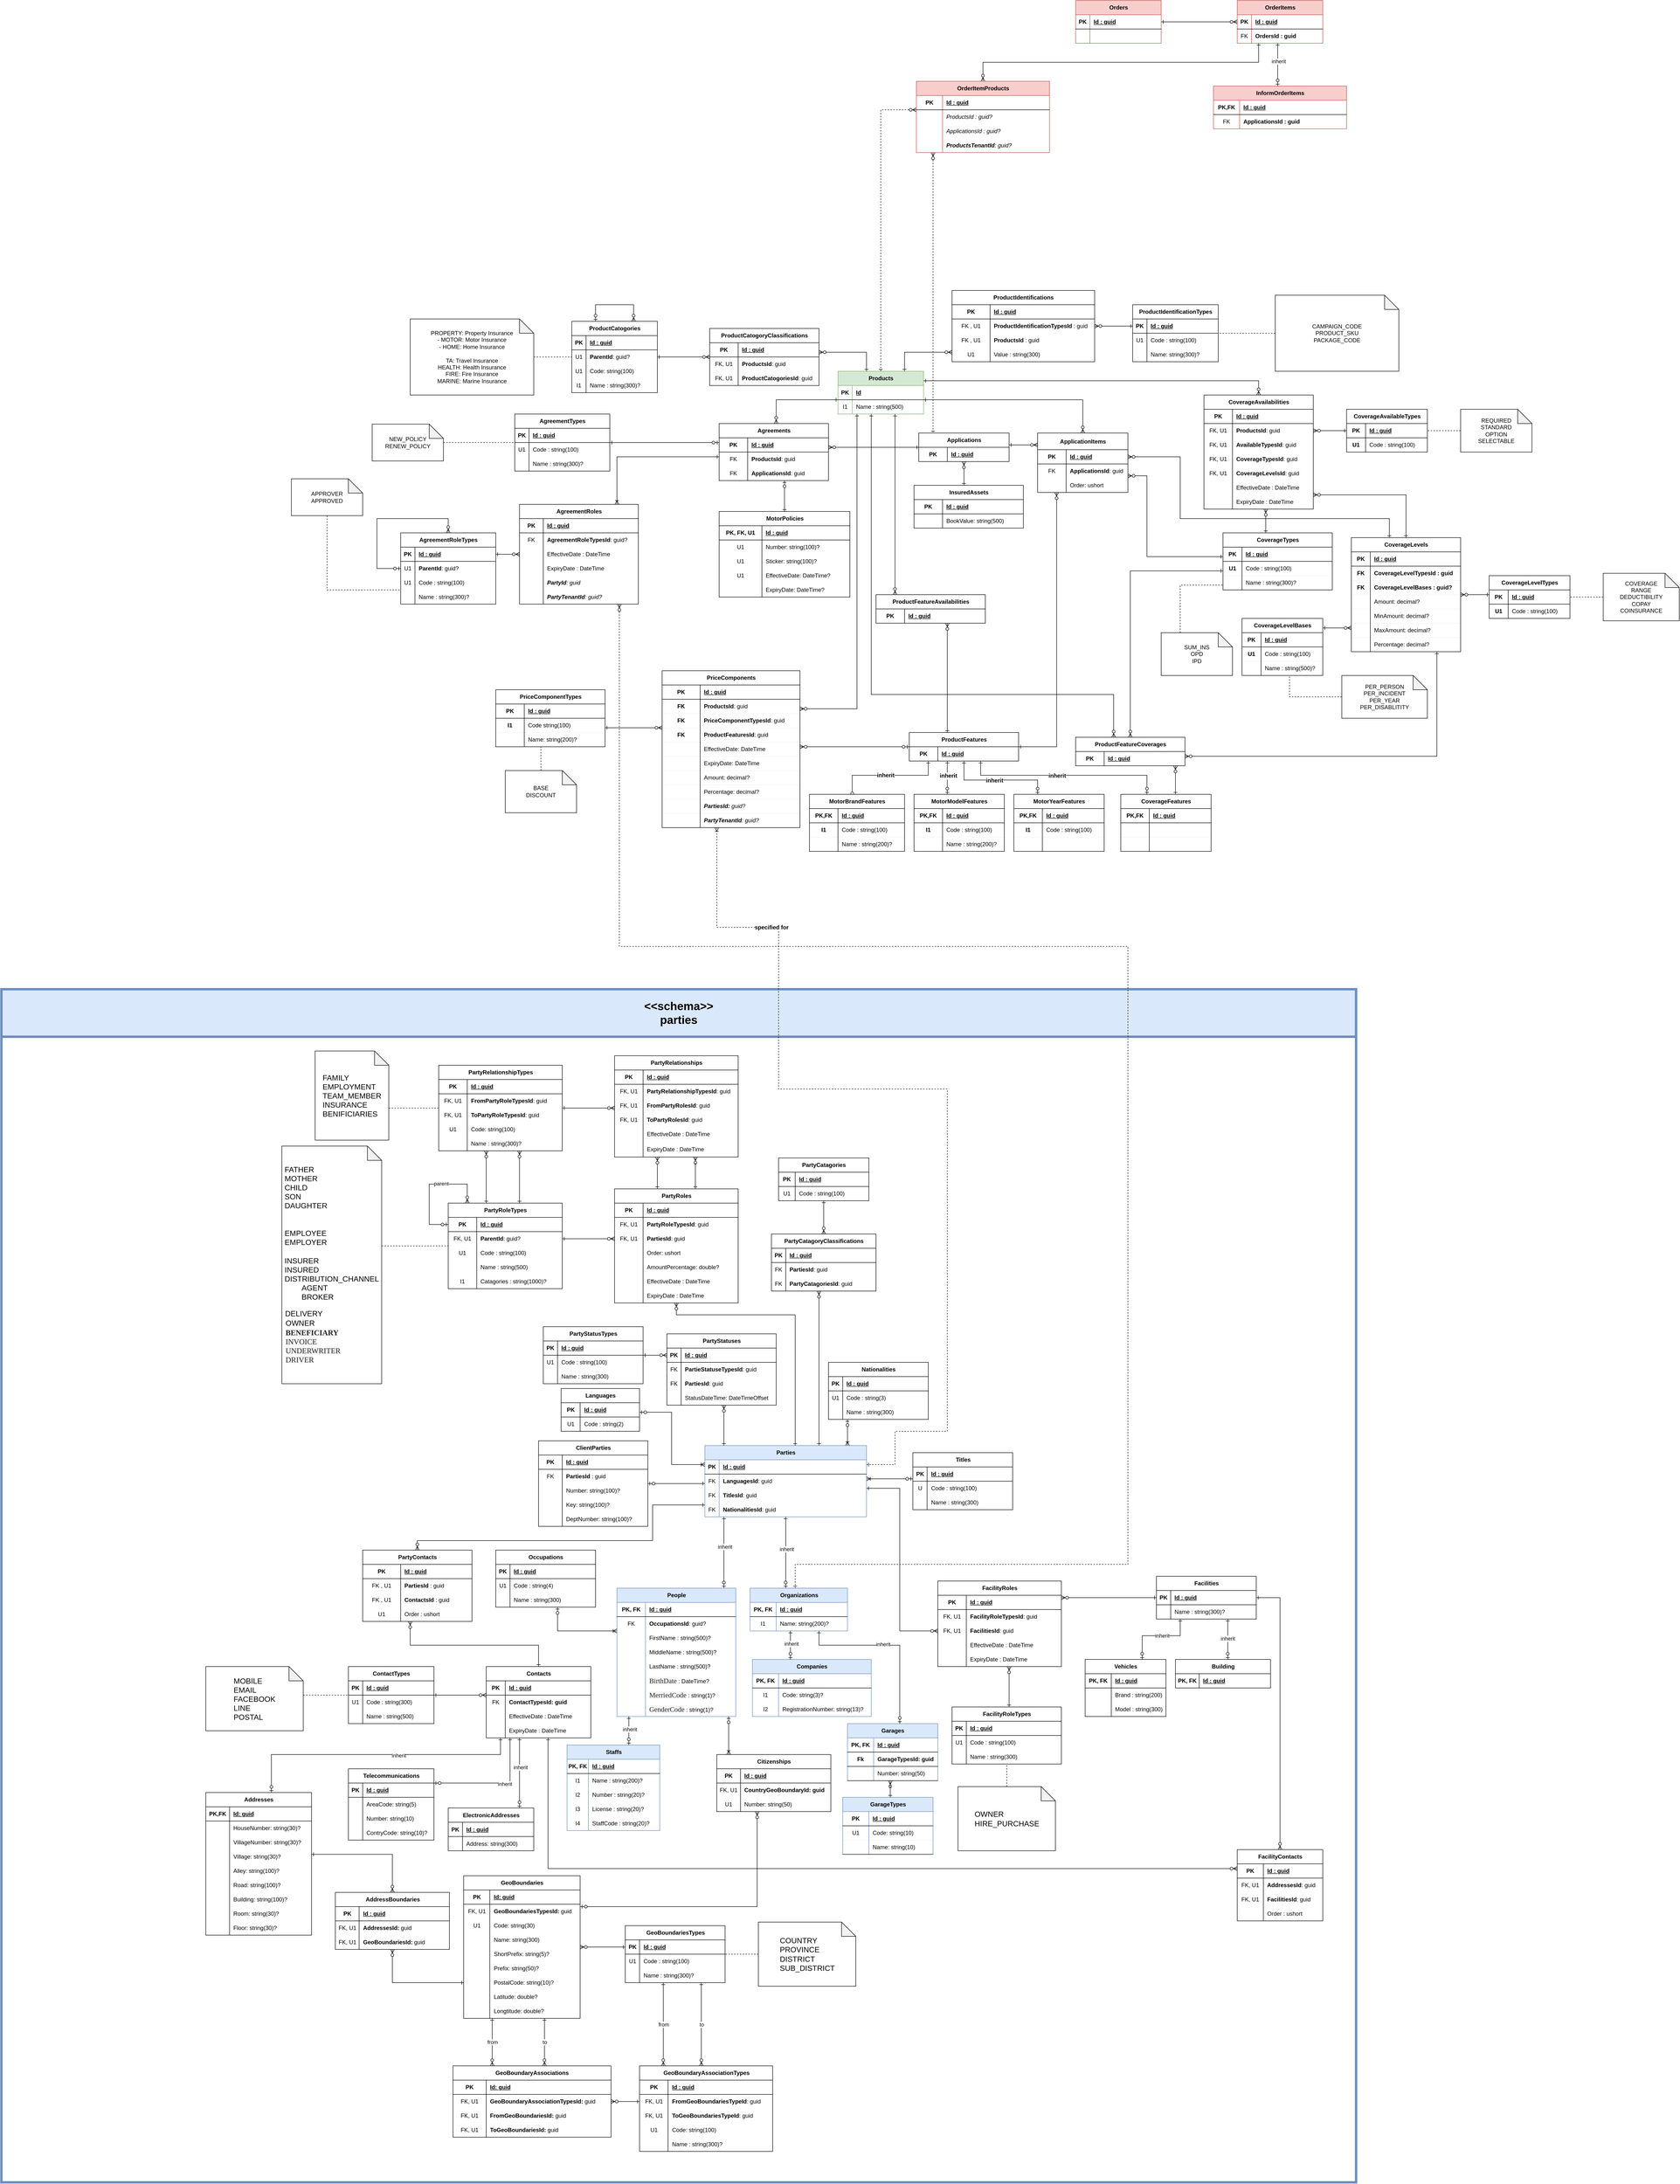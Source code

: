 <mxfile version="27.2.0">
  <diagram name="Page-1" id="dae26kvZWcS3fyKBgKjT">
    <mxGraphModel dx="6006" dy="3765" grid="1" gridSize="10" guides="1" tooltips="1" connect="1" arrows="1" fold="1" page="1" pageScale="1" pageWidth="850" pageHeight="1100" math="0" shadow="0">
      <root>
        <mxCell id="0" />
        <mxCell id="1" parent="0" />
        <mxCell id="cIeKqPvd8UctPz4Kh1tf-173" value="&lt;div&gt;&lt;span&gt;&amp;lt;&amp;lt;schema&amp;gt;&amp;gt;&lt;/span&gt;&lt;/div&gt;&lt;span&gt;parties&lt;/span&gt;" style="swimlane;whiteSpace=wrap;html=1;fillColor=#dae8fc;strokeColor=#6c8ebf;fontSize=24;gradientColor=none;strokeWidth=5;startSize=100;" parent="1" vertex="1">
          <mxGeometry x="-4480" y="-340" width="2850" height="2510" as="geometry" />
        </mxCell>
        <mxCell id="cIeKqPvd8UctPz4Kh1tf-174" value="Parties" style="shape=table;startSize=30;container=1;collapsible=1;childLayout=tableLayout;fixedRows=1;rowLines=0;fontStyle=1;align=center;resizeLast=1;html=1;fillColor=#dae8fc;strokeColor=#6c8ebf;" parent="cIeKqPvd8UctPz4Kh1tf-173" vertex="1">
          <mxGeometry x="1480" y="960" width="340" height="150" as="geometry" />
        </mxCell>
        <mxCell id="cIeKqPvd8UctPz4Kh1tf-175" value="" style="shape=tableRow;horizontal=0;startSize=0;swimlaneHead=0;swimlaneBody=0;fillColor=none;collapsible=0;dropTarget=0;points=[[0,0.5],[1,0.5]];portConstraint=eastwest;top=0;left=0;right=0;bottom=1;" parent="cIeKqPvd8UctPz4Kh1tf-174" vertex="1">
          <mxGeometry y="30" width="340" height="30" as="geometry" />
        </mxCell>
        <mxCell id="cIeKqPvd8UctPz4Kh1tf-176" value="PK" style="shape=partialRectangle;connectable=0;fillColor=none;top=0;left=0;bottom=0;right=0;fontStyle=1;overflow=hidden;whiteSpace=wrap;html=1;" parent="cIeKqPvd8UctPz4Kh1tf-175" vertex="1">
          <mxGeometry width="30" height="30" as="geometry">
            <mxRectangle width="30" height="30" as="alternateBounds" />
          </mxGeometry>
        </mxCell>
        <mxCell id="cIeKqPvd8UctPz4Kh1tf-177" value="Id : guid" style="shape=partialRectangle;connectable=0;fillColor=none;top=0;left=0;bottom=0;right=0;align=left;spacingLeft=6;fontStyle=5;overflow=hidden;whiteSpace=wrap;html=1;" parent="cIeKqPvd8UctPz4Kh1tf-175" vertex="1">
          <mxGeometry x="30" width="310" height="30" as="geometry">
            <mxRectangle width="310" height="30" as="alternateBounds" />
          </mxGeometry>
        </mxCell>
        <mxCell id="cIeKqPvd8UctPz4Kh1tf-178" value="" style="shape=tableRow;horizontal=0;startSize=0;swimlaneHead=0;swimlaneBody=0;fillColor=none;collapsible=0;dropTarget=0;points=[[0,0.5],[1,0.5]];portConstraint=eastwest;top=0;left=0;right=0;bottom=0;" parent="cIeKqPvd8UctPz4Kh1tf-174" vertex="1">
          <mxGeometry y="60" width="340" height="30" as="geometry" />
        </mxCell>
        <mxCell id="cIeKqPvd8UctPz4Kh1tf-179" value="FK" style="shape=partialRectangle;connectable=0;fillColor=none;top=0;left=0;bottom=0;right=0;editable=1;overflow=hidden;whiteSpace=wrap;html=1;" parent="cIeKqPvd8UctPz4Kh1tf-178" vertex="1">
          <mxGeometry width="30" height="30" as="geometry">
            <mxRectangle width="30" height="30" as="alternateBounds" />
          </mxGeometry>
        </mxCell>
        <mxCell id="cIeKqPvd8UctPz4Kh1tf-180" value="&lt;span style=&quot;font-weight: 700; text-align: center; text-wrap-mode: nowrap;&quot;&gt;LanguagesId&lt;/span&gt;: guid" style="shape=partialRectangle;connectable=0;fillColor=none;top=0;left=0;bottom=0;right=0;align=left;spacingLeft=6;overflow=hidden;whiteSpace=wrap;html=1;" parent="cIeKqPvd8UctPz4Kh1tf-178" vertex="1">
          <mxGeometry x="30" width="310" height="30" as="geometry">
            <mxRectangle width="310" height="30" as="alternateBounds" />
          </mxGeometry>
        </mxCell>
        <mxCell id="cIeKqPvd8UctPz4Kh1tf-181" value="" style="shape=tableRow;horizontal=0;startSize=0;swimlaneHead=0;swimlaneBody=0;fillColor=none;collapsible=0;dropTarget=0;points=[[0,0.5],[1,0.5]];portConstraint=eastwest;top=0;left=0;right=0;bottom=0;" parent="cIeKqPvd8UctPz4Kh1tf-174" vertex="1">
          <mxGeometry y="90" width="340" height="30" as="geometry" />
        </mxCell>
        <mxCell id="cIeKqPvd8UctPz4Kh1tf-182" value="FK" style="shape=partialRectangle;connectable=0;fillColor=none;top=0;left=0;bottom=0;right=0;editable=1;overflow=hidden;whiteSpace=wrap;html=1;" parent="cIeKqPvd8UctPz4Kh1tf-181" vertex="1">
          <mxGeometry width="30" height="30" as="geometry">
            <mxRectangle width="30" height="30" as="alternateBounds" />
          </mxGeometry>
        </mxCell>
        <mxCell id="cIeKqPvd8UctPz4Kh1tf-183" value="&lt;span style=&quot;font-weight: 700; text-align: center; text-wrap-mode: nowrap;&quot;&gt;Titles&lt;/span&gt;&lt;span style=&quot;font-weight: 700; text-align: center; text-wrap-mode: nowrap;&quot;&gt;Id&lt;/span&gt;: guid" style="shape=partialRectangle;connectable=0;fillColor=none;top=0;left=0;bottom=0;right=0;align=left;spacingLeft=6;overflow=hidden;whiteSpace=wrap;html=1;" parent="cIeKqPvd8UctPz4Kh1tf-181" vertex="1">
          <mxGeometry x="30" width="310" height="30" as="geometry">
            <mxRectangle width="310" height="30" as="alternateBounds" />
          </mxGeometry>
        </mxCell>
        <mxCell id="cIeKqPvd8UctPz4Kh1tf-184" value="" style="shape=tableRow;horizontal=0;startSize=0;swimlaneHead=0;swimlaneBody=0;fillColor=none;collapsible=0;dropTarget=0;points=[[0,0.5],[1,0.5]];portConstraint=eastwest;top=0;left=0;right=0;bottom=0;" parent="cIeKqPvd8UctPz4Kh1tf-174" vertex="1">
          <mxGeometry y="120" width="340" height="30" as="geometry" />
        </mxCell>
        <mxCell id="cIeKqPvd8UctPz4Kh1tf-185" value="FK" style="shape=partialRectangle;connectable=0;fillColor=none;top=0;left=0;bottom=0;right=0;editable=1;overflow=hidden;whiteSpace=wrap;html=1;" parent="cIeKqPvd8UctPz4Kh1tf-184" vertex="1">
          <mxGeometry width="30" height="30" as="geometry">
            <mxRectangle width="30" height="30" as="alternateBounds" />
          </mxGeometry>
        </mxCell>
        <mxCell id="cIeKqPvd8UctPz4Kh1tf-186" value="&lt;span style=&quot;font-weight: 700; text-align: center; text-wrap-mode: nowrap;&quot;&gt;Nationalities&lt;/span&gt;&lt;span style=&quot;font-weight: 700; text-align: center; text-wrap-mode: nowrap;&quot;&gt;Id&lt;/span&gt;: guid" style="shape=partialRectangle;connectable=0;fillColor=none;top=0;left=0;bottom=0;right=0;align=left;spacingLeft=6;overflow=hidden;whiteSpace=wrap;html=1;" parent="cIeKqPvd8UctPz4Kh1tf-184" vertex="1">
          <mxGeometry x="30" width="310" height="30" as="geometry">
            <mxRectangle width="310" height="30" as="alternateBounds" />
          </mxGeometry>
        </mxCell>
        <mxCell id="cIeKqPvd8UctPz4Kh1tf-211" style="edgeStyle=orthogonalEdgeStyle;rounded=0;orthogonalLoop=1;jettySize=auto;html=1;endArrow=ERone;endFill=0;startArrow=ERzeroToOne;startFill=0;" parent="cIeKqPvd8UctPz4Kh1tf-173" source="dSspju1KlAN8yzlLeEt2-695" target="cIeKqPvd8UctPz4Kh1tf-174" edge="1">
          <mxGeometry relative="1" as="geometry">
            <mxPoint x="1300" y="1060" as="sourcePoint" />
            <mxPoint x="1480" y="1060" as="targetPoint" />
            <Array as="points">
              <mxPoint x="1450" y="1040" />
              <mxPoint x="1450" y="1040" />
            </Array>
          </mxGeometry>
        </mxCell>
        <mxCell id="cIeKqPvd8UctPz4Kh1tf-212" style="edgeStyle=orthogonalEdgeStyle;rounded=0;orthogonalLoop=1;jettySize=auto;html=1;startArrow=ERzeroToOne;startFill=0;endArrow=ERone;endFill=0;" parent="cIeKqPvd8UctPz4Kh1tf-173" source="cIeKqPvd8UctPz4Kh1tf-213" target="cIeKqPvd8UctPz4Kh1tf-174" edge="1">
          <mxGeometry relative="1" as="geometry">
            <Array as="points">
              <mxPoint x="1520" y="1190" />
              <mxPoint x="1520" y="1190" />
            </Array>
          </mxGeometry>
        </mxCell>
        <mxCell id="dSspju1KlAN8yzlLeEt2-91" value="inherit" style="edgeLabel;html=1;align=center;verticalAlign=middle;resizable=0;points=[];" parent="cIeKqPvd8UctPz4Kh1tf-212" vertex="1" connectable="0">
          <mxGeometry x="0.165" y="-2" relative="1" as="geometry">
            <mxPoint as="offset" />
          </mxGeometry>
        </mxCell>
        <mxCell id="cIeKqPvd8UctPz4Kh1tf-213" value="People" style="shape=table;startSize=30;container=1;collapsible=1;childLayout=tableLayout;fixedRows=1;rowLines=0;fontStyle=1;align=center;resizeLast=1;html=1;fillColor=#dae8fc;strokeColor=#6c8ebf;" parent="cIeKqPvd8UctPz4Kh1tf-173" vertex="1">
          <mxGeometry x="1295" y="1260" width="250" height="270" as="geometry" />
        </mxCell>
        <mxCell id="cIeKqPvd8UctPz4Kh1tf-214" value="" style="shape=tableRow;horizontal=0;startSize=0;swimlaneHead=0;swimlaneBody=0;fillColor=none;collapsible=0;dropTarget=0;points=[[0,0.5],[1,0.5]];portConstraint=eastwest;top=0;left=0;right=0;bottom=1;" parent="cIeKqPvd8UctPz4Kh1tf-213" vertex="1">
          <mxGeometry y="30" width="250" height="30" as="geometry" />
        </mxCell>
        <mxCell id="cIeKqPvd8UctPz4Kh1tf-215" value="PK, FK" style="shape=partialRectangle;connectable=0;fillColor=none;top=0;left=0;bottom=0;right=0;fontStyle=1;overflow=hidden;whiteSpace=wrap;html=1;" parent="cIeKqPvd8UctPz4Kh1tf-214" vertex="1">
          <mxGeometry width="60" height="30" as="geometry">
            <mxRectangle width="60" height="30" as="alternateBounds" />
          </mxGeometry>
        </mxCell>
        <mxCell id="cIeKqPvd8UctPz4Kh1tf-216" value="Id : guid" style="shape=partialRectangle;connectable=0;fillColor=none;top=0;left=0;bottom=0;right=0;align=left;spacingLeft=6;fontStyle=5;overflow=hidden;whiteSpace=wrap;html=1;" parent="cIeKqPvd8UctPz4Kh1tf-214" vertex="1">
          <mxGeometry x="60" width="190" height="30" as="geometry">
            <mxRectangle width="190" height="30" as="alternateBounds" />
          </mxGeometry>
        </mxCell>
        <mxCell id="cIeKqPvd8UctPz4Kh1tf-217" value="" style="shape=tableRow;horizontal=0;startSize=0;swimlaneHead=0;swimlaneBody=0;fillColor=none;collapsible=0;dropTarget=0;points=[[0,0.5],[1,0.5]];portConstraint=eastwest;top=0;left=0;right=0;bottom=0;" parent="cIeKqPvd8UctPz4Kh1tf-213" vertex="1">
          <mxGeometry y="60" width="250" height="30" as="geometry" />
        </mxCell>
        <mxCell id="cIeKqPvd8UctPz4Kh1tf-218" value="FK" style="shape=partialRectangle;connectable=0;fillColor=none;top=0;left=0;bottom=0;right=0;editable=1;overflow=hidden;whiteSpace=wrap;html=1;" parent="cIeKqPvd8UctPz4Kh1tf-217" vertex="1">
          <mxGeometry width="60" height="30" as="geometry">
            <mxRectangle width="60" height="30" as="alternateBounds" />
          </mxGeometry>
        </mxCell>
        <mxCell id="cIeKqPvd8UctPz4Kh1tf-219" value="&lt;span style=&quot;font-weight: 700; text-align: center; text-wrap-mode: nowrap;&quot;&gt;Occupations&lt;/span&gt;&lt;span style=&quot;text-wrap-mode: nowrap; font-weight: 700; text-align: center;&quot;&gt;Id&lt;/span&gt;: guid?" style="shape=partialRectangle;connectable=0;fillColor=none;top=0;left=0;bottom=0;right=0;align=left;spacingLeft=6;overflow=hidden;whiteSpace=wrap;html=1;" parent="cIeKqPvd8UctPz4Kh1tf-217" vertex="1">
          <mxGeometry x="60" width="190" height="30" as="geometry">
            <mxRectangle width="190" height="30" as="alternateBounds" />
          </mxGeometry>
        </mxCell>
        <mxCell id="cIeKqPvd8UctPz4Kh1tf-220" value="" style="shape=tableRow;horizontal=0;startSize=0;swimlaneHead=0;swimlaneBody=0;fillColor=none;collapsible=0;dropTarget=0;points=[[0,0.5],[1,0.5]];portConstraint=eastwest;top=0;left=0;right=0;bottom=0;" parent="cIeKqPvd8UctPz4Kh1tf-213" vertex="1">
          <mxGeometry y="90" width="250" height="30" as="geometry" />
        </mxCell>
        <mxCell id="cIeKqPvd8UctPz4Kh1tf-221" value="" style="shape=partialRectangle;connectable=0;fillColor=none;top=0;left=0;bottom=0;right=0;editable=1;overflow=hidden;whiteSpace=wrap;html=1;" parent="cIeKqPvd8UctPz4Kh1tf-220" vertex="1">
          <mxGeometry width="60" height="30" as="geometry">
            <mxRectangle width="60" height="30" as="alternateBounds" />
          </mxGeometry>
        </mxCell>
        <mxCell id="cIeKqPvd8UctPz4Kh1tf-222" value="FirstName : string(500)?" style="shape=partialRectangle;connectable=0;fillColor=none;top=0;left=0;bottom=0;right=0;align=left;spacingLeft=6;overflow=hidden;whiteSpace=wrap;html=1;" parent="cIeKqPvd8UctPz4Kh1tf-220" vertex="1">
          <mxGeometry x="60" width="190" height="30" as="geometry">
            <mxRectangle width="190" height="30" as="alternateBounds" />
          </mxGeometry>
        </mxCell>
        <mxCell id="cIeKqPvd8UctPz4Kh1tf-223" value="" style="shape=tableRow;horizontal=0;startSize=0;swimlaneHead=0;swimlaneBody=0;fillColor=none;collapsible=0;dropTarget=0;points=[[0,0.5],[1,0.5]];portConstraint=eastwest;top=0;left=0;right=0;bottom=0;" parent="cIeKqPvd8UctPz4Kh1tf-213" vertex="1">
          <mxGeometry y="120" width="250" height="30" as="geometry" />
        </mxCell>
        <mxCell id="cIeKqPvd8UctPz4Kh1tf-224" value="" style="shape=partialRectangle;connectable=0;fillColor=none;top=0;left=0;bottom=0;right=0;editable=1;overflow=hidden;whiteSpace=wrap;html=1;" parent="cIeKqPvd8UctPz4Kh1tf-223" vertex="1">
          <mxGeometry width="60" height="30" as="geometry">
            <mxRectangle width="60" height="30" as="alternateBounds" />
          </mxGeometry>
        </mxCell>
        <mxCell id="cIeKqPvd8UctPz4Kh1tf-225" value="MiddleName : string(500)?" style="shape=partialRectangle;connectable=0;fillColor=none;top=0;left=0;bottom=0;right=0;align=left;spacingLeft=6;overflow=hidden;whiteSpace=wrap;html=1;" parent="cIeKqPvd8UctPz4Kh1tf-223" vertex="1">
          <mxGeometry x="60" width="190" height="30" as="geometry">
            <mxRectangle width="190" height="30" as="alternateBounds" />
          </mxGeometry>
        </mxCell>
        <mxCell id="cIeKqPvd8UctPz4Kh1tf-226" value="" style="shape=tableRow;horizontal=0;startSize=0;swimlaneHead=0;swimlaneBody=0;fillColor=none;collapsible=0;dropTarget=0;points=[[0,0.5],[1,0.5]];portConstraint=eastwest;top=0;left=0;right=0;bottom=0;" parent="cIeKqPvd8UctPz4Kh1tf-213" vertex="1">
          <mxGeometry y="150" width="250" height="30" as="geometry" />
        </mxCell>
        <mxCell id="cIeKqPvd8UctPz4Kh1tf-227" value="" style="shape=partialRectangle;connectable=0;fillColor=none;top=0;left=0;bottom=0;right=0;editable=1;overflow=hidden;whiteSpace=wrap;html=1;" parent="cIeKqPvd8UctPz4Kh1tf-226" vertex="1">
          <mxGeometry width="60" height="30" as="geometry">
            <mxRectangle width="60" height="30" as="alternateBounds" />
          </mxGeometry>
        </mxCell>
        <mxCell id="cIeKqPvd8UctPz4Kh1tf-228" value="LastName : string(500)?" style="shape=partialRectangle;connectable=0;fillColor=none;top=0;left=0;bottom=0;right=0;align=left;spacingLeft=6;overflow=hidden;whiteSpace=wrap;html=1;" parent="cIeKqPvd8UctPz4Kh1tf-226" vertex="1">
          <mxGeometry x="60" width="190" height="30" as="geometry">
            <mxRectangle width="190" height="30" as="alternateBounds" />
          </mxGeometry>
        </mxCell>
        <mxCell id="cIeKqPvd8UctPz4Kh1tf-229" value="" style="shape=tableRow;horizontal=0;startSize=0;swimlaneHead=0;swimlaneBody=0;fillColor=none;collapsible=0;dropTarget=0;points=[[0,0.5],[1,0.5]];portConstraint=eastwest;top=0;left=0;right=0;bottom=0;" parent="cIeKqPvd8UctPz4Kh1tf-213" vertex="1">
          <mxGeometry y="180" width="250" height="30" as="geometry" />
        </mxCell>
        <mxCell id="cIeKqPvd8UctPz4Kh1tf-230" value="" style="shape=partialRectangle;connectable=0;fillColor=none;top=0;left=0;bottom=0;right=0;editable=1;overflow=hidden;whiteSpace=wrap;html=1;" parent="cIeKqPvd8UctPz4Kh1tf-229" vertex="1">
          <mxGeometry width="60" height="30" as="geometry">
            <mxRectangle width="60" height="30" as="alternateBounds" />
          </mxGeometry>
        </mxCell>
        <mxCell id="cIeKqPvd8UctPz4Kh1tf-231" value="&lt;span style=&quot;color: rgb(36, 36, 36); font-family: &amp;quot;Aptos Narrow&amp;quot;, Calibri, &amp;quot;sans-serif&amp;quot;, &amp;quot;Mongolian Baiti&amp;quot;, &amp;quot;Microsoft Yi Baiti&amp;quot;, &amp;quot;Javanese Text&amp;quot;, &amp;quot;Yu Gothic&amp;quot;; font-size: 14.667px; white-space-collapse: preserve; background-color: rgb(245, 245, 245);&quot;&gt;BirthDate&lt;/span&gt;&amp;nbsp;: DateTime?" style="shape=partialRectangle;connectable=0;fillColor=none;top=0;left=0;bottom=0;right=0;align=left;spacingLeft=6;overflow=hidden;whiteSpace=wrap;html=1;" parent="cIeKqPvd8UctPz4Kh1tf-229" vertex="1">
          <mxGeometry x="60" width="190" height="30" as="geometry">
            <mxRectangle width="190" height="30" as="alternateBounds" />
          </mxGeometry>
        </mxCell>
        <mxCell id="cIeKqPvd8UctPz4Kh1tf-232" value="" style="shape=tableRow;horizontal=0;startSize=0;swimlaneHead=0;swimlaneBody=0;fillColor=none;collapsible=0;dropTarget=0;points=[[0,0.5],[1,0.5]];portConstraint=eastwest;top=0;left=0;right=0;bottom=0;" parent="cIeKqPvd8UctPz4Kh1tf-213" vertex="1">
          <mxGeometry y="210" width="250" height="30" as="geometry" />
        </mxCell>
        <mxCell id="cIeKqPvd8UctPz4Kh1tf-233" value="" style="shape=partialRectangle;connectable=0;fillColor=none;top=0;left=0;bottom=0;right=0;editable=1;overflow=hidden;whiteSpace=wrap;html=1;" parent="cIeKqPvd8UctPz4Kh1tf-232" vertex="1">
          <mxGeometry width="60" height="30" as="geometry">
            <mxRectangle width="60" height="30" as="alternateBounds" />
          </mxGeometry>
        </mxCell>
        <mxCell id="cIeKqPvd8UctPz4Kh1tf-234" value="&lt;span style=&quot;color: rgb(36, 36, 36); font-family: &amp;quot;Aptos Narrow&amp;quot;, Calibri, &amp;quot;sans-serif&amp;quot;, &amp;quot;Mongolian Baiti&amp;quot;, &amp;quot;Microsoft Yi Baiti&amp;quot;, &amp;quot;Javanese Text&amp;quot;, &amp;quot;Yu Gothic&amp;quot;; font-size: 14.667px; white-space-collapse: preserve; background-color: rgb(245, 245, 245);&quot;&gt;MerriedCode&lt;/span&gt;&amp;nbsp;: string(1)?" style="shape=partialRectangle;connectable=0;fillColor=none;top=0;left=0;bottom=0;right=0;align=left;spacingLeft=6;overflow=hidden;whiteSpace=wrap;html=1;" parent="cIeKqPvd8UctPz4Kh1tf-232" vertex="1">
          <mxGeometry x="60" width="190" height="30" as="geometry">
            <mxRectangle width="190" height="30" as="alternateBounds" />
          </mxGeometry>
        </mxCell>
        <mxCell id="Eitj6Q3v1NFWLbEoAotn-47" value="" style="shape=tableRow;horizontal=0;startSize=0;swimlaneHead=0;swimlaneBody=0;fillColor=none;collapsible=0;dropTarget=0;points=[[0,0.5],[1,0.5]];portConstraint=eastwest;top=0;left=0;right=0;bottom=0;" parent="cIeKqPvd8UctPz4Kh1tf-213" vertex="1">
          <mxGeometry y="240" width="250" height="30" as="geometry" />
        </mxCell>
        <mxCell id="Eitj6Q3v1NFWLbEoAotn-48" value="" style="shape=partialRectangle;connectable=0;fillColor=none;top=0;left=0;bottom=0;right=0;editable=1;overflow=hidden;whiteSpace=wrap;html=1;" parent="Eitj6Q3v1NFWLbEoAotn-47" vertex="1">
          <mxGeometry width="60" height="30" as="geometry">
            <mxRectangle width="60" height="30" as="alternateBounds" />
          </mxGeometry>
        </mxCell>
        <mxCell id="Eitj6Q3v1NFWLbEoAotn-49" value="&lt;span style=&quot;color: rgb(36, 36, 36); font-family: &amp;quot;Aptos Narrow&amp;quot;, Calibri, &amp;quot;sans-serif&amp;quot;, &amp;quot;Mongolian Baiti&amp;quot;, &amp;quot;Microsoft Yi Baiti&amp;quot;, &amp;quot;Javanese Text&amp;quot;, &amp;quot;Yu Gothic&amp;quot;; font-size: 14.667px; white-space-collapse: preserve; background-color: rgb(245, 245, 245);&quot;&gt;GenderCode&lt;/span&gt;&amp;nbsp;: string(1)?" style="shape=partialRectangle;connectable=0;fillColor=none;top=0;left=0;bottom=0;right=0;align=left;spacingLeft=6;overflow=hidden;whiteSpace=wrap;html=1;" parent="Eitj6Q3v1NFWLbEoAotn-47" vertex="1">
          <mxGeometry x="60" width="190" height="30" as="geometry">
            <mxRectangle width="190" height="30" as="alternateBounds" />
          </mxGeometry>
        </mxCell>
        <mxCell id="cIeKqPvd8UctPz4Kh1tf-238" value="Titles" style="shape=table;startSize=30;container=1;collapsible=1;childLayout=tableLayout;fixedRows=1;rowLines=0;fontStyle=1;align=center;resizeLast=1;html=1;" parent="cIeKqPvd8UctPz4Kh1tf-173" vertex="1">
          <mxGeometry x="1917.5" y="975" width="210" height="120" as="geometry" />
        </mxCell>
        <mxCell id="cIeKqPvd8UctPz4Kh1tf-239" value="" style="shape=tableRow;horizontal=0;startSize=0;swimlaneHead=0;swimlaneBody=0;fillColor=none;collapsible=0;dropTarget=0;points=[[0,0.5],[1,0.5]];portConstraint=eastwest;top=0;left=0;right=0;bottom=1;" parent="cIeKqPvd8UctPz4Kh1tf-238" vertex="1">
          <mxGeometry y="30" width="210" height="30" as="geometry" />
        </mxCell>
        <mxCell id="cIeKqPvd8UctPz4Kh1tf-240" value="PK" style="shape=partialRectangle;connectable=0;fillColor=none;top=0;left=0;bottom=0;right=0;fontStyle=1;overflow=hidden;whiteSpace=wrap;html=1;" parent="cIeKqPvd8UctPz4Kh1tf-239" vertex="1">
          <mxGeometry width="30" height="30" as="geometry">
            <mxRectangle width="30" height="30" as="alternateBounds" />
          </mxGeometry>
        </mxCell>
        <mxCell id="cIeKqPvd8UctPz4Kh1tf-241" value="Id : guid" style="shape=partialRectangle;connectable=0;fillColor=none;top=0;left=0;bottom=0;right=0;align=left;spacingLeft=6;fontStyle=5;overflow=hidden;whiteSpace=wrap;html=1;" parent="cIeKqPvd8UctPz4Kh1tf-239" vertex="1">
          <mxGeometry x="30" width="180" height="30" as="geometry">
            <mxRectangle width="180" height="30" as="alternateBounds" />
          </mxGeometry>
        </mxCell>
        <mxCell id="cIeKqPvd8UctPz4Kh1tf-242" value="" style="shape=tableRow;horizontal=0;startSize=0;swimlaneHead=0;swimlaneBody=0;fillColor=none;collapsible=0;dropTarget=0;points=[[0,0.5],[1,0.5]];portConstraint=eastwest;top=0;left=0;right=0;bottom=0;" parent="cIeKqPvd8UctPz4Kh1tf-238" vertex="1">
          <mxGeometry y="60" width="210" height="30" as="geometry" />
        </mxCell>
        <mxCell id="cIeKqPvd8UctPz4Kh1tf-243" value="U" style="shape=partialRectangle;connectable=0;fillColor=none;top=0;left=0;bottom=0;right=0;editable=1;overflow=hidden;whiteSpace=wrap;html=1;" parent="cIeKqPvd8UctPz4Kh1tf-242" vertex="1">
          <mxGeometry width="30" height="30" as="geometry">
            <mxRectangle width="30" height="30" as="alternateBounds" />
          </mxGeometry>
        </mxCell>
        <mxCell id="cIeKqPvd8UctPz4Kh1tf-244" value="Code : string(100)" style="shape=partialRectangle;connectable=0;fillColor=none;top=0;left=0;bottom=0;right=0;align=left;spacingLeft=6;overflow=hidden;whiteSpace=wrap;html=1;" parent="cIeKqPvd8UctPz4Kh1tf-242" vertex="1">
          <mxGeometry x="30" width="180" height="30" as="geometry">
            <mxRectangle width="180" height="30" as="alternateBounds" />
          </mxGeometry>
        </mxCell>
        <mxCell id="cIeKqPvd8UctPz4Kh1tf-245" value="" style="shape=tableRow;horizontal=0;startSize=0;swimlaneHead=0;swimlaneBody=0;fillColor=none;collapsible=0;dropTarget=0;points=[[0,0.5],[1,0.5]];portConstraint=eastwest;top=0;left=0;right=0;bottom=0;" parent="cIeKqPvd8UctPz4Kh1tf-238" vertex="1">
          <mxGeometry y="90" width="210" height="30" as="geometry" />
        </mxCell>
        <mxCell id="cIeKqPvd8UctPz4Kh1tf-246" value="" style="shape=partialRectangle;connectable=0;fillColor=none;top=0;left=0;bottom=0;right=0;editable=1;overflow=hidden;whiteSpace=wrap;html=1;" parent="cIeKqPvd8UctPz4Kh1tf-245" vertex="1">
          <mxGeometry width="30" height="30" as="geometry">
            <mxRectangle width="30" height="30" as="alternateBounds" />
          </mxGeometry>
        </mxCell>
        <mxCell id="cIeKqPvd8UctPz4Kh1tf-247" value="Name : string(300)" style="shape=partialRectangle;connectable=0;fillColor=none;top=0;left=0;bottom=0;right=0;align=left;spacingLeft=6;overflow=hidden;whiteSpace=wrap;html=1;" parent="cIeKqPvd8UctPz4Kh1tf-245" vertex="1">
          <mxGeometry x="30" width="180" height="30" as="geometry">
            <mxRectangle width="180" height="30" as="alternateBounds" />
          </mxGeometry>
        </mxCell>
        <mxCell id="cIeKqPvd8UctPz4Kh1tf-251" style="edgeStyle=orthogonalEdgeStyle;rounded=0;orthogonalLoop=1;jettySize=auto;html=1;endArrow=ERone;endFill=0;startArrow=ERzeroToOne;startFill=0;" parent="cIeKqPvd8UctPz4Kh1tf-173" source="cIeKqPvd8UctPz4Kh1tf-252" target="cIeKqPvd8UctPz4Kh1tf-174" edge="1">
          <mxGeometry relative="1" as="geometry">
            <Array as="points">
              <mxPoint x="1650" y="1220" />
              <mxPoint x="1650" y="1220" />
            </Array>
            <mxPoint x="1712.028" y="1260" as="sourcePoint" />
            <mxPoint x="1712.028" y="1125" as="targetPoint" />
          </mxGeometry>
        </mxCell>
        <mxCell id="dSspju1KlAN8yzlLeEt2-92" value="inherit" style="edgeLabel;html=1;align=center;verticalAlign=middle;resizable=0;points=[];" parent="cIeKqPvd8UctPz4Kh1tf-251" vertex="1" connectable="0">
          <mxGeometry x="0.095" y="-2" relative="1" as="geometry">
            <mxPoint as="offset" />
          </mxGeometry>
        </mxCell>
        <mxCell id="cIeKqPvd8UctPz4Kh1tf-252" value="Organizations" style="shape=table;startSize=30;container=1;collapsible=1;childLayout=tableLayout;fixedRows=1;rowLines=0;fontStyle=1;align=center;resizeLast=1;html=1;fillColor=#dae8fc;strokeColor=#6c8ebf;" parent="cIeKqPvd8UctPz4Kh1tf-173" vertex="1">
          <mxGeometry x="1575" y="1260" width="205" height="90" as="geometry" />
        </mxCell>
        <mxCell id="cIeKqPvd8UctPz4Kh1tf-253" value="" style="shape=tableRow;horizontal=0;startSize=0;swimlaneHead=0;swimlaneBody=0;fillColor=none;collapsible=0;dropTarget=0;points=[[0,0.5],[1,0.5]];portConstraint=eastwest;top=0;left=0;right=0;bottom=1;" parent="cIeKqPvd8UctPz4Kh1tf-252" vertex="1">
          <mxGeometry y="30" width="205" height="30" as="geometry" />
        </mxCell>
        <mxCell id="cIeKqPvd8UctPz4Kh1tf-254" value="PK, FK" style="shape=partialRectangle;connectable=0;fillColor=none;top=0;left=0;bottom=0;right=0;fontStyle=1;overflow=hidden;whiteSpace=wrap;html=1;" parent="cIeKqPvd8UctPz4Kh1tf-253" vertex="1">
          <mxGeometry width="55.0" height="30" as="geometry">
            <mxRectangle width="55.0" height="30" as="alternateBounds" />
          </mxGeometry>
        </mxCell>
        <mxCell id="cIeKqPvd8UctPz4Kh1tf-255" value="Id : guid" style="shape=partialRectangle;connectable=0;fillColor=none;top=0;left=0;bottom=0;right=0;align=left;spacingLeft=6;fontStyle=5;overflow=hidden;whiteSpace=wrap;html=1;" parent="cIeKqPvd8UctPz4Kh1tf-253" vertex="1">
          <mxGeometry x="55.0" width="150.0" height="30" as="geometry">
            <mxRectangle width="150.0" height="30" as="alternateBounds" />
          </mxGeometry>
        </mxCell>
        <mxCell id="cIeKqPvd8UctPz4Kh1tf-256" value="" style="shape=tableRow;horizontal=0;startSize=0;swimlaneHead=0;swimlaneBody=0;fillColor=none;collapsible=0;dropTarget=0;points=[[0,0.5],[1,0.5]];portConstraint=eastwest;top=0;left=0;right=0;bottom=0;" parent="cIeKqPvd8UctPz4Kh1tf-252" vertex="1">
          <mxGeometry y="60" width="205" height="30" as="geometry" />
        </mxCell>
        <mxCell id="cIeKqPvd8UctPz4Kh1tf-257" value="I1" style="shape=partialRectangle;connectable=0;fillColor=none;top=0;left=0;bottom=0;right=0;editable=1;overflow=hidden;whiteSpace=wrap;html=1;" parent="cIeKqPvd8UctPz4Kh1tf-256" vertex="1">
          <mxGeometry width="55.0" height="30" as="geometry">
            <mxRectangle width="55.0" height="30" as="alternateBounds" />
          </mxGeometry>
        </mxCell>
        <mxCell id="cIeKqPvd8UctPz4Kh1tf-258" value="Name: string(200)?" style="shape=partialRectangle;connectable=0;fillColor=none;top=0;left=0;bottom=0;right=0;align=left;spacingLeft=6;overflow=hidden;whiteSpace=wrap;html=1;" parent="cIeKqPvd8UctPz4Kh1tf-256" vertex="1">
          <mxGeometry x="55.0" width="150.0" height="30" as="geometry">
            <mxRectangle width="150.0" height="30" as="alternateBounds" />
          </mxGeometry>
        </mxCell>
        <mxCell id="cIeKqPvd8UctPz4Kh1tf-259" value="Languages" style="shape=table;startSize=30;container=1;collapsible=1;childLayout=tableLayout;fixedRows=1;rowLines=0;fontStyle=1;align=center;resizeLast=1;html=1;" parent="cIeKqPvd8UctPz4Kh1tf-173" vertex="1">
          <mxGeometry x="1177.5" y="840" width="165" height="90" as="geometry" />
        </mxCell>
        <mxCell id="cIeKqPvd8UctPz4Kh1tf-260" value="" style="shape=tableRow;horizontal=0;startSize=0;swimlaneHead=0;swimlaneBody=0;fillColor=none;collapsible=0;dropTarget=0;points=[[0,0.5],[1,0.5]];portConstraint=eastwest;top=0;left=0;right=0;bottom=1;" parent="cIeKqPvd8UctPz4Kh1tf-259" vertex="1">
          <mxGeometry y="30" width="165" height="30" as="geometry" />
        </mxCell>
        <mxCell id="cIeKqPvd8UctPz4Kh1tf-261" value="PK" style="shape=partialRectangle;connectable=0;fillColor=none;top=0;left=0;bottom=0;right=0;fontStyle=1;overflow=hidden;whiteSpace=wrap;html=1;" parent="cIeKqPvd8UctPz4Kh1tf-260" vertex="1">
          <mxGeometry width="40" height="30" as="geometry">
            <mxRectangle width="40" height="30" as="alternateBounds" />
          </mxGeometry>
        </mxCell>
        <mxCell id="cIeKqPvd8UctPz4Kh1tf-262" value="Id : guid" style="shape=partialRectangle;connectable=0;fillColor=none;top=0;left=0;bottom=0;right=0;align=left;spacingLeft=6;fontStyle=5;overflow=hidden;whiteSpace=wrap;html=1;" parent="cIeKqPvd8UctPz4Kh1tf-260" vertex="1">
          <mxGeometry x="40" width="125" height="30" as="geometry">
            <mxRectangle width="125" height="30" as="alternateBounds" />
          </mxGeometry>
        </mxCell>
        <mxCell id="cIeKqPvd8UctPz4Kh1tf-263" value="" style="shape=tableRow;horizontal=0;startSize=0;swimlaneHead=0;swimlaneBody=0;fillColor=none;collapsible=0;dropTarget=0;points=[[0,0.5],[1,0.5]];portConstraint=eastwest;top=0;left=0;right=0;bottom=0;" parent="cIeKqPvd8UctPz4Kh1tf-259" vertex="1">
          <mxGeometry y="60" width="165" height="30" as="geometry" />
        </mxCell>
        <mxCell id="cIeKqPvd8UctPz4Kh1tf-264" value="U1" style="shape=partialRectangle;connectable=0;fillColor=none;top=0;left=0;bottom=0;right=0;editable=1;overflow=hidden;whiteSpace=wrap;html=1;" parent="cIeKqPvd8UctPz4Kh1tf-263" vertex="1">
          <mxGeometry width="40" height="30" as="geometry">
            <mxRectangle width="40" height="30" as="alternateBounds" />
          </mxGeometry>
        </mxCell>
        <mxCell id="cIeKqPvd8UctPz4Kh1tf-265" value="Code : string(2)" style="shape=partialRectangle;connectable=0;fillColor=none;top=0;left=0;bottom=0;right=0;align=left;spacingLeft=6;overflow=hidden;whiteSpace=wrap;html=1;" parent="cIeKqPvd8UctPz4Kh1tf-263" vertex="1">
          <mxGeometry x="40" width="125" height="30" as="geometry">
            <mxRectangle width="125" height="30" as="alternateBounds" />
          </mxGeometry>
        </mxCell>
        <mxCell id="cIeKqPvd8UctPz4Kh1tf-266" style="edgeStyle=orthogonalEdgeStyle;rounded=0;orthogonalLoop=1;jettySize=auto;html=1;endArrow=ERzeroToOne;endFill=0;startArrow=ERoneToMany;startFill=0;" parent="cIeKqPvd8UctPz4Kh1tf-173" source="cIeKqPvd8UctPz4Kh1tf-174" target="cIeKqPvd8UctPz4Kh1tf-259" edge="1">
          <mxGeometry relative="1" as="geometry">
            <mxPoint x="1650" y="1105" as="sourcePoint" />
            <mxPoint x="1460" y="1105" as="targetPoint" />
            <Array as="points">
              <mxPoint x="1410" y="1000" />
              <mxPoint x="1410" y="890" />
            </Array>
          </mxGeometry>
        </mxCell>
        <mxCell id="cIeKqPvd8UctPz4Kh1tf-267" style="edgeStyle=orthogonalEdgeStyle;rounded=0;orthogonalLoop=1;jettySize=auto;html=1;endArrow=ERzeroToOne;endFill=0;startArrow=ERoneToMany;startFill=0;" parent="cIeKqPvd8UctPz4Kh1tf-173" source="cIeKqPvd8UctPz4Kh1tf-174" target="cIeKqPvd8UctPz4Kh1tf-238" edge="1">
          <mxGeometry relative="1" as="geometry">
            <mxPoint x="1745" y="1395" as="sourcePoint" />
            <mxPoint x="1700" y="1165" as="targetPoint" />
            <Array as="points">
              <mxPoint x="1870" y="1030" />
              <mxPoint x="1870" y="1030" />
            </Array>
          </mxGeometry>
        </mxCell>
        <mxCell id="cIeKqPvd8UctPz4Kh1tf-268" value="Nationalities" style="shape=table;startSize=30;container=1;collapsible=1;childLayout=tableLayout;fixedRows=1;rowLines=0;fontStyle=1;align=center;resizeLast=1;html=1;" parent="cIeKqPvd8UctPz4Kh1tf-173" vertex="1">
          <mxGeometry x="1740" y="785" width="210" height="120" as="geometry" />
        </mxCell>
        <mxCell id="cIeKqPvd8UctPz4Kh1tf-269" value="" style="shape=tableRow;horizontal=0;startSize=0;swimlaneHead=0;swimlaneBody=0;fillColor=none;collapsible=0;dropTarget=0;points=[[0,0.5],[1,0.5]];portConstraint=eastwest;top=0;left=0;right=0;bottom=1;" parent="cIeKqPvd8UctPz4Kh1tf-268" vertex="1">
          <mxGeometry y="30" width="210" height="30" as="geometry" />
        </mxCell>
        <mxCell id="cIeKqPvd8UctPz4Kh1tf-270" value="PK" style="shape=partialRectangle;connectable=0;fillColor=none;top=0;left=0;bottom=0;right=0;fontStyle=1;overflow=hidden;whiteSpace=wrap;html=1;" parent="cIeKqPvd8UctPz4Kh1tf-269" vertex="1">
          <mxGeometry width="30" height="30" as="geometry">
            <mxRectangle width="30" height="30" as="alternateBounds" />
          </mxGeometry>
        </mxCell>
        <mxCell id="cIeKqPvd8UctPz4Kh1tf-271" value="Id : guid" style="shape=partialRectangle;connectable=0;fillColor=none;top=0;left=0;bottom=0;right=0;align=left;spacingLeft=6;fontStyle=5;overflow=hidden;whiteSpace=wrap;html=1;" parent="cIeKqPvd8UctPz4Kh1tf-269" vertex="1">
          <mxGeometry x="30" width="180" height="30" as="geometry">
            <mxRectangle width="180" height="30" as="alternateBounds" />
          </mxGeometry>
        </mxCell>
        <mxCell id="cIeKqPvd8UctPz4Kh1tf-272" value="" style="shape=tableRow;horizontal=0;startSize=0;swimlaneHead=0;swimlaneBody=0;fillColor=none;collapsible=0;dropTarget=0;points=[[0,0.5],[1,0.5]];portConstraint=eastwest;top=0;left=0;right=0;bottom=0;" parent="cIeKqPvd8UctPz4Kh1tf-268" vertex="1">
          <mxGeometry y="60" width="210" height="30" as="geometry" />
        </mxCell>
        <mxCell id="cIeKqPvd8UctPz4Kh1tf-273" value="U1" style="shape=partialRectangle;connectable=0;fillColor=none;top=0;left=0;bottom=0;right=0;editable=1;overflow=hidden;whiteSpace=wrap;html=1;" parent="cIeKqPvd8UctPz4Kh1tf-272" vertex="1">
          <mxGeometry width="30" height="30" as="geometry">
            <mxRectangle width="30" height="30" as="alternateBounds" />
          </mxGeometry>
        </mxCell>
        <mxCell id="cIeKqPvd8UctPz4Kh1tf-274" value="Code : string(3)" style="shape=partialRectangle;connectable=0;fillColor=none;top=0;left=0;bottom=0;right=0;align=left;spacingLeft=6;overflow=hidden;whiteSpace=wrap;html=1;" parent="cIeKqPvd8UctPz4Kh1tf-272" vertex="1">
          <mxGeometry x="30" width="180" height="30" as="geometry">
            <mxRectangle width="180" height="30" as="alternateBounds" />
          </mxGeometry>
        </mxCell>
        <mxCell id="cIeKqPvd8UctPz4Kh1tf-275" value="" style="shape=tableRow;horizontal=0;startSize=0;swimlaneHead=0;swimlaneBody=0;fillColor=none;collapsible=0;dropTarget=0;points=[[0,0.5],[1,0.5]];portConstraint=eastwest;top=0;left=0;right=0;bottom=0;" parent="cIeKqPvd8UctPz4Kh1tf-268" vertex="1">
          <mxGeometry y="90" width="210" height="30" as="geometry" />
        </mxCell>
        <mxCell id="cIeKqPvd8UctPz4Kh1tf-276" value="" style="shape=partialRectangle;connectable=0;fillColor=none;top=0;left=0;bottom=0;right=0;editable=1;overflow=hidden;whiteSpace=wrap;html=1;" parent="cIeKqPvd8UctPz4Kh1tf-275" vertex="1">
          <mxGeometry width="30" height="30" as="geometry">
            <mxRectangle width="30" height="30" as="alternateBounds" />
          </mxGeometry>
        </mxCell>
        <mxCell id="cIeKqPvd8UctPz4Kh1tf-277" value="Name : string(300)" style="shape=partialRectangle;connectable=0;fillColor=none;top=0;left=0;bottom=0;right=0;align=left;spacingLeft=6;overflow=hidden;whiteSpace=wrap;html=1;" parent="cIeKqPvd8UctPz4Kh1tf-275" vertex="1">
          <mxGeometry x="30" width="180" height="30" as="geometry">
            <mxRectangle width="180" height="30" as="alternateBounds" />
          </mxGeometry>
        </mxCell>
        <mxCell id="cIeKqPvd8UctPz4Kh1tf-278" style="edgeStyle=orthogonalEdgeStyle;rounded=0;orthogonalLoop=1;jettySize=auto;html=1;endArrow=ERzeroToOne;endFill=0;startArrow=ERoneToMany;startFill=0;" parent="cIeKqPvd8UctPz4Kh1tf-173" source="cIeKqPvd8UctPz4Kh1tf-174" target="cIeKqPvd8UctPz4Kh1tf-268" edge="1">
          <mxGeometry relative="1" as="geometry">
            <mxPoint x="1850" y="955" as="sourcePoint" />
            <mxPoint x="1990" y="955" as="targetPoint" />
            <Array as="points">
              <mxPoint x="1780" y="925" />
              <mxPoint x="1780" y="925" />
            </Array>
          </mxGeometry>
        </mxCell>
        <mxCell id="cIeKqPvd8UctPz4Kh1tf-279" value="Occupations" style="shape=table;startSize=30;container=1;collapsible=1;childLayout=tableLayout;fixedRows=1;rowLines=0;fontStyle=1;align=center;resizeLast=1;html=1;" parent="cIeKqPvd8UctPz4Kh1tf-173" vertex="1">
          <mxGeometry x="1040" y="1180" width="210" height="120" as="geometry" />
        </mxCell>
        <mxCell id="cIeKqPvd8UctPz4Kh1tf-280" value="" style="shape=tableRow;horizontal=0;startSize=0;swimlaneHead=0;swimlaneBody=0;fillColor=none;collapsible=0;dropTarget=0;points=[[0,0.5],[1,0.5]];portConstraint=eastwest;top=0;left=0;right=0;bottom=1;" parent="cIeKqPvd8UctPz4Kh1tf-279" vertex="1">
          <mxGeometry y="30" width="210" height="30" as="geometry" />
        </mxCell>
        <mxCell id="cIeKqPvd8UctPz4Kh1tf-281" value="PK" style="shape=partialRectangle;connectable=0;fillColor=none;top=0;left=0;bottom=0;right=0;fontStyle=1;overflow=hidden;whiteSpace=wrap;html=1;" parent="cIeKqPvd8UctPz4Kh1tf-280" vertex="1">
          <mxGeometry width="30" height="30" as="geometry">
            <mxRectangle width="30" height="30" as="alternateBounds" />
          </mxGeometry>
        </mxCell>
        <mxCell id="cIeKqPvd8UctPz4Kh1tf-282" value="Id : guid" style="shape=partialRectangle;connectable=0;fillColor=none;top=0;left=0;bottom=0;right=0;align=left;spacingLeft=6;fontStyle=5;overflow=hidden;whiteSpace=wrap;html=1;" parent="cIeKqPvd8UctPz4Kh1tf-280" vertex="1">
          <mxGeometry x="30" width="180" height="30" as="geometry">
            <mxRectangle width="180" height="30" as="alternateBounds" />
          </mxGeometry>
        </mxCell>
        <mxCell id="cIeKqPvd8UctPz4Kh1tf-283" value="" style="shape=tableRow;horizontal=0;startSize=0;swimlaneHead=0;swimlaneBody=0;fillColor=none;collapsible=0;dropTarget=0;points=[[0,0.5],[1,0.5]];portConstraint=eastwest;top=0;left=0;right=0;bottom=0;" parent="cIeKqPvd8UctPz4Kh1tf-279" vertex="1">
          <mxGeometry y="60" width="210" height="30" as="geometry" />
        </mxCell>
        <mxCell id="cIeKqPvd8UctPz4Kh1tf-284" value="U1" style="shape=partialRectangle;connectable=0;fillColor=none;top=0;left=0;bottom=0;right=0;editable=1;overflow=hidden;whiteSpace=wrap;html=1;" parent="cIeKqPvd8UctPz4Kh1tf-283" vertex="1">
          <mxGeometry width="30" height="30" as="geometry">
            <mxRectangle width="30" height="30" as="alternateBounds" />
          </mxGeometry>
        </mxCell>
        <mxCell id="cIeKqPvd8UctPz4Kh1tf-285" value="Code : string(4)" style="shape=partialRectangle;connectable=0;fillColor=none;top=0;left=0;bottom=0;right=0;align=left;spacingLeft=6;overflow=hidden;whiteSpace=wrap;html=1;" parent="cIeKqPvd8UctPz4Kh1tf-283" vertex="1">
          <mxGeometry x="30" width="180" height="30" as="geometry">
            <mxRectangle width="180" height="30" as="alternateBounds" />
          </mxGeometry>
        </mxCell>
        <mxCell id="cIeKqPvd8UctPz4Kh1tf-286" value="" style="shape=tableRow;horizontal=0;startSize=0;swimlaneHead=0;swimlaneBody=0;fillColor=none;collapsible=0;dropTarget=0;points=[[0,0.5],[1,0.5]];portConstraint=eastwest;top=0;left=0;right=0;bottom=0;" parent="cIeKqPvd8UctPz4Kh1tf-279" vertex="1">
          <mxGeometry y="90" width="210" height="30" as="geometry" />
        </mxCell>
        <mxCell id="cIeKqPvd8UctPz4Kh1tf-287" value="" style="shape=partialRectangle;connectable=0;fillColor=none;top=0;left=0;bottom=0;right=0;editable=1;overflow=hidden;whiteSpace=wrap;html=1;" parent="cIeKqPvd8UctPz4Kh1tf-286" vertex="1">
          <mxGeometry width="30" height="30" as="geometry">
            <mxRectangle width="30" height="30" as="alternateBounds" />
          </mxGeometry>
        </mxCell>
        <mxCell id="cIeKqPvd8UctPz4Kh1tf-288" value="Name : string(300)" style="shape=partialRectangle;connectable=0;fillColor=none;top=0;left=0;bottom=0;right=0;align=left;spacingLeft=6;overflow=hidden;whiteSpace=wrap;html=1;" parent="cIeKqPvd8UctPz4Kh1tf-286" vertex="1">
          <mxGeometry x="30" width="180" height="30" as="geometry">
            <mxRectangle width="180" height="30" as="alternateBounds" />
          </mxGeometry>
        </mxCell>
        <mxCell id="cIeKqPvd8UctPz4Kh1tf-292" value="ContactTypes" style="shape=table;startSize=30;container=1;collapsible=1;childLayout=tableLayout;fixedRows=1;rowLines=0;fontStyle=1;align=center;resizeLast=1;html=1;" parent="cIeKqPvd8UctPz4Kh1tf-173" vertex="1">
          <mxGeometry x="730" y="1425" width="180" height="120" as="geometry" />
        </mxCell>
        <mxCell id="cIeKqPvd8UctPz4Kh1tf-293" value="" style="shape=tableRow;horizontal=0;startSize=0;swimlaneHead=0;swimlaneBody=0;fillColor=none;collapsible=0;dropTarget=0;points=[[0,0.5],[1,0.5]];portConstraint=eastwest;top=0;left=0;right=0;bottom=1;" parent="cIeKqPvd8UctPz4Kh1tf-292" vertex="1">
          <mxGeometry y="30" width="180" height="30" as="geometry" />
        </mxCell>
        <mxCell id="cIeKqPvd8UctPz4Kh1tf-294" value="PK" style="shape=partialRectangle;connectable=0;fillColor=none;top=0;left=0;bottom=0;right=0;fontStyle=1;overflow=hidden;whiteSpace=wrap;html=1;" parent="cIeKqPvd8UctPz4Kh1tf-293" vertex="1">
          <mxGeometry width="30" height="30" as="geometry">
            <mxRectangle width="30" height="30" as="alternateBounds" />
          </mxGeometry>
        </mxCell>
        <mxCell id="cIeKqPvd8UctPz4Kh1tf-295" value="Id : guid" style="shape=partialRectangle;connectable=0;fillColor=none;top=0;left=0;bottom=0;right=0;align=left;spacingLeft=6;fontStyle=5;overflow=hidden;whiteSpace=wrap;html=1;" parent="cIeKqPvd8UctPz4Kh1tf-293" vertex="1">
          <mxGeometry x="30" width="150" height="30" as="geometry">
            <mxRectangle width="150" height="30" as="alternateBounds" />
          </mxGeometry>
        </mxCell>
        <mxCell id="cIeKqPvd8UctPz4Kh1tf-296" value="" style="shape=tableRow;horizontal=0;startSize=0;swimlaneHead=0;swimlaneBody=0;fillColor=none;collapsible=0;dropTarget=0;points=[[0,0.5],[1,0.5]];portConstraint=eastwest;top=0;left=0;right=0;bottom=0;" parent="cIeKqPvd8UctPz4Kh1tf-292" vertex="1">
          <mxGeometry y="60" width="180" height="30" as="geometry" />
        </mxCell>
        <mxCell id="cIeKqPvd8UctPz4Kh1tf-297" value="U1" style="shape=partialRectangle;connectable=0;fillColor=none;top=0;left=0;bottom=0;right=0;editable=1;overflow=hidden;whiteSpace=wrap;html=1;" parent="cIeKqPvd8UctPz4Kh1tf-296" vertex="1">
          <mxGeometry width="30" height="30" as="geometry">
            <mxRectangle width="30" height="30" as="alternateBounds" />
          </mxGeometry>
        </mxCell>
        <mxCell id="cIeKqPvd8UctPz4Kh1tf-298" value="Code&amp;nbsp;: string(300)" style="shape=partialRectangle;connectable=0;fillColor=none;top=0;left=0;bottom=0;right=0;align=left;spacingLeft=6;overflow=hidden;whiteSpace=wrap;html=1;" parent="cIeKqPvd8UctPz4Kh1tf-296" vertex="1">
          <mxGeometry x="30" width="150" height="30" as="geometry">
            <mxRectangle width="150" height="30" as="alternateBounds" />
          </mxGeometry>
        </mxCell>
        <mxCell id="cIeKqPvd8UctPz4Kh1tf-299" value="" style="shape=tableRow;horizontal=0;startSize=0;swimlaneHead=0;swimlaneBody=0;fillColor=none;collapsible=0;dropTarget=0;points=[[0,0.5],[1,0.5]];portConstraint=eastwest;top=0;left=0;right=0;bottom=0;" parent="cIeKqPvd8UctPz4Kh1tf-292" vertex="1">
          <mxGeometry y="90" width="180" height="30" as="geometry" />
        </mxCell>
        <mxCell id="cIeKqPvd8UctPz4Kh1tf-300" value="" style="shape=partialRectangle;connectable=0;fillColor=none;top=0;left=0;bottom=0;right=0;editable=1;overflow=hidden;whiteSpace=wrap;html=1;" parent="cIeKqPvd8UctPz4Kh1tf-299" vertex="1">
          <mxGeometry width="30" height="30" as="geometry">
            <mxRectangle width="30" height="30" as="alternateBounds" />
          </mxGeometry>
        </mxCell>
        <mxCell id="cIeKqPvd8UctPz4Kh1tf-301" value="Name : string(500)" style="shape=partialRectangle;connectable=0;fillColor=none;top=0;left=0;bottom=0;right=0;align=left;spacingLeft=6;overflow=hidden;whiteSpace=wrap;html=1;" parent="cIeKqPvd8UctPz4Kh1tf-299" vertex="1">
          <mxGeometry x="30" width="150" height="30" as="geometry">
            <mxRectangle width="150" height="30" as="alternateBounds" />
          </mxGeometry>
        </mxCell>
        <mxCell id="cIeKqPvd8UctPz4Kh1tf-302" style="edgeStyle=orthogonalEdgeStyle;rounded=0;orthogonalLoop=1;jettySize=auto;html=1;startArrow=ERzeroToMany;startFill=0;endArrow=ERone;endFill=0;" parent="cIeKqPvd8UctPz4Kh1tf-173" source="dSspju1KlAN8yzlLeEt2-505" target="cIeKqPvd8UctPz4Kh1tf-292" edge="1">
          <mxGeometry relative="1" as="geometry">
            <mxPoint x="880" y="1345" as="sourcePoint" />
            <Array as="points">
              <mxPoint x="960" y="1485" />
              <mxPoint x="960" y="1485" />
            </Array>
          </mxGeometry>
        </mxCell>
        <mxCell id="cIeKqPvd8UctPz4Kh1tf-303" style="edgeStyle=orthogonalEdgeStyle;rounded=0;orthogonalLoop=1;jettySize=auto;html=1;startArrow=ERzeroToMany;startFill=0;endArrow=ERone;endFill=0;" parent="cIeKqPvd8UctPz4Kh1tf-173" source="cIeKqPvd8UctPz4Kh1tf-304" target="cIeKqPvd8UctPz4Kh1tf-174" edge="1">
          <mxGeometry relative="1" as="geometry">
            <Array as="points">
              <mxPoint x="875" y="1160" />
              <mxPoint x="1370" y="1160" />
              <mxPoint x="1370" y="1085" />
            </Array>
          </mxGeometry>
        </mxCell>
        <mxCell id="cIeKqPvd8UctPz4Kh1tf-304" value="PartyContacts" style="shape=table;startSize=30;container=1;collapsible=1;childLayout=tableLayout;fixedRows=1;rowLines=0;fontStyle=1;align=center;resizeLast=1;html=1;" parent="cIeKqPvd8UctPz4Kh1tf-173" vertex="1">
          <mxGeometry x="760" y="1180" width="230" height="150" as="geometry" />
        </mxCell>
        <mxCell id="cIeKqPvd8UctPz4Kh1tf-305" value="" style="shape=tableRow;horizontal=0;startSize=0;swimlaneHead=0;swimlaneBody=0;fillColor=none;collapsible=0;dropTarget=0;points=[[0,0.5],[1,0.5]];portConstraint=eastwest;top=0;left=0;right=0;bottom=1;" parent="cIeKqPvd8UctPz4Kh1tf-304" vertex="1">
          <mxGeometry y="30" width="230" height="30" as="geometry" />
        </mxCell>
        <mxCell id="cIeKqPvd8UctPz4Kh1tf-306" value="PK" style="shape=partialRectangle;connectable=0;fillColor=none;top=0;left=0;bottom=0;right=0;fontStyle=1;overflow=hidden;whiteSpace=wrap;html=1;" parent="cIeKqPvd8UctPz4Kh1tf-305" vertex="1">
          <mxGeometry width="80" height="30" as="geometry">
            <mxRectangle width="80" height="30" as="alternateBounds" />
          </mxGeometry>
        </mxCell>
        <mxCell id="cIeKqPvd8UctPz4Kh1tf-307" value="Id : guid" style="shape=partialRectangle;connectable=0;fillColor=none;top=0;left=0;bottom=0;right=0;align=left;spacingLeft=6;fontStyle=5;overflow=hidden;whiteSpace=wrap;html=1;" parent="cIeKqPvd8UctPz4Kh1tf-305" vertex="1">
          <mxGeometry x="80" width="150" height="30" as="geometry">
            <mxRectangle width="150" height="30" as="alternateBounds" />
          </mxGeometry>
        </mxCell>
        <mxCell id="cIeKqPvd8UctPz4Kh1tf-308" value="" style="shape=tableRow;horizontal=0;startSize=0;swimlaneHead=0;swimlaneBody=0;fillColor=none;collapsible=0;dropTarget=0;points=[[0,0.5],[1,0.5]];portConstraint=eastwest;top=0;left=0;right=0;bottom=0;" parent="cIeKqPvd8UctPz4Kh1tf-304" vertex="1">
          <mxGeometry y="60" width="230" height="30" as="geometry" />
        </mxCell>
        <mxCell id="cIeKqPvd8UctPz4Kh1tf-309" value="FK , U1" style="shape=partialRectangle;connectable=0;fillColor=none;top=0;left=0;bottom=0;right=0;editable=1;overflow=hidden;whiteSpace=wrap;html=1;" parent="cIeKqPvd8UctPz4Kh1tf-308" vertex="1">
          <mxGeometry width="80" height="30" as="geometry">
            <mxRectangle width="80" height="30" as="alternateBounds" />
          </mxGeometry>
        </mxCell>
        <mxCell id="cIeKqPvd8UctPz4Kh1tf-310" value="&lt;span style=&quot;font-weight: 700; text-align: center; text-wrap-mode: nowrap;&quot;&gt;Parties&lt;/span&gt;&lt;span style=&quot;font-weight: 700; text-align: center; text-wrap-mode: nowrap;&quot;&gt;Id&lt;/span&gt;&amp;nbsp;: guid" style="shape=partialRectangle;connectable=0;fillColor=none;top=0;left=0;bottom=0;right=0;align=left;spacingLeft=6;overflow=hidden;whiteSpace=wrap;html=1;" parent="cIeKqPvd8UctPz4Kh1tf-308" vertex="1">
          <mxGeometry x="80" width="150" height="30" as="geometry">
            <mxRectangle width="150" height="30" as="alternateBounds" />
          </mxGeometry>
        </mxCell>
        <mxCell id="cIeKqPvd8UctPz4Kh1tf-311" value="" style="shape=tableRow;horizontal=0;startSize=0;swimlaneHead=0;swimlaneBody=0;fillColor=none;collapsible=0;dropTarget=0;points=[[0,0.5],[1,0.5]];portConstraint=eastwest;top=0;left=0;right=0;bottom=0;" parent="cIeKqPvd8UctPz4Kh1tf-304" vertex="1">
          <mxGeometry y="90" width="230" height="30" as="geometry" />
        </mxCell>
        <mxCell id="cIeKqPvd8UctPz4Kh1tf-312" value="FK , U1" style="shape=partialRectangle;connectable=0;fillColor=none;top=0;left=0;bottom=0;right=0;editable=1;overflow=hidden;whiteSpace=wrap;html=1;" parent="cIeKqPvd8UctPz4Kh1tf-311" vertex="1">
          <mxGeometry width="80" height="30" as="geometry">
            <mxRectangle width="80" height="30" as="alternateBounds" />
          </mxGeometry>
        </mxCell>
        <mxCell id="cIeKqPvd8UctPz4Kh1tf-313" value="&lt;span style=&quot;font-weight: 700; text-align: center; text-wrap-mode: nowrap;&quot;&gt;Contacts&lt;/span&gt;&lt;span style=&quot;font-weight: 700; text-align: center; text-wrap-mode: nowrap;&quot;&gt;Id&lt;/span&gt;&amp;nbsp;: guid" style="shape=partialRectangle;connectable=0;fillColor=none;top=0;left=0;bottom=0;right=0;align=left;spacingLeft=6;overflow=hidden;whiteSpace=wrap;html=1;" parent="cIeKqPvd8UctPz4Kh1tf-311" vertex="1">
          <mxGeometry x="80" width="150" height="30" as="geometry">
            <mxRectangle width="150" height="30" as="alternateBounds" />
          </mxGeometry>
        </mxCell>
        <mxCell id="cIeKqPvd8UctPz4Kh1tf-314" value="" style="shape=tableRow;horizontal=0;startSize=0;swimlaneHead=0;swimlaneBody=0;fillColor=none;collapsible=0;dropTarget=0;points=[[0,0.5],[1,0.5]];portConstraint=eastwest;top=0;left=0;right=0;bottom=0;" parent="cIeKqPvd8UctPz4Kh1tf-304" vertex="1">
          <mxGeometry y="120" width="230" height="30" as="geometry" />
        </mxCell>
        <mxCell id="cIeKqPvd8UctPz4Kh1tf-315" value="U1" style="shape=partialRectangle;connectable=0;fillColor=none;top=0;left=0;bottom=0;right=0;editable=1;overflow=hidden;whiteSpace=wrap;html=1;" parent="cIeKqPvd8UctPz4Kh1tf-314" vertex="1">
          <mxGeometry width="80" height="30" as="geometry">
            <mxRectangle width="80" height="30" as="alternateBounds" />
          </mxGeometry>
        </mxCell>
        <mxCell id="cIeKqPvd8UctPz4Kh1tf-316" value="Order : ushort" style="shape=partialRectangle;connectable=0;fillColor=none;top=0;left=0;bottom=0;right=0;align=left;spacingLeft=6;overflow=hidden;whiteSpace=wrap;html=1;" parent="cIeKqPvd8UctPz4Kh1tf-314" vertex="1">
          <mxGeometry x="80" width="150" height="30" as="geometry">
            <mxRectangle width="150" height="30" as="alternateBounds" />
          </mxGeometry>
        </mxCell>
        <mxCell id="cIeKqPvd8UctPz4Kh1tf-320" style="edgeStyle=orthogonalEdgeStyle;rounded=0;orthogonalLoop=1;jettySize=auto;html=1;startArrow=ERzeroToMany;startFill=0;endArrow=ERone;endFill=0;" parent="cIeKqPvd8UctPz4Kh1tf-173" source="cIeKqPvd8UctPz4Kh1tf-321" target="cIeKqPvd8UctPz4Kh1tf-174" edge="1">
          <mxGeometry relative="1" as="geometry">
            <Array as="points">
              <mxPoint x="1520" y="905" />
              <mxPoint x="1520" y="905" />
            </Array>
          </mxGeometry>
        </mxCell>
        <mxCell id="cIeKqPvd8UctPz4Kh1tf-321" value="PartyStatuses" style="shape=table;startSize=30;container=1;collapsible=1;childLayout=tableLayout;fixedRows=1;rowLines=0;fontStyle=1;align=center;resizeLast=1;html=1;" parent="cIeKqPvd8UctPz4Kh1tf-173" vertex="1">
          <mxGeometry x="1400" y="725" width="230.0" height="150" as="geometry" />
        </mxCell>
        <mxCell id="cIeKqPvd8UctPz4Kh1tf-322" value="" style="shape=tableRow;horizontal=0;startSize=0;swimlaneHead=0;swimlaneBody=0;fillColor=none;collapsible=0;dropTarget=0;points=[[0,0.5],[1,0.5]];portConstraint=eastwest;top=0;left=0;right=0;bottom=1;" parent="cIeKqPvd8UctPz4Kh1tf-321" vertex="1">
          <mxGeometry y="30" width="230.0" height="30" as="geometry" />
        </mxCell>
        <mxCell id="cIeKqPvd8UctPz4Kh1tf-323" value="PK" style="shape=partialRectangle;connectable=0;fillColor=none;top=0;left=0;bottom=0;right=0;fontStyle=1;overflow=hidden;whiteSpace=wrap;html=1;" parent="cIeKqPvd8UctPz4Kh1tf-322" vertex="1">
          <mxGeometry width="30" height="30" as="geometry">
            <mxRectangle width="30" height="30" as="alternateBounds" />
          </mxGeometry>
        </mxCell>
        <mxCell id="cIeKqPvd8UctPz4Kh1tf-324" value="Id : guid" style="shape=partialRectangle;connectable=0;fillColor=none;top=0;left=0;bottom=0;right=0;align=left;spacingLeft=6;fontStyle=5;overflow=hidden;whiteSpace=wrap;html=1;" parent="cIeKqPvd8UctPz4Kh1tf-322" vertex="1">
          <mxGeometry x="30" width="200.0" height="30" as="geometry">
            <mxRectangle width="200.0" height="30" as="alternateBounds" />
          </mxGeometry>
        </mxCell>
        <mxCell id="cIeKqPvd8UctPz4Kh1tf-325" value="" style="shape=tableRow;horizontal=0;startSize=0;swimlaneHead=0;swimlaneBody=0;fillColor=none;collapsible=0;dropTarget=0;points=[[0,0.5],[1,0.5]];portConstraint=eastwest;top=0;left=0;right=0;bottom=0;" parent="cIeKqPvd8UctPz4Kh1tf-321" vertex="1">
          <mxGeometry y="60" width="230.0" height="30" as="geometry" />
        </mxCell>
        <mxCell id="cIeKqPvd8UctPz4Kh1tf-326" value="FK" style="shape=partialRectangle;connectable=0;fillColor=none;top=0;left=0;bottom=0;right=0;editable=1;overflow=hidden;whiteSpace=wrap;html=1;" parent="cIeKqPvd8UctPz4Kh1tf-325" vertex="1">
          <mxGeometry width="30" height="30" as="geometry">
            <mxRectangle width="30" height="30" as="alternateBounds" />
          </mxGeometry>
        </mxCell>
        <mxCell id="cIeKqPvd8UctPz4Kh1tf-327" value="&lt;span style=&quot;font-weight: 700; text-align: center; text-wrap-mode: nowrap;&quot;&gt;PartieStatuseTypes&lt;/span&gt;&lt;span style=&quot;font-weight: 700; text-align: center; text-wrap-mode: nowrap;&quot;&gt;Id&lt;/span&gt;: guid" style="shape=partialRectangle;connectable=0;fillColor=none;top=0;left=0;bottom=0;right=0;align=left;spacingLeft=6;overflow=hidden;whiteSpace=wrap;html=1;" parent="cIeKqPvd8UctPz4Kh1tf-325" vertex="1">
          <mxGeometry x="30" width="200.0" height="30" as="geometry">
            <mxRectangle width="200.0" height="30" as="alternateBounds" />
          </mxGeometry>
        </mxCell>
        <mxCell id="cIeKqPvd8UctPz4Kh1tf-328" value="" style="shape=tableRow;horizontal=0;startSize=0;swimlaneHead=0;swimlaneBody=0;fillColor=none;collapsible=0;dropTarget=0;points=[[0,0.5],[1,0.5]];portConstraint=eastwest;top=0;left=0;right=0;bottom=0;" parent="cIeKqPvd8UctPz4Kh1tf-321" vertex="1">
          <mxGeometry y="90" width="230.0" height="30" as="geometry" />
        </mxCell>
        <mxCell id="cIeKqPvd8UctPz4Kh1tf-329" value="FK" style="shape=partialRectangle;connectable=0;fillColor=none;top=0;left=0;bottom=0;right=0;editable=1;overflow=hidden;whiteSpace=wrap;html=1;" parent="cIeKqPvd8UctPz4Kh1tf-328" vertex="1">
          <mxGeometry width="30" height="30" as="geometry">
            <mxRectangle width="30" height="30" as="alternateBounds" />
          </mxGeometry>
        </mxCell>
        <mxCell id="cIeKqPvd8UctPz4Kh1tf-330" value="&lt;span style=&quot;font-weight: 700; text-align: center; text-wrap-mode: nowrap;&quot;&gt;Parties&lt;/span&gt;&lt;span style=&quot;font-weight: 700; text-align: center; text-wrap-mode: nowrap;&quot;&gt;Id&lt;/span&gt;: guid" style="shape=partialRectangle;connectable=0;fillColor=none;top=0;left=0;bottom=0;right=0;align=left;spacingLeft=6;overflow=hidden;whiteSpace=wrap;html=1;" parent="cIeKqPvd8UctPz4Kh1tf-328" vertex="1">
          <mxGeometry x="30" width="200.0" height="30" as="geometry">
            <mxRectangle width="200.0" height="30" as="alternateBounds" />
          </mxGeometry>
        </mxCell>
        <mxCell id="cIeKqPvd8UctPz4Kh1tf-331" value="" style="shape=tableRow;horizontal=0;startSize=0;swimlaneHead=0;swimlaneBody=0;fillColor=none;collapsible=0;dropTarget=0;points=[[0,0.5],[1,0.5]];portConstraint=eastwest;top=0;left=0;right=0;bottom=0;" parent="cIeKqPvd8UctPz4Kh1tf-321" vertex="1">
          <mxGeometry y="120" width="230.0" height="30" as="geometry" />
        </mxCell>
        <mxCell id="cIeKqPvd8UctPz4Kh1tf-332" value="" style="shape=partialRectangle;connectable=0;fillColor=none;top=0;left=0;bottom=0;right=0;editable=1;overflow=hidden;whiteSpace=wrap;html=1;" parent="cIeKqPvd8UctPz4Kh1tf-331" vertex="1">
          <mxGeometry width="30" height="30" as="geometry">
            <mxRectangle width="30" height="30" as="alternateBounds" />
          </mxGeometry>
        </mxCell>
        <mxCell id="cIeKqPvd8UctPz4Kh1tf-333" value="StatusDateTime: DateTimeOffset" style="shape=partialRectangle;connectable=0;fillColor=none;top=0;left=0;bottom=0;right=0;align=left;spacingLeft=6;overflow=hidden;whiteSpace=wrap;html=1;" parent="cIeKqPvd8UctPz4Kh1tf-331" vertex="1">
          <mxGeometry x="30" width="200.0" height="30" as="geometry">
            <mxRectangle width="200.0" height="30" as="alternateBounds" />
          </mxGeometry>
        </mxCell>
        <mxCell id="cIeKqPvd8UctPz4Kh1tf-334" value="PartyStatusTypes" style="shape=table;startSize=30;container=1;collapsible=1;childLayout=tableLayout;fixedRows=1;rowLines=0;fontStyle=1;align=center;resizeLast=1;html=1;" parent="cIeKqPvd8UctPz4Kh1tf-173" vertex="1">
          <mxGeometry x="1140" y="710" width="210" height="120" as="geometry" />
        </mxCell>
        <mxCell id="cIeKqPvd8UctPz4Kh1tf-335" value="" style="shape=tableRow;horizontal=0;startSize=0;swimlaneHead=0;swimlaneBody=0;fillColor=none;collapsible=0;dropTarget=0;points=[[0,0.5],[1,0.5]];portConstraint=eastwest;top=0;left=0;right=0;bottom=1;" parent="cIeKqPvd8UctPz4Kh1tf-334" vertex="1">
          <mxGeometry y="30" width="210" height="30" as="geometry" />
        </mxCell>
        <mxCell id="cIeKqPvd8UctPz4Kh1tf-336" value="PK" style="shape=partialRectangle;connectable=0;fillColor=none;top=0;left=0;bottom=0;right=0;fontStyle=1;overflow=hidden;whiteSpace=wrap;html=1;" parent="cIeKqPvd8UctPz4Kh1tf-335" vertex="1">
          <mxGeometry width="30" height="30" as="geometry">
            <mxRectangle width="30" height="30" as="alternateBounds" />
          </mxGeometry>
        </mxCell>
        <mxCell id="cIeKqPvd8UctPz4Kh1tf-337" value="Id : guid" style="shape=partialRectangle;connectable=0;fillColor=none;top=0;left=0;bottom=0;right=0;align=left;spacingLeft=6;fontStyle=5;overflow=hidden;whiteSpace=wrap;html=1;" parent="cIeKqPvd8UctPz4Kh1tf-335" vertex="1">
          <mxGeometry x="30" width="180" height="30" as="geometry">
            <mxRectangle width="180" height="30" as="alternateBounds" />
          </mxGeometry>
        </mxCell>
        <mxCell id="cIeKqPvd8UctPz4Kh1tf-338" value="" style="shape=tableRow;horizontal=0;startSize=0;swimlaneHead=0;swimlaneBody=0;fillColor=none;collapsible=0;dropTarget=0;points=[[0,0.5],[1,0.5]];portConstraint=eastwest;top=0;left=0;right=0;bottom=0;" parent="cIeKqPvd8UctPz4Kh1tf-334" vertex="1">
          <mxGeometry y="60" width="210" height="30" as="geometry" />
        </mxCell>
        <mxCell id="cIeKqPvd8UctPz4Kh1tf-339" value="U1" style="shape=partialRectangle;connectable=0;fillColor=none;top=0;left=0;bottom=0;right=0;editable=1;overflow=hidden;whiteSpace=wrap;html=1;" parent="cIeKqPvd8UctPz4Kh1tf-338" vertex="1">
          <mxGeometry width="30" height="30" as="geometry">
            <mxRectangle width="30" height="30" as="alternateBounds" />
          </mxGeometry>
        </mxCell>
        <mxCell id="cIeKqPvd8UctPz4Kh1tf-340" value="Code : string(100)" style="shape=partialRectangle;connectable=0;fillColor=none;top=0;left=0;bottom=0;right=0;align=left;spacingLeft=6;overflow=hidden;whiteSpace=wrap;html=1;" parent="cIeKqPvd8UctPz4Kh1tf-338" vertex="1">
          <mxGeometry x="30" width="180" height="30" as="geometry">
            <mxRectangle width="180" height="30" as="alternateBounds" />
          </mxGeometry>
        </mxCell>
        <mxCell id="cIeKqPvd8UctPz4Kh1tf-341" value="" style="shape=tableRow;horizontal=0;startSize=0;swimlaneHead=0;swimlaneBody=0;fillColor=none;collapsible=0;dropTarget=0;points=[[0,0.5],[1,0.5]];portConstraint=eastwest;top=0;left=0;right=0;bottom=0;" parent="cIeKqPvd8UctPz4Kh1tf-334" vertex="1">
          <mxGeometry y="90" width="210" height="30" as="geometry" />
        </mxCell>
        <mxCell id="cIeKqPvd8UctPz4Kh1tf-342" value="" style="shape=partialRectangle;connectable=0;fillColor=none;top=0;left=0;bottom=0;right=0;editable=1;overflow=hidden;whiteSpace=wrap;html=1;" parent="cIeKqPvd8UctPz4Kh1tf-341" vertex="1">
          <mxGeometry width="30" height="30" as="geometry">
            <mxRectangle width="30" height="30" as="alternateBounds" />
          </mxGeometry>
        </mxCell>
        <mxCell id="cIeKqPvd8UctPz4Kh1tf-343" value="Name : string(300)" style="shape=partialRectangle;connectable=0;fillColor=none;top=0;left=0;bottom=0;right=0;align=left;spacingLeft=6;overflow=hidden;whiteSpace=wrap;html=1;" parent="cIeKqPvd8UctPz4Kh1tf-341" vertex="1">
          <mxGeometry x="30" width="180" height="30" as="geometry">
            <mxRectangle width="180" height="30" as="alternateBounds" />
          </mxGeometry>
        </mxCell>
        <mxCell id="cIeKqPvd8UctPz4Kh1tf-344" style="edgeStyle=orthogonalEdgeStyle;rounded=0;orthogonalLoop=1;jettySize=auto;html=1;endArrow=ERone;endFill=0;startArrow=ERzeroToMany;startFill=0;" parent="cIeKqPvd8UctPz4Kh1tf-173" source="cIeKqPvd8UctPz4Kh1tf-322" target="cIeKqPvd8UctPz4Kh1tf-334" edge="1">
          <mxGeometry relative="1" as="geometry" />
        </mxCell>
        <mxCell id="cIeKqPvd8UctPz4Kh1tf-345" style="edgeStyle=orthogonalEdgeStyle;rounded=0;orthogonalLoop=1;jettySize=auto;html=1;endArrow=ERzeroToOne;endFill=0;startArrow=ERoneToMany;startFill=0;" parent="cIeKqPvd8UctPz4Kh1tf-173" source="cIeKqPvd8UctPz4Kh1tf-213" target="cIeKqPvd8UctPz4Kh1tf-279" edge="1">
          <mxGeometry relative="1" as="geometry">
            <mxPoint x="1880" y="965" as="sourcePoint" />
            <mxPoint x="1990" y="965" as="targetPoint" />
            <Array as="points">
              <mxPoint x="1170" y="1350" />
            </Array>
          </mxGeometry>
        </mxCell>
        <mxCell id="cIeKqPvd8UctPz4Kh1tf-346" value="PartyCatagoryClassifications" style="shape=table;startSize=30;container=1;collapsible=1;childLayout=tableLayout;fixedRows=1;rowLines=0;fontStyle=1;align=center;resizeLast=1;html=1;" parent="cIeKqPvd8UctPz4Kh1tf-173" vertex="1">
          <mxGeometry x="1620" y="515" width="220" height="120" as="geometry" />
        </mxCell>
        <mxCell id="cIeKqPvd8UctPz4Kh1tf-347" value="" style="shape=tableRow;horizontal=0;startSize=0;swimlaneHead=0;swimlaneBody=0;fillColor=none;collapsible=0;dropTarget=0;points=[[0,0.5],[1,0.5]];portConstraint=eastwest;top=0;left=0;right=0;bottom=1;" parent="cIeKqPvd8UctPz4Kh1tf-346" vertex="1">
          <mxGeometry y="30" width="220" height="30" as="geometry" />
        </mxCell>
        <mxCell id="cIeKqPvd8UctPz4Kh1tf-348" value="PK" style="shape=partialRectangle;connectable=0;fillColor=none;top=0;left=0;bottom=0;right=0;fontStyle=1;overflow=hidden;whiteSpace=wrap;html=1;" parent="cIeKqPvd8UctPz4Kh1tf-347" vertex="1">
          <mxGeometry width="30" height="30" as="geometry">
            <mxRectangle width="30" height="30" as="alternateBounds" />
          </mxGeometry>
        </mxCell>
        <mxCell id="cIeKqPvd8UctPz4Kh1tf-349" value="Id : guid" style="shape=partialRectangle;connectable=0;fillColor=none;top=0;left=0;bottom=0;right=0;align=left;spacingLeft=6;fontStyle=5;overflow=hidden;whiteSpace=wrap;html=1;" parent="cIeKqPvd8UctPz4Kh1tf-347" vertex="1">
          <mxGeometry x="30" width="190" height="30" as="geometry">
            <mxRectangle width="190" height="30" as="alternateBounds" />
          </mxGeometry>
        </mxCell>
        <mxCell id="cIeKqPvd8UctPz4Kh1tf-350" value="" style="shape=tableRow;horizontal=0;startSize=0;swimlaneHead=0;swimlaneBody=0;fillColor=none;collapsible=0;dropTarget=0;points=[[0,0.5],[1,0.5]];portConstraint=eastwest;top=0;left=0;right=0;bottom=0;" parent="cIeKqPvd8UctPz4Kh1tf-346" vertex="1">
          <mxGeometry y="60" width="220" height="30" as="geometry" />
        </mxCell>
        <mxCell id="cIeKqPvd8UctPz4Kh1tf-351" value="FK" style="shape=partialRectangle;connectable=0;fillColor=none;top=0;left=0;bottom=0;right=0;editable=1;overflow=hidden;whiteSpace=wrap;html=1;" parent="cIeKqPvd8UctPz4Kh1tf-350" vertex="1">
          <mxGeometry width="30" height="30" as="geometry">
            <mxRectangle width="30" height="30" as="alternateBounds" />
          </mxGeometry>
        </mxCell>
        <mxCell id="cIeKqPvd8UctPz4Kh1tf-352" value="&lt;span style=&quot;font-weight: 700; text-align: center; text-wrap-mode: nowrap;&quot;&gt;PartiesId&lt;/span&gt;: guid" style="shape=partialRectangle;connectable=0;fillColor=none;top=0;left=0;bottom=0;right=0;align=left;spacingLeft=6;overflow=hidden;whiteSpace=wrap;html=1;" parent="cIeKqPvd8UctPz4Kh1tf-350" vertex="1">
          <mxGeometry x="30" width="190" height="30" as="geometry">
            <mxRectangle width="190" height="30" as="alternateBounds" />
          </mxGeometry>
        </mxCell>
        <mxCell id="cIeKqPvd8UctPz4Kh1tf-353" value="" style="shape=tableRow;horizontal=0;startSize=0;swimlaneHead=0;swimlaneBody=0;fillColor=none;collapsible=0;dropTarget=0;points=[[0,0.5],[1,0.5]];portConstraint=eastwest;top=0;left=0;right=0;bottom=0;" parent="cIeKqPvd8UctPz4Kh1tf-346" vertex="1">
          <mxGeometry y="90" width="220" height="30" as="geometry" />
        </mxCell>
        <mxCell id="cIeKqPvd8UctPz4Kh1tf-354" value="FK" style="shape=partialRectangle;connectable=0;fillColor=none;top=0;left=0;bottom=0;right=0;editable=1;overflow=hidden;whiteSpace=wrap;html=1;" parent="cIeKqPvd8UctPz4Kh1tf-353" vertex="1">
          <mxGeometry width="30" height="30" as="geometry">
            <mxRectangle width="30" height="30" as="alternateBounds" />
          </mxGeometry>
        </mxCell>
        <mxCell id="cIeKqPvd8UctPz4Kh1tf-355" value="&lt;span style=&quot;font-weight: 700; text-align: center; text-wrap-mode: nowrap;&quot;&gt;PartyCatagories&lt;/span&gt;&lt;span style=&quot;font-weight: 700; text-align: center; text-wrap-mode: nowrap;&quot;&gt;Id&lt;/span&gt;: guid" style="shape=partialRectangle;connectable=0;fillColor=none;top=0;left=0;bottom=0;right=0;align=left;spacingLeft=6;overflow=hidden;whiteSpace=wrap;html=1;" parent="cIeKqPvd8UctPz4Kh1tf-353" vertex="1">
          <mxGeometry x="30" width="190" height="30" as="geometry">
            <mxRectangle width="190" height="30" as="alternateBounds" />
          </mxGeometry>
        </mxCell>
        <mxCell id="cIeKqPvd8UctPz4Kh1tf-356" style="edgeStyle=orthogonalEdgeStyle;rounded=0;orthogonalLoop=1;jettySize=auto;html=1;startArrow=ERzeroToMany;startFill=0;endArrow=ERone;endFill=0;" parent="cIeKqPvd8UctPz4Kh1tf-173" source="cIeKqPvd8UctPz4Kh1tf-346" target="cIeKqPvd8UctPz4Kh1tf-174" edge="1">
          <mxGeometry relative="1" as="geometry">
            <mxPoint x="1860" y="705" as="sourcePoint" />
            <mxPoint x="1860" y="875" as="targetPoint" />
            <Array as="points">
              <mxPoint x="1720" y="775" />
              <mxPoint x="1720" y="775" />
            </Array>
          </mxGeometry>
        </mxCell>
        <mxCell id="cIeKqPvd8UctPz4Kh1tf-357" value="PartyCatagories" style="shape=table;startSize=30;container=1;collapsible=1;childLayout=tableLayout;fixedRows=1;rowLines=0;fontStyle=1;align=center;resizeLast=1;html=1;" parent="cIeKqPvd8UctPz4Kh1tf-173" vertex="1">
          <mxGeometry x="1635" y="355" width="190" height="90" as="geometry" />
        </mxCell>
        <mxCell id="cIeKqPvd8UctPz4Kh1tf-358" value="" style="shape=tableRow;horizontal=0;startSize=0;swimlaneHead=0;swimlaneBody=0;fillColor=none;collapsible=0;dropTarget=0;points=[[0,0.5],[1,0.5]];portConstraint=eastwest;top=0;left=0;right=0;bottom=1;" parent="cIeKqPvd8UctPz4Kh1tf-357" vertex="1">
          <mxGeometry y="30" width="190" height="30" as="geometry" />
        </mxCell>
        <mxCell id="cIeKqPvd8UctPz4Kh1tf-359" value="PK" style="shape=partialRectangle;connectable=0;fillColor=none;top=0;left=0;bottom=0;right=0;fontStyle=1;overflow=hidden;whiteSpace=wrap;html=1;" parent="cIeKqPvd8UctPz4Kh1tf-358" vertex="1">
          <mxGeometry width="35" height="30" as="geometry">
            <mxRectangle width="35" height="30" as="alternateBounds" />
          </mxGeometry>
        </mxCell>
        <mxCell id="cIeKqPvd8UctPz4Kh1tf-360" value="Id : guid" style="shape=partialRectangle;connectable=0;fillColor=none;top=0;left=0;bottom=0;right=0;align=left;spacingLeft=6;fontStyle=5;overflow=hidden;whiteSpace=wrap;html=1;" parent="cIeKqPvd8UctPz4Kh1tf-358" vertex="1">
          <mxGeometry x="35" width="155" height="30" as="geometry">
            <mxRectangle width="155" height="30" as="alternateBounds" />
          </mxGeometry>
        </mxCell>
        <mxCell id="cIeKqPvd8UctPz4Kh1tf-361" value="" style="shape=tableRow;horizontal=0;startSize=0;swimlaneHead=0;swimlaneBody=0;fillColor=none;collapsible=0;dropTarget=0;points=[[0,0.5],[1,0.5]];portConstraint=eastwest;top=0;left=0;right=0;bottom=0;" parent="cIeKqPvd8UctPz4Kh1tf-357" vertex="1">
          <mxGeometry y="60" width="190" height="30" as="geometry" />
        </mxCell>
        <mxCell id="cIeKqPvd8UctPz4Kh1tf-362" value="U1" style="shape=partialRectangle;connectable=0;fillColor=none;top=0;left=0;bottom=0;right=0;editable=1;overflow=hidden;whiteSpace=wrap;html=1;" parent="cIeKqPvd8UctPz4Kh1tf-361" vertex="1">
          <mxGeometry width="35" height="30" as="geometry">
            <mxRectangle width="35" height="30" as="alternateBounds" />
          </mxGeometry>
        </mxCell>
        <mxCell id="cIeKqPvd8UctPz4Kh1tf-363" value="Code : string(100)" style="shape=partialRectangle;connectable=0;fillColor=none;top=0;left=0;bottom=0;right=0;align=left;spacingLeft=6;overflow=hidden;whiteSpace=wrap;html=1;" parent="cIeKqPvd8UctPz4Kh1tf-361" vertex="1">
          <mxGeometry x="35" width="155" height="30" as="geometry">
            <mxRectangle width="155" height="30" as="alternateBounds" />
          </mxGeometry>
        </mxCell>
        <mxCell id="cIeKqPvd8UctPz4Kh1tf-364" style="edgeStyle=orthogonalEdgeStyle;rounded=0;orthogonalLoop=1;jettySize=auto;html=1;startArrow=ERzeroToMany;startFill=0;endArrow=ERone;endFill=0;" parent="cIeKqPvd8UctPz4Kh1tf-173" source="cIeKqPvd8UctPz4Kh1tf-346" target="cIeKqPvd8UctPz4Kh1tf-357" edge="1">
          <mxGeometry relative="1" as="geometry">
            <mxPoint x="1840" y="685" as="sourcePoint" />
            <mxPoint x="1820" y="735" as="targetPoint" />
            <Array as="points" />
          </mxGeometry>
        </mxCell>
        <mxCell id="cIeKqPvd8UctPz4Kh1tf-470" style="edgeStyle=orthogonalEdgeStyle;rounded=0;orthogonalLoop=1;jettySize=auto;html=1;startArrow=ERzeroToMany;startFill=0;endArrow=ERone;endFill=0;" parent="cIeKqPvd8UctPz4Kh1tf-173" source="cIeKqPvd8UctPz4Kh1tf-472" target="cIeKqPvd8UctPz4Kh1tf-491" edge="1">
          <mxGeometry relative="1" as="geometry">
            <Array as="points">
              <mxPoint x="1260" y="525" />
              <mxPoint x="1260" y="525" />
            </Array>
          </mxGeometry>
        </mxCell>
        <mxCell id="cIeKqPvd8UctPz4Kh1tf-471" value="" style="edgeStyle=orthogonalEdgeStyle;rounded=0;orthogonalLoop=1;jettySize=auto;html=1;startArrow=ERzeroToMany;startFill=0;endArrow=ERone;endFill=0;" parent="cIeKqPvd8UctPz4Kh1tf-173" source="cIeKqPvd8UctPz4Kh1tf-472" target="cIeKqPvd8UctPz4Kh1tf-174" edge="1">
          <mxGeometry relative="1" as="geometry">
            <Array as="points">
              <mxPoint x="1420" y="685" />
              <mxPoint x="1670" y="685" />
            </Array>
          </mxGeometry>
        </mxCell>
        <mxCell id="cIeKqPvd8UctPz4Kh1tf-472" value="PartyRoles" style="shape=table;startSize=30;container=1;collapsible=1;childLayout=tableLayout;fixedRows=1;rowLines=0;fontStyle=1;align=center;resizeLast=1;html=1;" parent="cIeKqPvd8UctPz4Kh1tf-173" vertex="1">
          <mxGeometry x="1290" y="420" width="260" height="240" as="geometry" />
        </mxCell>
        <mxCell id="cIeKqPvd8UctPz4Kh1tf-473" value="" style="shape=tableRow;horizontal=0;startSize=0;swimlaneHead=0;swimlaneBody=0;fillColor=none;collapsible=0;dropTarget=0;points=[[0,0.5],[1,0.5]];portConstraint=eastwest;top=0;left=0;right=0;bottom=1;" parent="cIeKqPvd8UctPz4Kh1tf-472" vertex="1">
          <mxGeometry y="30" width="260" height="30" as="geometry" />
        </mxCell>
        <mxCell id="cIeKqPvd8UctPz4Kh1tf-474" value="PK" style="shape=partialRectangle;connectable=0;fillColor=none;top=0;left=0;bottom=0;right=0;fontStyle=1;overflow=hidden;whiteSpace=wrap;html=1;" parent="cIeKqPvd8UctPz4Kh1tf-473" vertex="1">
          <mxGeometry width="60" height="30" as="geometry">
            <mxRectangle width="60" height="30" as="alternateBounds" />
          </mxGeometry>
        </mxCell>
        <mxCell id="cIeKqPvd8UctPz4Kh1tf-475" value="Id : guid" style="shape=partialRectangle;connectable=0;fillColor=none;top=0;left=0;bottom=0;right=0;align=left;spacingLeft=6;fontStyle=5;overflow=hidden;whiteSpace=wrap;html=1;" parent="cIeKqPvd8UctPz4Kh1tf-473" vertex="1">
          <mxGeometry x="60" width="200" height="30" as="geometry">
            <mxRectangle width="200" height="30" as="alternateBounds" />
          </mxGeometry>
        </mxCell>
        <mxCell id="cIeKqPvd8UctPz4Kh1tf-476" value="" style="shape=tableRow;horizontal=0;startSize=0;swimlaneHead=0;swimlaneBody=0;fillColor=none;collapsible=0;dropTarget=0;points=[[0,0.5],[1,0.5]];portConstraint=eastwest;top=0;left=0;right=0;bottom=0;" parent="cIeKqPvd8UctPz4Kh1tf-472" vertex="1">
          <mxGeometry y="60" width="260" height="30" as="geometry" />
        </mxCell>
        <mxCell id="cIeKqPvd8UctPz4Kh1tf-477" value="FK, U1" style="shape=partialRectangle;connectable=0;fillColor=none;top=0;left=0;bottom=0;right=0;editable=1;overflow=hidden;whiteSpace=wrap;html=1;" parent="cIeKqPvd8UctPz4Kh1tf-476" vertex="1">
          <mxGeometry width="60" height="30" as="geometry">
            <mxRectangle width="60" height="30" as="alternateBounds" />
          </mxGeometry>
        </mxCell>
        <mxCell id="cIeKqPvd8UctPz4Kh1tf-478" value="&lt;span style=&quot;font-weight: 700; text-align: center; text-wrap-mode: nowrap;&quot;&gt;PartyRole&lt;/span&gt;&lt;span style=&quot;font-weight: 700; text-align: center; text-wrap-mode: nowrap;&quot;&gt;Types&lt;/span&gt;&lt;span style=&quot;font-weight: 700; text-align: center; text-wrap-mode: nowrap;&quot;&gt;Id&lt;/span&gt;: guid" style="shape=partialRectangle;connectable=0;fillColor=none;top=0;left=0;bottom=0;right=0;align=left;spacingLeft=6;overflow=hidden;whiteSpace=wrap;html=1;" parent="cIeKqPvd8UctPz4Kh1tf-476" vertex="1">
          <mxGeometry x="60" width="200" height="30" as="geometry">
            <mxRectangle width="200" height="30" as="alternateBounds" />
          </mxGeometry>
        </mxCell>
        <mxCell id="cIeKqPvd8UctPz4Kh1tf-479" value="" style="shape=tableRow;horizontal=0;startSize=0;swimlaneHead=0;swimlaneBody=0;fillColor=none;collapsible=0;dropTarget=0;points=[[0,0.5],[1,0.5]];portConstraint=eastwest;top=0;left=0;right=0;bottom=0;" parent="cIeKqPvd8UctPz4Kh1tf-472" vertex="1">
          <mxGeometry y="90" width="260" height="30" as="geometry" />
        </mxCell>
        <mxCell id="cIeKqPvd8UctPz4Kh1tf-480" value="FK, U1" style="shape=partialRectangle;connectable=0;fillColor=none;top=0;left=0;bottom=0;right=0;editable=1;overflow=hidden;whiteSpace=wrap;html=1;" parent="cIeKqPvd8UctPz4Kh1tf-479" vertex="1">
          <mxGeometry width="60" height="30" as="geometry">
            <mxRectangle width="60" height="30" as="alternateBounds" />
          </mxGeometry>
        </mxCell>
        <mxCell id="cIeKqPvd8UctPz4Kh1tf-481" value="&lt;span style=&quot;font-weight: 700; text-align: center; text-wrap-mode: nowrap;&quot;&gt;Parties&lt;/span&gt;&lt;span style=&quot;font-weight: 700; text-align: center; text-wrap-mode: nowrap;&quot;&gt;Id&lt;/span&gt;: guid" style="shape=partialRectangle;connectable=0;fillColor=none;top=0;left=0;bottom=0;right=0;align=left;spacingLeft=6;overflow=hidden;whiteSpace=wrap;html=1;" parent="cIeKqPvd8UctPz4Kh1tf-479" vertex="1">
          <mxGeometry x="60" width="200" height="30" as="geometry">
            <mxRectangle width="200" height="30" as="alternateBounds" />
          </mxGeometry>
        </mxCell>
        <mxCell id="C5uGyPKusgrKEWnHq6Uy-1" value="" style="shape=tableRow;horizontal=0;startSize=0;swimlaneHead=0;swimlaneBody=0;fillColor=none;collapsible=0;dropTarget=0;points=[[0,0.5],[1,0.5]];portConstraint=eastwest;top=0;left=0;right=0;bottom=0;" parent="cIeKqPvd8UctPz4Kh1tf-472" vertex="1">
          <mxGeometry y="120" width="260" height="30" as="geometry" />
        </mxCell>
        <mxCell id="C5uGyPKusgrKEWnHq6Uy-2" value="" style="shape=partialRectangle;connectable=0;fillColor=none;top=0;left=0;bottom=0;right=0;editable=1;overflow=hidden;whiteSpace=wrap;html=1;" parent="C5uGyPKusgrKEWnHq6Uy-1" vertex="1">
          <mxGeometry width="60" height="30" as="geometry">
            <mxRectangle width="60" height="30" as="alternateBounds" />
          </mxGeometry>
        </mxCell>
        <mxCell id="C5uGyPKusgrKEWnHq6Uy-3" value="Order: ushort" style="shape=partialRectangle;connectable=0;fillColor=none;top=0;left=0;bottom=0;right=0;align=left;spacingLeft=6;overflow=hidden;whiteSpace=wrap;html=1;" parent="C5uGyPKusgrKEWnHq6Uy-1" vertex="1">
          <mxGeometry x="60" width="200" height="30" as="geometry">
            <mxRectangle width="200" height="30" as="alternateBounds" />
          </mxGeometry>
        </mxCell>
        <mxCell id="dSspju1KlAN8yzlLeEt2-192" value="" style="shape=tableRow;horizontal=0;startSize=0;swimlaneHead=0;swimlaneBody=0;fillColor=none;collapsible=0;dropTarget=0;points=[[0,0.5],[1,0.5]];portConstraint=eastwest;top=0;left=0;right=0;bottom=0;" parent="cIeKqPvd8UctPz4Kh1tf-472" vertex="1">
          <mxGeometry y="150" width="260" height="30" as="geometry" />
        </mxCell>
        <mxCell id="dSspju1KlAN8yzlLeEt2-193" value="" style="shape=partialRectangle;connectable=0;fillColor=none;top=0;left=0;bottom=0;right=0;editable=1;overflow=hidden;whiteSpace=wrap;html=1;" parent="dSspju1KlAN8yzlLeEt2-192" vertex="1">
          <mxGeometry width="60" height="30" as="geometry">
            <mxRectangle width="60" height="30" as="alternateBounds" />
          </mxGeometry>
        </mxCell>
        <mxCell id="dSspju1KlAN8yzlLeEt2-194" value="AmountPercentage: double?" style="shape=partialRectangle;connectable=0;fillColor=none;top=0;left=0;bottom=0;right=0;align=left;spacingLeft=6;overflow=hidden;whiteSpace=wrap;html=1;" parent="dSspju1KlAN8yzlLeEt2-192" vertex="1">
          <mxGeometry x="60" width="200" height="30" as="geometry">
            <mxRectangle width="200" height="30" as="alternateBounds" />
          </mxGeometry>
        </mxCell>
        <mxCell id="dSspju1KlAN8yzlLeEt2-179" value="" style="shape=tableRow;horizontal=0;startSize=0;swimlaneHead=0;swimlaneBody=0;fillColor=none;collapsible=0;dropTarget=0;points=[[0,0.5],[1,0.5]];portConstraint=eastwest;top=0;left=0;right=0;bottom=0;" parent="cIeKqPvd8UctPz4Kh1tf-472" vertex="1">
          <mxGeometry y="180" width="260" height="30" as="geometry" />
        </mxCell>
        <mxCell id="dSspju1KlAN8yzlLeEt2-180" value="" style="shape=partialRectangle;connectable=0;fillColor=none;top=0;left=0;bottom=0;right=0;editable=1;overflow=hidden;whiteSpace=wrap;html=1;" parent="dSspju1KlAN8yzlLeEt2-179" vertex="1">
          <mxGeometry width="60" height="30" as="geometry">
            <mxRectangle width="60" height="30" as="alternateBounds" />
          </mxGeometry>
        </mxCell>
        <mxCell id="dSspju1KlAN8yzlLeEt2-181" value="EffectiveDate : DateTime" style="shape=partialRectangle;connectable=0;fillColor=none;top=0;left=0;bottom=0;right=0;align=left;spacingLeft=6;overflow=hidden;whiteSpace=wrap;html=1;" parent="dSspju1KlAN8yzlLeEt2-179" vertex="1">
          <mxGeometry x="60" width="200" height="30" as="geometry">
            <mxRectangle width="200" height="30" as="alternateBounds" />
          </mxGeometry>
        </mxCell>
        <mxCell id="cIeKqPvd8UctPz4Kh1tf-488" value="" style="shape=tableRow;horizontal=0;startSize=0;swimlaneHead=0;swimlaneBody=0;fillColor=none;collapsible=0;dropTarget=0;points=[[0,0.5],[1,0.5]];portConstraint=eastwest;top=0;left=0;right=0;bottom=0;" parent="cIeKqPvd8UctPz4Kh1tf-472" vertex="1">
          <mxGeometry y="210" width="260" height="30" as="geometry" />
        </mxCell>
        <mxCell id="cIeKqPvd8UctPz4Kh1tf-489" value="" style="shape=partialRectangle;connectable=0;fillColor=none;top=0;left=0;bottom=0;right=0;editable=1;overflow=hidden;whiteSpace=wrap;html=1;" parent="cIeKqPvd8UctPz4Kh1tf-488" vertex="1">
          <mxGeometry width="60" height="30" as="geometry">
            <mxRectangle width="60" height="30" as="alternateBounds" />
          </mxGeometry>
        </mxCell>
        <mxCell id="cIeKqPvd8UctPz4Kh1tf-490" value="ExpiryDate : DateTime" style="shape=partialRectangle;connectable=0;fillColor=none;top=0;left=0;bottom=0;right=0;align=left;spacingLeft=6;overflow=hidden;whiteSpace=wrap;html=1;" parent="cIeKqPvd8UctPz4Kh1tf-488" vertex="1">
          <mxGeometry x="60" width="200" height="30" as="geometry">
            <mxRectangle width="200" height="30" as="alternateBounds" />
          </mxGeometry>
        </mxCell>
        <mxCell id="cIeKqPvd8UctPz4Kh1tf-491" value="PartyRoleTypes" style="shape=table;startSize=30;container=1;collapsible=1;childLayout=tableLayout;fixedRows=1;rowLines=0;fontStyle=1;align=center;resizeLast=1;html=1;" parent="cIeKqPvd8UctPz4Kh1tf-173" vertex="1">
          <mxGeometry x="940" y="450" width="240" height="180" as="geometry" />
        </mxCell>
        <mxCell id="cIeKqPvd8UctPz4Kh1tf-492" value="" style="shape=tableRow;horizontal=0;startSize=0;swimlaneHead=0;swimlaneBody=0;fillColor=none;collapsible=0;dropTarget=0;points=[[0,0.5],[1,0.5]];portConstraint=eastwest;top=0;left=0;right=0;bottom=1;" parent="cIeKqPvd8UctPz4Kh1tf-491" vertex="1">
          <mxGeometry y="30" width="240" height="30" as="geometry" />
        </mxCell>
        <mxCell id="cIeKqPvd8UctPz4Kh1tf-493" value="PK" style="shape=partialRectangle;connectable=0;fillColor=none;top=0;left=0;bottom=0;right=0;fontStyle=1;overflow=hidden;whiteSpace=wrap;html=1;" parent="cIeKqPvd8UctPz4Kh1tf-492" vertex="1">
          <mxGeometry width="60" height="30" as="geometry">
            <mxRectangle width="60" height="30" as="alternateBounds" />
          </mxGeometry>
        </mxCell>
        <mxCell id="cIeKqPvd8UctPz4Kh1tf-494" value="Id : guid" style="shape=partialRectangle;connectable=0;fillColor=none;top=0;left=0;bottom=0;right=0;align=left;spacingLeft=6;fontStyle=5;overflow=hidden;whiteSpace=wrap;html=1;" parent="cIeKqPvd8UctPz4Kh1tf-492" vertex="1">
          <mxGeometry x="60" width="180" height="30" as="geometry">
            <mxRectangle width="180" height="30" as="alternateBounds" />
          </mxGeometry>
        </mxCell>
        <mxCell id="dSspju1KlAN8yzlLeEt2-176" value="" style="shape=tableRow;horizontal=0;startSize=0;swimlaneHead=0;swimlaneBody=0;fillColor=none;collapsible=0;dropTarget=0;points=[[0,0.5],[1,0.5]];portConstraint=eastwest;top=0;left=0;right=0;bottom=0;" parent="cIeKqPvd8UctPz4Kh1tf-491" vertex="1">
          <mxGeometry y="60" width="240" height="30" as="geometry" />
        </mxCell>
        <mxCell id="dSspju1KlAN8yzlLeEt2-177" value="FK, U1" style="shape=partialRectangle;connectable=0;fillColor=none;top=0;left=0;bottom=0;right=0;editable=1;overflow=hidden;whiteSpace=wrap;html=1;" parent="dSspju1KlAN8yzlLeEt2-176" vertex="1">
          <mxGeometry width="60" height="30" as="geometry">
            <mxRectangle width="60" height="30" as="alternateBounds" />
          </mxGeometry>
        </mxCell>
        <mxCell id="dSspju1KlAN8yzlLeEt2-178" value="&lt;span style=&quot;text-wrap-mode: nowrap; font-weight: 700; text-align: center;&quot;&gt;ParentId&lt;/span&gt;: guid?" style="shape=partialRectangle;connectable=0;fillColor=none;top=0;left=0;bottom=0;right=0;align=left;spacingLeft=6;overflow=hidden;whiteSpace=wrap;html=1;" parent="dSspju1KlAN8yzlLeEt2-176" vertex="1">
          <mxGeometry x="60" width="180" height="30" as="geometry">
            <mxRectangle width="180" height="30" as="alternateBounds" />
          </mxGeometry>
        </mxCell>
        <mxCell id="cIeKqPvd8UctPz4Kh1tf-495" value="" style="shape=tableRow;horizontal=0;startSize=0;swimlaneHead=0;swimlaneBody=0;fillColor=none;collapsible=0;dropTarget=0;points=[[0,0.5],[1,0.5]];portConstraint=eastwest;top=0;left=0;right=0;bottom=0;" parent="cIeKqPvd8UctPz4Kh1tf-491" vertex="1">
          <mxGeometry y="90" width="240" height="30" as="geometry" />
        </mxCell>
        <mxCell id="cIeKqPvd8UctPz4Kh1tf-496" value="U1" style="shape=partialRectangle;connectable=0;fillColor=none;top=0;left=0;bottom=0;right=0;editable=1;overflow=hidden;whiteSpace=wrap;html=1;" parent="cIeKqPvd8UctPz4Kh1tf-495" vertex="1">
          <mxGeometry width="60" height="30" as="geometry">
            <mxRectangle width="60" height="30" as="alternateBounds" />
          </mxGeometry>
        </mxCell>
        <mxCell id="cIeKqPvd8UctPz4Kh1tf-497" value="Code : string(100)" style="shape=partialRectangle;connectable=0;fillColor=none;top=0;left=0;bottom=0;right=0;align=left;spacingLeft=6;overflow=hidden;whiteSpace=wrap;html=1;" parent="cIeKqPvd8UctPz4Kh1tf-495" vertex="1">
          <mxGeometry x="60" width="180" height="30" as="geometry">
            <mxRectangle width="180" height="30" as="alternateBounds" />
          </mxGeometry>
        </mxCell>
        <mxCell id="dSspju1KlAN8yzlLeEt2-147" value="" style="shape=tableRow;horizontal=0;startSize=0;swimlaneHead=0;swimlaneBody=0;fillColor=none;collapsible=0;dropTarget=0;points=[[0,0.5],[1,0.5]];portConstraint=eastwest;top=0;left=0;right=0;bottom=0;" parent="cIeKqPvd8UctPz4Kh1tf-491" vertex="1">
          <mxGeometry y="120" width="240" height="30" as="geometry" />
        </mxCell>
        <mxCell id="dSspju1KlAN8yzlLeEt2-148" value="" style="shape=partialRectangle;connectable=0;fillColor=none;top=0;left=0;bottom=0;right=0;editable=1;overflow=hidden;whiteSpace=wrap;html=1;" parent="dSspju1KlAN8yzlLeEt2-147" vertex="1">
          <mxGeometry width="60" height="30" as="geometry">
            <mxRectangle width="60" height="30" as="alternateBounds" />
          </mxGeometry>
        </mxCell>
        <mxCell id="dSspju1KlAN8yzlLeEt2-149" value="Name : string(500)" style="shape=partialRectangle;connectable=0;fillColor=none;top=0;left=0;bottom=0;right=0;align=left;spacingLeft=6;overflow=hidden;whiteSpace=wrap;html=1;" parent="dSspju1KlAN8yzlLeEt2-147" vertex="1">
          <mxGeometry x="60" width="180" height="30" as="geometry">
            <mxRectangle width="180" height="30" as="alternateBounds" />
          </mxGeometry>
        </mxCell>
        <mxCell id="cIeKqPvd8UctPz4Kh1tf-498" value="" style="shape=tableRow;horizontal=0;startSize=0;swimlaneHead=0;swimlaneBody=0;fillColor=none;collapsible=0;dropTarget=0;points=[[0,0.5],[1,0.5]];portConstraint=eastwest;top=0;left=0;right=0;bottom=0;" parent="cIeKqPvd8UctPz4Kh1tf-491" vertex="1">
          <mxGeometry y="150" width="240" height="30" as="geometry" />
        </mxCell>
        <mxCell id="cIeKqPvd8UctPz4Kh1tf-499" value="I1" style="shape=partialRectangle;connectable=0;fillColor=none;top=0;left=0;bottom=0;right=0;editable=1;overflow=hidden;whiteSpace=wrap;html=1;" parent="cIeKqPvd8UctPz4Kh1tf-498" vertex="1">
          <mxGeometry width="60" height="30" as="geometry">
            <mxRectangle width="60" height="30" as="alternateBounds" />
          </mxGeometry>
        </mxCell>
        <mxCell id="cIeKqPvd8UctPz4Kh1tf-500" value="Catagories&amp;nbsp;: string(1000)?" style="shape=partialRectangle;connectable=0;fillColor=none;top=0;left=0;bottom=0;right=0;align=left;spacingLeft=6;overflow=hidden;whiteSpace=wrap;html=1;" parent="cIeKqPvd8UctPz4Kh1tf-498" vertex="1">
          <mxGeometry x="60" width="180" height="30" as="geometry">
            <mxRectangle width="180" height="30" as="alternateBounds" />
          </mxGeometry>
        </mxCell>
        <mxCell id="dSspju1KlAN8yzlLeEt2-185" style="edgeStyle=orthogonalEdgeStyle;rounded=0;orthogonalLoop=1;jettySize=auto;html=1;startArrow=ERzeroToMany;startFill=0;endArrow=ERzeroToOne;endFill=0;" parent="cIeKqPvd8UctPz4Kh1tf-491" source="cIeKqPvd8UctPz4Kh1tf-491" target="cIeKqPvd8UctPz4Kh1tf-492" edge="1">
          <mxGeometry relative="1" as="geometry">
            <Array as="points">
              <mxPoint x="40" y="-40" />
              <mxPoint x="-40" y="-40" />
              <mxPoint x="-40" y="45" />
            </Array>
          </mxGeometry>
        </mxCell>
        <mxCell id="dSspju1KlAN8yzlLeEt2-186" value="parent" style="edgeLabel;html=1;align=center;verticalAlign=middle;resizable=0;points=[];" parent="dSspju1KlAN8yzlLeEt2-185" vertex="1" connectable="0">
          <mxGeometry x="-0.225" y="-1" relative="1" as="geometry">
            <mxPoint as="offset" />
          </mxGeometry>
        </mxCell>
        <mxCell id="cIeKqPvd8UctPz4Kh1tf-501" style="edgeStyle=orthogonalEdgeStyle;rounded=0;orthogonalLoop=1;jettySize=auto;html=1;startArrow=ERzeroToMany;startFill=0;endArrow=ERone;endFill=0;" parent="cIeKqPvd8UctPz4Kh1tf-173" source="cIeKqPvd8UctPz4Kh1tf-504" target="cIeKqPvd8UctPz4Kh1tf-472" edge="1">
          <mxGeometry relative="1" as="geometry">
            <Array as="points">
              <mxPoint x="1380" y="380" />
              <mxPoint x="1380" y="380" />
            </Array>
          </mxGeometry>
        </mxCell>
        <mxCell id="cIeKqPvd8UctPz4Kh1tf-502" style="edgeStyle=orthogonalEdgeStyle;rounded=0;orthogonalLoop=1;jettySize=auto;html=1;startArrow=ERzeroToMany;startFill=0;endArrow=ERone;endFill=0;" parent="cIeKqPvd8UctPz4Kh1tf-173" source="cIeKqPvd8UctPz4Kh1tf-504" target="cIeKqPvd8UctPz4Kh1tf-472" edge="1">
          <mxGeometry relative="1" as="geometry">
            <Array as="points">
              <mxPoint x="1460" y="365" />
              <mxPoint x="1460" y="365" />
            </Array>
          </mxGeometry>
        </mxCell>
        <mxCell id="cIeKqPvd8UctPz4Kh1tf-503" style="edgeStyle=orthogonalEdgeStyle;rounded=0;orthogonalLoop=1;jettySize=auto;html=1;startArrow=ERzeroToMany;startFill=0;endArrow=ERone;endFill=0;" parent="cIeKqPvd8UctPz4Kh1tf-173" source="cIeKqPvd8UctPz4Kh1tf-504" target="cIeKqPvd8UctPz4Kh1tf-523" edge="1">
          <mxGeometry relative="1" as="geometry">
            <Array as="points">
              <mxPoint x="1260" y="250" />
              <mxPoint x="1260" y="250" />
            </Array>
          </mxGeometry>
        </mxCell>
        <mxCell id="cIeKqPvd8UctPz4Kh1tf-504" value="PartyRelationships" style="shape=table;startSize=30;container=1;collapsible=1;childLayout=tableLayout;fixedRows=1;rowLines=0;fontStyle=1;align=center;resizeLast=1;html=1;" parent="cIeKqPvd8UctPz4Kh1tf-173" vertex="1">
          <mxGeometry x="1290" y="140" width="260" height="213" as="geometry" />
        </mxCell>
        <mxCell id="cIeKqPvd8UctPz4Kh1tf-505" value="" style="shape=tableRow;horizontal=0;startSize=0;swimlaneHead=0;swimlaneBody=0;fillColor=none;collapsible=0;dropTarget=0;points=[[0,0.5],[1,0.5]];portConstraint=eastwest;top=0;left=0;right=0;bottom=1;" parent="cIeKqPvd8UctPz4Kh1tf-504" vertex="1">
          <mxGeometry y="30" width="260" height="30" as="geometry" />
        </mxCell>
        <mxCell id="cIeKqPvd8UctPz4Kh1tf-506" value="PK" style="shape=partialRectangle;connectable=0;fillColor=none;top=0;left=0;bottom=0;right=0;fontStyle=1;overflow=hidden;whiteSpace=wrap;html=1;" parent="cIeKqPvd8UctPz4Kh1tf-505" vertex="1">
          <mxGeometry width="60" height="30" as="geometry">
            <mxRectangle width="60" height="30" as="alternateBounds" />
          </mxGeometry>
        </mxCell>
        <mxCell id="cIeKqPvd8UctPz4Kh1tf-507" value="Id : guid" style="shape=partialRectangle;connectable=0;fillColor=none;top=0;left=0;bottom=0;right=0;align=left;spacingLeft=6;fontStyle=5;overflow=hidden;whiteSpace=wrap;html=1;" parent="cIeKqPvd8UctPz4Kh1tf-505" vertex="1">
          <mxGeometry x="60" width="200" height="30" as="geometry">
            <mxRectangle width="200" height="30" as="alternateBounds" />
          </mxGeometry>
        </mxCell>
        <mxCell id="cIeKqPvd8UctPz4Kh1tf-508" value="" style="shape=tableRow;horizontal=0;startSize=0;swimlaneHead=0;swimlaneBody=0;fillColor=none;collapsible=0;dropTarget=0;points=[[0,0.5],[1,0.5]];portConstraint=eastwest;top=0;left=0;right=0;bottom=0;" parent="cIeKqPvd8UctPz4Kh1tf-504" vertex="1">
          <mxGeometry y="60" width="260" height="30" as="geometry" />
        </mxCell>
        <mxCell id="cIeKqPvd8UctPz4Kh1tf-509" value="FK, U1" style="shape=partialRectangle;connectable=0;fillColor=none;top=0;left=0;bottom=0;right=0;editable=1;overflow=hidden;whiteSpace=wrap;html=1;" parent="cIeKqPvd8UctPz4Kh1tf-508" vertex="1">
          <mxGeometry width="60" height="30" as="geometry">
            <mxRectangle width="60" height="30" as="alternateBounds" />
          </mxGeometry>
        </mxCell>
        <mxCell id="cIeKqPvd8UctPz4Kh1tf-510" value="&lt;span style=&quot;font-weight: 700; text-align: center; text-wrap-mode: nowrap;&quot;&gt;PartyRelationshipTypes&lt;/span&gt;&lt;span style=&quot;font-weight: 700; text-align: center; text-wrap-mode: nowrap;&quot;&gt;Id&lt;/span&gt;: guid" style="shape=partialRectangle;connectable=0;fillColor=none;top=0;left=0;bottom=0;right=0;align=left;spacingLeft=6;overflow=hidden;whiteSpace=wrap;html=1;" parent="cIeKqPvd8UctPz4Kh1tf-508" vertex="1">
          <mxGeometry x="60" width="200" height="30" as="geometry">
            <mxRectangle width="200" height="30" as="alternateBounds" />
          </mxGeometry>
        </mxCell>
        <mxCell id="cIeKqPvd8UctPz4Kh1tf-511" value="" style="shape=tableRow;horizontal=0;startSize=0;swimlaneHead=0;swimlaneBody=0;fillColor=none;collapsible=0;dropTarget=0;points=[[0,0.5],[1,0.5]];portConstraint=eastwest;top=0;left=0;right=0;bottom=0;" parent="cIeKqPvd8UctPz4Kh1tf-504" vertex="1">
          <mxGeometry y="90" width="260" height="30" as="geometry" />
        </mxCell>
        <mxCell id="cIeKqPvd8UctPz4Kh1tf-512" value="FK, U1" style="shape=partialRectangle;connectable=0;fillColor=none;top=0;left=0;bottom=0;right=0;editable=1;overflow=hidden;whiteSpace=wrap;html=1;" parent="cIeKqPvd8UctPz4Kh1tf-511" vertex="1">
          <mxGeometry width="60" height="30" as="geometry">
            <mxRectangle width="60" height="30" as="alternateBounds" />
          </mxGeometry>
        </mxCell>
        <mxCell id="cIeKqPvd8UctPz4Kh1tf-513" value="&lt;span style=&quot;font-weight: 700; text-align: center; text-wrap-mode: nowrap;&quot;&gt;From&lt;/span&gt;&lt;span style=&quot;font-weight: 700; text-align: center; text-wrap-mode: nowrap;&quot;&gt;PartyRoles&lt;/span&gt;&lt;span style=&quot;font-weight: 700; text-align: center; text-wrap-mode: nowrap;&quot;&gt;Id&lt;/span&gt;: guid" style="shape=partialRectangle;connectable=0;fillColor=none;top=0;left=0;bottom=0;right=0;align=left;spacingLeft=6;overflow=hidden;whiteSpace=wrap;html=1;" parent="cIeKqPvd8UctPz4Kh1tf-511" vertex="1">
          <mxGeometry x="60" width="200" height="30" as="geometry">
            <mxRectangle width="200" height="30" as="alternateBounds" />
          </mxGeometry>
        </mxCell>
        <mxCell id="cIeKqPvd8UctPz4Kh1tf-514" value="" style="shape=tableRow;horizontal=0;startSize=0;swimlaneHead=0;swimlaneBody=0;fillColor=none;collapsible=0;dropTarget=0;points=[[0,0.5],[1,0.5]];portConstraint=eastwest;top=0;left=0;right=0;bottom=0;" parent="cIeKqPvd8UctPz4Kh1tf-504" vertex="1">
          <mxGeometry y="120" width="260" height="30" as="geometry" />
        </mxCell>
        <mxCell id="cIeKqPvd8UctPz4Kh1tf-515" value="FK, U1" style="shape=partialRectangle;connectable=0;fillColor=none;top=0;left=0;bottom=0;right=0;editable=1;overflow=hidden;whiteSpace=wrap;html=1;" parent="cIeKqPvd8UctPz4Kh1tf-514" vertex="1">
          <mxGeometry width="60" height="30" as="geometry">
            <mxRectangle width="60" height="30" as="alternateBounds" />
          </mxGeometry>
        </mxCell>
        <mxCell id="cIeKqPvd8UctPz4Kh1tf-516" value="&lt;span style=&quot;font-weight: 700; text-align: center; text-wrap-mode: nowrap;&quot;&gt;To&lt;/span&gt;&lt;span style=&quot;font-weight: 700; text-align: center; text-wrap-mode: nowrap;&quot;&gt;PartyRoles&lt;/span&gt;&lt;span style=&quot;font-weight: 700; text-align: center; text-wrap-mode: nowrap;&quot;&gt;Id&lt;/span&gt;: guid" style="shape=partialRectangle;connectable=0;fillColor=none;top=0;left=0;bottom=0;right=0;align=left;spacingLeft=6;overflow=hidden;whiteSpace=wrap;html=1;" parent="cIeKqPvd8UctPz4Kh1tf-514" vertex="1">
          <mxGeometry x="60" width="200" height="30" as="geometry">
            <mxRectangle width="200" height="30" as="alternateBounds" />
          </mxGeometry>
        </mxCell>
        <mxCell id="cIeKqPvd8UctPz4Kh1tf-517" value="" style="shape=tableRow;horizontal=0;startSize=0;swimlaneHead=0;swimlaneBody=0;fillColor=none;collapsible=0;dropTarget=0;points=[[0,0.5],[1,0.5]];portConstraint=eastwest;top=0;left=0;right=0;bottom=0;" parent="cIeKqPvd8UctPz4Kh1tf-504" vertex="1">
          <mxGeometry y="150" width="260" height="30" as="geometry" />
        </mxCell>
        <mxCell id="cIeKqPvd8UctPz4Kh1tf-518" value="" style="shape=partialRectangle;connectable=0;fillColor=none;top=0;left=0;bottom=0;right=0;editable=1;overflow=hidden;whiteSpace=wrap;html=1;" parent="cIeKqPvd8UctPz4Kh1tf-517" vertex="1">
          <mxGeometry width="60" height="30" as="geometry">
            <mxRectangle width="60" height="30" as="alternateBounds" />
          </mxGeometry>
        </mxCell>
        <mxCell id="cIeKqPvd8UctPz4Kh1tf-519" value="EffectiveDate : DateTime" style="shape=partialRectangle;connectable=0;fillColor=none;top=0;left=0;bottom=0;right=0;align=left;spacingLeft=6;overflow=hidden;whiteSpace=wrap;html=1;" parent="cIeKqPvd8UctPz4Kh1tf-517" vertex="1">
          <mxGeometry x="60" width="200" height="30" as="geometry">
            <mxRectangle width="200" height="30" as="alternateBounds" />
          </mxGeometry>
        </mxCell>
        <mxCell id="cIeKqPvd8UctPz4Kh1tf-520" value="" style="shape=tableRow;horizontal=0;startSize=0;swimlaneHead=0;swimlaneBody=0;fillColor=none;collapsible=0;dropTarget=0;points=[[0,0.5],[1,0.5]];portConstraint=eastwest;top=0;left=0;right=0;bottom=0;" parent="cIeKqPvd8UctPz4Kh1tf-504" vertex="1">
          <mxGeometry y="180" width="260" height="33" as="geometry" />
        </mxCell>
        <mxCell id="cIeKqPvd8UctPz4Kh1tf-521" value="" style="shape=partialRectangle;connectable=0;fillColor=none;top=0;left=0;bottom=0;right=0;editable=1;overflow=hidden;whiteSpace=wrap;html=1;" parent="cIeKqPvd8UctPz4Kh1tf-520" vertex="1">
          <mxGeometry width="60" height="33" as="geometry">
            <mxRectangle width="60" height="33" as="alternateBounds" />
          </mxGeometry>
        </mxCell>
        <mxCell id="cIeKqPvd8UctPz4Kh1tf-522" value="ExpiryDate : DateTime" style="shape=partialRectangle;connectable=0;fillColor=none;top=0;left=0;bottom=0;right=0;align=left;spacingLeft=6;overflow=hidden;whiteSpace=wrap;html=1;" parent="cIeKqPvd8UctPz4Kh1tf-520" vertex="1">
          <mxGeometry x="60" width="200" height="33" as="geometry">
            <mxRectangle width="200" height="33" as="alternateBounds" />
          </mxGeometry>
        </mxCell>
        <mxCell id="cIeKqPvd8UctPz4Kh1tf-523" value="PartyRelationshipTypes" style="shape=table;startSize=30;container=1;collapsible=1;childLayout=tableLayout;fixedRows=1;rowLines=0;fontStyle=1;align=center;resizeLast=1;html=1;" parent="cIeKqPvd8UctPz4Kh1tf-173" vertex="1">
          <mxGeometry x="920" y="160" width="260" height="180" as="geometry" />
        </mxCell>
        <mxCell id="cIeKqPvd8UctPz4Kh1tf-524" value="" style="shape=tableRow;horizontal=0;startSize=0;swimlaneHead=0;swimlaneBody=0;fillColor=none;collapsible=0;dropTarget=0;points=[[0,0.5],[1,0.5]];portConstraint=eastwest;top=0;left=0;right=0;bottom=1;" parent="cIeKqPvd8UctPz4Kh1tf-523" vertex="1">
          <mxGeometry y="30" width="260" height="30" as="geometry" />
        </mxCell>
        <mxCell id="cIeKqPvd8UctPz4Kh1tf-525" value="PK" style="shape=partialRectangle;connectable=0;fillColor=none;top=0;left=0;bottom=0;right=0;fontStyle=1;overflow=hidden;whiteSpace=wrap;html=1;" parent="cIeKqPvd8UctPz4Kh1tf-524" vertex="1">
          <mxGeometry width="60.0" height="30" as="geometry">
            <mxRectangle width="60.0" height="30" as="alternateBounds" />
          </mxGeometry>
        </mxCell>
        <mxCell id="cIeKqPvd8UctPz4Kh1tf-526" value="Id : guid" style="shape=partialRectangle;connectable=0;fillColor=none;top=0;left=0;bottom=0;right=0;align=left;spacingLeft=6;fontStyle=5;overflow=hidden;whiteSpace=wrap;html=1;" parent="cIeKqPvd8UctPz4Kh1tf-524" vertex="1">
          <mxGeometry x="60.0" width="200.0" height="30" as="geometry">
            <mxRectangle width="200.0" height="30" as="alternateBounds" />
          </mxGeometry>
        </mxCell>
        <mxCell id="cIeKqPvd8UctPz4Kh1tf-527" value="" style="shape=tableRow;horizontal=0;startSize=0;swimlaneHead=0;swimlaneBody=0;fillColor=none;collapsible=0;dropTarget=0;points=[[0,0.5],[1,0.5]];portConstraint=eastwest;top=0;left=0;right=0;bottom=0;" parent="cIeKqPvd8UctPz4Kh1tf-523" vertex="1">
          <mxGeometry y="60" width="260" height="30" as="geometry" />
        </mxCell>
        <mxCell id="cIeKqPvd8UctPz4Kh1tf-528" value="FK, U1" style="shape=partialRectangle;connectable=0;fillColor=none;top=0;left=0;bottom=0;right=0;editable=1;overflow=hidden;whiteSpace=wrap;html=1;" parent="cIeKqPvd8UctPz4Kh1tf-527" vertex="1">
          <mxGeometry width="60.0" height="30" as="geometry">
            <mxRectangle width="60.0" height="30" as="alternateBounds" />
          </mxGeometry>
        </mxCell>
        <mxCell id="cIeKqPvd8UctPz4Kh1tf-529" value="&lt;span style=&quot;text-wrap-mode: nowrap; font-weight: 700; text-align: center;&quot;&gt;From&lt;/span&gt;&lt;span style=&quot;font-weight: 700; text-align: center; text-wrap-mode: nowrap;&quot;&gt;PartyRoleTypes&lt;/span&gt;&lt;span style=&quot;text-wrap-mode: nowrap; font-weight: 700; text-align: center;&quot;&gt;Id&lt;/span&gt;: guid" style="shape=partialRectangle;connectable=0;fillColor=none;top=0;left=0;bottom=0;right=0;align=left;spacingLeft=6;overflow=hidden;whiteSpace=wrap;html=1;" parent="cIeKqPvd8UctPz4Kh1tf-527" vertex="1">
          <mxGeometry x="60.0" width="200.0" height="30" as="geometry">
            <mxRectangle width="200.0" height="30" as="alternateBounds" />
          </mxGeometry>
        </mxCell>
        <mxCell id="cIeKqPvd8UctPz4Kh1tf-530" value="" style="shape=tableRow;horizontal=0;startSize=0;swimlaneHead=0;swimlaneBody=0;fillColor=none;collapsible=0;dropTarget=0;points=[[0,0.5],[1,0.5]];portConstraint=eastwest;top=0;left=0;right=0;bottom=0;" parent="cIeKqPvd8UctPz4Kh1tf-523" vertex="1">
          <mxGeometry y="90" width="260" height="30" as="geometry" />
        </mxCell>
        <mxCell id="cIeKqPvd8UctPz4Kh1tf-531" value="FK, U1" style="shape=partialRectangle;connectable=0;fillColor=none;top=0;left=0;bottom=0;right=0;editable=1;overflow=hidden;whiteSpace=wrap;html=1;" parent="cIeKqPvd8UctPz4Kh1tf-530" vertex="1">
          <mxGeometry width="60.0" height="30" as="geometry">
            <mxRectangle width="60.0" height="30" as="alternateBounds" />
          </mxGeometry>
        </mxCell>
        <mxCell id="cIeKqPvd8UctPz4Kh1tf-532" value="&lt;span style=&quot;text-wrap-mode: nowrap; font-weight: 700; text-align: center;&quot;&gt;To&lt;/span&gt;&lt;span style=&quot;font-weight: 700; text-align: center; text-wrap-mode: nowrap;&quot;&gt;PartyRoleTypes&lt;/span&gt;&lt;span style=&quot;text-wrap-mode: nowrap; font-weight: 700; text-align: center;&quot;&gt;Id&lt;/span&gt;: guid" style="shape=partialRectangle;connectable=0;fillColor=none;top=0;left=0;bottom=0;right=0;align=left;spacingLeft=6;overflow=hidden;whiteSpace=wrap;html=1;" parent="cIeKqPvd8UctPz4Kh1tf-530" vertex="1">
          <mxGeometry x="60.0" width="200.0" height="30" as="geometry">
            <mxRectangle width="200.0" height="30" as="alternateBounds" />
          </mxGeometry>
        </mxCell>
        <mxCell id="cIeKqPvd8UctPz4Kh1tf-533" value="" style="shape=tableRow;horizontal=0;startSize=0;swimlaneHead=0;swimlaneBody=0;fillColor=none;collapsible=0;dropTarget=0;points=[[0,0.5],[1,0.5]];portConstraint=eastwest;top=0;left=0;right=0;bottom=0;" parent="cIeKqPvd8UctPz4Kh1tf-523" vertex="1">
          <mxGeometry y="120" width="260" height="30" as="geometry" />
        </mxCell>
        <mxCell id="cIeKqPvd8UctPz4Kh1tf-534" value="U1" style="shape=partialRectangle;connectable=0;fillColor=none;top=0;left=0;bottom=0;right=0;editable=1;overflow=hidden;whiteSpace=wrap;html=1;" parent="cIeKqPvd8UctPz4Kh1tf-533" vertex="1">
          <mxGeometry width="60.0" height="30" as="geometry">
            <mxRectangle width="60.0" height="30" as="alternateBounds" />
          </mxGeometry>
        </mxCell>
        <mxCell id="cIeKqPvd8UctPz4Kh1tf-535" value="Code: string(100)" style="shape=partialRectangle;connectable=0;fillColor=none;top=0;left=0;bottom=0;right=0;align=left;spacingLeft=6;overflow=hidden;whiteSpace=wrap;html=1;" parent="cIeKqPvd8UctPz4Kh1tf-533" vertex="1">
          <mxGeometry x="60.0" width="200.0" height="30" as="geometry">
            <mxRectangle width="200.0" height="30" as="alternateBounds" />
          </mxGeometry>
        </mxCell>
        <mxCell id="cIeKqPvd8UctPz4Kh1tf-536" value="" style="shape=tableRow;horizontal=0;startSize=0;swimlaneHead=0;swimlaneBody=0;fillColor=none;collapsible=0;dropTarget=0;points=[[0,0.5],[1,0.5]];portConstraint=eastwest;top=0;left=0;right=0;bottom=0;" parent="cIeKqPvd8UctPz4Kh1tf-523" vertex="1">
          <mxGeometry y="150" width="260" height="30" as="geometry" />
        </mxCell>
        <mxCell id="cIeKqPvd8UctPz4Kh1tf-537" value="" style="shape=partialRectangle;connectable=0;fillColor=none;top=0;left=0;bottom=0;right=0;editable=1;overflow=hidden;whiteSpace=wrap;html=1;" parent="cIeKqPvd8UctPz4Kh1tf-536" vertex="1">
          <mxGeometry width="60.0" height="30" as="geometry">
            <mxRectangle width="60.0" height="30" as="alternateBounds" />
          </mxGeometry>
        </mxCell>
        <mxCell id="cIeKqPvd8UctPz4Kh1tf-538" value="Name : string(300)?" style="shape=partialRectangle;connectable=0;fillColor=none;top=0;left=0;bottom=0;right=0;align=left;spacingLeft=6;overflow=hidden;whiteSpace=wrap;html=1;" parent="cIeKqPvd8UctPz4Kh1tf-536" vertex="1">
          <mxGeometry x="60.0" width="200.0" height="30" as="geometry">
            <mxRectangle width="200.0" height="30" as="alternateBounds" />
          </mxGeometry>
        </mxCell>
        <mxCell id="cIeKqPvd8UctPz4Kh1tf-539" style="edgeStyle=orthogonalEdgeStyle;rounded=0;orthogonalLoop=1;jettySize=auto;html=1;endArrow=none;endFill=0;dashed=1;" parent="cIeKqPvd8UctPz4Kh1tf-173" source="cIeKqPvd8UctPz4Kh1tf-540" target="cIeKqPvd8UctPz4Kh1tf-491" edge="1">
          <mxGeometry relative="1" as="geometry">
            <Array as="points">
              <mxPoint x="880" y="540" />
              <mxPoint x="880" y="540" />
            </Array>
          </mxGeometry>
        </mxCell>
        <mxCell id="cIeKqPvd8UctPz4Kh1tf-540" value="&lt;div style=&quot;text-align: start;&quot; data-ccp-timestamp=&quot;1751623169060&quot;&gt;&lt;font size=&quot;3&quot;&gt;FATHER&lt;/font&gt;&lt;/div&gt;&lt;div style=&quot;text-align: start;&quot; data-ccp-timestamp=&quot;1751623169060&quot;&gt;&lt;font size=&quot;3&quot;&gt;MOTHER&lt;/font&gt;&lt;/div&gt;&lt;div style=&quot;text-align: start;&quot; data-ccp-timestamp=&quot;1751623169060&quot;&gt;&lt;font size=&quot;3&quot;&gt;CHILD&lt;/font&gt;&lt;/div&gt;&lt;div style=&quot;text-align: start;&quot; data-ccp-timestamp=&quot;1751623169060&quot;&gt;&lt;font size=&quot;3&quot;&gt;SON&lt;/font&gt;&lt;/div&gt;&lt;div style=&quot;text-align: start;&quot; data-ccp-timestamp=&quot;1751623169060&quot;&gt;&lt;font size=&quot;3&quot;&gt;DAUGHTER&lt;/font&gt;&lt;/div&gt;&lt;div style=&quot;text-align: start;&quot; data-ccp-timestamp=&quot;1751623169060&quot;&gt;&lt;font size=&quot;3&quot;&gt;&lt;br&gt;&lt;/font&gt;&lt;/div&gt;&lt;div style=&quot;text-align: start;&quot; data-ccp-timestamp=&quot;1751623169060&quot;&gt;&lt;font size=&quot;3&quot;&gt;&lt;br&gt;&lt;/font&gt;&lt;/div&gt;&lt;div style=&quot;text-align: start;&quot; data-ccp-timestamp=&quot;1751623169060&quot;&gt;&lt;font size=&quot;3&quot;&gt;EMPLOYEE&lt;/font&gt;&lt;/div&gt;&lt;div style=&quot;text-align: start;&quot; data-ccp-timestamp=&quot;1751623169060&quot;&gt;&lt;font size=&quot;3&quot;&gt;EMPLOYER&lt;/font&gt;&lt;/div&gt;&lt;div style=&quot;text-align: start;&quot; data-ccp-timestamp=&quot;1751623169060&quot;&gt;&lt;font size=&quot;3&quot;&gt;&lt;br&gt;&lt;/font&gt;&lt;/div&gt;&lt;div style=&quot;&quot; data-ccp-timestamp=&quot;1751623169060&quot;&gt;&lt;div style=&quot;text-align: left;&quot;&gt;&lt;font style=&quot;font-size: 16px;&quot;&gt;INSURER&lt;/font&gt;&lt;/div&gt;&lt;div style=&quot;text-align: left;&quot;&gt;&lt;font style=&quot;font-size: 16px;&quot;&gt;INSURED&lt;/font&gt;&lt;/div&gt;&lt;div style=&quot;text-align: left;&quot;&gt;&lt;font style=&quot;font-size: 16px;&quot;&gt;DISTRIBUTION_CHANNEL&lt;/font&gt;&lt;/div&gt;&lt;div style=&quot;text-align: left;&quot;&gt;&lt;span style=&quot;font-size: 16px; background-color: transparent; color: light-dark(rgb(0, 0, 0), rgb(255, 255, 255));&quot;&gt;&lt;span style=&quot;white-space: pre;&quot;&gt;&#x9;&lt;/span&gt;AGENT&lt;/span&gt;&lt;/div&gt;&lt;div style=&quot;text-align: left;&quot;&gt;&lt;span style=&quot;font-size: 16px; background-color: transparent; color: light-dark(rgb(0, 0, 0), rgb(255, 255, 255));&quot;&gt;&lt;span style=&quot;white-space: pre;&quot;&gt;&#x9;&lt;/span&gt;BROKER&lt;/span&gt;&lt;/div&gt;&lt;span style=&quot;&quot;&gt;&lt;div style=&quot;text-align: left;&quot;&gt;&lt;br&gt;&lt;/div&gt;&lt;/span&gt;&lt;div style=&quot;&quot;&gt;&lt;table style=&quot;text-align: left; font-size: medium; border-collapse: collapse; width: 88pt;&quot; width=&quot;117&quot;&gt;&lt;colgroup&gt;&lt;col style=&quot;width: 88pt;&quot; width=&quot;117&quot;&gt;&lt;/colgroup&gt;&lt;tbody&gt;&lt;tr style=&quot;height: 14.25pt;&quot; height=&quot;19&quot;&gt;&lt;td style=&quot;padding-top: 1px; padding-right: 1px; padding-left: 1px; font-size: 11pt; font-family: Tahoma, sans-serif; vertical-align: bottom; border: none; text-wrap-mode: nowrap; width: 88pt; height: 14.25pt;&quot; height=&quot;19&quot; width=&quot;117&quot;&gt;&lt;font style=&quot;font-size: 16px;&quot;&gt;DELIVERY&lt;br&gt;&lt;/font&gt;&lt;div style=&quot;font-size: medium; text-wrap-mode: wrap;&quot; data-ccp-timestamp=&quot;1751623176923&quot;&gt;&lt;table style=&quot;border-collapse: collapse; width: 88pt;&quot; width=&quot;117&quot;&gt;&lt;colgroup&gt;&lt;col style=&quot;width: 88pt;&quot; width=&quot;117&quot;&gt;&lt;/colgroup&gt;&lt;tbody&gt;&lt;tr style=&quot;height: 14.25pt;&quot; height=&quot;19&quot;&gt;&lt;td style=&quot;padding-top: 1px; padding-right: 1px; padding-left: 1px; vertical-align: bottom; border: none; text-wrap-mode: nowrap; width: 88pt; height: 14.25pt;&quot; height=&quot;19&quot; width=&quot;117&quot;&gt;&lt;font&gt;OWNER&lt;br&gt;&lt;span style=&quot;color: rgb(36, 36, 36); font-family: &amp;quot;Aptos Narrow&amp;quot;, Calibri, &amp;quot;sans-serif&amp;quot;, &amp;quot;Mongolian Baiti&amp;quot;, &amp;quot;Microsoft Yi Baiti&amp;quot;, &amp;quot;Javanese Text&amp;quot;, &amp;quot;Yu Gothic&amp;quot;; white-space: pre-wrap; background-color: rgb(245, 245, 245);&quot;&gt;&lt;b style=&quot;&quot;&gt;BENEFICIARY&lt;/b&gt;&lt;br&gt;INVOICE&lt;br&gt;UNDERWRITER&lt;br&gt;DRIVER&lt;/span&gt;&lt;/font&gt;&lt;/td&gt;&lt;/tr&gt;&lt;/tbody&gt;&lt;/table&gt;&lt;/div&gt;&lt;/td&gt;&lt;/tr&gt;&lt;/tbody&gt;&lt;/table&gt;&lt;/div&gt;&lt;/div&gt;" style="shape=note;whiteSpace=wrap;html=1;backgroundOutline=1;darkOpacity=0.05;" parent="cIeKqPvd8UctPz4Kh1tf-173" vertex="1">
          <mxGeometry x="590" y="330" width="210" height="500" as="geometry" />
        </mxCell>
        <mxCell id="cIeKqPvd8UctPz4Kh1tf-541" style="edgeStyle=orthogonalEdgeStyle;rounded=0;orthogonalLoop=1;jettySize=auto;html=1;startArrow=ERzeroToMany;startFill=0;endArrow=ERone;endFill=0;" parent="cIeKqPvd8UctPz4Kh1tf-173" source="cIeKqPvd8UctPz4Kh1tf-523" target="cIeKqPvd8UctPz4Kh1tf-491" edge="1">
          <mxGeometry relative="1" as="geometry">
            <mxPoint x="1070" y="385" as="sourcePoint" />
            <mxPoint x="1070" y="480" as="targetPoint" />
            <Array as="points">
              <mxPoint x="1020" y="400" />
              <mxPoint x="1020" y="400" />
            </Array>
          </mxGeometry>
        </mxCell>
        <mxCell id="cIeKqPvd8UctPz4Kh1tf-542" style="edgeStyle=orthogonalEdgeStyle;rounded=0;orthogonalLoop=1;jettySize=auto;html=1;startArrow=ERzeroToMany;startFill=0;endArrow=ERone;endFill=0;" parent="cIeKqPvd8UctPz4Kh1tf-173" source="cIeKqPvd8UctPz4Kh1tf-523" target="cIeKqPvd8UctPz4Kh1tf-491" edge="1">
          <mxGeometry relative="1" as="geometry">
            <mxPoint x="1150" y="365" as="sourcePoint" />
            <mxPoint x="1150" y="535" as="targetPoint" />
            <Array as="points">
              <mxPoint x="1090" y="425" />
              <mxPoint x="1090" y="425" />
            </Array>
          </mxGeometry>
        </mxCell>
        <mxCell id="cIeKqPvd8UctPz4Kh1tf-550" value="&lt;div style=&quot;font-size: medium; text-align: start;&quot; data-ccp-timestamp=&quot;1751623169060&quot;&gt;&lt;div data-ccp-timestamp=&quot;1751623763777&quot;&gt;MOBILE&lt;/div&gt;&lt;div data-ccp-timestamp=&quot;1751623763777&quot;&gt;EMAIL&lt;/div&gt;&lt;div data-ccp-timestamp=&quot;1751623763777&quot;&gt;FACEBOOK&lt;/div&gt;&lt;div data-ccp-timestamp=&quot;1751623763777&quot;&gt;LINE&lt;/div&gt;&lt;div data-ccp-timestamp=&quot;1751623763777&quot;&gt;POSTAL&lt;/div&gt;&lt;/div&gt;" style="shape=note;whiteSpace=wrap;html=1;backgroundOutline=1;darkOpacity=0.05;" parent="cIeKqPvd8UctPz4Kh1tf-173" vertex="1">
          <mxGeometry x="430" y="1425" width="205" height="135" as="geometry" />
        </mxCell>
        <mxCell id="cIeKqPvd8UctPz4Kh1tf-551" style="edgeStyle=orthogonalEdgeStyle;rounded=0;orthogonalLoop=1;jettySize=auto;html=1;endArrow=none;endFill=0;dashed=1;" parent="cIeKqPvd8UctPz4Kh1tf-173" source="cIeKqPvd8UctPz4Kh1tf-550" target="cIeKqPvd8UctPz4Kh1tf-292" edge="1">
          <mxGeometry relative="1" as="geometry">
            <mxPoint x="570" y="1185" as="sourcePoint" />
            <mxPoint x="735" y="1185" as="targetPoint" />
            <Array as="points">
              <mxPoint x="690" y="1485" />
              <mxPoint x="690" y="1485" />
            </Array>
          </mxGeometry>
        </mxCell>
        <mxCell id="cIeKqPvd8UctPz4Kh1tf-552" value="Facilities" style="shape=table;startSize=30;container=1;collapsible=1;childLayout=tableLayout;fixedRows=1;rowLines=0;fontStyle=1;align=center;resizeLast=1;html=1;" parent="cIeKqPvd8UctPz4Kh1tf-173" vertex="1">
          <mxGeometry x="2430" y="1235" width="210" height="90" as="geometry" />
        </mxCell>
        <mxCell id="cIeKqPvd8UctPz4Kh1tf-553" value="" style="shape=tableRow;horizontal=0;startSize=0;swimlaneHead=0;swimlaneBody=0;fillColor=none;collapsible=0;dropTarget=0;points=[[0,0.5],[1,0.5]];portConstraint=eastwest;top=0;left=0;right=0;bottom=1;" parent="cIeKqPvd8UctPz4Kh1tf-552" vertex="1">
          <mxGeometry y="30" width="210" height="30" as="geometry" />
        </mxCell>
        <mxCell id="cIeKqPvd8UctPz4Kh1tf-554" value="PK" style="shape=partialRectangle;connectable=0;fillColor=none;top=0;left=0;bottom=0;right=0;fontStyle=1;overflow=hidden;whiteSpace=wrap;html=1;" parent="cIeKqPvd8UctPz4Kh1tf-553" vertex="1">
          <mxGeometry width="30" height="30" as="geometry">
            <mxRectangle width="30" height="30" as="alternateBounds" />
          </mxGeometry>
        </mxCell>
        <mxCell id="cIeKqPvd8UctPz4Kh1tf-555" value="Id : guid" style="shape=partialRectangle;connectable=0;fillColor=none;top=0;left=0;bottom=0;right=0;align=left;spacingLeft=6;fontStyle=5;overflow=hidden;whiteSpace=wrap;html=1;" parent="cIeKqPvd8UctPz4Kh1tf-553" vertex="1">
          <mxGeometry x="30" width="180" height="30" as="geometry">
            <mxRectangle width="180" height="30" as="alternateBounds" />
          </mxGeometry>
        </mxCell>
        <mxCell id="cIeKqPvd8UctPz4Kh1tf-556" value="" style="shape=tableRow;horizontal=0;startSize=0;swimlaneHead=0;swimlaneBody=0;fillColor=none;collapsible=0;dropTarget=0;points=[[0,0.5],[1,0.5]];portConstraint=eastwest;top=0;left=0;right=0;bottom=0;" parent="cIeKqPvd8UctPz4Kh1tf-552" vertex="1">
          <mxGeometry y="60" width="210" height="30" as="geometry" />
        </mxCell>
        <mxCell id="cIeKqPvd8UctPz4Kh1tf-557" value="" style="shape=partialRectangle;connectable=0;fillColor=none;top=0;left=0;bottom=0;right=0;editable=1;overflow=hidden;whiteSpace=wrap;html=1;" parent="cIeKqPvd8UctPz4Kh1tf-556" vertex="1">
          <mxGeometry width="30" height="30" as="geometry">
            <mxRectangle width="30" height="30" as="alternateBounds" />
          </mxGeometry>
        </mxCell>
        <mxCell id="cIeKqPvd8UctPz4Kh1tf-558" value="Name : string(300)?" style="shape=partialRectangle;connectable=0;fillColor=none;top=0;left=0;bottom=0;right=0;align=left;spacingLeft=6;overflow=hidden;whiteSpace=wrap;html=1;" parent="cIeKqPvd8UctPz4Kh1tf-556" vertex="1">
          <mxGeometry x="30" width="180" height="30" as="geometry">
            <mxRectangle width="180" height="30" as="alternateBounds" />
          </mxGeometry>
        </mxCell>
        <mxCell id="cIeKqPvd8UctPz4Kh1tf-559" value="Vehicles" style="shape=table;startSize=30;container=1;collapsible=1;childLayout=tableLayout;fixedRows=1;rowLines=0;fontStyle=1;align=center;resizeLast=1;html=1;" parent="cIeKqPvd8UctPz4Kh1tf-173" vertex="1">
          <mxGeometry x="2280" y="1410" width="170" height="120" as="geometry" />
        </mxCell>
        <mxCell id="cIeKqPvd8UctPz4Kh1tf-560" value="" style="shape=tableRow;horizontal=0;startSize=0;swimlaneHead=0;swimlaneBody=0;fillColor=none;collapsible=0;dropTarget=0;points=[[0,0.5],[1,0.5]];portConstraint=eastwest;top=0;left=0;right=0;bottom=1;" parent="cIeKqPvd8UctPz4Kh1tf-559" vertex="1">
          <mxGeometry y="30" width="170" height="30" as="geometry" />
        </mxCell>
        <mxCell id="cIeKqPvd8UctPz4Kh1tf-561" value="PK, FK" style="shape=partialRectangle;connectable=0;fillColor=none;top=0;left=0;bottom=0;right=0;fontStyle=1;overflow=hidden;whiteSpace=wrap;html=1;" parent="cIeKqPvd8UctPz4Kh1tf-560" vertex="1">
          <mxGeometry width="55" height="30" as="geometry">
            <mxRectangle width="55" height="30" as="alternateBounds" />
          </mxGeometry>
        </mxCell>
        <mxCell id="cIeKqPvd8UctPz4Kh1tf-562" value="Id : guid" style="shape=partialRectangle;connectable=0;fillColor=none;top=0;left=0;bottom=0;right=0;align=left;spacingLeft=6;fontStyle=5;overflow=hidden;whiteSpace=wrap;html=1;" parent="cIeKqPvd8UctPz4Kh1tf-560" vertex="1">
          <mxGeometry x="55" width="115" height="30" as="geometry">
            <mxRectangle width="115" height="30" as="alternateBounds" />
          </mxGeometry>
        </mxCell>
        <mxCell id="cIeKqPvd8UctPz4Kh1tf-563" value="" style="shape=tableRow;horizontal=0;startSize=0;swimlaneHead=0;swimlaneBody=0;fillColor=none;collapsible=0;dropTarget=0;points=[[0,0.5],[1,0.5]];portConstraint=eastwest;top=0;left=0;right=0;bottom=0;" parent="cIeKqPvd8UctPz4Kh1tf-559" vertex="1">
          <mxGeometry y="60" width="170" height="30" as="geometry" />
        </mxCell>
        <mxCell id="cIeKqPvd8UctPz4Kh1tf-564" value="" style="shape=partialRectangle;connectable=0;fillColor=none;top=0;left=0;bottom=0;right=0;editable=1;overflow=hidden;whiteSpace=wrap;html=1;" parent="cIeKqPvd8UctPz4Kh1tf-563" vertex="1">
          <mxGeometry width="55" height="30" as="geometry">
            <mxRectangle width="55" height="30" as="alternateBounds" />
          </mxGeometry>
        </mxCell>
        <mxCell id="cIeKqPvd8UctPz4Kh1tf-565" value="Brand : string(200)" style="shape=partialRectangle;connectable=0;fillColor=none;top=0;left=0;bottom=0;right=0;align=left;spacingLeft=6;overflow=hidden;whiteSpace=wrap;html=1;" parent="cIeKqPvd8UctPz4Kh1tf-563" vertex="1">
          <mxGeometry x="55" width="115" height="30" as="geometry">
            <mxRectangle width="115" height="30" as="alternateBounds" />
          </mxGeometry>
        </mxCell>
        <mxCell id="cIeKqPvd8UctPz4Kh1tf-566" value="" style="shape=tableRow;horizontal=0;startSize=0;swimlaneHead=0;swimlaneBody=0;fillColor=none;collapsible=0;dropTarget=0;points=[[0,0.5],[1,0.5]];portConstraint=eastwest;top=0;left=0;right=0;bottom=0;" parent="cIeKqPvd8UctPz4Kh1tf-559" vertex="1">
          <mxGeometry y="90" width="170" height="30" as="geometry" />
        </mxCell>
        <mxCell id="cIeKqPvd8UctPz4Kh1tf-567" value="" style="shape=partialRectangle;connectable=0;fillColor=none;top=0;left=0;bottom=0;right=0;editable=1;overflow=hidden;whiteSpace=wrap;html=1;" parent="cIeKqPvd8UctPz4Kh1tf-566" vertex="1">
          <mxGeometry width="55" height="30" as="geometry">
            <mxRectangle width="55" height="30" as="alternateBounds" />
          </mxGeometry>
        </mxCell>
        <mxCell id="cIeKqPvd8UctPz4Kh1tf-568" value="Model : string(300)" style="shape=partialRectangle;connectable=0;fillColor=none;top=0;left=0;bottom=0;right=0;align=left;spacingLeft=6;overflow=hidden;whiteSpace=wrap;html=1;" parent="cIeKqPvd8UctPz4Kh1tf-566" vertex="1">
          <mxGeometry x="55" width="115" height="30" as="geometry">
            <mxRectangle width="115" height="30" as="alternateBounds" />
          </mxGeometry>
        </mxCell>
        <mxCell id="cIeKqPvd8UctPz4Kh1tf-569" style="edgeStyle=orthogonalEdgeStyle;rounded=0;orthogonalLoop=1;jettySize=auto;html=1;endArrow=ERone;endFill=0;startArrow=ERzeroToOne;startFill=0;" parent="cIeKqPvd8UctPz4Kh1tf-173" source="cIeKqPvd8UctPz4Kh1tf-559" target="cIeKqPvd8UctPz4Kh1tf-552" edge="1">
          <mxGeometry relative="1" as="geometry">
            <Array as="points">
              <mxPoint x="2400" y="1360" />
              <mxPoint x="2480" y="1360" />
            </Array>
            <mxPoint x="1914.5" y="1525" as="sourcePoint" />
            <mxPoint x="1914.5" y="1375" as="targetPoint" />
          </mxGeometry>
        </mxCell>
        <mxCell id="dSspju1KlAN8yzlLeEt2-113" value="inherit" style="edgeLabel;html=1;align=center;verticalAlign=middle;resizable=0;points=[];" parent="cIeKqPvd8UctPz4Kh1tf-569" vertex="1" connectable="0">
          <mxGeometry x="0.108" y="1" relative="1" as="geometry">
            <mxPoint y="1" as="offset" />
          </mxGeometry>
        </mxCell>
        <mxCell id="cIeKqPvd8UctPz4Kh1tf-570" value="Building" style="shape=table;startSize=30;container=1;collapsible=1;childLayout=tableLayout;fixedRows=1;rowLines=0;fontStyle=1;align=center;resizeLast=1;html=1;" parent="cIeKqPvd8UctPz4Kh1tf-173" vertex="1">
          <mxGeometry x="2470" y="1410" width="200" height="60" as="geometry" />
        </mxCell>
        <mxCell id="cIeKqPvd8UctPz4Kh1tf-571" value="" style="shape=tableRow;horizontal=0;startSize=0;swimlaneHead=0;swimlaneBody=0;fillColor=none;collapsible=0;dropTarget=0;points=[[0,0.5],[1,0.5]];portConstraint=eastwest;top=0;left=0;right=0;bottom=1;" parent="cIeKqPvd8UctPz4Kh1tf-570" vertex="1">
          <mxGeometry y="30" width="200" height="30" as="geometry" />
        </mxCell>
        <mxCell id="cIeKqPvd8UctPz4Kh1tf-572" value="PK, FK" style="shape=partialRectangle;connectable=0;fillColor=none;top=0;left=0;bottom=0;right=0;fontStyle=1;overflow=hidden;whiteSpace=wrap;html=1;" parent="cIeKqPvd8UctPz4Kh1tf-571" vertex="1">
          <mxGeometry width="50" height="30" as="geometry">
            <mxRectangle width="50" height="30" as="alternateBounds" />
          </mxGeometry>
        </mxCell>
        <mxCell id="cIeKqPvd8UctPz4Kh1tf-573" value="Id : guid" style="shape=partialRectangle;connectable=0;fillColor=none;top=0;left=0;bottom=0;right=0;align=left;spacingLeft=6;fontStyle=5;overflow=hidden;whiteSpace=wrap;html=1;" parent="cIeKqPvd8UctPz4Kh1tf-571" vertex="1">
          <mxGeometry x="50" width="150" height="30" as="geometry">
            <mxRectangle width="150" height="30" as="alternateBounds" />
          </mxGeometry>
        </mxCell>
        <mxCell id="cIeKqPvd8UctPz4Kh1tf-577" style="edgeStyle=orthogonalEdgeStyle;rounded=0;orthogonalLoop=1;jettySize=auto;html=1;endArrow=ERone;endFill=0;startArrow=ERzeroToOne;startFill=0;" parent="cIeKqPvd8UctPz4Kh1tf-173" source="cIeKqPvd8UctPz4Kh1tf-570" target="cIeKqPvd8UctPz4Kh1tf-552" edge="1">
          <mxGeometry relative="1" as="geometry">
            <Array as="points">
              <mxPoint x="2580" y="1340" />
              <mxPoint x="2580" y="1340" />
            </Array>
            <mxPoint x="2010" y="1495" as="sourcePoint" />
            <mxPoint x="2010" y="1435" as="targetPoint" />
          </mxGeometry>
        </mxCell>
        <mxCell id="dSspju1KlAN8yzlLeEt2-114" value="inherit" style="edgeLabel;html=1;align=center;verticalAlign=middle;resizable=0;points=[];" parent="cIeKqPvd8UctPz4Kh1tf-577" vertex="1" connectable="0">
          <mxGeometry x="0.067" relative="1" as="geometry">
            <mxPoint y="1" as="offset" />
          </mxGeometry>
        </mxCell>
        <mxCell id="cIeKqPvd8UctPz4Kh1tf-593" value="FacilityContacts" style="shape=table;startSize=30;container=1;collapsible=1;childLayout=tableLayout;fixedRows=1;rowLines=0;fontStyle=1;align=center;resizeLast=1;html=1;" parent="cIeKqPvd8UctPz4Kh1tf-173" vertex="1">
          <mxGeometry x="2600" y="1810" width="180" height="150" as="geometry" />
        </mxCell>
        <mxCell id="cIeKqPvd8UctPz4Kh1tf-594" value="" style="shape=tableRow;horizontal=0;startSize=0;swimlaneHead=0;swimlaneBody=0;fillColor=none;collapsible=0;dropTarget=0;points=[[0,0.5],[1,0.5]];portConstraint=eastwest;top=0;left=0;right=0;bottom=1;" parent="cIeKqPvd8UctPz4Kh1tf-593" vertex="1">
          <mxGeometry y="30" width="180" height="30" as="geometry" />
        </mxCell>
        <mxCell id="cIeKqPvd8UctPz4Kh1tf-595" value="PK" style="shape=partialRectangle;connectable=0;fillColor=none;top=0;left=0;bottom=0;right=0;fontStyle=1;overflow=hidden;whiteSpace=wrap;html=1;" parent="cIeKqPvd8UctPz4Kh1tf-594" vertex="1">
          <mxGeometry width="55" height="30" as="geometry">
            <mxRectangle width="55" height="30" as="alternateBounds" />
          </mxGeometry>
        </mxCell>
        <mxCell id="cIeKqPvd8UctPz4Kh1tf-596" value="Id : guid" style="shape=partialRectangle;connectable=0;fillColor=none;top=0;left=0;bottom=0;right=0;align=left;spacingLeft=6;fontStyle=5;overflow=hidden;whiteSpace=wrap;html=1;" parent="cIeKqPvd8UctPz4Kh1tf-594" vertex="1">
          <mxGeometry x="55" width="125" height="30" as="geometry">
            <mxRectangle width="125" height="30" as="alternateBounds" />
          </mxGeometry>
        </mxCell>
        <mxCell id="cIeKqPvd8UctPz4Kh1tf-597" value="" style="shape=tableRow;horizontal=0;startSize=0;swimlaneHead=0;swimlaneBody=0;fillColor=none;collapsible=0;dropTarget=0;points=[[0,0.5],[1,0.5]];portConstraint=eastwest;top=0;left=0;right=0;bottom=0;" parent="cIeKqPvd8UctPz4Kh1tf-593" vertex="1">
          <mxGeometry y="60" width="180" height="30" as="geometry" />
        </mxCell>
        <mxCell id="cIeKqPvd8UctPz4Kh1tf-598" value="FK, U1" style="shape=partialRectangle;connectable=0;fillColor=none;top=0;left=0;bottom=0;right=0;editable=1;overflow=hidden;whiteSpace=wrap;html=1;" parent="cIeKqPvd8UctPz4Kh1tf-597" vertex="1">
          <mxGeometry width="55" height="30" as="geometry">
            <mxRectangle width="55" height="30" as="alternateBounds" />
          </mxGeometry>
        </mxCell>
        <mxCell id="cIeKqPvd8UctPz4Kh1tf-599" value="&lt;span style=&quot;font-weight: 700; text-align: center; text-wrap-mode: nowrap;&quot;&gt;Addresses&lt;/span&gt;&lt;span style=&quot;text-wrap-mode: nowrap; font-weight: 700; text-align: center;&quot;&gt;Id&lt;/span&gt;: guid" style="shape=partialRectangle;connectable=0;fillColor=none;top=0;left=0;bottom=0;right=0;align=left;spacingLeft=6;overflow=hidden;whiteSpace=wrap;html=1;" parent="cIeKqPvd8UctPz4Kh1tf-597" vertex="1">
          <mxGeometry x="55" width="125" height="30" as="geometry">
            <mxRectangle width="125" height="30" as="alternateBounds" />
          </mxGeometry>
        </mxCell>
        <mxCell id="cIeKqPvd8UctPz4Kh1tf-600" value="" style="shape=tableRow;horizontal=0;startSize=0;swimlaneHead=0;swimlaneBody=0;fillColor=none;collapsible=0;dropTarget=0;points=[[0,0.5],[1,0.5]];portConstraint=eastwest;top=0;left=0;right=0;bottom=0;" parent="cIeKqPvd8UctPz4Kh1tf-593" vertex="1">
          <mxGeometry y="90" width="180" height="30" as="geometry" />
        </mxCell>
        <mxCell id="cIeKqPvd8UctPz4Kh1tf-601" value="FK, U1" style="shape=partialRectangle;connectable=0;fillColor=none;top=0;left=0;bottom=0;right=0;editable=1;overflow=hidden;whiteSpace=wrap;html=1;" parent="cIeKqPvd8UctPz4Kh1tf-600" vertex="1">
          <mxGeometry width="55" height="30" as="geometry">
            <mxRectangle width="55" height="30" as="alternateBounds" />
          </mxGeometry>
        </mxCell>
        <mxCell id="cIeKqPvd8UctPz4Kh1tf-602" value="&lt;span style=&quot;font-weight: 700; text-align: center; text-wrap-mode: nowrap;&quot;&gt;Facilities&lt;/span&gt;&lt;span style=&quot;text-wrap-mode: nowrap; font-weight: 700; text-align: center;&quot;&gt;Id&lt;/span&gt;: guid" style="shape=partialRectangle;connectable=0;fillColor=none;top=0;left=0;bottom=0;right=0;align=left;spacingLeft=6;overflow=hidden;whiteSpace=wrap;html=1;" parent="cIeKqPvd8UctPz4Kh1tf-600" vertex="1">
          <mxGeometry x="55" width="125" height="30" as="geometry">
            <mxRectangle width="125" height="30" as="alternateBounds" />
          </mxGeometry>
        </mxCell>
        <mxCell id="cIeKqPvd8UctPz4Kh1tf-603" value="" style="shape=tableRow;horizontal=0;startSize=0;swimlaneHead=0;swimlaneBody=0;fillColor=none;collapsible=0;dropTarget=0;points=[[0,0.5],[1,0.5]];portConstraint=eastwest;top=0;left=0;right=0;bottom=0;" parent="cIeKqPvd8UctPz4Kh1tf-593" vertex="1">
          <mxGeometry y="120" width="180" height="30" as="geometry" />
        </mxCell>
        <mxCell id="cIeKqPvd8UctPz4Kh1tf-604" value="" style="shape=partialRectangle;connectable=0;fillColor=none;top=0;left=0;bottom=0;right=0;editable=1;overflow=hidden;whiteSpace=wrap;html=1;" parent="cIeKqPvd8UctPz4Kh1tf-603" vertex="1">
          <mxGeometry width="55" height="30" as="geometry">
            <mxRectangle width="55" height="30" as="alternateBounds" />
          </mxGeometry>
        </mxCell>
        <mxCell id="cIeKqPvd8UctPz4Kh1tf-605" value="Order : ushort" style="shape=partialRectangle;connectable=0;fillColor=none;top=0;left=0;bottom=0;right=0;align=left;spacingLeft=6;overflow=hidden;whiteSpace=wrap;html=1;" parent="cIeKqPvd8UctPz4Kh1tf-603" vertex="1">
          <mxGeometry x="55" width="125" height="30" as="geometry">
            <mxRectangle width="125" height="30" as="alternateBounds" />
          </mxGeometry>
        </mxCell>
        <mxCell id="cIeKqPvd8UctPz4Kh1tf-606" style="edgeStyle=orthogonalEdgeStyle;rounded=0;orthogonalLoop=1;jettySize=auto;html=1;startArrow=ERone;startFill=0;endArrow=ERzeroToMany;endFill=0;" parent="cIeKqPvd8UctPz4Kh1tf-173" source="dSspju1KlAN8yzlLeEt2-505" target="cIeKqPvd8UctPz4Kh1tf-593" edge="1">
          <mxGeometry relative="1" as="geometry">
            <mxPoint x="2080.091" y="660" as="sourcePoint" />
            <mxPoint x="2100" y="895" as="targetPoint" />
            <Array as="points">
              <mxPoint x="1150" y="1850" />
            </Array>
          </mxGeometry>
        </mxCell>
        <mxCell id="cIeKqPvd8UctPz4Kh1tf-607" style="edgeStyle=orthogonalEdgeStyle;rounded=0;orthogonalLoop=1;jettySize=auto;html=1;startArrow=ERone;startFill=0;endArrow=ERzeroToMany;endFill=0;" parent="cIeKqPvd8UctPz4Kh1tf-173" source="cIeKqPvd8UctPz4Kh1tf-552" target="cIeKqPvd8UctPz4Kh1tf-593" edge="1">
          <mxGeometry relative="1" as="geometry">
            <mxPoint x="2620" y="1670" as="sourcePoint" />
            <mxPoint x="2005" y="1005" as="targetPoint" />
            <Array as="points">
              <mxPoint x="2690" y="1280" />
            </Array>
          </mxGeometry>
        </mxCell>
        <mxCell id="cIeKqPvd8UctPz4Kh1tf-610" value="FacilityRoles" style="shape=table;startSize=30;container=1;collapsible=1;childLayout=tableLayout;fixedRows=1;rowLines=0;fontStyle=1;align=center;resizeLast=1;html=1;" parent="cIeKqPvd8UctPz4Kh1tf-173" vertex="1">
          <mxGeometry x="1970" y="1245" width="260" height="180" as="geometry" />
        </mxCell>
        <mxCell id="cIeKqPvd8UctPz4Kh1tf-611" value="" style="shape=tableRow;horizontal=0;startSize=0;swimlaneHead=0;swimlaneBody=0;fillColor=none;collapsible=0;dropTarget=0;points=[[0,0.5],[1,0.5]];portConstraint=eastwest;top=0;left=0;right=0;bottom=1;" parent="cIeKqPvd8UctPz4Kh1tf-610" vertex="1">
          <mxGeometry y="30" width="260" height="30" as="geometry" />
        </mxCell>
        <mxCell id="cIeKqPvd8UctPz4Kh1tf-612" value="PK" style="shape=partialRectangle;connectable=0;fillColor=none;top=0;left=0;bottom=0;right=0;fontStyle=1;overflow=hidden;whiteSpace=wrap;html=1;" parent="cIeKqPvd8UctPz4Kh1tf-611" vertex="1">
          <mxGeometry width="60" height="30" as="geometry">
            <mxRectangle width="60" height="30" as="alternateBounds" />
          </mxGeometry>
        </mxCell>
        <mxCell id="cIeKqPvd8UctPz4Kh1tf-613" value="Id : guid" style="shape=partialRectangle;connectable=0;fillColor=none;top=0;left=0;bottom=0;right=0;align=left;spacingLeft=6;fontStyle=5;overflow=hidden;whiteSpace=wrap;html=1;" parent="cIeKqPvd8UctPz4Kh1tf-611" vertex="1">
          <mxGeometry x="60" width="200" height="30" as="geometry">
            <mxRectangle width="200" height="30" as="alternateBounds" />
          </mxGeometry>
        </mxCell>
        <mxCell id="cIeKqPvd8UctPz4Kh1tf-614" value="" style="shape=tableRow;horizontal=0;startSize=0;swimlaneHead=0;swimlaneBody=0;fillColor=none;collapsible=0;dropTarget=0;points=[[0,0.5],[1,0.5]];portConstraint=eastwest;top=0;left=0;right=0;bottom=0;" parent="cIeKqPvd8UctPz4Kh1tf-610" vertex="1">
          <mxGeometry y="60" width="260" height="30" as="geometry" />
        </mxCell>
        <mxCell id="cIeKqPvd8UctPz4Kh1tf-615" value="FK, U1" style="shape=partialRectangle;connectable=0;fillColor=none;top=0;left=0;bottom=0;right=0;editable=1;overflow=hidden;whiteSpace=wrap;html=1;" parent="cIeKqPvd8UctPz4Kh1tf-614" vertex="1">
          <mxGeometry width="60" height="30" as="geometry">
            <mxRectangle width="60" height="30" as="alternateBounds" />
          </mxGeometry>
        </mxCell>
        <mxCell id="cIeKqPvd8UctPz4Kh1tf-616" value="&lt;span style=&quot;font-weight: 700; text-align: center; text-wrap-mode: nowrap;&quot;&gt;FacilityRole&lt;/span&gt;&lt;span style=&quot;font-weight: 700; text-align: center; text-wrap-mode: nowrap;&quot;&gt;Types&lt;/span&gt;&lt;span style=&quot;font-weight: 700; text-align: center; text-wrap-mode: nowrap;&quot;&gt;Id&lt;/span&gt;: guid" style="shape=partialRectangle;connectable=0;fillColor=none;top=0;left=0;bottom=0;right=0;align=left;spacingLeft=6;overflow=hidden;whiteSpace=wrap;html=1;" parent="cIeKqPvd8UctPz4Kh1tf-614" vertex="1">
          <mxGeometry x="60" width="200" height="30" as="geometry">
            <mxRectangle width="200" height="30" as="alternateBounds" />
          </mxGeometry>
        </mxCell>
        <mxCell id="cIeKqPvd8UctPz4Kh1tf-617" value="" style="shape=tableRow;horizontal=0;startSize=0;swimlaneHead=0;swimlaneBody=0;fillColor=none;collapsible=0;dropTarget=0;points=[[0,0.5],[1,0.5]];portConstraint=eastwest;top=0;left=0;right=0;bottom=0;" parent="cIeKqPvd8UctPz4Kh1tf-610" vertex="1">
          <mxGeometry y="90" width="260" height="30" as="geometry" />
        </mxCell>
        <mxCell id="cIeKqPvd8UctPz4Kh1tf-618" value="FK, U1" style="shape=partialRectangle;connectable=0;fillColor=none;top=0;left=0;bottom=0;right=0;editable=1;overflow=hidden;whiteSpace=wrap;html=1;" parent="cIeKqPvd8UctPz4Kh1tf-617" vertex="1">
          <mxGeometry width="60" height="30" as="geometry">
            <mxRectangle width="60" height="30" as="alternateBounds" />
          </mxGeometry>
        </mxCell>
        <mxCell id="cIeKqPvd8UctPz4Kh1tf-619" value="&lt;span style=&quot;font-weight: 700; text-align: center; text-wrap-mode: nowrap;&quot;&gt;Facilities&lt;/span&gt;&lt;span style=&quot;font-weight: 700; text-align: center; text-wrap-mode: nowrap;&quot;&gt;Id&lt;/span&gt;: guid" style="shape=partialRectangle;connectable=0;fillColor=none;top=0;left=0;bottom=0;right=0;align=left;spacingLeft=6;overflow=hidden;whiteSpace=wrap;html=1;" parent="cIeKqPvd8UctPz4Kh1tf-617" vertex="1">
          <mxGeometry x="60" width="200" height="30" as="geometry">
            <mxRectangle width="200" height="30" as="alternateBounds" />
          </mxGeometry>
        </mxCell>
        <mxCell id="cIeKqPvd8UctPz4Kh1tf-623" value="" style="shape=tableRow;horizontal=0;startSize=0;swimlaneHead=0;swimlaneBody=0;fillColor=none;collapsible=0;dropTarget=0;points=[[0,0.5],[1,0.5]];portConstraint=eastwest;top=0;left=0;right=0;bottom=0;" parent="cIeKqPvd8UctPz4Kh1tf-610" vertex="1">
          <mxGeometry y="120" width="260" height="30" as="geometry" />
        </mxCell>
        <mxCell id="cIeKqPvd8UctPz4Kh1tf-624" value="" style="shape=partialRectangle;connectable=0;fillColor=none;top=0;left=0;bottom=0;right=0;editable=1;overflow=hidden;whiteSpace=wrap;html=1;" parent="cIeKqPvd8UctPz4Kh1tf-623" vertex="1">
          <mxGeometry width="60" height="30" as="geometry">
            <mxRectangle width="60" height="30" as="alternateBounds" />
          </mxGeometry>
        </mxCell>
        <mxCell id="cIeKqPvd8UctPz4Kh1tf-625" value="EffectiveDate : DateTime" style="shape=partialRectangle;connectable=0;fillColor=none;top=0;left=0;bottom=0;right=0;align=left;spacingLeft=6;overflow=hidden;whiteSpace=wrap;html=1;" parent="cIeKqPvd8UctPz4Kh1tf-623" vertex="1">
          <mxGeometry x="60" width="200" height="30" as="geometry">
            <mxRectangle width="200" height="30" as="alternateBounds" />
          </mxGeometry>
        </mxCell>
        <mxCell id="cIeKqPvd8UctPz4Kh1tf-626" value="" style="shape=tableRow;horizontal=0;startSize=0;swimlaneHead=0;swimlaneBody=0;fillColor=none;collapsible=0;dropTarget=0;points=[[0,0.5],[1,0.5]];portConstraint=eastwest;top=0;left=0;right=0;bottom=0;" parent="cIeKqPvd8UctPz4Kh1tf-610" vertex="1">
          <mxGeometry y="150" width="260" height="30" as="geometry" />
        </mxCell>
        <mxCell id="cIeKqPvd8UctPz4Kh1tf-627" value="" style="shape=partialRectangle;connectable=0;fillColor=none;top=0;left=0;bottom=0;right=0;editable=1;overflow=hidden;whiteSpace=wrap;html=1;" parent="cIeKqPvd8UctPz4Kh1tf-626" vertex="1">
          <mxGeometry width="60" height="30" as="geometry">
            <mxRectangle width="60" height="30" as="alternateBounds" />
          </mxGeometry>
        </mxCell>
        <mxCell id="cIeKqPvd8UctPz4Kh1tf-628" value="ExpiryDate : DateTime" style="shape=partialRectangle;connectable=0;fillColor=none;top=0;left=0;bottom=0;right=0;align=left;spacingLeft=6;overflow=hidden;whiteSpace=wrap;html=1;" parent="cIeKqPvd8UctPz4Kh1tf-626" vertex="1">
          <mxGeometry x="60" width="200" height="30" as="geometry">
            <mxRectangle width="200" height="30" as="alternateBounds" />
          </mxGeometry>
        </mxCell>
        <mxCell id="cIeKqPvd8UctPz4Kh1tf-629" style="edgeStyle=orthogonalEdgeStyle;rounded=0;orthogonalLoop=1;jettySize=auto;html=1;startArrow=ERone;startFill=0;endArrow=ERzeroToMany;endFill=0;" parent="cIeKqPvd8UctPz4Kh1tf-173" source="cIeKqPvd8UctPz4Kh1tf-552" target="cIeKqPvd8UctPz4Kh1tf-610" edge="1">
          <mxGeometry relative="1" as="geometry">
            <mxPoint x="2335" y="1245" as="sourcePoint" />
            <mxPoint x="2335" y="1045" as="targetPoint" />
            <Array as="points">
              <mxPoint x="2220" y="1285" />
              <mxPoint x="2220" y="1285" />
            </Array>
          </mxGeometry>
        </mxCell>
        <mxCell id="cIeKqPvd8UctPz4Kh1tf-630" style="edgeStyle=orthogonalEdgeStyle;rounded=0;orthogonalLoop=1;jettySize=auto;html=1;startArrow=ERone;startFill=0;endArrow=ERzeroToMany;endFill=0;" parent="cIeKqPvd8UctPz4Kh1tf-173" source="cIeKqPvd8UctPz4Kh1tf-174" target="cIeKqPvd8UctPz4Kh1tf-610" edge="1">
          <mxGeometry relative="1" as="geometry">
            <mxPoint x="2230" y="1290" as="sourcePoint" />
            <mxPoint x="2160" y="1290" as="targetPoint" />
            <Array as="points">
              <mxPoint x="1890" y="1050" />
              <mxPoint x="1890" y="1350" />
            </Array>
          </mxGeometry>
        </mxCell>
        <mxCell id="cIeKqPvd8UctPz4Kh1tf-650" value="FacilityRoleTypes" style="shape=table;startSize=30;container=1;collapsible=1;childLayout=tableLayout;fixedRows=1;rowLines=0;fontStyle=1;align=center;resizeLast=1;html=1;" parent="cIeKqPvd8UctPz4Kh1tf-173" vertex="1">
          <mxGeometry x="2000" y="1510" width="230" height="120" as="geometry" />
        </mxCell>
        <mxCell id="cIeKqPvd8UctPz4Kh1tf-651" value="" style="shape=tableRow;horizontal=0;startSize=0;swimlaneHead=0;swimlaneBody=0;fillColor=none;collapsible=0;dropTarget=0;points=[[0,0.5],[1,0.5]];portConstraint=eastwest;top=0;left=0;right=0;bottom=1;" parent="cIeKqPvd8UctPz4Kh1tf-650" vertex="1">
          <mxGeometry y="30" width="230" height="30" as="geometry" />
        </mxCell>
        <mxCell id="cIeKqPvd8UctPz4Kh1tf-652" value="PK" style="shape=partialRectangle;connectable=0;fillColor=none;top=0;left=0;bottom=0;right=0;fontStyle=1;overflow=hidden;whiteSpace=wrap;html=1;" parent="cIeKqPvd8UctPz4Kh1tf-651" vertex="1">
          <mxGeometry width="30" height="30" as="geometry">
            <mxRectangle width="30" height="30" as="alternateBounds" />
          </mxGeometry>
        </mxCell>
        <mxCell id="cIeKqPvd8UctPz4Kh1tf-653" value="Id : guid" style="shape=partialRectangle;connectable=0;fillColor=none;top=0;left=0;bottom=0;right=0;align=left;spacingLeft=6;fontStyle=5;overflow=hidden;whiteSpace=wrap;html=1;" parent="cIeKqPvd8UctPz4Kh1tf-651" vertex="1">
          <mxGeometry x="30" width="200" height="30" as="geometry">
            <mxRectangle width="200" height="30" as="alternateBounds" />
          </mxGeometry>
        </mxCell>
        <mxCell id="cIeKqPvd8UctPz4Kh1tf-654" value="" style="shape=tableRow;horizontal=0;startSize=0;swimlaneHead=0;swimlaneBody=0;fillColor=none;collapsible=0;dropTarget=0;points=[[0,0.5],[1,0.5]];portConstraint=eastwest;top=0;left=0;right=0;bottom=0;" parent="cIeKqPvd8UctPz4Kh1tf-650" vertex="1">
          <mxGeometry y="60" width="230" height="30" as="geometry" />
        </mxCell>
        <mxCell id="cIeKqPvd8UctPz4Kh1tf-655" value="U1" style="shape=partialRectangle;connectable=0;fillColor=none;top=0;left=0;bottom=0;right=0;editable=1;overflow=hidden;whiteSpace=wrap;html=1;" parent="cIeKqPvd8UctPz4Kh1tf-654" vertex="1">
          <mxGeometry width="30" height="30" as="geometry">
            <mxRectangle width="30" height="30" as="alternateBounds" />
          </mxGeometry>
        </mxCell>
        <mxCell id="cIeKqPvd8UctPz4Kh1tf-656" value="Code : string(100)" style="shape=partialRectangle;connectable=0;fillColor=none;top=0;left=0;bottom=0;right=0;align=left;spacingLeft=6;overflow=hidden;whiteSpace=wrap;html=1;" parent="cIeKqPvd8UctPz4Kh1tf-654" vertex="1">
          <mxGeometry x="30" width="200" height="30" as="geometry">
            <mxRectangle width="200" height="30" as="alternateBounds" />
          </mxGeometry>
        </mxCell>
        <mxCell id="cIeKqPvd8UctPz4Kh1tf-657" value="" style="shape=tableRow;horizontal=0;startSize=0;swimlaneHead=0;swimlaneBody=0;fillColor=none;collapsible=0;dropTarget=0;points=[[0,0.5],[1,0.5]];portConstraint=eastwest;top=0;left=0;right=0;bottom=0;" parent="cIeKqPvd8UctPz4Kh1tf-650" vertex="1">
          <mxGeometry y="90" width="230" height="30" as="geometry" />
        </mxCell>
        <mxCell id="cIeKqPvd8UctPz4Kh1tf-658" value="" style="shape=partialRectangle;connectable=0;fillColor=none;top=0;left=0;bottom=0;right=0;editable=1;overflow=hidden;whiteSpace=wrap;html=1;" parent="cIeKqPvd8UctPz4Kh1tf-657" vertex="1">
          <mxGeometry width="30" height="30" as="geometry">
            <mxRectangle width="30" height="30" as="alternateBounds" />
          </mxGeometry>
        </mxCell>
        <mxCell id="cIeKqPvd8UctPz4Kh1tf-659" value="Name : string(300)" style="shape=partialRectangle;connectable=0;fillColor=none;top=0;left=0;bottom=0;right=0;align=left;spacingLeft=6;overflow=hidden;whiteSpace=wrap;html=1;" parent="cIeKqPvd8UctPz4Kh1tf-657" vertex="1">
          <mxGeometry x="30" width="200" height="30" as="geometry">
            <mxRectangle width="200" height="30" as="alternateBounds" />
          </mxGeometry>
        </mxCell>
        <mxCell id="cIeKqPvd8UctPz4Kh1tf-660" style="edgeStyle=orthogonalEdgeStyle;rounded=0;orthogonalLoop=1;jettySize=auto;html=1;startArrow=ERone;startFill=0;endArrow=ERzeroToMany;endFill=0;" parent="cIeKqPvd8UctPz4Kh1tf-173" source="cIeKqPvd8UctPz4Kh1tf-650" target="cIeKqPvd8UctPz4Kh1tf-610" edge="1">
          <mxGeometry relative="1" as="geometry">
            <mxPoint x="2230" y="1290" as="sourcePoint" />
            <mxPoint x="2160" y="1290" as="targetPoint" />
            <Array as="points">
              <mxPoint x="2120" y="1460" />
              <mxPoint x="2120" y="1460" />
            </Array>
          </mxGeometry>
        </mxCell>
        <mxCell id="cIeKqPvd8UctPz4Kh1tf-661" value="&lt;div style=&quot;font-size: medium; text-align: start;&quot; data-ccp-timestamp=&quot;1751623169060&quot;&gt;&lt;div data-ccp-timestamp=&quot;1751623763777&quot;&gt;OWNER&lt;/div&gt;&lt;div data-ccp-timestamp=&quot;1751623763777&quot;&gt;HIRE_PURCHASE&lt;/div&gt;&lt;/div&gt;" style="shape=note;whiteSpace=wrap;html=1;backgroundOutline=1;darkOpacity=0.05;" parent="cIeKqPvd8UctPz4Kh1tf-173" vertex="1">
          <mxGeometry x="2012.5" y="1677.5" width="205" height="135" as="geometry" />
        </mxCell>
        <mxCell id="cIeKqPvd8UctPz4Kh1tf-662" style="edgeStyle=orthogonalEdgeStyle;rounded=0;orthogonalLoop=1;jettySize=auto;html=1;endArrow=none;endFill=0;dashed=1;" parent="cIeKqPvd8UctPz4Kh1tf-173" source="cIeKqPvd8UctPz4Kh1tf-661" target="cIeKqPvd8UctPz4Kh1tf-650" edge="1">
          <mxGeometry relative="1" as="geometry">
            <mxPoint x="2230" y="1725" as="sourcePoint" />
            <mxPoint x="2140" y="1725" as="targetPoint" />
          </mxGeometry>
        </mxCell>
        <mxCell id="dSspju1KlAN8yzlLeEt2-146" value="&lt;div style=&quot;font-size: medium; text-align: start;&quot; data-ccp-timestamp=&quot;1751623169060&quot;&gt;&lt;span style=&quot;background-color: transparent; color: light-dark(rgb(0, 0, 0), rgb(255, 255, 255));&quot;&gt;FAMILY&lt;/span&gt;&lt;/div&gt;&lt;div style=&quot;font-size: medium; text-align: start;&quot; data-ccp-timestamp=&quot;1751623169060&quot;&gt;&lt;span style=&quot;background-color: transparent; color: light-dark(rgb(0, 0, 0), rgb(255, 255, 255));&quot;&gt;EMPLOYMENT&lt;/span&gt;&lt;/div&gt;&lt;div style=&quot;font-size: medium; text-align: start;&quot; data-ccp-timestamp=&quot;1751623169060&quot;&gt;&lt;span style=&quot;background-color: transparent; color: light-dark(rgb(0, 0, 0), rgb(255, 255, 255));&quot;&gt;TEAM_MEMBER&lt;/span&gt;&lt;/div&gt;&lt;div style=&quot;font-size: medium; text-align: start;&quot; data-ccp-timestamp=&quot;1751623169060&quot;&gt;&lt;span style=&quot;background-color: transparent; color: light-dark(rgb(0, 0, 0), rgb(255, 255, 255));&quot;&gt;INSURANCE&lt;/span&gt;&lt;/div&gt;&lt;div style=&quot;font-size: medium; text-align: start;&quot; data-ccp-timestamp=&quot;1751623169060&quot;&gt;&lt;span style=&quot;background-color: transparent; color: light-dark(rgb(0, 0, 0), rgb(255, 255, 255));&quot;&gt;BENIFICIARIES&lt;/span&gt;&lt;/div&gt;" style="shape=note;whiteSpace=wrap;html=1;backgroundOutline=1;darkOpacity=0.05;" parent="cIeKqPvd8UctPz4Kh1tf-173" vertex="1">
          <mxGeometry x="660" y="130" width="155" height="187.5" as="geometry" />
        </mxCell>
        <mxCell id="dSspju1KlAN8yzlLeEt2-145" style="edgeStyle=orthogonalEdgeStyle;rounded=0;orthogonalLoop=1;jettySize=auto;html=1;endArrow=none;endFill=0;dashed=1;" parent="cIeKqPvd8UctPz4Kh1tf-173" source="dSspju1KlAN8yzlLeEt2-146" target="cIeKqPvd8UctPz4Kh1tf-523" edge="1">
          <mxGeometry relative="1" as="geometry">
            <Array as="points">
              <mxPoint x="890" y="250" />
              <mxPoint x="890" y="250" />
            </Array>
            <mxPoint x="760" y="250" as="sourcePoint" />
            <mxPoint x="960" y="310" as="targetPoint" />
          </mxGeometry>
        </mxCell>
        <mxCell id="dSspju1KlAN8yzlLeEt2-505" value="Contacts" style="shape=table;startSize=30;container=1;collapsible=1;childLayout=tableLayout;fixedRows=1;rowLines=0;fontStyle=1;align=center;resizeLast=1;html=1;" parent="cIeKqPvd8UctPz4Kh1tf-173" vertex="1">
          <mxGeometry x="1020" y="1425" width="220" height="150" as="geometry" />
        </mxCell>
        <mxCell id="dSspju1KlAN8yzlLeEt2-506" value="" style="shape=tableRow;horizontal=0;startSize=0;swimlaneHead=0;swimlaneBody=0;fillColor=none;collapsible=0;dropTarget=0;points=[[0,0.5],[1,0.5]];portConstraint=eastwest;top=0;left=0;right=0;bottom=1;" parent="dSspju1KlAN8yzlLeEt2-505" vertex="1">
          <mxGeometry y="30" width="220" height="30" as="geometry" />
        </mxCell>
        <mxCell id="dSspju1KlAN8yzlLeEt2-507" value="PK" style="shape=partialRectangle;connectable=0;fillColor=none;top=0;left=0;bottom=0;right=0;fontStyle=1;overflow=hidden;whiteSpace=wrap;html=1;" parent="dSspju1KlAN8yzlLeEt2-506" vertex="1">
          <mxGeometry width="40" height="30" as="geometry">
            <mxRectangle width="40" height="30" as="alternateBounds" />
          </mxGeometry>
        </mxCell>
        <mxCell id="dSspju1KlAN8yzlLeEt2-508" value="Id : guid" style="shape=partialRectangle;connectable=0;fillColor=none;top=0;left=0;bottom=0;right=0;align=left;spacingLeft=6;fontStyle=5;overflow=hidden;whiteSpace=wrap;html=1;" parent="dSspju1KlAN8yzlLeEt2-506" vertex="1">
          <mxGeometry x="40" width="180" height="30" as="geometry">
            <mxRectangle width="180" height="30" as="alternateBounds" />
          </mxGeometry>
        </mxCell>
        <mxCell id="dSspju1KlAN8yzlLeEt2-518" value="" style="shape=tableRow;horizontal=0;startSize=0;swimlaneHead=0;swimlaneBody=0;fillColor=none;collapsible=0;dropTarget=0;points=[[0,0.5],[1,0.5]];portConstraint=eastwest;top=0;left=0;right=0;bottom=0;" parent="dSspju1KlAN8yzlLeEt2-505" vertex="1">
          <mxGeometry y="60" width="220" height="30" as="geometry" />
        </mxCell>
        <mxCell id="dSspju1KlAN8yzlLeEt2-519" value="FK" style="shape=partialRectangle;connectable=0;fillColor=none;top=0;left=0;bottom=0;right=0;editable=1;overflow=hidden;whiteSpace=wrap;html=1;" parent="dSspju1KlAN8yzlLeEt2-518" vertex="1">
          <mxGeometry width="40" height="30" as="geometry">
            <mxRectangle width="40" height="30" as="alternateBounds" />
          </mxGeometry>
        </mxCell>
        <mxCell id="dSspju1KlAN8yzlLeEt2-520" value="&lt;span style=&quot;font-weight: 700; text-align: center; text-wrap-mode: nowrap;&quot;&gt;ContactTypesId: guid&lt;/span&gt;" style="shape=partialRectangle;connectable=0;fillColor=none;top=0;left=0;bottom=0;right=0;align=left;spacingLeft=6;overflow=hidden;whiteSpace=wrap;html=1;" parent="dSspju1KlAN8yzlLeEt2-518" vertex="1">
          <mxGeometry x="40" width="180" height="30" as="geometry">
            <mxRectangle width="180" height="30" as="alternateBounds" />
          </mxGeometry>
        </mxCell>
        <mxCell id="dSspju1KlAN8yzlLeEt2-661" value="" style="shape=tableRow;horizontal=0;startSize=0;swimlaneHead=0;swimlaneBody=0;fillColor=none;collapsible=0;dropTarget=0;points=[[0,0.5],[1,0.5]];portConstraint=eastwest;top=0;left=0;right=0;bottom=0;" parent="dSspju1KlAN8yzlLeEt2-505" vertex="1">
          <mxGeometry y="90" width="220" height="30" as="geometry" />
        </mxCell>
        <mxCell id="dSspju1KlAN8yzlLeEt2-662" value="" style="shape=partialRectangle;connectable=0;fillColor=none;top=0;left=0;bottom=0;right=0;editable=1;overflow=hidden;whiteSpace=wrap;html=1;" parent="dSspju1KlAN8yzlLeEt2-661" vertex="1">
          <mxGeometry width="40" height="30" as="geometry">
            <mxRectangle width="40" height="30" as="alternateBounds" />
          </mxGeometry>
        </mxCell>
        <mxCell id="dSspju1KlAN8yzlLeEt2-663" value="EffectiveDate : DateTime" style="shape=partialRectangle;connectable=0;fillColor=none;top=0;left=0;bottom=0;right=0;align=left;spacingLeft=6;overflow=hidden;whiteSpace=wrap;html=1;" parent="dSspju1KlAN8yzlLeEt2-661" vertex="1">
          <mxGeometry x="40" width="180" height="30" as="geometry">
            <mxRectangle width="180" height="30" as="alternateBounds" />
          </mxGeometry>
        </mxCell>
        <mxCell id="dSspju1KlAN8yzlLeEt2-664" value="" style="shape=tableRow;horizontal=0;startSize=0;swimlaneHead=0;swimlaneBody=0;fillColor=none;collapsible=0;dropTarget=0;points=[[0,0.5],[1,0.5]];portConstraint=eastwest;top=0;left=0;right=0;bottom=0;" parent="dSspju1KlAN8yzlLeEt2-505" vertex="1">
          <mxGeometry y="120" width="220" height="30" as="geometry" />
        </mxCell>
        <mxCell id="dSspju1KlAN8yzlLeEt2-665" value="" style="shape=partialRectangle;connectable=0;fillColor=none;top=0;left=0;bottom=0;right=0;editable=1;overflow=hidden;whiteSpace=wrap;html=1;" parent="dSspju1KlAN8yzlLeEt2-664" vertex="1">
          <mxGeometry width="40" height="30" as="geometry">
            <mxRectangle width="40" height="30" as="alternateBounds" />
          </mxGeometry>
        </mxCell>
        <mxCell id="dSspju1KlAN8yzlLeEt2-666" value="ExpiryDate : DateTime" style="shape=partialRectangle;connectable=0;fillColor=none;top=0;left=0;bottom=0;right=0;align=left;spacingLeft=6;overflow=hidden;whiteSpace=wrap;html=1;" parent="dSspju1KlAN8yzlLeEt2-664" vertex="1">
          <mxGeometry x="40" width="180" height="30" as="geometry">
            <mxRectangle width="180" height="30" as="alternateBounds" />
          </mxGeometry>
        </mxCell>
        <mxCell id="dSspju1KlAN8yzlLeEt2-522" style="edgeStyle=orthogonalEdgeStyle;rounded=0;orthogonalLoop=1;jettySize=auto;html=1;startArrow=ERzeroToMany;startFill=0;endArrow=ERone;endFill=0;" parent="cIeKqPvd8UctPz4Kh1tf-173" source="cIeKqPvd8UctPz4Kh1tf-304" target="dSspju1KlAN8yzlLeEt2-505" edge="1">
          <mxGeometry relative="1" as="geometry">
            <Array as="points">
              <mxPoint x="860" y="1380" />
              <mxPoint x="1130" y="1380" />
            </Array>
            <mxPoint x="1250" y="1400" as="sourcePoint" />
            <mxPoint x="1210" y="1410" as="targetPoint" />
          </mxGeometry>
        </mxCell>
        <mxCell id="dSspju1KlAN8yzlLeEt2-528" value="Addresses" style="shape=table;startSize=30;container=1;collapsible=1;childLayout=tableLayout;fixedRows=1;rowLines=0;fontStyle=1;align=center;resizeLast=1;html=1;" parent="cIeKqPvd8UctPz4Kh1tf-173" vertex="1">
          <mxGeometry x="430" y="1690" width="222.5" height="300" as="geometry" />
        </mxCell>
        <mxCell id="dSspju1KlAN8yzlLeEt2-529" value="" style="shape=tableRow;horizontal=0;startSize=0;swimlaneHead=0;swimlaneBody=0;fillColor=none;collapsible=0;dropTarget=0;points=[[0,0.5],[1,0.5]];portConstraint=eastwest;top=0;left=0;right=0;bottom=1;" parent="dSspju1KlAN8yzlLeEt2-528" vertex="1">
          <mxGeometry y="30" width="222.5" height="30" as="geometry" />
        </mxCell>
        <mxCell id="dSspju1KlAN8yzlLeEt2-530" value="PK,FK" style="shape=partialRectangle;connectable=0;fillColor=none;top=0;left=0;bottom=0;right=0;fontStyle=1;overflow=hidden;whiteSpace=wrap;html=1;" parent="dSspju1KlAN8yzlLeEt2-529" vertex="1">
          <mxGeometry width="50" height="30" as="geometry">
            <mxRectangle width="50" height="30" as="alternateBounds" />
          </mxGeometry>
        </mxCell>
        <mxCell id="dSspju1KlAN8yzlLeEt2-531" value="Id: guid" style="shape=partialRectangle;connectable=0;fillColor=none;top=0;left=0;bottom=0;right=0;align=left;spacingLeft=6;fontStyle=5;overflow=hidden;whiteSpace=wrap;html=1;" parent="dSspju1KlAN8yzlLeEt2-529" vertex="1">
          <mxGeometry x="50" width="172.5" height="30" as="geometry">
            <mxRectangle width="172.5" height="30" as="alternateBounds" />
          </mxGeometry>
        </mxCell>
        <mxCell id="dSspju1KlAN8yzlLeEt2-535" value="" style="shape=tableRow;horizontal=0;startSize=0;swimlaneHead=0;swimlaneBody=0;fillColor=none;collapsible=0;dropTarget=0;points=[[0,0.5],[1,0.5]];portConstraint=eastwest;top=0;left=0;right=0;bottom=0;" parent="dSspju1KlAN8yzlLeEt2-528" vertex="1">
          <mxGeometry y="60" width="222.5" height="30" as="geometry" />
        </mxCell>
        <mxCell id="dSspju1KlAN8yzlLeEt2-536" value="" style="shape=partialRectangle;connectable=0;fillColor=none;top=0;left=0;bottom=0;right=0;editable=1;overflow=hidden;whiteSpace=wrap;html=1;" parent="dSspju1KlAN8yzlLeEt2-535" vertex="1">
          <mxGeometry width="50" height="30" as="geometry">
            <mxRectangle width="50" height="30" as="alternateBounds" />
          </mxGeometry>
        </mxCell>
        <mxCell id="dSspju1KlAN8yzlLeEt2-537" value="HouseNumber: string(30)?" style="shape=partialRectangle;connectable=0;fillColor=none;top=0;left=0;bottom=0;right=0;align=left;spacingLeft=6;overflow=hidden;whiteSpace=wrap;html=1;" parent="dSspju1KlAN8yzlLeEt2-535" vertex="1">
          <mxGeometry x="50" width="172.5" height="30" as="geometry">
            <mxRectangle width="172.5" height="30" as="alternateBounds" />
          </mxGeometry>
        </mxCell>
        <mxCell id="dSspju1KlAN8yzlLeEt2-538" value="" style="shape=tableRow;horizontal=0;startSize=0;swimlaneHead=0;swimlaneBody=0;fillColor=none;collapsible=0;dropTarget=0;points=[[0,0.5],[1,0.5]];portConstraint=eastwest;top=0;left=0;right=0;bottom=0;" parent="dSspju1KlAN8yzlLeEt2-528" vertex="1">
          <mxGeometry y="90" width="222.5" height="30" as="geometry" />
        </mxCell>
        <mxCell id="dSspju1KlAN8yzlLeEt2-539" value="" style="shape=partialRectangle;connectable=0;fillColor=none;top=0;left=0;bottom=0;right=0;editable=1;overflow=hidden;whiteSpace=wrap;html=1;" parent="dSspju1KlAN8yzlLeEt2-538" vertex="1">
          <mxGeometry width="50" height="30" as="geometry">
            <mxRectangle width="50" height="30" as="alternateBounds" />
          </mxGeometry>
        </mxCell>
        <mxCell id="dSspju1KlAN8yzlLeEt2-540" value="VillageNumber: string(30&lt;span style=&quot;background-color: transparent; color: light-dark(rgb(0, 0, 0), rgb(255, 255, 255));&quot;&gt;)?&lt;/span&gt;" style="shape=partialRectangle;connectable=0;fillColor=none;top=0;left=0;bottom=0;right=0;align=left;spacingLeft=6;overflow=hidden;whiteSpace=wrap;html=1;" parent="dSspju1KlAN8yzlLeEt2-538" vertex="1">
          <mxGeometry x="50" width="172.5" height="30" as="geometry">
            <mxRectangle width="172.5" height="30" as="alternateBounds" />
          </mxGeometry>
        </mxCell>
        <mxCell id="dSspju1KlAN8yzlLeEt2-541" value="" style="shape=tableRow;horizontal=0;startSize=0;swimlaneHead=0;swimlaneBody=0;fillColor=none;collapsible=0;dropTarget=0;points=[[0,0.5],[1,0.5]];portConstraint=eastwest;top=0;left=0;right=0;bottom=0;" parent="dSspju1KlAN8yzlLeEt2-528" vertex="1">
          <mxGeometry y="120" width="222.5" height="30" as="geometry" />
        </mxCell>
        <mxCell id="dSspju1KlAN8yzlLeEt2-542" value="" style="shape=partialRectangle;connectable=0;fillColor=none;top=0;left=0;bottom=0;right=0;editable=1;overflow=hidden;whiteSpace=wrap;html=1;" parent="dSspju1KlAN8yzlLeEt2-541" vertex="1">
          <mxGeometry width="50" height="30" as="geometry">
            <mxRectangle width="50" height="30" as="alternateBounds" />
          </mxGeometry>
        </mxCell>
        <mxCell id="dSspju1KlAN8yzlLeEt2-543" value="Village: string(30&lt;span style=&quot;background-color: transparent; color: light-dark(rgb(0, 0, 0), rgb(255, 255, 255));&quot;&gt;)?&lt;/span&gt;" style="shape=partialRectangle;connectable=0;fillColor=none;top=0;left=0;bottom=0;right=0;align=left;spacingLeft=6;overflow=hidden;whiteSpace=wrap;html=1;" parent="dSspju1KlAN8yzlLeEt2-541" vertex="1">
          <mxGeometry x="50" width="172.5" height="30" as="geometry">
            <mxRectangle width="172.5" height="30" as="alternateBounds" />
          </mxGeometry>
        </mxCell>
        <mxCell id="dSspju1KlAN8yzlLeEt2-544" value="" style="shape=tableRow;horizontal=0;startSize=0;swimlaneHead=0;swimlaneBody=0;fillColor=none;collapsible=0;dropTarget=0;points=[[0,0.5],[1,0.5]];portConstraint=eastwest;top=0;left=0;right=0;bottom=0;" parent="dSspju1KlAN8yzlLeEt2-528" vertex="1">
          <mxGeometry y="150" width="222.5" height="30" as="geometry" />
        </mxCell>
        <mxCell id="dSspju1KlAN8yzlLeEt2-545" value="" style="shape=partialRectangle;connectable=0;fillColor=none;top=0;left=0;bottom=0;right=0;editable=1;overflow=hidden;whiteSpace=wrap;html=1;" parent="dSspju1KlAN8yzlLeEt2-544" vertex="1">
          <mxGeometry width="50" height="30" as="geometry">
            <mxRectangle width="50" height="30" as="alternateBounds" />
          </mxGeometry>
        </mxCell>
        <mxCell id="dSspju1KlAN8yzlLeEt2-546" value="Alley: string(100&lt;span style=&quot;background-color: transparent; color: light-dark(rgb(0, 0, 0), rgb(255, 255, 255));&quot;&gt;)?&lt;/span&gt;" style="shape=partialRectangle;connectable=0;fillColor=none;top=0;left=0;bottom=0;right=0;align=left;spacingLeft=6;overflow=hidden;whiteSpace=wrap;html=1;" parent="dSspju1KlAN8yzlLeEt2-544" vertex="1">
          <mxGeometry x="50" width="172.5" height="30" as="geometry">
            <mxRectangle width="172.5" height="30" as="alternateBounds" />
          </mxGeometry>
        </mxCell>
        <mxCell id="dSspju1KlAN8yzlLeEt2-547" value="" style="shape=tableRow;horizontal=0;startSize=0;swimlaneHead=0;swimlaneBody=0;fillColor=none;collapsible=0;dropTarget=0;points=[[0,0.5],[1,0.5]];portConstraint=eastwest;top=0;left=0;right=0;bottom=0;" parent="dSspju1KlAN8yzlLeEt2-528" vertex="1">
          <mxGeometry y="180" width="222.5" height="30" as="geometry" />
        </mxCell>
        <mxCell id="dSspju1KlAN8yzlLeEt2-548" value="" style="shape=partialRectangle;connectable=0;fillColor=none;top=0;left=0;bottom=0;right=0;editable=1;overflow=hidden;whiteSpace=wrap;html=1;" parent="dSspju1KlAN8yzlLeEt2-547" vertex="1">
          <mxGeometry width="50" height="30" as="geometry">
            <mxRectangle width="50" height="30" as="alternateBounds" />
          </mxGeometry>
        </mxCell>
        <mxCell id="dSspju1KlAN8yzlLeEt2-549" value="Road: string(100&lt;span style=&quot;background-color: transparent; color: light-dark(rgb(0, 0, 0), rgb(255, 255, 255));&quot;&gt;)?&lt;/span&gt;" style="shape=partialRectangle;connectable=0;fillColor=none;top=0;left=0;bottom=0;right=0;align=left;spacingLeft=6;overflow=hidden;whiteSpace=wrap;html=1;" parent="dSspju1KlAN8yzlLeEt2-547" vertex="1">
          <mxGeometry x="50" width="172.5" height="30" as="geometry">
            <mxRectangle width="172.5" height="30" as="alternateBounds" />
          </mxGeometry>
        </mxCell>
        <mxCell id="dSspju1KlAN8yzlLeEt2-550" value="" style="shape=tableRow;horizontal=0;startSize=0;swimlaneHead=0;swimlaneBody=0;fillColor=none;collapsible=0;dropTarget=0;points=[[0,0.5],[1,0.5]];portConstraint=eastwest;top=0;left=0;right=0;bottom=0;" parent="dSspju1KlAN8yzlLeEt2-528" vertex="1">
          <mxGeometry y="210" width="222.5" height="30" as="geometry" />
        </mxCell>
        <mxCell id="dSspju1KlAN8yzlLeEt2-551" value="" style="shape=partialRectangle;connectable=0;fillColor=none;top=0;left=0;bottom=0;right=0;editable=1;overflow=hidden;whiteSpace=wrap;html=1;" parent="dSspju1KlAN8yzlLeEt2-550" vertex="1">
          <mxGeometry width="50" height="30" as="geometry">
            <mxRectangle width="50" height="30" as="alternateBounds" />
          </mxGeometry>
        </mxCell>
        <mxCell id="dSspju1KlAN8yzlLeEt2-552" value="Building: string(100&lt;span style=&quot;background-color: transparent; color: light-dark(rgb(0, 0, 0), rgb(255, 255, 255));&quot;&gt;)?&lt;/span&gt;" style="shape=partialRectangle;connectable=0;fillColor=none;top=0;left=0;bottom=0;right=0;align=left;spacingLeft=6;overflow=hidden;whiteSpace=wrap;html=1;" parent="dSspju1KlAN8yzlLeEt2-550" vertex="1">
          <mxGeometry x="50" width="172.5" height="30" as="geometry">
            <mxRectangle width="172.5" height="30" as="alternateBounds" />
          </mxGeometry>
        </mxCell>
        <mxCell id="dSspju1KlAN8yzlLeEt2-553" value="" style="shape=tableRow;horizontal=0;startSize=0;swimlaneHead=0;swimlaneBody=0;fillColor=none;collapsible=0;dropTarget=0;points=[[0,0.5],[1,0.5]];portConstraint=eastwest;top=0;left=0;right=0;bottom=0;" parent="dSspju1KlAN8yzlLeEt2-528" vertex="1">
          <mxGeometry y="240" width="222.5" height="30" as="geometry" />
        </mxCell>
        <mxCell id="dSspju1KlAN8yzlLeEt2-554" value="" style="shape=partialRectangle;connectable=0;fillColor=none;top=0;left=0;bottom=0;right=0;editable=1;overflow=hidden;whiteSpace=wrap;html=1;" parent="dSspju1KlAN8yzlLeEt2-553" vertex="1">
          <mxGeometry width="50" height="30" as="geometry">
            <mxRectangle width="50" height="30" as="alternateBounds" />
          </mxGeometry>
        </mxCell>
        <mxCell id="dSspju1KlAN8yzlLeEt2-555" value="Room: string(30&lt;span style=&quot;background-color: transparent; color: light-dark(rgb(0, 0, 0), rgb(255, 255, 255));&quot;&gt;)?&lt;/span&gt;" style="shape=partialRectangle;connectable=0;fillColor=none;top=0;left=0;bottom=0;right=0;align=left;spacingLeft=6;overflow=hidden;whiteSpace=wrap;html=1;" parent="dSspju1KlAN8yzlLeEt2-553" vertex="1">
          <mxGeometry x="50" width="172.5" height="30" as="geometry">
            <mxRectangle width="172.5" height="30" as="alternateBounds" />
          </mxGeometry>
        </mxCell>
        <mxCell id="dSspju1KlAN8yzlLeEt2-556" value="" style="shape=tableRow;horizontal=0;startSize=0;swimlaneHead=0;swimlaneBody=0;fillColor=none;collapsible=0;dropTarget=0;points=[[0,0.5],[1,0.5]];portConstraint=eastwest;top=0;left=0;right=0;bottom=0;" parent="dSspju1KlAN8yzlLeEt2-528" vertex="1">
          <mxGeometry y="270" width="222.5" height="30" as="geometry" />
        </mxCell>
        <mxCell id="dSspju1KlAN8yzlLeEt2-557" value="" style="shape=partialRectangle;connectable=0;fillColor=none;top=0;left=0;bottom=0;right=0;editable=1;overflow=hidden;whiteSpace=wrap;html=1;" parent="dSspju1KlAN8yzlLeEt2-556" vertex="1">
          <mxGeometry width="50" height="30" as="geometry">
            <mxRectangle width="50" height="30" as="alternateBounds" />
          </mxGeometry>
        </mxCell>
        <mxCell id="dSspju1KlAN8yzlLeEt2-558" value="Floor: string(30&lt;span style=&quot;background-color: transparent; color: light-dark(rgb(0, 0, 0), rgb(255, 255, 255));&quot;&gt;)?&lt;/span&gt;" style="shape=partialRectangle;connectable=0;fillColor=none;top=0;left=0;bottom=0;right=0;align=left;spacingLeft=6;overflow=hidden;whiteSpace=wrap;html=1;" parent="dSspju1KlAN8yzlLeEt2-556" vertex="1">
          <mxGeometry x="50" width="172.5" height="30" as="geometry">
            <mxRectangle width="172.5" height="30" as="alternateBounds" />
          </mxGeometry>
        </mxCell>
        <mxCell id="dSspju1KlAN8yzlLeEt2-570" style="edgeStyle=orthogonalEdgeStyle;rounded=0;orthogonalLoop=1;jettySize=auto;html=1;startArrow=ERzeroToMany;startFill=0;endArrow=ERone;endFill=0;" parent="cIeKqPvd8UctPz4Kh1tf-173" source="dSspju1KlAN8yzlLeEt2-571" target="dSspju1KlAN8yzlLeEt2-599" edge="1">
          <mxGeometry relative="1" as="geometry">
            <Array as="points">
              <mxPoint x="1282.5" y="2015" />
              <mxPoint x="1282.5" y="2015" />
            </Array>
          </mxGeometry>
        </mxCell>
        <mxCell id="dSspju1KlAN8yzlLeEt2-571" value="GeoBoundaries" style="shape=table;startSize=30;container=1;collapsible=1;childLayout=tableLayout;fixedRows=1;rowLines=0;fontStyle=1;align=center;resizeLast=1;html=1;" parent="cIeKqPvd8UctPz4Kh1tf-173" vertex="1">
          <mxGeometry x="972.5" y="1865" width="245" height="300" as="geometry" />
        </mxCell>
        <mxCell id="dSspju1KlAN8yzlLeEt2-572" value="" style="shape=tableRow;horizontal=0;startSize=0;swimlaneHead=0;swimlaneBody=0;fillColor=none;collapsible=0;dropTarget=0;points=[[0,0.5],[1,0.5]];portConstraint=eastwest;top=0;left=0;right=0;bottom=1;" parent="dSspju1KlAN8yzlLeEt2-571" vertex="1">
          <mxGeometry y="30" width="245" height="30" as="geometry" />
        </mxCell>
        <mxCell id="dSspju1KlAN8yzlLeEt2-573" value="PK" style="shape=partialRectangle;connectable=0;fillColor=none;top=0;left=0;bottom=0;right=0;fontStyle=1;overflow=hidden;whiteSpace=wrap;html=1;" parent="dSspju1KlAN8yzlLeEt2-572" vertex="1">
          <mxGeometry width="55" height="30" as="geometry">
            <mxRectangle width="55" height="30" as="alternateBounds" />
          </mxGeometry>
        </mxCell>
        <mxCell id="dSspju1KlAN8yzlLeEt2-574" value="Id: guid" style="shape=partialRectangle;connectable=0;fillColor=none;top=0;left=0;bottom=0;right=0;align=left;spacingLeft=6;fontStyle=5;overflow=hidden;whiteSpace=wrap;html=1;" parent="dSspju1KlAN8yzlLeEt2-572" vertex="1">
          <mxGeometry x="55" width="190" height="30" as="geometry">
            <mxRectangle width="190" height="30" as="alternateBounds" />
          </mxGeometry>
        </mxCell>
        <mxCell id="dSspju1KlAN8yzlLeEt2-575" value="" style="shape=tableRow;horizontal=0;startSize=0;swimlaneHead=0;swimlaneBody=0;fillColor=none;collapsible=0;dropTarget=0;points=[[0,0.5],[1,0.5]];portConstraint=eastwest;top=0;left=0;right=0;bottom=0;" parent="dSspju1KlAN8yzlLeEt2-571" vertex="1">
          <mxGeometry y="60" width="245" height="30" as="geometry" />
        </mxCell>
        <mxCell id="dSspju1KlAN8yzlLeEt2-576" value="FK, U1" style="shape=partialRectangle;connectable=0;fillColor=none;top=0;left=0;bottom=0;right=0;editable=1;overflow=hidden;whiteSpace=wrap;html=1;" parent="dSspju1KlAN8yzlLeEt2-575" vertex="1">
          <mxGeometry width="55" height="30" as="geometry">
            <mxRectangle width="55" height="30" as="alternateBounds" />
          </mxGeometry>
        </mxCell>
        <mxCell id="dSspju1KlAN8yzlLeEt2-577" value="&lt;span style=&quot;font-weight: 700; text-align: center; text-wrap-mode: nowrap;&quot;&gt;GeoBoundariesTypes&lt;/span&gt;&lt;b&gt;&lt;span style=&quot;text-align: center; text-wrap-mode: nowrap;&quot;&gt;Id&lt;/span&gt;: &lt;/b&gt;guid" style="shape=partialRectangle;connectable=0;fillColor=none;top=0;left=0;bottom=0;right=0;align=left;spacingLeft=6;overflow=hidden;whiteSpace=wrap;html=1;" parent="dSspju1KlAN8yzlLeEt2-575" vertex="1">
          <mxGeometry x="55" width="190" height="30" as="geometry">
            <mxRectangle width="190" height="30" as="alternateBounds" />
          </mxGeometry>
        </mxCell>
        <mxCell id="dSspju1KlAN8yzlLeEt2-578" value="" style="shape=tableRow;horizontal=0;startSize=0;swimlaneHead=0;swimlaneBody=0;fillColor=none;collapsible=0;dropTarget=0;points=[[0,0.5],[1,0.5]];portConstraint=eastwest;top=0;left=0;right=0;bottom=0;" parent="dSspju1KlAN8yzlLeEt2-571" vertex="1">
          <mxGeometry y="90" width="245" height="30" as="geometry" />
        </mxCell>
        <mxCell id="dSspju1KlAN8yzlLeEt2-579" value="U1" style="shape=partialRectangle;connectable=0;fillColor=none;top=0;left=0;bottom=0;right=0;editable=1;overflow=hidden;whiteSpace=wrap;html=1;" parent="dSspju1KlAN8yzlLeEt2-578" vertex="1">
          <mxGeometry width="55" height="30" as="geometry">
            <mxRectangle width="55" height="30" as="alternateBounds" />
          </mxGeometry>
        </mxCell>
        <mxCell id="dSspju1KlAN8yzlLeEt2-580" value="Code: string(30)" style="shape=partialRectangle;connectable=0;fillColor=none;top=0;left=0;bottom=0;right=0;align=left;spacingLeft=6;overflow=hidden;whiteSpace=wrap;html=1;" parent="dSspju1KlAN8yzlLeEt2-578" vertex="1">
          <mxGeometry x="55" width="190" height="30" as="geometry">
            <mxRectangle width="190" height="30" as="alternateBounds" />
          </mxGeometry>
        </mxCell>
        <mxCell id="dSspju1KlAN8yzlLeEt2-581" value="" style="shape=tableRow;horizontal=0;startSize=0;swimlaneHead=0;swimlaneBody=0;fillColor=none;collapsible=0;dropTarget=0;points=[[0,0.5],[1,0.5]];portConstraint=eastwest;top=0;left=0;right=0;bottom=0;" parent="dSspju1KlAN8yzlLeEt2-571" vertex="1">
          <mxGeometry y="120" width="245" height="30" as="geometry" />
        </mxCell>
        <mxCell id="dSspju1KlAN8yzlLeEt2-582" value="" style="shape=partialRectangle;connectable=0;fillColor=none;top=0;left=0;bottom=0;right=0;editable=1;overflow=hidden;whiteSpace=wrap;html=1;" parent="dSspju1KlAN8yzlLeEt2-581" vertex="1">
          <mxGeometry width="55" height="30" as="geometry">
            <mxRectangle width="55" height="30" as="alternateBounds" />
          </mxGeometry>
        </mxCell>
        <mxCell id="dSspju1KlAN8yzlLeEt2-583" value="Name: string(300&lt;span style=&quot;background-color: transparent; color: light-dark(rgb(0, 0, 0), rgb(255, 255, 255));&quot;&gt;)&lt;/span&gt;" style="shape=partialRectangle;connectable=0;fillColor=none;top=0;left=0;bottom=0;right=0;align=left;spacingLeft=6;overflow=hidden;whiteSpace=wrap;html=1;" parent="dSspju1KlAN8yzlLeEt2-581" vertex="1">
          <mxGeometry x="55" width="190" height="30" as="geometry">
            <mxRectangle width="190" height="30" as="alternateBounds" />
          </mxGeometry>
        </mxCell>
        <mxCell id="dSspju1KlAN8yzlLeEt2-584" value="" style="shape=tableRow;horizontal=0;startSize=0;swimlaneHead=0;swimlaneBody=0;fillColor=none;collapsible=0;dropTarget=0;points=[[0,0.5],[1,0.5]];portConstraint=eastwest;top=0;left=0;right=0;bottom=0;" parent="dSspju1KlAN8yzlLeEt2-571" vertex="1">
          <mxGeometry y="150" width="245" height="30" as="geometry" />
        </mxCell>
        <mxCell id="dSspju1KlAN8yzlLeEt2-585" value="" style="shape=partialRectangle;connectable=0;fillColor=none;top=0;left=0;bottom=0;right=0;editable=1;overflow=hidden;whiteSpace=wrap;html=1;" parent="dSspju1KlAN8yzlLeEt2-584" vertex="1">
          <mxGeometry width="55" height="30" as="geometry">
            <mxRectangle width="55" height="30" as="alternateBounds" />
          </mxGeometry>
        </mxCell>
        <mxCell id="dSspju1KlAN8yzlLeEt2-586" value="ShortPrefix: string(5&lt;span style=&quot;background-color: transparent; color: light-dark(rgb(0, 0, 0), rgb(255, 255, 255));&quot;&gt;)?&lt;/span&gt;" style="shape=partialRectangle;connectable=0;fillColor=none;top=0;left=0;bottom=0;right=0;align=left;spacingLeft=6;overflow=hidden;whiteSpace=wrap;html=1;" parent="dSspju1KlAN8yzlLeEt2-584" vertex="1">
          <mxGeometry x="55" width="190" height="30" as="geometry">
            <mxRectangle width="190" height="30" as="alternateBounds" />
          </mxGeometry>
        </mxCell>
        <mxCell id="dSspju1KlAN8yzlLeEt2-587" value="" style="shape=tableRow;horizontal=0;startSize=0;swimlaneHead=0;swimlaneBody=0;fillColor=none;collapsible=0;dropTarget=0;points=[[0,0.5],[1,0.5]];portConstraint=eastwest;top=0;left=0;right=0;bottom=0;" parent="dSspju1KlAN8yzlLeEt2-571" vertex="1">
          <mxGeometry y="180" width="245" height="30" as="geometry" />
        </mxCell>
        <mxCell id="dSspju1KlAN8yzlLeEt2-588" value="" style="shape=partialRectangle;connectable=0;fillColor=none;top=0;left=0;bottom=0;right=0;editable=1;overflow=hidden;whiteSpace=wrap;html=1;" parent="dSspju1KlAN8yzlLeEt2-587" vertex="1">
          <mxGeometry width="55" height="30" as="geometry">
            <mxRectangle width="55" height="30" as="alternateBounds" />
          </mxGeometry>
        </mxCell>
        <mxCell id="dSspju1KlAN8yzlLeEt2-589" value="Prefix: string(50&lt;span style=&quot;background-color: transparent; color: light-dark(rgb(0, 0, 0), rgb(255, 255, 255));&quot;&gt;)?&lt;/span&gt;" style="shape=partialRectangle;connectable=0;fillColor=none;top=0;left=0;bottom=0;right=0;align=left;spacingLeft=6;overflow=hidden;whiteSpace=wrap;html=1;" parent="dSspju1KlAN8yzlLeEt2-587" vertex="1">
          <mxGeometry x="55" width="190" height="30" as="geometry">
            <mxRectangle width="190" height="30" as="alternateBounds" />
          </mxGeometry>
        </mxCell>
        <mxCell id="dSspju1KlAN8yzlLeEt2-590" value="" style="shape=tableRow;horizontal=0;startSize=0;swimlaneHead=0;swimlaneBody=0;fillColor=none;collapsible=0;dropTarget=0;points=[[0,0.5],[1,0.5]];portConstraint=eastwest;top=0;left=0;right=0;bottom=0;" parent="dSspju1KlAN8yzlLeEt2-571" vertex="1">
          <mxGeometry y="210" width="245" height="30" as="geometry" />
        </mxCell>
        <mxCell id="dSspju1KlAN8yzlLeEt2-591" value="" style="shape=partialRectangle;connectable=0;fillColor=none;top=0;left=0;bottom=0;right=0;editable=1;overflow=hidden;whiteSpace=wrap;html=1;" parent="dSspju1KlAN8yzlLeEt2-590" vertex="1">
          <mxGeometry width="55" height="30" as="geometry">
            <mxRectangle width="55" height="30" as="alternateBounds" />
          </mxGeometry>
        </mxCell>
        <mxCell id="dSspju1KlAN8yzlLeEt2-592" value="PostalCode: string(10&lt;span style=&quot;background-color: transparent; color: light-dark(rgb(0, 0, 0), rgb(255, 255, 255));&quot;&gt;)?&lt;/span&gt;" style="shape=partialRectangle;connectable=0;fillColor=none;top=0;left=0;bottom=0;right=0;align=left;spacingLeft=6;overflow=hidden;whiteSpace=wrap;html=1;" parent="dSspju1KlAN8yzlLeEt2-590" vertex="1">
          <mxGeometry x="55" width="190" height="30" as="geometry">
            <mxRectangle width="190" height="30" as="alternateBounds" />
          </mxGeometry>
        </mxCell>
        <mxCell id="dSspju1KlAN8yzlLeEt2-593" value="" style="shape=tableRow;horizontal=0;startSize=0;swimlaneHead=0;swimlaneBody=0;fillColor=none;collapsible=0;dropTarget=0;points=[[0,0.5],[1,0.5]];portConstraint=eastwest;top=0;left=0;right=0;bottom=0;" parent="dSspju1KlAN8yzlLeEt2-571" vertex="1">
          <mxGeometry y="240" width="245" height="30" as="geometry" />
        </mxCell>
        <mxCell id="dSspju1KlAN8yzlLeEt2-594" value="" style="shape=partialRectangle;connectable=0;fillColor=none;top=0;left=0;bottom=0;right=0;editable=1;overflow=hidden;whiteSpace=wrap;html=1;" parent="dSspju1KlAN8yzlLeEt2-593" vertex="1">
          <mxGeometry width="55" height="30" as="geometry">
            <mxRectangle width="55" height="30" as="alternateBounds" />
          </mxGeometry>
        </mxCell>
        <mxCell id="dSspju1KlAN8yzlLeEt2-595" value="Latitude: double&lt;span style=&quot;background-color: transparent; color: light-dark(rgb(0, 0, 0), rgb(255, 255, 255));&quot;&gt;?&lt;/span&gt;" style="shape=partialRectangle;connectable=0;fillColor=none;top=0;left=0;bottom=0;right=0;align=left;spacingLeft=6;overflow=hidden;whiteSpace=wrap;html=1;" parent="dSspju1KlAN8yzlLeEt2-593" vertex="1">
          <mxGeometry x="55" width="190" height="30" as="geometry">
            <mxRectangle width="190" height="30" as="alternateBounds" />
          </mxGeometry>
        </mxCell>
        <mxCell id="dSspju1KlAN8yzlLeEt2-596" value="" style="shape=tableRow;horizontal=0;startSize=0;swimlaneHead=0;swimlaneBody=0;fillColor=none;collapsible=0;dropTarget=0;points=[[0,0.5],[1,0.5]];portConstraint=eastwest;top=0;left=0;right=0;bottom=0;" parent="dSspju1KlAN8yzlLeEt2-571" vertex="1">
          <mxGeometry y="270" width="245" height="30" as="geometry" />
        </mxCell>
        <mxCell id="dSspju1KlAN8yzlLeEt2-597" value="" style="shape=partialRectangle;connectable=0;fillColor=none;top=0;left=0;bottom=0;right=0;editable=1;overflow=hidden;whiteSpace=wrap;html=1;" parent="dSspju1KlAN8yzlLeEt2-596" vertex="1">
          <mxGeometry width="55" height="30" as="geometry">
            <mxRectangle width="55" height="30" as="alternateBounds" />
          </mxGeometry>
        </mxCell>
        <mxCell id="dSspju1KlAN8yzlLeEt2-598" value="Longtitude: double&lt;span style=&quot;background-color: transparent; color: light-dark(rgb(0, 0, 0), rgb(255, 255, 255));&quot;&gt;?&lt;/span&gt;" style="shape=partialRectangle;connectable=0;fillColor=none;top=0;left=0;bottom=0;right=0;align=left;spacingLeft=6;overflow=hidden;whiteSpace=wrap;html=1;" parent="dSspju1KlAN8yzlLeEt2-596" vertex="1">
          <mxGeometry x="55" width="190" height="30" as="geometry">
            <mxRectangle width="190" height="30" as="alternateBounds" />
          </mxGeometry>
        </mxCell>
        <mxCell id="dSspju1KlAN8yzlLeEt2-599" value="GeoBoundariesTypes" style="shape=table;startSize=30;container=1;collapsible=1;childLayout=tableLayout;fixedRows=1;rowLines=0;fontStyle=1;align=center;resizeLast=1;html=1;" parent="cIeKqPvd8UctPz4Kh1tf-173" vertex="1">
          <mxGeometry x="1312.5" y="1970" width="210" height="120" as="geometry" />
        </mxCell>
        <mxCell id="dSspju1KlAN8yzlLeEt2-600" value="" style="shape=tableRow;horizontal=0;startSize=0;swimlaneHead=0;swimlaneBody=0;fillColor=none;collapsible=0;dropTarget=0;points=[[0,0.5],[1,0.5]];portConstraint=eastwest;top=0;left=0;right=0;bottom=1;" parent="dSspju1KlAN8yzlLeEt2-599" vertex="1">
          <mxGeometry y="30" width="210" height="30" as="geometry" />
        </mxCell>
        <mxCell id="dSspju1KlAN8yzlLeEt2-601" value="PK" style="shape=partialRectangle;connectable=0;fillColor=none;top=0;left=0;bottom=0;right=0;fontStyle=1;overflow=hidden;whiteSpace=wrap;html=1;" parent="dSspju1KlAN8yzlLeEt2-600" vertex="1">
          <mxGeometry width="30" height="30" as="geometry">
            <mxRectangle width="30" height="30" as="alternateBounds" />
          </mxGeometry>
        </mxCell>
        <mxCell id="dSspju1KlAN8yzlLeEt2-602" value="Id : guid" style="shape=partialRectangle;connectable=0;fillColor=none;top=0;left=0;bottom=0;right=0;align=left;spacingLeft=6;fontStyle=5;overflow=hidden;whiteSpace=wrap;html=1;" parent="dSspju1KlAN8yzlLeEt2-600" vertex="1">
          <mxGeometry x="30" width="180" height="30" as="geometry">
            <mxRectangle width="180" height="30" as="alternateBounds" />
          </mxGeometry>
        </mxCell>
        <mxCell id="dSspju1KlAN8yzlLeEt2-603" value="" style="shape=tableRow;horizontal=0;startSize=0;swimlaneHead=0;swimlaneBody=0;fillColor=none;collapsible=0;dropTarget=0;points=[[0,0.5],[1,0.5]];portConstraint=eastwest;top=0;left=0;right=0;bottom=0;" parent="dSspju1KlAN8yzlLeEt2-599" vertex="1">
          <mxGeometry y="60" width="210" height="30" as="geometry" />
        </mxCell>
        <mxCell id="dSspju1KlAN8yzlLeEt2-604" value="U1" style="shape=partialRectangle;connectable=0;fillColor=none;top=0;left=0;bottom=0;right=0;editable=1;overflow=hidden;whiteSpace=wrap;html=1;" parent="dSspju1KlAN8yzlLeEt2-603" vertex="1">
          <mxGeometry width="30" height="30" as="geometry">
            <mxRectangle width="30" height="30" as="alternateBounds" />
          </mxGeometry>
        </mxCell>
        <mxCell id="dSspju1KlAN8yzlLeEt2-605" value="Code : string(100)" style="shape=partialRectangle;connectable=0;fillColor=none;top=0;left=0;bottom=0;right=0;align=left;spacingLeft=6;overflow=hidden;whiteSpace=wrap;html=1;" parent="dSspju1KlAN8yzlLeEt2-603" vertex="1">
          <mxGeometry x="30" width="180" height="30" as="geometry">
            <mxRectangle width="180" height="30" as="alternateBounds" />
          </mxGeometry>
        </mxCell>
        <mxCell id="dSspju1KlAN8yzlLeEt2-606" value="" style="shape=tableRow;horizontal=0;startSize=0;swimlaneHead=0;swimlaneBody=0;fillColor=none;collapsible=0;dropTarget=0;points=[[0,0.5],[1,0.5]];portConstraint=eastwest;top=0;left=0;right=0;bottom=0;" parent="dSspju1KlAN8yzlLeEt2-599" vertex="1">
          <mxGeometry y="90" width="210" height="30" as="geometry" />
        </mxCell>
        <mxCell id="dSspju1KlAN8yzlLeEt2-607" value="" style="shape=partialRectangle;connectable=0;fillColor=none;top=0;left=0;bottom=0;right=0;editable=1;overflow=hidden;whiteSpace=wrap;html=1;" parent="dSspju1KlAN8yzlLeEt2-606" vertex="1">
          <mxGeometry width="30" height="30" as="geometry">
            <mxRectangle width="30" height="30" as="alternateBounds" />
          </mxGeometry>
        </mxCell>
        <mxCell id="dSspju1KlAN8yzlLeEt2-608" value="Name : string(300)?" style="shape=partialRectangle;connectable=0;fillColor=none;top=0;left=0;bottom=0;right=0;align=left;spacingLeft=6;overflow=hidden;whiteSpace=wrap;html=1;" parent="dSspju1KlAN8yzlLeEt2-606" vertex="1">
          <mxGeometry x="30" width="180" height="30" as="geometry">
            <mxRectangle width="180" height="30" as="alternateBounds" />
          </mxGeometry>
        </mxCell>
        <mxCell id="dSspju1KlAN8yzlLeEt2-609" value="from" style="edgeStyle=orthogonalEdgeStyle;rounded=0;orthogonalLoop=1;jettySize=auto;html=1;startArrow=ERzeroToMany;startFill=0;endArrow=ERone;endFill=0;" parent="cIeKqPvd8UctPz4Kh1tf-173" source="dSspju1KlAN8yzlLeEt2-611" target="dSspju1KlAN8yzlLeEt2-571" edge="1">
          <mxGeometry relative="1" as="geometry">
            <Array as="points">
              <mxPoint x="1032.5" y="2215" />
              <mxPoint x="1032.5" y="2215" />
            </Array>
            <mxPoint as="offset" />
          </mxGeometry>
        </mxCell>
        <mxCell id="dSspju1KlAN8yzlLeEt2-610" value="to" style="edgeStyle=orthogonalEdgeStyle;rounded=0;orthogonalLoop=1;jettySize=auto;html=1;endArrow=ERone;endFill=0;startArrow=ERzeroToMany;startFill=0;" parent="cIeKqPvd8UctPz4Kh1tf-173" source="dSspju1KlAN8yzlLeEt2-611" target="dSspju1KlAN8yzlLeEt2-571" edge="1">
          <mxGeometry relative="1" as="geometry">
            <Array as="points">
              <mxPoint x="1142.5" y="2235" />
              <mxPoint x="1142.5" y="2235" />
            </Array>
          </mxGeometry>
        </mxCell>
        <mxCell id="dSspju1KlAN8yzlLeEt2-611" value="GeoBoundaryAssociations" style="shape=table;startSize=30;container=1;collapsible=1;childLayout=tableLayout;fixedRows=1;rowLines=0;fontStyle=1;align=center;resizeLast=1;html=1;" parent="cIeKqPvd8UctPz4Kh1tf-173" vertex="1">
          <mxGeometry x="950" y="2265" width="332.5" height="150" as="geometry" />
        </mxCell>
        <mxCell id="dSspju1KlAN8yzlLeEt2-612" value="" style="shape=tableRow;horizontal=0;startSize=0;swimlaneHead=0;swimlaneBody=0;fillColor=none;collapsible=0;dropTarget=0;points=[[0,0.5],[1,0.5]];portConstraint=eastwest;top=0;left=0;right=0;bottom=1;" parent="dSspju1KlAN8yzlLeEt2-611" vertex="1">
          <mxGeometry y="30" width="332.5" height="30" as="geometry" />
        </mxCell>
        <mxCell id="dSspju1KlAN8yzlLeEt2-613" value="PK" style="shape=partialRectangle;connectable=0;fillColor=none;top=0;left=0;bottom=0;right=0;fontStyle=1;overflow=hidden;whiteSpace=wrap;html=1;" parent="dSspju1KlAN8yzlLeEt2-612" vertex="1">
          <mxGeometry width="70" height="30" as="geometry">
            <mxRectangle width="70" height="30" as="alternateBounds" />
          </mxGeometry>
        </mxCell>
        <mxCell id="dSspju1KlAN8yzlLeEt2-614" value="Id: guid" style="shape=partialRectangle;connectable=0;fillColor=none;top=0;left=0;bottom=0;right=0;align=left;spacingLeft=6;fontStyle=5;overflow=hidden;whiteSpace=wrap;html=1;" parent="dSspju1KlAN8yzlLeEt2-612" vertex="1">
          <mxGeometry x="70" width="262.5" height="30" as="geometry">
            <mxRectangle width="262.5" height="30" as="alternateBounds" />
          </mxGeometry>
        </mxCell>
        <mxCell id="dSspju1KlAN8yzlLeEt2-615" value="" style="shape=tableRow;horizontal=0;startSize=0;swimlaneHead=0;swimlaneBody=0;fillColor=none;collapsible=0;dropTarget=0;points=[[0,0.5],[1,0.5]];portConstraint=eastwest;top=0;left=0;right=0;bottom=0;" parent="dSspju1KlAN8yzlLeEt2-611" vertex="1">
          <mxGeometry y="60" width="332.5" height="30" as="geometry" />
        </mxCell>
        <mxCell id="dSspju1KlAN8yzlLeEt2-616" value="FK, U1" style="shape=partialRectangle;connectable=0;fillColor=none;top=0;left=0;bottom=0;right=0;editable=1;overflow=hidden;whiteSpace=wrap;html=1;" parent="dSspju1KlAN8yzlLeEt2-615" vertex="1">
          <mxGeometry width="70" height="30" as="geometry">
            <mxRectangle width="70" height="30" as="alternateBounds" />
          </mxGeometry>
        </mxCell>
        <mxCell id="dSspju1KlAN8yzlLeEt2-617" value="&lt;span style=&quot;font-weight: 700; text-align: center; text-wrap-mode: nowrap;&quot;&gt;GeoBoundaryAssociationTypes&lt;/span&gt;&lt;span style=&quot;font-weight: 700; text-align: center; text-wrap-mode: nowrap;&quot;&gt;Id&lt;/span&gt;&lt;b&gt;: &lt;/b&gt;guid" style="shape=partialRectangle;connectable=0;fillColor=none;top=0;left=0;bottom=0;right=0;align=left;spacingLeft=6;overflow=hidden;whiteSpace=wrap;html=1;" parent="dSspju1KlAN8yzlLeEt2-615" vertex="1">
          <mxGeometry x="70" width="262.5" height="30" as="geometry">
            <mxRectangle width="262.5" height="30" as="alternateBounds" />
          </mxGeometry>
        </mxCell>
        <mxCell id="dSspju1KlAN8yzlLeEt2-618" value="" style="shape=tableRow;horizontal=0;startSize=0;swimlaneHead=0;swimlaneBody=0;fillColor=none;collapsible=0;dropTarget=0;points=[[0,0.5],[1,0.5]];portConstraint=eastwest;top=0;left=0;right=0;bottom=0;" parent="dSspju1KlAN8yzlLeEt2-611" vertex="1">
          <mxGeometry y="90" width="332.5" height="30" as="geometry" />
        </mxCell>
        <mxCell id="dSspju1KlAN8yzlLeEt2-619" value="FK, U1" style="shape=partialRectangle;connectable=0;fillColor=none;top=0;left=0;bottom=0;right=0;editable=1;overflow=hidden;whiteSpace=wrap;html=1;" parent="dSspju1KlAN8yzlLeEt2-618" vertex="1">
          <mxGeometry width="70" height="30" as="geometry">
            <mxRectangle width="70" height="30" as="alternateBounds" />
          </mxGeometry>
        </mxCell>
        <mxCell id="dSspju1KlAN8yzlLeEt2-620" value="&lt;span style=&quot;font-weight: 700; text-align: center; text-wrap-mode: nowrap;&quot;&gt;FromGeoBoundariesId&lt;/span&gt;&lt;b&gt;: &lt;/b&gt;guid" style="shape=partialRectangle;connectable=0;fillColor=none;top=0;left=0;bottom=0;right=0;align=left;spacingLeft=6;overflow=hidden;whiteSpace=wrap;html=1;" parent="dSspju1KlAN8yzlLeEt2-618" vertex="1">
          <mxGeometry x="70" width="262.5" height="30" as="geometry">
            <mxRectangle width="262.5" height="30" as="alternateBounds" />
          </mxGeometry>
        </mxCell>
        <mxCell id="dSspju1KlAN8yzlLeEt2-621" value="" style="shape=tableRow;horizontal=0;startSize=0;swimlaneHead=0;swimlaneBody=0;fillColor=none;collapsible=0;dropTarget=0;points=[[0,0.5],[1,0.5]];portConstraint=eastwest;top=0;left=0;right=0;bottom=0;" parent="dSspju1KlAN8yzlLeEt2-611" vertex="1">
          <mxGeometry y="120" width="332.5" height="30" as="geometry" />
        </mxCell>
        <mxCell id="dSspju1KlAN8yzlLeEt2-622" value="FK, U1" style="shape=partialRectangle;connectable=0;fillColor=none;top=0;left=0;bottom=0;right=0;editable=1;overflow=hidden;whiteSpace=wrap;html=1;" parent="dSspju1KlAN8yzlLeEt2-621" vertex="1">
          <mxGeometry width="70" height="30" as="geometry">
            <mxRectangle width="70" height="30" as="alternateBounds" />
          </mxGeometry>
        </mxCell>
        <mxCell id="dSspju1KlAN8yzlLeEt2-623" value="&lt;span style=&quot;font-weight: 700; text-align: center; text-wrap-mode: nowrap;&quot;&gt;ToGeoBoundariesId&lt;/span&gt;&lt;b&gt;: &lt;/b&gt;guid" style="shape=partialRectangle;connectable=0;fillColor=none;top=0;left=0;bottom=0;right=0;align=left;spacingLeft=6;overflow=hidden;whiteSpace=wrap;html=1;" parent="dSspju1KlAN8yzlLeEt2-621" vertex="1">
          <mxGeometry x="70" width="262.5" height="30" as="geometry">
            <mxRectangle width="262.5" height="30" as="alternateBounds" />
          </mxGeometry>
        </mxCell>
        <mxCell id="dSspju1KlAN8yzlLeEt2-624" style="edgeStyle=orthogonalEdgeStyle;rounded=0;orthogonalLoop=1;jettySize=auto;html=1;endArrow=none;endFill=0;dashed=1;" parent="cIeKqPvd8UctPz4Kh1tf-173" source="dSspju1KlAN8yzlLeEt2-625" target="dSspju1KlAN8yzlLeEt2-599" edge="1">
          <mxGeometry relative="1" as="geometry" />
        </mxCell>
        <mxCell id="dSspju1KlAN8yzlLeEt2-625" value="&lt;div style=&quot;font-size: medium; text-align: start;&quot; data-ccp-timestamp=&quot;1751623169060&quot;&gt;&lt;div data-ccp-timestamp=&quot;1751623763777&quot;&gt;COUNTRY&lt;/div&gt;&lt;div data-ccp-timestamp=&quot;1751623763777&quot;&gt;PROVINCE&lt;/div&gt;&lt;div data-ccp-timestamp=&quot;1751623763777&quot;&gt;DISTRICT&lt;/div&gt;&lt;div data-ccp-timestamp=&quot;1751623763777&quot;&gt;SUB_DISTRICT&lt;/div&gt;&lt;/div&gt;" style="shape=note;whiteSpace=wrap;html=1;backgroundOutline=1;darkOpacity=0.05;" parent="cIeKqPvd8UctPz4Kh1tf-173" vertex="1">
          <mxGeometry x="1592.5" y="1962.5" width="205" height="135" as="geometry" />
        </mxCell>
        <mxCell id="dSspju1KlAN8yzlLeEt2-628" value="GeoBoundaryAssociationTypes" style="shape=table;startSize=30;container=1;collapsible=1;childLayout=tableLayout;fixedRows=1;rowLines=0;fontStyle=1;align=center;resizeLast=1;html=1;" parent="cIeKqPvd8UctPz4Kh1tf-173" vertex="1">
          <mxGeometry x="1342.5" y="2265" width="280" height="180" as="geometry" />
        </mxCell>
        <mxCell id="dSspju1KlAN8yzlLeEt2-629" value="" style="shape=tableRow;horizontal=0;startSize=0;swimlaneHead=0;swimlaneBody=0;fillColor=none;collapsible=0;dropTarget=0;points=[[0,0.5],[1,0.5]];portConstraint=eastwest;top=0;left=0;right=0;bottom=1;" parent="dSspju1KlAN8yzlLeEt2-628" vertex="1">
          <mxGeometry y="30" width="280" height="30" as="geometry" />
        </mxCell>
        <mxCell id="dSspju1KlAN8yzlLeEt2-630" value="PK" style="shape=partialRectangle;connectable=0;fillColor=none;top=0;left=0;bottom=0;right=0;fontStyle=1;overflow=hidden;whiteSpace=wrap;html=1;" parent="dSspju1KlAN8yzlLeEt2-629" vertex="1">
          <mxGeometry width="60.0" height="30" as="geometry">
            <mxRectangle width="60.0" height="30" as="alternateBounds" />
          </mxGeometry>
        </mxCell>
        <mxCell id="dSspju1KlAN8yzlLeEt2-631" value="Id : guid" style="shape=partialRectangle;connectable=0;fillColor=none;top=0;left=0;bottom=0;right=0;align=left;spacingLeft=6;fontStyle=5;overflow=hidden;whiteSpace=wrap;html=1;" parent="dSspju1KlAN8yzlLeEt2-629" vertex="1">
          <mxGeometry x="60.0" width="220.0" height="30" as="geometry">
            <mxRectangle width="220.0" height="30" as="alternateBounds" />
          </mxGeometry>
        </mxCell>
        <mxCell id="dSspju1KlAN8yzlLeEt2-632" value="" style="shape=tableRow;horizontal=0;startSize=0;swimlaneHead=0;swimlaneBody=0;fillColor=none;collapsible=0;dropTarget=0;points=[[0,0.5],[1,0.5]];portConstraint=eastwest;top=0;left=0;right=0;bottom=0;" parent="dSspju1KlAN8yzlLeEt2-628" vertex="1">
          <mxGeometry y="60" width="280" height="30" as="geometry" />
        </mxCell>
        <mxCell id="dSspju1KlAN8yzlLeEt2-633" value="FK, U1" style="shape=partialRectangle;connectable=0;fillColor=none;top=0;left=0;bottom=0;right=0;editable=1;overflow=hidden;whiteSpace=wrap;html=1;" parent="dSspju1KlAN8yzlLeEt2-632" vertex="1">
          <mxGeometry width="60.0" height="30" as="geometry">
            <mxRectangle width="60.0" height="30" as="alternateBounds" />
          </mxGeometry>
        </mxCell>
        <mxCell id="dSspju1KlAN8yzlLeEt2-634" value="&lt;span style=&quot;text-wrap-mode: nowrap; font-weight: 700; text-align: center;&quot;&gt;From&lt;/span&gt;&lt;span style=&quot;font-weight: 700; text-align: center; text-wrap-mode: nowrap;&quot;&gt;GeoBoundariesType&lt;/span&gt;&lt;span style=&quot;text-wrap-mode: nowrap; font-weight: 700; text-align: center;&quot;&gt;Id&lt;/span&gt;: guid" style="shape=partialRectangle;connectable=0;fillColor=none;top=0;left=0;bottom=0;right=0;align=left;spacingLeft=6;overflow=hidden;whiteSpace=wrap;html=1;" parent="dSspju1KlAN8yzlLeEt2-632" vertex="1">
          <mxGeometry x="60.0" width="220.0" height="30" as="geometry">
            <mxRectangle width="220.0" height="30" as="alternateBounds" />
          </mxGeometry>
        </mxCell>
        <mxCell id="dSspju1KlAN8yzlLeEt2-635" value="" style="shape=tableRow;horizontal=0;startSize=0;swimlaneHead=0;swimlaneBody=0;fillColor=none;collapsible=0;dropTarget=0;points=[[0,0.5],[1,0.5]];portConstraint=eastwest;top=0;left=0;right=0;bottom=0;" parent="dSspju1KlAN8yzlLeEt2-628" vertex="1">
          <mxGeometry y="90" width="280" height="30" as="geometry" />
        </mxCell>
        <mxCell id="dSspju1KlAN8yzlLeEt2-636" value="FK, U1" style="shape=partialRectangle;connectable=0;fillColor=none;top=0;left=0;bottom=0;right=0;editable=1;overflow=hidden;whiteSpace=wrap;html=1;" parent="dSspju1KlAN8yzlLeEt2-635" vertex="1">
          <mxGeometry width="60.0" height="30" as="geometry">
            <mxRectangle width="60.0" height="30" as="alternateBounds" />
          </mxGeometry>
        </mxCell>
        <mxCell id="dSspju1KlAN8yzlLeEt2-637" value="&lt;span style=&quot;text-wrap-mode: nowrap; font-weight: 700; text-align: center;&quot;&gt;To&lt;/span&gt;&lt;span style=&quot;font-weight: 700; text-align: center; text-wrap-mode: nowrap;&quot;&gt;GeoBoundariesType&lt;/span&gt;&lt;span style=&quot;text-wrap-mode: nowrap; font-weight: 700; text-align: center;&quot;&gt;Id&lt;/span&gt;: guid" style="shape=partialRectangle;connectable=0;fillColor=none;top=0;left=0;bottom=0;right=0;align=left;spacingLeft=6;overflow=hidden;whiteSpace=wrap;html=1;" parent="dSspju1KlAN8yzlLeEt2-635" vertex="1">
          <mxGeometry x="60.0" width="220.0" height="30" as="geometry">
            <mxRectangle width="220.0" height="30" as="alternateBounds" />
          </mxGeometry>
        </mxCell>
        <mxCell id="dSspju1KlAN8yzlLeEt2-638" value="" style="shape=tableRow;horizontal=0;startSize=0;swimlaneHead=0;swimlaneBody=0;fillColor=none;collapsible=0;dropTarget=0;points=[[0,0.5],[1,0.5]];portConstraint=eastwest;top=0;left=0;right=0;bottom=0;" parent="dSspju1KlAN8yzlLeEt2-628" vertex="1">
          <mxGeometry y="120" width="280" height="30" as="geometry" />
        </mxCell>
        <mxCell id="dSspju1KlAN8yzlLeEt2-639" value="U1" style="shape=partialRectangle;connectable=0;fillColor=none;top=0;left=0;bottom=0;right=0;editable=1;overflow=hidden;whiteSpace=wrap;html=1;" parent="dSspju1KlAN8yzlLeEt2-638" vertex="1">
          <mxGeometry width="60.0" height="30" as="geometry">
            <mxRectangle width="60.0" height="30" as="alternateBounds" />
          </mxGeometry>
        </mxCell>
        <mxCell id="dSspju1KlAN8yzlLeEt2-640" value="Code: string(100)" style="shape=partialRectangle;connectable=0;fillColor=none;top=0;left=0;bottom=0;right=0;align=left;spacingLeft=6;overflow=hidden;whiteSpace=wrap;html=1;" parent="dSspju1KlAN8yzlLeEt2-638" vertex="1">
          <mxGeometry x="60.0" width="220.0" height="30" as="geometry">
            <mxRectangle width="220.0" height="30" as="alternateBounds" />
          </mxGeometry>
        </mxCell>
        <mxCell id="dSspju1KlAN8yzlLeEt2-641" value="" style="shape=tableRow;horizontal=0;startSize=0;swimlaneHead=0;swimlaneBody=0;fillColor=none;collapsible=0;dropTarget=0;points=[[0,0.5],[1,0.5]];portConstraint=eastwest;top=0;left=0;right=0;bottom=0;" parent="dSspju1KlAN8yzlLeEt2-628" vertex="1">
          <mxGeometry y="150" width="280" height="30" as="geometry" />
        </mxCell>
        <mxCell id="dSspju1KlAN8yzlLeEt2-642" value="" style="shape=partialRectangle;connectable=0;fillColor=none;top=0;left=0;bottom=0;right=0;editable=1;overflow=hidden;whiteSpace=wrap;html=1;" parent="dSspju1KlAN8yzlLeEt2-641" vertex="1">
          <mxGeometry width="60.0" height="30" as="geometry">
            <mxRectangle width="60.0" height="30" as="alternateBounds" />
          </mxGeometry>
        </mxCell>
        <mxCell id="dSspju1KlAN8yzlLeEt2-643" value="Name : string(300)?" style="shape=partialRectangle;connectable=0;fillColor=none;top=0;left=0;bottom=0;right=0;align=left;spacingLeft=6;overflow=hidden;whiteSpace=wrap;html=1;" parent="dSspju1KlAN8yzlLeEt2-641" vertex="1">
          <mxGeometry x="60.0" width="220.0" height="30" as="geometry">
            <mxRectangle width="220.0" height="30" as="alternateBounds" />
          </mxGeometry>
        </mxCell>
        <mxCell id="dSspju1KlAN8yzlLeEt2-644" value="from" style="edgeStyle=orthogonalEdgeStyle;rounded=0;orthogonalLoop=1;jettySize=auto;html=1;startArrow=ERzeroToMany;startFill=0;endArrow=ERone;endFill=0;" parent="cIeKqPvd8UctPz4Kh1tf-173" source="dSspju1KlAN8yzlLeEt2-628" target="dSspju1KlAN8yzlLeEt2-599" edge="1">
          <mxGeometry relative="1" as="geometry">
            <Array as="points">
              <mxPoint x="1392.5" y="2185" />
              <mxPoint x="1392.5" y="2185" />
            </Array>
            <mxPoint x="1042.5" y="2275" as="sourcePoint" />
            <mxPoint x="1042.5" y="2205" as="targetPoint" />
            <mxPoint as="offset" />
          </mxGeometry>
        </mxCell>
        <mxCell id="dSspju1KlAN8yzlLeEt2-645" value="to" style="edgeStyle=orthogonalEdgeStyle;rounded=0;orthogonalLoop=1;jettySize=auto;html=1;endArrow=ERone;endFill=0;startArrow=ERzeroToMany;startFill=0;" parent="cIeKqPvd8UctPz4Kh1tf-173" source="dSspju1KlAN8yzlLeEt2-628" target="dSspju1KlAN8yzlLeEt2-599" edge="1">
          <mxGeometry relative="1" as="geometry">
            <Array as="points">
              <mxPoint x="1472.5" y="2165" />
              <mxPoint x="1472.5" y="2165" />
            </Array>
            <mxPoint x="1152.5" y="2275" as="sourcePoint" />
            <mxPoint x="1152.5" y="2205" as="targetPoint" />
          </mxGeometry>
        </mxCell>
        <mxCell id="dSspju1KlAN8yzlLeEt2-646" style="edgeStyle=orthogonalEdgeStyle;rounded=0;orthogonalLoop=1;jettySize=auto;html=1;startArrow=ERzeroToMany;startFill=0;endArrow=ERone;endFill=0;" parent="cIeKqPvd8UctPz4Kh1tf-173" source="dSspju1KlAN8yzlLeEt2-611" target="dSspju1KlAN8yzlLeEt2-628" edge="1">
          <mxGeometry relative="1" as="geometry">
            <mxPoint x="1227.5" y="2040" as="sourcePoint" />
            <mxPoint x="1310.5" y="2040" as="targetPoint" />
            <Array as="points">
              <mxPoint x="1282.5" y="2370" />
              <mxPoint x="1282.5" y="2370" />
            </Array>
          </mxGeometry>
        </mxCell>
        <mxCell id="dSspju1KlAN8yzlLeEt2-647" style="edgeStyle=orthogonalEdgeStyle;rounded=0;orthogonalLoop=1;jettySize=auto;html=1;fontFamily=Helvetica;fontSize=12;fontColor=default;fontStyle=1;startArrow=ERzeroToMany;startFill=0;endArrow=ERone;endFill=0;" parent="cIeKqPvd8UctPz4Kh1tf-173" source="dSspju1KlAN8yzlLeEt2-649" target="dSspju1KlAN8yzlLeEt2-571" edge="1">
          <mxGeometry relative="1" as="geometry">
            <Array as="points">
              <mxPoint x="822.5" y="2090" />
            </Array>
          </mxGeometry>
        </mxCell>
        <mxCell id="dSspju1KlAN8yzlLeEt2-648" style="edgeStyle=orthogonalEdgeStyle;rounded=0;orthogonalLoop=1;jettySize=auto;html=1;fontFamily=Helvetica;fontSize=12;fontColor=default;fontStyle=1;startArrow=ERzeroToMany;startFill=0;endArrow=ERone;endFill=0;" parent="cIeKqPvd8UctPz4Kh1tf-173" source="dSspju1KlAN8yzlLeEt2-649" target="dSspju1KlAN8yzlLeEt2-528" edge="1">
          <mxGeometry relative="1" as="geometry">
            <Array as="points">
              <mxPoint x="823" y="1820" />
            </Array>
          </mxGeometry>
        </mxCell>
        <mxCell id="dSspju1KlAN8yzlLeEt2-649" value="AddressBoundaries" style="shape=table;startSize=30;container=1;collapsible=1;childLayout=tableLayout;fixedRows=1;rowLines=0;fontStyle=1;align=center;resizeLast=1;html=1;" parent="cIeKqPvd8UctPz4Kh1tf-173" vertex="1">
          <mxGeometry x="702.5" y="1900" width="240" height="120" as="geometry" />
        </mxCell>
        <mxCell id="dSspju1KlAN8yzlLeEt2-650" value="" style="shape=tableRow;horizontal=0;startSize=0;swimlaneHead=0;swimlaneBody=0;fillColor=none;collapsible=0;dropTarget=0;points=[[0,0.5],[1,0.5]];portConstraint=eastwest;top=0;left=0;right=0;bottom=1;" parent="dSspju1KlAN8yzlLeEt2-649" vertex="1">
          <mxGeometry y="30" width="240" height="30" as="geometry" />
        </mxCell>
        <mxCell id="dSspju1KlAN8yzlLeEt2-651" value="PK" style="shape=partialRectangle;connectable=0;fillColor=none;top=0;left=0;bottom=0;right=0;fontStyle=1;overflow=hidden;whiteSpace=wrap;html=1;" parent="dSspju1KlAN8yzlLeEt2-650" vertex="1">
          <mxGeometry width="50" height="30" as="geometry">
            <mxRectangle width="50" height="30" as="alternateBounds" />
          </mxGeometry>
        </mxCell>
        <mxCell id="dSspju1KlAN8yzlLeEt2-652" value="Id : guid" style="shape=partialRectangle;connectable=0;fillColor=none;top=0;left=0;bottom=0;right=0;align=left;spacingLeft=6;fontStyle=5;overflow=hidden;whiteSpace=wrap;html=1;" parent="dSspju1KlAN8yzlLeEt2-650" vertex="1">
          <mxGeometry x="50" width="190" height="30" as="geometry">
            <mxRectangle width="190" height="30" as="alternateBounds" />
          </mxGeometry>
        </mxCell>
        <mxCell id="dSspju1KlAN8yzlLeEt2-653" value="" style="shape=tableRow;horizontal=0;startSize=0;swimlaneHead=0;swimlaneBody=0;fillColor=none;collapsible=0;dropTarget=0;points=[[0,0.5],[1,0.5]];portConstraint=eastwest;top=0;left=0;right=0;bottom=0;" parent="dSspju1KlAN8yzlLeEt2-649" vertex="1">
          <mxGeometry y="60" width="240" height="30" as="geometry" />
        </mxCell>
        <mxCell id="dSspju1KlAN8yzlLeEt2-654" value="FK, U1" style="shape=partialRectangle;connectable=0;fillColor=none;top=0;left=0;bottom=0;right=0;editable=1;overflow=hidden;whiteSpace=wrap;html=1;" parent="dSspju1KlAN8yzlLeEt2-653" vertex="1">
          <mxGeometry width="50" height="30" as="geometry">
            <mxRectangle width="50" height="30" as="alternateBounds" />
          </mxGeometry>
        </mxCell>
        <mxCell id="dSspju1KlAN8yzlLeEt2-655" value="&lt;span style=&quot;font-weight: 700; text-align: center; text-wrap-mode: nowrap;&quot;&gt;AddressesId:&amp;nbsp;&lt;/span&gt;guid" style="shape=partialRectangle;connectable=0;fillColor=none;top=0;left=0;bottom=0;right=0;align=left;spacingLeft=6;overflow=hidden;whiteSpace=wrap;html=1;" parent="dSspju1KlAN8yzlLeEt2-653" vertex="1">
          <mxGeometry x="50" width="190" height="30" as="geometry">
            <mxRectangle width="190" height="30" as="alternateBounds" />
          </mxGeometry>
        </mxCell>
        <mxCell id="dSspju1KlAN8yzlLeEt2-656" value="" style="shape=tableRow;horizontal=0;startSize=0;swimlaneHead=0;swimlaneBody=0;fillColor=none;collapsible=0;dropTarget=0;points=[[0,0.5],[1,0.5]];portConstraint=eastwest;top=0;left=0;right=0;bottom=0;" parent="dSspju1KlAN8yzlLeEt2-649" vertex="1">
          <mxGeometry y="90" width="240" height="30" as="geometry" />
        </mxCell>
        <mxCell id="dSspju1KlAN8yzlLeEt2-657" value="FK, U1" style="shape=partialRectangle;connectable=0;fillColor=none;top=0;left=0;bottom=0;right=0;editable=1;overflow=hidden;whiteSpace=wrap;html=1;" parent="dSspju1KlAN8yzlLeEt2-656" vertex="1">
          <mxGeometry width="50" height="30" as="geometry">
            <mxRectangle width="50" height="30" as="alternateBounds" />
          </mxGeometry>
        </mxCell>
        <mxCell id="dSspju1KlAN8yzlLeEt2-658" value="&lt;span style=&quot;text-wrap-mode: nowrap; font-weight: 700; text-align: center;&quot;&gt;GeoBoundaries&lt;/span&gt;&lt;b&gt;&lt;span style=&quot;text-align: center; text-wrap-mode: nowrap;&quot;&gt;Id&lt;/span&gt;:&amp;nbsp;&lt;/b&gt;guid" style="shape=partialRectangle;connectable=0;fillColor=none;top=0;left=0;bottom=0;right=0;align=left;spacingLeft=6;overflow=hidden;whiteSpace=wrap;html=1;" parent="dSspju1KlAN8yzlLeEt2-656" vertex="1">
          <mxGeometry x="50" width="190" height="30" as="geometry">
            <mxRectangle width="190" height="30" as="alternateBounds" />
          </mxGeometry>
        </mxCell>
        <mxCell id="dSspju1KlAN8yzlLeEt2-659" style="edgeStyle=orthogonalEdgeStyle;rounded=0;orthogonalLoop=1;jettySize=auto;html=1;startArrow=ERzeroToOne;startFill=0;endArrow=ERone;endFill=0;" parent="cIeKqPvd8UctPz4Kh1tf-173" source="dSspju1KlAN8yzlLeEt2-528" target="dSspju1KlAN8yzlLeEt2-505" edge="1">
          <mxGeometry relative="1" as="geometry">
            <Array as="points">
              <mxPoint x="568" y="1610" />
              <mxPoint x="1050" y="1610" />
            </Array>
            <mxPoint x="1010" y="1785" as="sourcePoint" />
            <mxPoint x="1010" y="1650" as="targetPoint" />
          </mxGeometry>
        </mxCell>
        <mxCell id="dSspju1KlAN8yzlLeEt2-660" value="inherit" style="edgeLabel;html=1;align=center;verticalAlign=middle;resizable=0;points=[];" parent="dSspju1KlAN8yzlLeEt2-659" vertex="1" connectable="0">
          <mxGeometry x="0.165" y="-2" relative="1" as="geometry">
            <mxPoint as="offset" />
          </mxGeometry>
        </mxCell>
        <mxCell id="dSspju1KlAN8yzlLeEt2-668" value="Telecommunications" style="shape=table;startSize=30;container=1;collapsible=1;childLayout=tableLayout;fixedRows=1;rowLines=0;fontStyle=1;align=center;resizeLast=1;html=1;" parent="cIeKqPvd8UctPz4Kh1tf-173" vertex="1">
          <mxGeometry x="730" y="1640" width="180" height="150" as="geometry" />
        </mxCell>
        <mxCell id="dSspju1KlAN8yzlLeEt2-669" value="" style="shape=tableRow;horizontal=0;startSize=0;swimlaneHead=0;swimlaneBody=0;fillColor=none;collapsible=0;dropTarget=0;points=[[0,0.5],[1,0.5]];portConstraint=eastwest;top=0;left=0;right=0;bottom=1;" parent="dSspju1KlAN8yzlLeEt2-668" vertex="1">
          <mxGeometry y="30" width="180" height="30" as="geometry" />
        </mxCell>
        <mxCell id="dSspju1KlAN8yzlLeEt2-670" value="PK" style="shape=partialRectangle;connectable=0;fillColor=none;top=0;left=0;bottom=0;right=0;fontStyle=1;overflow=hidden;whiteSpace=wrap;html=1;" parent="dSspju1KlAN8yzlLeEt2-669" vertex="1">
          <mxGeometry width="30" height="30" as="geometry">
            <mxRectangle width="30" height="30" as="alternateBounds" />
          </mxGeometry>
        </mxCell>
        <mxCell id="dSspju1KlAN8yzlLeEt2-671" value="Id : guid" style="shape=partialRectangle;connectable=0;fillColor=none;top=0;left=0;bottom=0;right=0;align=left;spacingLeft=6;fontStyle=5;overflow=hidden;whiteSpace=wrap;html=1;" parent="dSspju1KlAN8yzlLeEt2-669" vertex="1">
          <mxGeometry x="30" width="150" height="30" as="geometry">
            <mxRectangle width="150" height="30" as="alternateBounds" />
          </mxGeometry>
        </mxCell>
        <mxCell id="dSspju1KlAN8yzlLeEt2-672" value="" style="shape=tableRow;horizontal=0;startSize=0;swimlaneHead=0;swimlaneBody=0;fillColor=none;collapsible=0;dropTarget=0;points=[[0,0.5],[1,0.5]];portConstraint=eastwest;top=0;left=0;right=0;bottom=0;" parent="dSspju1KlAN8yzlLeEt2-668" vertex="1">
          <mxGeometry y="60" width="180" height="30" as="geometry" />
        </mxCell>
        <mxCell id="dSspju1KlAN8yzlLeEt2-673" value="" style="shape=partialRectangle;connectable=0;fillColor=none;top=0;left=0;bottom=0;right=0;editable=1;overflow=hidden;whiteSpace=wrap;html=1;" parent="dSspju1KlAN8yzlLeEt2-672" vertex="1">
          <mxGeometry width="30" height="30" as="geometry">
            <mxRectangle width="30" height="30" as="alternateBounds" />
          </mxGeometry>
        </mxCell>
        <mxCell id="dSspju1KlAN8yzlLeEt2-674" value="AreaCode: string(5)" style="shape=partialRectangle;connectable=0;fillColor=none;top=0;left=0;bottom=0;right=0;align=left;spacingLeft=6;overflow=hidden;whiteSpace=wrap;html=1;" parent="dSspju1KlAN8yzlLeEt2-672" vertex="1">
          <mxGeometry x="30" width="150" height="30" as="geometry">
            <mxRectangle width="150" height="30" as="alternateBounds" />
          </mxGeometry>
        </mxCell>
        <mxCell id="dSspju1KlAN8yzlLeEt2-689" value="" style="shape=tableRow;horizontal=0;startSize=0;swimlaneHead=0;swimlaneBody=0;fillColor=none;collapsible=0;dropTarget=0;points=[[0,0.5],[1,0.5]];portConstraint=eastwest;top=0;left=0;right=0;bottom=0;" parent="dSspju1KlAN8yzlLeEt2-668" vertex="1">
          <mxGeometry y="90" width="180" height="30" as="geometry" />
        </mxCell>
        <mxCell id="dSspju1KlAN8yzlLeEt2-690" value="" style="shape=partialRectangle;connectable=0;fillColor=none;top=0;left=0;bottom=0;right=0;editable=1;overflow=hidden;whiteSpace=wrap;html=1;" parent="dSspju1KlAN8yzlLeEt2-689" vertex="1">
          <mxGeometry width="30" height="30" as="geometry">
            <mxRectangle width="30" height="30" as="alternateBounds" />
          </mxGeometry>
        </mxCell>
        <mxCell id="dSspju1KlAN8yzlLeEt2-691" value="Number: string(10)" style="shape=partialRectangle;connectable=0;fillColor=none;top=0;left=0;bottom=0;right=0;align=left;spacingLeft=6;overflow=hidden;whiteSpace=wrap;html=1;" parent="dSspju1KlAN8yzlLeEt2-689" vertex="1">
          <mxGeometry x="30" width="150" height="30" as="geometry">
            <mxRectangle width="150" height="30" as="alternateBounds" />
          </mxGeometry>
        </mxCell>
        <mxCell id="dSspju1KlAN8yzlLeEt2-692" value="" style="shape=tableRow;horizontal=0;startSize=0;swimlaneHead=0;swimlaneBody=0;fillColor=none;collapsible=0;dropTarget=0;points=[[0,0.5],[1,0.5]];portConstraint=eastwest;top=0;left=0;right=0;bottom=0;" parent="dSspju1KlAN8yzlLeEt2-668" vertex="1">
          <mxGeometry y="120" width="180" height="30" as="geometry" />
        </mxCell>
        <mxCell id="dSspju1KlAN8yzlLeEt2-693" value="" style="shape=partialRectangle;connectable=0;fillColor=none;top=0;left=0;bottom=0;right=0;editable=1;overflow=hidden;whiteSpace=wrap;html=1;" parent="dSspju1KlAN8yzlLeEt2-692" vertex="1">
          <mxGeometry width="30" height="30" as="geometry">
            <mxRectangle width="30" height="30" as="alternateBounds" />
          </mxGeometry>
        </mxCell>
        <mxCell id="dSspju1KlAN8yzlLeEt2-694" value="ContryCode: string(10)?" style="shape=partialRectangle;connectable=0;fillColor=none;top=0;left=0;bottom=0;right=0;align=left;spacingLeft=6;overflow=hidden;whiteSpace=wrap;html=1;" parent="dSspju1KlAN8yzlLeEt2-692" vertex="1">
          <mxGeometry x="30" width="150" height="30" as="geometry">
            <mxRectangle width="150" height="30" as="alternateBounds" />
          </mxGeometry>
        </mxCell>
        <mxCell id="dSspju1KlAN8yzlLeEt2-678" style="edgeStyle=orthogonalEdgeStyle;rounded=0;orthogonalLoop=1;jettySize=auto;html=1;startArrow=ERzeroToOne;startFill=0;endArrow=ERone;endFill=0;" parent="cIeKqPvd8UctPz4Kh1tf-173" source="dSspju1KlAN8yzlLeEt2-668" target="dSspju1KlAN8yzlLeEt2-505" edge="1">
          <mxGeometry relative="1" as="geometry">
            <Array as="points">
              <mxPoint x="1070" y="1670" />
            </Array>
            <mxPoint x="1060" y="1825" as="sourcePoint" />
            <mxPoint x="1542" y="1710" as="targetPoint" />
          </mxGeometry>
        </mxCell>
        <mxCell id="dSspju1KlAN8yzlLeEt2-679" value="inherit" style="edgeLabel;html=1;align=center;verticalAlign=middle;resizable=0;points=[];" parent="dSspju1KlAN8yzlLeEt2-678" vertex="1" connectable="0">
          <mxGeometry x="0.165" y="-2" relative="1" as="geometry">
            <mxPoint as="offset" />
          </mxGeometry>
        </mxCell>
        <mxCell id="dSspju1KlAN8yzlLeEt2-680" value="ElectronicAddresses" style="shape=table;startSize=30;container=1;collapsible=1;childLayout=tableLayout;fixedRows=1;rowLines=0;fontStyle=1;align=center;resizeLast=1;html=1;" parent="cIeKqPvd8UctPz4Kh1tf-173" vertex="1">
          <mxGeometry x="940" y="1722.5" width="180" height="90" as="geometry" />
        </mxCell>
        <mxCell id="dSspju1KlAN8yzlLeEt2-681" value="" style="shape=tableRow;horizontal=0;startSize=0;swimlaneHead=0;swimlaneBody=0;fillColor=none;collapsible=0;dropTarget=0;points=[[0,0.5],[1,0.5]];portConstraint=eastwest;top=0;left=0;right=0;bottom=1;" parent="dSspju1KlAN8yzlLeEt2-680" vertex="1">
          <mxGeometry y="30" width="180" height="30" as="geometry" />
        </mxCell>
        <mxCell id="dSspju1KlAN8yzlLeEt2-682" value="PK" style="shape=partialRectangle;connectable=0;fillColor=none;top=0;left=0;bottom=0;right=0;fontStyle=1;overflow=hidden;whiteSpace=wrap;html=1;" parent="dSspju1KlAN8yzlLeEt2-681" vertex="1">
          <mxGeometry width="30" height="30" as="geometry">
            <mxRectangle width="30" height="30" as="alternateBounds" />
          </mxGeometry>
        </mxCell>
        <mxCell id="dSspju1KlAN8yzlLeEt2-683" value="Id : guid" style="shape=partialRectangle;connectable=0;fillColor=none;top=0;left=0;bottom=0;right=0;align=left;spacingLeft=6;fontStyle=5;overflow=hidden;whiteSpace=wrap;html=1;" parent="dSspju1KlAN8yzlLeEt2-681" vertex="1">
          <mxGeometry x="30" width="150" height="30" as="geometry">
            <mxRectangle width="150" height="30" as="alternateBounds" />
          </mxGeometry>
        </mxCell>
        <mxCell id="dSspju1KlAN8yzlLeEt2-684" value="" style="shape=tableRow;horizontal=0;startSize=0;swimlaneHead=0;swimlaneBody=0;fillColor=none;collapsible=0;dropTarget=0;points=[[0,0.5],[1,0.5]];portConstraint=eastwest;top=0;left=0;right=0;bottom=0;" parent="dSspju1KlAN8yzlLeEt2-680" vertex="1">
          <mxGeometry y="60" width="180" height="30" as="geometry" />
        </mxCell>
        <mxCell id="dSspju1KlAN8yzlLeEt2-685" value="" style="shape=partialRectangle;connectable=0;fillColor=none;top=0;left=0;bottom=0;right=0;editable=1;overflow=hidden;whiteSpace=wrap;html=1;" parent="dSspju1KlAN8yzlLeEt2-684" vertex="1">
          <mxGeometry width="30" height="30" as="geometry">
            <mxRectangle width="30" height="30" as="alternateBounds" />
          </mxGeometry>
        </mxCell>
        <mxCell id="dSspju1KlAN8yzlLeEt2-686" value="Address: string(300)" style="shape=partialRectangle;connectable=0;fillColor=none;top=0;left=0;bottom=0;right=0;align=left;spacingLeft=6;overflow=hidden;whiteSpace=wrap;html=1;" parent="dSspju1KlAN8yzlLeEt2-684" vertex="1">
          <mxGeometry x="30" width="150" height="30" as="geometry">
            <mxRectangle width="150" height="30" as="alternateBounds" />
          </mxGeometry>
        </mxCell>
        <mxCell id="dSspju1KlAN8yzlLeEt2-687" style="edgeStyle=orthogonalEdgeStyle;rounded=0;orthogonalLoop=1;jettySize=auto;html=1;startArrow=ERzeroToOne;startFill=0;endArrow=ERone;endFill=0;" parent="cIeKqPvd8UctPz4Kh1tf-173" source="dSspju1KlAN8yzlLeEt2-680" target="dSspju1KlAN8yzlLeEt2-505" edge="1">
          <mxGeometry relative="1" as="geometry">
            <Array as="points">
              <mxPoint x="1090" y="1650" />
              <mxPoint x="1090" y="1650" />
            </Array>
            <mxPoint x="1090" y="1785" as="sourcePoint" />
            <mxPoint x="1307" y="1690" as="targetPoint" />
          </mxGeometry>
        </mxCell>
        <mxCell id="dSspju1KlAN8yzlLeEt2-688" value="inherit" style="edgeLabel;html=1;align=center;verticalAlign=middle;resizable=0;points=[];" parent="dSspju1KlAN8yzlLeEt2-687" vertex="1" connectable="0">
          <mxGeometry x="0.165" y="-2" relative="1" as="geometry">
            <mxPoint as="offset" />
          </mxGeometry>
        </mxCell>
        <mxCell id="dSspju1KlAN8yzlLeEt2-695" value="ClientParties" style="shape=table;startSize=30;container=1;collapsible=1;childLayout=tableLayout;fixedRows=1;rowLines=0;fontStyle=1;align=center;resizeLast=1;html=1;" parent="cIeKqPvd8UctPz4Kh1tf-173" vertex="1">
          <mxGeometry x="1130" y="950" width="230" height="180" as="geometry" />
        </mxCell>
        <mxCell id="dSspju1KlAN8yzlLeEt2-696" value="" style="shape=tableRow;horizontal=0;startSize=0;swimlaneHead=0;swimlaneBody=0;fillColor=none;collapsible=0;dropTarget=0;points=[[0,0.5],[1,0.5]];portConstraint=eastwest;top=0;left=0;right=0;bottom=1;" parent="dSspju1KlAN8yzlLeEt2-695" vertex="1">
          <mxGeometry y="30" width="230" height="30" as="geometry" />
        </mxCell>
        <mxCell id="dSspju1KlAN8yzlLeEt2-697" value="PK" style="shape=partialRectangle;connectable=0;fillColor=none;top=0;left=0;bottom=0;right=0;fontStyle=1;overflow=hidden;whiteSpace=wrap;html=1;" parent="dSspju1KlAN8yzlLeEt2-696" vertex="1">
          <mxGeometry width="50" height="30" as="geometry">
            <mxRectangle width="50" height="30" as="alternateBounds" />
          </mxGeometry>
        </mxCell>
        <mxCell id="dSspju1KlAN8yzlLeEt2-698" value="Id : guid" style="shape=partialRectangle;connectable=0;fillColor=none;top=0;left=0;bottom=0;right=0;align=left;spacingLeft=6;fontStyle=5;overflow=hidden;whiteSpace=wrap;html=1;" parent="dSspju1KlAN8yzlLeEt2-696" vertex="1">
          <mxGeometry x="50" width="180" height="30" as="geometry">
            <mxRectangle width="180" height="30" as="alternateBounds" />
          </mxGeometry>
        </mxCell>
        <mxCell id="C5uGyPKusgrKEWnHq6Uy-19" value="" style="shape=tableRow;horizontal=0;startSize=0;swimlaneHead=0;swimlaneBody=0;fillColor=none;collapsible=0;dropTarget=0;points=[[0,0.5],[1,0.5]];portConstraint=eastwest;top=0;left=0;right=0;bottom=0;" parent="dSspju1KlAN8yzlLeEt2-695" vertex="1">
          <mxGeometry y="60" width="230" height="30" as="geometry" />
        </mxCell>
        <mxCell id="C5uGyPKusgrKEWnHq6Uy-20" value="FK" style="shape=partialRectangle;connectable=0;fillColor=none;top=0;left=0;bottom=0;right=0;editable=1;overflow=hidden;whiteSpace=wrap;html=1;" parent="C5uGyPKusgrKEWnHq6Uy-19" vertex="1">
          <mxGeometry width="50" height="30" as="geometry">
            <mxRectangle width="50" height="30" as="alternateBounds" />
          </mxGeometry>
        </mxCell>
        <mxCell id="C5uGyPKusgrKEWnHq6Uy-21" value="&lt;span style=&quot;text-wrap-mode: nowrap; font-weight: 700; text-align: center;&quot;&gt;Parties&lt;/span&gt;&lt;span style=&quot;text-wrap-mode: nowrap; font-weight: 700; text-align: center;&quot;&gt;Id&lt;/span&gt;&amp;nbsp;: guid" style="shape=partialRectangle;connectable=0;fillColor=none;top=0;left=0;bottom=0;right=0;align=left;spacingLeft=6;overflow=hidden;whiteSpace=wrap;html=1;" parent="C5uGyPKusgrKEWnHq6Uy-19" vertex="1">
          <mxGeometry x="50" width="180" height="30" as="geometry">
            <mxRectangle width="180" height="30" as="alternateBounds" />
          </mxGeometry>
        </mxCell>
        <mxCell id="dSspju1KlAN8yzlLeEt2-699" value="" style="shape=tableRow;horizontal=0;startSize=0;swimlaneHead=0;swimlaneBody=0;fillColor=none;collapsible=0;dropTarget=0;points=[[0,0.5],[1,0.5]];portConstraint=eastwest;top=0;left=0;right=0;bottom=0;" parent="dSspju1KlAN8yzlLeEt2-695" vertex="1">
          <mxGeometry y="90" width="230" height="30" as="geometry" />
        </mxCell>
        <mxCell id="dSspju1KlAN8yzlLeEt2-700" value="" style="shape=partialRectangle;connectable=0;fillColor=none;top=0;left=0;bottom=0;right=0;editable=1;overflow=hidden;whiteSpace=wrap;html=1;" parent="dSspju1KlAN8yzlLeEt2-699" vertex="1">
          <mxGeometry width="50" height="30" as="geometry">
            <mxRectangle width="50" height="30" as="alternateBounds" />
          </mxGeometry>
        </mxCell>
        <mxCell id="dSspju1KlAN8yzlLeEt2-701" value="Number: string(100)?" style="shape=partialRectangle;connectable=0;fillColor=none;top=0;left=0;bottom=0;right=0;align=left;spacingLeft=6;overflow=hidden;whiteSpace=wrap;html=1;" parent="dSspju1KlAN8yzlLeEt2-699" vertex="1">
          <mxGeometry x="50" width="180" height="30" as="geometry">
            <mxRectangle width="180" height="30" as="alternateBounds" />
          </mxGeometry>
        </mxCell>
        <mxCell id="dSspju1KlAN8yzlLeEt2-702" value="" style="shape=tableRow;horizontal=0;startSize=0;swimlaneHead=0;swimlaneBody=0;fillColor=none;collapsible=0;dropTarget=0;points=[[0,0.5],[1,0.5]];portConstraint=eastwest;top=0;left=0;right=0;bottom=0;" parent="dSspju1KlAN8yzlLeEt2-695" vertex="1">
          <mxGeometry y="120" width="230" height="30" as="geometry" />
        </mxCell>
        <mxCell id="dSspju1KlAN8yzlLeEt2-703" value="" style="shape=partialRectangle;connectable=0;fillColor=none;top=0;left=0;bottom=0;right=0;editable=1;overflow=hidden;whiteSpace=wrap;html=1;" parent="dSspju1KlAN8yzlLeEt2-702" vertex="1">
          <mxGeometry width="50" height="30" as="geometry">
            <mxRectangle width="50" height="30" as="alternateBounds" />
          </mxGeometry>
        </mxCell>
        <mxCell id="dSspju1KlAN8yzlLeEt2-704" value="Key: string(100)?" style="shape=partialRectangle;connectable=0;fillColor=none;top=0;left=0;bottom=0;right=0;align=left;spacingLeft=6;overflow=hidden;whiteSpace=wrap;html=1;" parent="dSspju1KlAN8yzlLeEt2-702" vertex="1">
          <mxGeometry x="50" width="180" height="30" as="geometry">
            <mxRectangle width="180" height="30" as="alternateBounds" />
          </mxGeometry>
        </mxCell>
        <mxCell id="dSspju1KlAN8yzlLeEt2-717" value="" style="shape=tableRow;horizontal=0;startSize=0;swimlaneHead=0;swimlaneBody=0;fillColor=none;collapsible=0;dropTarget=0;points=[[0,0.5],[1,0.5]];portConstraint=eastwest;top=0;left=0;right=0;bottom=0;" parent="dSspju1KlAN8yzlLeEt2-695" vertex="1">
          <mxGeometry y="150" width="230" height="30" as="geometry" />
        </mxCell>
        <mxCell id="dSspju1KlAN8yzlLeEt2-718" value="" style="shape=partialRectangle;connectable=0;fillColor=none;top=0;left=0;bottom=0;right=0;editable=1;overflow=hidden;whiteSpace=wrap;html=1;" parent="dSspju1KlAN8yzlLeEt2-717" vertex="1">
          <mxGeometry width="50" height="30" as="geometry">
            <mxRectangle width="50" height="30" as="alternateBounds" />
          </mxGeometry>
        </mxCell>
        <mxCell id="dSspju1KlAN8yzlLeEt2-719" value="DeptNumber: string(100)?" style="shape=partialRectangle;connectable=0;fillColor=none;top=0;left=0;bottom=0;right=0;align=left;spacingLeft=6;overflow=hidden;whiteSpace=wrap;html=1;" parent="dSspju1KlAN8yzlLeEt2-717" vertex="1">
          <mxGeometry x="50" width="180" height="30" as="geometry">
            <mxRectangle width="180" height="30" as="alternateBounds" />
          </mxGeometry>
        </mxCell>
        <mxCell id="Eitj6Q3v1NFWLbEoAotn-50" value="Staffs" style="shape=table;startSize=30;container=1;collapsible=1;childLayout=tableLayout;fixedRows=1;rowLines=0;fontStyle=1;align=center;resizeLast=1;html=1;fillColor=#dae8fc;strokeColor=#6c8ebf;" parent="cIeKqPvd8UctPz4Kh1tf-173" vertex="1">
          <mxGeometry x="1190" y="1590" width="195" height="180" as="geometry" />
        </mxCell>
        <mxCell id="Eitj6Q3v1NFWLbEoAotn-51" value="" style="shape=tableRow;horizontal=0;startSize=0;swimlaneHead=0;swimlaneBody=0;fillColor=none;collapsible=0;dropTarget=0;points=[[0,0.5],[1,0.5]];portConstraint=eastwest;top=0;left=0;right=0;bottom=1;" parent="Eitj6Q3v1NFWLbEoAotn-50" vertex="1">
          <mxGeometry y="30" width="195" height="30" as="geometry" />
        </mxCell>
        <mxCell id="Eitj6Q3v1NFWLbEoAotn-52" value="PK, FK" style="shape=partialRectangle;connectable=0;fillColor=none;top=0;left=0;bottom=0;right=0;fontStyle=1;overflow=hidden;whiteSpace=wrap;html=1;" parent="Eitj6Q3v1NFWLbEoAotn-51" vertex="1">
          <mxGeometry width="45" height="30" as="geometry">
            <mxRectangle width="45" height="30" as="alternateBounds" />
          </mxGeometry>
        </mxCell>
        <mxCell id="Eitj6Q3v1NFWLbEoAotn-53" value="Id : guid" style="shape=partialRectangle;connectable=0;fillColor=none;top=0;left=0;bottom=0;right=0;align=left;spacingLeft=6;fontStyle=5;overflow=hidden;whiteSpace=wrap;html=1;" parent="Eitj6Q3v1NFWLbEoAotn-51" vertex="1">
          <mxGeometry x="45" width="150" height="30" as="geometry">
            <mxRectangle width="150" height="30" as="alternateBounds" />
          </mxGeometry>
        </mxCell>
        <mxCell id="5t2IKmgrnVoKQSOxBT5g-19" value="" style="shape=tableRow;horizontal=0;startSize=0;swimlaneHead=0;swimlaneBody=0;fillColor=none;collapsible=0;dropTarget=0;points=[[0,0.5],[1,0.5]];portConstraint=eastwest;top=0;left=0;right=0;bottom=0;" vertex="1" parent="Eitj6Q3v1NFWLbEoAotn-50">
          <mxGeometry y="60" width="195" height="30" as="geometry" />
        </mxCell>
        <mxCell id="5t2IKmgrnVoKQSOxBT5g-20" value="I1" style="shape=partialRectangle;connectable=0;fillColor=none;top=0;left=0;bottom=0;right=0;editable=1;overflow=hidden;whiteSpace=wrap;html=1;" vertex="1" parent="5t2IKmgrnVoKQSOxBT5g-19">
          <mxGeometry width="45" height="30" as="geometry">
            <mxRectangle width="45" height="30" as="alternateBounds" />
          </mxGeometry>
        </mxCell>
        <mxCell id="5t2IKmgrnVoKQSOxBT5g-21" value="Name : string(200)?" style="shape=partialRectangle;connectable=0;fillColor=none;top=0;left=0;bottom=0;right=0;align=left;spacingLeft=6;overflow=hidden;whiteSpace=wrap;html=1;" vertex="1" parent="5t2IKmgrnVoKQSOxBT5g-19">
          <mxGeometry x="45" width="150" height="30" as="geometry">
            <mxRectangle width="150" height="30" as="alternateBounds" />
          </mxGeometry>
        </mxCell>
        <mxCell id="Eitj6Q3v1NFWLbEoAotn-57" value="" style="shape=tableRow;horizontal=0;startSize=0;swimlaneHead=0;swimlaneBody=0;fillColor=none;collapsible=0;dropTarget=0;points=[[0,0.5],[1,0.5]];portConstraint=eastwest;top=0;left=0;right=0;bottom=0;" parent="Eitj6Q3v1NFWLbEoAotn-50" vertex="1">
          <mxGeometry y="90" width="195" height="30" as="geometry" />
        </mxCell>
        <mxCell id="Eitj6Q3v1NFWLbEoAotn-58" value="I2" style="shape=partialRectangle;connectable=0;fillColor=none;top=0;left=0;bottom=0;right=0;editable=1;overflow=hidden;whiteSpace=wrap;html=1;" parent="Eitj6Q3v1NFWLbEoAotn-57" vertex="1">
          <mxGeometry width="45" height="30" as="geometry">
            <mxRectangle width="45" height="30" as="alternateBounds" />
          </mxGeometry>
        </mxCell>
        <mxCell id="Eitj6Q3v1NFWLbEoAotn-59" value="Number : string(20)?" style="shape=partialRectangle;connectable=0;fillColor=none;top=0;left=0;bottom=0;right=0;align=left;spacingLeft=6;overflow=hidden;whiteSpace=wrap;html=1;" parent="Eitj6Q3v1NFWLbEoAotn-57" vertex="1">
          <mxGeometry x="45" width="150" height="30" as="geometry">
            <mxRectangle width="150" height="30" as="alternateBounds" />
          </mxGeometry>
        </mxCell>
        <mxCell id="Eitj6Q3v1NFWLbEoAotn-60" value="" style="shape=tableRow;horizontal=0;startSize=0;swimlaneHead=0;swimlaneBody=0;fillColor=none;collapsible=0;dropTarget=0;points=[[0,0.5],[1,0.5]];portConstraint=eastwest;top=0;left=0;right=0;bottom=0;" parent="Eitj6Q3v1NFWLbEoAotn-50" vertex="1">
          <mxGeometry y="120" width="195" height="30" as="geometry" />
        </mxCell>
        <mxCell id="Eitj6Q3v1NFWLbEoAotn-61" value="I3" style="shape=partialRectangle;connectable=0;fillColor=none;top=0;left=0;bottom=0;right=0;editable=1;overflow=hidden;whiteSpace=wrap;html=1;" parent="Eitj6Q3v1NFWLbEoAotn-60" vertex="1">
          <mxGeometry width="45" height="30" as="geometry">
            <mxRectangle width="45" height="30" as="alternateBounds" />
          </mxGeometry>
        </mxCell>
        <mxCell id="Eitj6Q3v1NFWLbEoAotn-62" value="License : string(20)?" style="shape=partialRectangle;connectable=0;fillColor=none;top=0;left=0;bottom=0;right=0;align=left;spacingLeft=6;overflow=hidden;whiteSpace=wrap;html=1;" parent="Eitj6Q3v1NFWLbEoAotn-60" vertex="1">
          <mxGeometry x="45" width="150" height="30" as="geometry">
            <mxRectangle width="150" height="30" as="alternateBounds" />
          </mxGeometry>
        </mxCell>
        <mxCell id="Eitj6Q3v1NFWLbEoAotn-65" value="" style="shape=tableRow;horizontal=0;startSize=0;swimlaneHead=0;swimlaneBody=0;fillColor=none;collapsible=0;dropTarget=0;points=[[0,0.5],[1,0.5]];portConstraint=eastwest;top=0;left=0;right=0;bottom=0;" parent="Eitj6Q3v1NFWLbEoAotn-50" vertex="1">
          <mxGeometry y="150" width="195" height="30" as="geometry" />
        </mxCell>
        <mxCell id="Eitj6Q3v1NFWLbEoAotn-66" value="I4" style="shape=partialRectangle;connectable=0;fillColor=none;top=0;left=0;bottom=0;right=0;editable=1;overflow=hidden;whiteSpace=wrap;html=1;" parent="Eitj6Q3v1NFWLbEoAotn-65" vertex="1">
          <mxGeometry width="45" height="30" as="geometry">
            <mxRectangle width="45" height="30" as="alternateBounds" />
          </mxGeometry>
        </mxCell>
        <mxCell id="Eitj6Q3v1NFWLbEoAotn-67" value="StaffCode : string(20)?" style="shape=partialRectangle;connectable=0;fillColor=none;top=0;left=0;bottom=0;right=0;align=left;spacingLeft=6;overflow=hidden;whiteSpace=wrap;html=1;" parent="Eitj6Q3v1NFWLbEoAotn-65" vertex="1">
          <mxGeometry x="45" width="150" height="30" as="geometry">
            <mxRectangle width="150" height="30" as="alternateBounds" />
          </mxGeometry>
        </mxCell>
        <mxCell id="Eitj6Q3v1NFWLbEoAotn-63" style="edgeStyle=orthogonalEdgeStyle;rounded=0;orthogonalLoop=1;jettySize=auto;html=1;endArrow=ERone;endFill=0;startArrow=ERzeroToOne;startFill=0;" parent="cIeKqPvd8UctPz4Kh1tf-173" source="Eitj6Q3v1NFWLbEoAotn-50" target="cIeKqPvd8UctPz4Kh1tf-213" edge="1">
          <mxGeometry relative="1" as="geometry">
            <Array as="points">
              <mxPoint x="1320" y="1560" />
              <mxPoint x="1320" y="1560" />
            </Array>
            <mxPoint x="1830" y="1405" as="sourcePoint" />
            <mxPoint x="1830" y="1270" as="targetPoint" />
          </mxGeometry>
        </mxCell>
        <mxCell id="Eitj6Q3v1NFWLbEoAotn-64" value="inherit" style="edgeLabel;html=1;align=center;verticalAlign=middle;resizable=0;points=[];" parent="Eitj6Q3v1NFWLbEoAotn-63" vertex="1" connectable="0">
          <mxGeometry x="0.095" y="-2" relative="1" as="geometry">
            <mxPoint as="offset" />
          </mxGeometry>
        </mxCell>
        <mxCell id="C5uGyPKusgrKEWnHq6Uy-18" style="edgeStyle=orthogonalEdgeStyle;rounded=0;orthogonalLoop=1;jettySize=auto;html=1;startArrow=ERzeroToMany;startFill=0;endArrow=ERzeroToOne;endFill=0;" parent="cIeKqPvd8UctPz4Kh1tf-173" source="C5uGyPKusgrKEWnHq6Uy-7" target="dSspju1KlAN8yzlLeEt2-571" edge="1">
          <mxGeometry relative="1" as="geometry">
            <Array as="points">
              <mxPoint x="1590" y="1930" />
            </Array>
          </mxGeometry>
        </mxCell>
        <mxCell id="C5uGyPKusgrKEWnHq6Uy-7" value="Citizenships" style="shape=table;startSize=30;container=1;collapsible=1;childLayout=tableLayout;fixedRows=1;rowLines=0;fontStyle=1;align=center;resizeLast=1;html=1;" parent="cIeKqPvd8UctPz4Kh1tf-173" vertex="1">
          <mxGeometry x="1505" y="1610" width="240" height="120" as="geometry" />
        </mxCell>
        <mxCell id="C5uGyPKusgrKEWnHq6Uy-8" value="" style="shape=tableRow;horizontal=0;startSize=0;swimlaneHead=0;swimlaneBody=0;fillColor=none;collapsible=0;dropTarget=0;points=[[0,0.5],[1,0.5]];portConstraint=eastwest;top=0;left=0;right=0;bottom=1;" parent="C5uGyPKusgrKEWnHq6Uy-7" vertex="1">
          <mxGeometry y="30" width="240" height="30" as="geometry" />
        </mxCell>
        <mxCell id="C5uGyPKusgrKEWnHq6Uy-9" value="PK" style="shape=partialRectangle;connectable=0;fillColor=none;top=0;left=0;bottom=0;right=0;fontStyle=1;overflow=hidden;whiteSpace=wrap;html=1;" parent="C5uGyPKusgrKEWnHq6Uy-8" vertex="1">
          <mxGeometry width="50" height="30" as="geometry">
            <mxRectangle width="50" height="30" as="alternateBounds" />
          </mxGeometry>
        </mxCell>
        <mxCell id="C5uGyPKusgrKEWnHq6Uy-10" value="Id : guid" style="shape=partialRectangle;connectable=0;fillColor=none;top=0;left=0;bottom=0;right=0;align=left;spacingLeft=6;fontStyle=5;overflow=hidden;whiteSpace=wrap;html=1;" parent="C5uGyPKusgrKEWnHq6Uy-8" vertex="1">
          <mxGeometry x="50" width="190" height="30" as="geometry">
            <mxRectangle width="190" height="30" as="alternateBounds" />
          </mxGeometry>
        </mxCell>
        <mxCell id="C5uGyPKusgrKEWnHq6Uy-11" value="" style="shape=tableRow;horizontal=0;startSize=0;swimlaneHead=0;swimlaneBody=0;fillColor=none;collapsible=0;dropTarget=0;points=[[0,0.5],[1,0.5]];portConstraint=eastwest;top=0;left=0;right=0;bottom=0;" parent="C5uGyPKusgrKEWnHq6Uy-7" vertex="1">
          <mxGeometry y="60" width="240" height="30" as="geometry" />
        </mxCell>
        <mxCell id="C5uGyPKusgrKEWnHq6Uy-12" value="FK, U1" style="shape=partialRectangle;connectable=0;fillColor=none;top=0;left=0;bottom=0;right=0;editable=1;overflow=hidden;whiteSpace=wrap;html=1;" parent="C5uGyPKusgrKEWnHq6Uy-11" vertex="1">
          <mxGeometry width="50" height="30" as="geometry">
            <mxRectangle width="50" height="30" as="alternateBounds" />
          </mxGeometry>
        </mxCell>
        <mxCell id="C5uGyPKusgrKEWnHq6Uy-13" value="&lt;b&gt;CountryGeoBoundaryId: guid&lt;/b&gt;" style="shape=partialRectangle;connectable=0;fillColor=none;top=0;left=0;bottom=0;right=0;align=left;spacingLeft=6;overflow=hidden;whiteSpace=wrap;html=1;" parent="C5uGyPKusgrKEWnHq6Uy-11" vertex="1">
          <mxGeometry x="50" width="190" height="30" as="geometry">
            <mxRectangle width="190" height="30" as="alternateBounds" />
          </mxGeometry>
        </mxCell>
        <mxCell id="C5uGyPKusgrKEWnHq6Uy-14" value="" style="shape=tableRow;horizontal=0;startSize=0;swimlaneHead=0;swimlaneBody=0;fillColor=none;collapsible=0;dropTarget=0;points=[[0,0.5],[1,0.5]];portConstraint=eastwest;top=0;left=0;right=0;bottom=0;" parent="C5uGyPKusgrKEWnHq6Uy-7" vertex="1">
          <mxGeometry y="90" width="240" height="30" as="geometry" />
        </mxCell>
        <mxCell id="C5uGyPKusgrKEWnHq6Uy-15" value="U1" style="shape=partialRectangle;connectable=0;fillColor=none;top=0;left=0;bottom=0;right=0;editable=1;overflow=hidden;whiteSpace=wrap;html=1;" parent="C5uGyPKusgrKEWnHq6Uy-14" vertex="1">
          <mxGeometry width="50" height="30" as="geometry">
            <mxRectangle width="50" height="30" as="alternateBounds" />
          </mxGeometry>
        </mxCell>
        <mxCell id="C5uGyPKusgrKEWnHq6Uy-16" value="Number: string(50)" style="shape=partialRectangle;connectable=0;fillColor=none;top=0;left=0;bottom=0;right=0;align=left;spacingLeft=6;overflow=hidden;whiteSpace=wrap;html=1;" parent="C5uGyPKusgrKEWnHq6Uy-14" vertex="1">
          <mxGeometry x="50" width="190" height="30" as="geometry">
            <mxRectangle width="190" height="30" as="alternateBounds" />
          </mxGeometry>
        </mxCell>
        <mxCell id="C5uGyPKusgrKEWnHq6Uy-17" style="edgeStyle=orthogonalEdgeStyle;rounded=0;orthogonalLoop=1;jettySize=auto;html=1;endArrow=ERzeroToOne;endFill=0;startArrow=ERoneToMany;startFill=0;" parent="cIeKqPvd8UctPz4Kh1tf-173" source="C5uGyPKusgrKEWnHq6Uy-7" target="cIeKqPvd8UctPz4Kh1tf-213" edge="1">
          <mxGeometry relative="1" as="geometry">
            <mxPoint x="1550" y="1550" as="sourcePoint" />
            <mxPoint x="1550" y="1630" as="targetPoint" />
            <Array as="points">
              <mxPoint x="1530" y="1570" />
              <mxPoint x="1530" y="1570" />
            </Array>
          </mxGeometry>
        </mxCell>
        <mxCell id="5t2IKmgrnVoKQSOxBT5g-1" value="Companies" style="shape=table;startSize=30;container=1;collapsible=1;childLayout=tableLayout;fixedRows=1;rowLines=0;fontStyle=1;align=center;resizeLast=1;html=1;fillColor=#dae8fc;strokeColor=#6c8ebf;" vertex="1" parent="cIeKqPvd8UctPz4Kh1tf-173">
          <mxGeometry x="1580" y="1410" width="250" height="120" as="geometry" />
        </mxCell>
        <mxCell id="5t2IKmgrnVoKQSOxBT5g-2" value="" style="shape=tableRow;horizontal=0;startSize=0;swimlaneHead=0;swimlaneBody=0;fillColor=none;collapsible=0;dropTarget=0;points=[[0,0.5],[1,0.5]];portConstraint=eastwest;top=0;left=0;right=0;bottom=1;" vertex="1" parent="5t2IKmgrnVoKQSOxBT5g-1">
          <mxGeometry y="30" width="250" height="30" as="geometry" />
        </mxCell>
        <mxCell id="5t2IKmgrnVoKQSOxBT5g-3" value="PK, FK" style="shape=partialRectangle;connectable=0;fillColor=none;top=0;left=0;bottom=0;right=0;fontStyle=1;overflow=hidden;whiteSpace=wrap;html=1;" vertex="1" parent="5t2IKmgrnVoKQSOxBT5g-2">
          <mxGeometry width="55.0" height="30" as="geometry">
            <mxRectangle width="55.0" height="30" as="alternateBounds" />
          </mxGeometry>
        </mxCell>
        <mxCell id="5t2IKmgrnVoKQSOxBT5g-4" value="Id : guid" style="shape=partialRectangle;connectable=0;fillColor=none;top=0;left=0;bottom=0;right=0;align=left;spacingLeft=6;fontStyle=5;overflow=hidden;whiteSpace=wrap;html=1;" vertex="1" parent="5t2IKmgrnVoKQSOxBT5g-2">
          <mxGeometry x="55.0" width="195.0" height="30" as="geometry">
            <mxRectangle width="195.0" height="30" as="alternateBounds" />
          </mxGeometry>
        </mxCell>
        <mxCell id="5t2IKmgrnVoKQSOxBT5g-11" value="" style="shape=tableRow;horizontal=0;startSize=0;swimlaneHead=0;swimlaneBody=0;fillColor=none;collapsible=0;dropTarget=0;points=[[0,0.5],[1,0.5]];portConstraint=eastwest;top=0;left=0;right=0;bottom=0;" vertex="1" parent="5t2IKmgrnVoKQSOxBT5g-1">
          <mxGeometry y="60" width="250" height="30" as="geometry" />
        </mxCell>
        <mxCell id="5t2IKmgrnVoKQSOxBT5g-12" value="I1" style="shape=partialRectangle;connectable=0;fillColor=none;top=0;left=0;bottom=0;right=0;editable=1;overflow=hidden;whiteSpace=wrap;html=1;" vertex="1" parent="5t2IKmgrnVoKQSOxBT5g-11">
          <mxGeometry width="55.0" height="30" as="geometry">
            <mxRectangle width="55.0" height="30" as="alternateBounds" />
          </mxGeometry>
        </mxCell>
        <mxCell id="5t2IKmgrnVoKQSOxBT5g-13" value="Code: string(3)?" style="shape=partialRectangle;connectable=0;fillColor=none;top=0;left=0;bottom=0;right=0;align=left;spacingLeft=6;overflow=hidden;whiteSpace=wrap;html=1;" vertex="1" parent="5t2IKmgrnVoKQSOxBT5g-11">
          <mxGeometry x="55.0" width="195.0" height="30" as="geometry">
            <mxRectangle width="195.0" height="30" as="alternateBounds" />
          </mxGeometry>
        </mxCell>
        <mxCell id="5t2IKmgrnVoKQSOxBT5g-5" value="" style="shape=tableRow;horizontal=0;startSize=0;swimlaneHead=0;swimlaneBody=0;fillColor=none;collapsible=0;dropTarget=0;points=[[0,0.5],[1,0.5]];portConstraint=eastwest;top=0;left=0;right=0;bottom=0;" vertex="1" parent="5t2IKmgrnVoKQSOxBT5g-1">
          <mxGeometry y="90" width="250" height="30" as="geometry" />
        </mxCell>
        <mxCell id="5t2IKmgrnVoKQSOxBT5g-6" value="I2" style="shape=partialRectangle;connectable=0;fillColor=none;top=0;left=0;bottom=0;right=0;editable=1;overflow=hidden;whiteSpace=wrap;html=1;" vertex="1" parent="5t2IKmgrnVoKQSOxBT5g-5">
          <mxGeometry width="55.0" height="30" as="geometry">
            <mxRectangle width="55.0" height="30" as="alternateBounds" />
          </mxGeometry>
        </mxCell>
        <mxCell id="5t2IKmgrnVoKQSOxBT5g-7" value="RegistrationNumber: string(13)?" style="shape=partialRectangle;connectable=0;fillColor=none;top=0;left=0;bottom=0;right=0;align=left;spacingLeft=6;overflow=hidden;whiteSpace=wrap;html=1;" vertex="1" parent="5t2IKmgrnVoKQSOxBT5g-5">
          <mxGeometry x="55.0" width="195.0" height="30" as="geometry">
            <mxRectangle width="195.0" height="30" as="alternateBounds" />
          </mxGeometry>
        </mxCell>
        <mxCell id="5t2IKmgrnVoKQSOxBT5g-14" style="edgeStyle=orthogonalEdgeStyle;rounded=0;orthogonalLoop=1;jettySize=auto;html=1;endArrow=ERone;endFill=0;startArrow=ERzeroToOne;startFill=0;" edge="1" parent="cIeKqPvd8UctPz4Kh1tf-173" source="5t2IKmgrnVoKQSOxBT5g-1" target="cIeKqPvd8UctPz4Kh1tf-252">
          <mxGeometry relative="1" as="geometry">
            <Array as="points">
              <mxPoint x="1660" y="1370" />
              <mxPoint x="1660" y="1370" />
            </Array>
            <mxPoint x="1820" y="1510" as="sourcePoint" />
            <mxPoint x="1820" y="1410" as="targetPoint" />
          </mxGeometry>
        </mxCell>
        <mxCell id="5t2IKmgrnVoKQSOxBT5g-15" value="inherit" style="edgeLabel;html=1;align=center;verticalAlign=middle;resizable=0;points=[];" vertex="1" connectable="0" parent="5t2IKmgrnVoKQSOxBT5g-14">
          <mxGeometry x="0.095" y="-2" relative="1" as="geometry">
            <mxPoint as="offset" />
          </mxGeometry>
        </mxCell>
        <mxCell id="5t2IKmgrnVoKQSOxBT5g-24" value="Garages" style="shape=table;startSize=30;container=1;collapsible=1;childLayout=tableLayout;fixedRows=1;rowLines=0;fontStyle=1;align=center;resizeLast=1;html=1;fillColor=#dae8fc;strokeColor=#6c8ebf;" vertex="1" parent="cIeKqPvd8UctPz4Kh1tf-173">
          <mxGeometry x="1780" y="1545" width="190" height="120" as="geometry" />
        </mxCell>
        <mxCell id="5t2IKmgrnVoKQSOxBT5g-25" value="" style="shape=tableRow;horizontal=0;startSize=0;swimlaneHead=0;swimlaneBody=0;fillColor=none;collapsible=0;dropTarget=0;points=[[0,0.5],[1,0.5]];portConstraint=eastwest;top=0;left=0;right=0;bottom=1;" vertex="1" parent="5t2IKmgrnVoKQSOxBT5g-24">
          <mxGeometry y="30" width="190" height="30" as="geometry" />
        </mxCell>
        <mxCell id="5t2IKmgrnVoKQSOxBT5g-26" value="PK, FK" style="shape=partialRectangle;connectable=0;fillColor=none;top=0;left=0;bottom=0;right=0;fontStyle=1;overflow=hidden;whiteSpace=wrap;html=1;" vertex="1" parent="5t2IKmgrnVoKQSOxBT5g-25">
          <mxGeometry width="55.0" height="30" as="geometry">
            <mxRectangle width="55.0" height="30" as="alternateBounds" />
          </mxGeometry>
        </mxCell>
        <mxCell id="5t2IKmgrnVoKQSOxBT5g-27" value="Id : guid" style="shape=partialRectangle;connectable=0;fillColor=none;top=0;left=0;bottom=0;right=0;align=left;spacingLeft=6;fontStyle=5;overflow=hidden;whiteSpace=wrap;html=1;" vertex="1" parent="5t2IKmgrnVoKQSOxBT5g-25">
          <mxGeometry x="55.0" width="135.0" height="30" as="geometry">
            <mxRectangle width="135.0" height="30" as="alternateBounds" />
          </mxGeometry>
        </mxCell>
        <mxCell id="5t2IKmgrnVoKQSOxBT5g-34" value="" style="shape=tableRow;horizontal=0;startSize=0;swimlaneHead=0;swimlaneBody=0;fillColor=none;collapsible=0;dropTarget=0;points=[[0,0.5],[1,0.5]];portConstraint=eastwest;top=0;left=0;right=0;bottom=1;" vertex="1" parent="5t2IKmgrnVoKQSOxBT5g-24">
          <mxGeometry y="60" width="190" height="30" as="geometry" />
        </mxCell>
        <mxCell id="5t2IKmgrnVoKQSOxBT5g-35" value="Fk" style="shape=partialRectangle;connectable=0;fillColor=none;top=0;left=0;bottom=0;right=0;fontStyle=1;overflow=hidden;whiteSpace=wrap;html=1;" vertex="1" parent="5t2IKmgrnVoKQSOxBT5g-34">
          <mxGeometry width="55.0" height="30" as="geometry">
            <mxRectangle width="55.0" height="30" as="alternateBounds" />
          </mxGeometry>
        </mxCell>
        <mxCell id="5t2IKmgrnVoKQSOxBT5g-36" value="&lt;span style=&quot;text-align: center; text-wrap-mode: nowrap;&quot;&gt;GarageTypesId: guid&lt;/span&gt;" style="shape=partialRectangle;connectable=0;fillColor=none;top=0;left=0;bottom=0;right=0;align=left;spacingLeft=6;fontStyle=1;overflow=hidden;whiteSpace=wrap;html=1;" vertex="1" parent="5t2IKmgrnVoKQSOxBT5g-34">
          <mxGeometry x="55.0" width="135.0" height="30" as="geometry">
            <mxRectangle width="135.0" height="30" as="alternateBounds" />
          </mxGeometry>
        </mxCell>
        <mxCell id="5t2IKmgrnVoKQSOxBT5g-48" value="" style="shape=tableRow;horizontal=0;startSize=0;swimlaneHead=0;swimlaneBody=0;fillColor=none;collapsible=0;dropTarget=0;points=[[0,0.5],[1,0.5]];portConstraint=eastwest;top=0;left=0;right=0;bottom=1;" vertex="1" parent="5t2IKmgrnVoKQSOxBT5g-24">
          <mxGeometry y="90" width="190" height="30" as="geometry" />
        </mxCell>
        <mxCell id="5t2IKmgrnVoKQSOxBT5g-49" value="" style="shape=partialRectangle;connectable=0;fillColor=none;top=0;left=0;bottom=0;right=0;fontStyle=1;overflow=hidden;whiteSpace=wrap;html=1;" vertex="1" parent="5t2IKmgrnVoKQSOxBT5g-48">
          <mxGeometry width="55.0" height="30" as="geometry">
            <mxRectangle width="55.0" height="30" as="alternateBounds" />
          </mxGeometry>
        </mxCell>
        <mxCell id="5t2IKmgrnVoKQSOxBT5g-50" value="&lt;span style=&quot;font-weight: 400;&quot;&gt;Number: string(50)&lt;/span&gt;" style="shape=partialRectangle;connectable=0;fillColor=none;top=0;left=0;bottom=0;right=0;align=left;spacingLeft=6;fontStyle=1;overflow=hidden;whiteSpace=wrap;html=1;" vertex="1" parent="5t2IKmgrnVoKQSOxBT5g-48">
          <mxGeometry x="55.0" width="135.0" height="30" as="geometry">
            <mxRectangle width="135.0" height="30" as="alternateBounds" />
          </mxGeometry>
        </mxCell>
        <mxCell id="5t2IKmgrnVoKQSOxBT5g-22" style="edgeStyle=orthogonalEdgeStyle;rounded=0;orthogonalLoop=1;jettySize=auto;html=1;endArrow=ERone;endFill=0;startArrow=ERzeroToOne;startFill=0;" edge="1" parent="cIeKqPvd8UctPz4Kh1tf-173" source="5t2IKmgrnVoKQSOxBT5g-24" target="cIeKqPvd8UctPz4Kh1tf-252">
          <mxGeometry relative="1" as="geometry">
            <Array as="points">
              <mxPoint x="1890" y="1380" />
              <mxPoint x="1720" y="1380" />
            </Array>
            <mxPoint x="1890" y="1440" as="sourcePoint" />
            <mxPoint x="1890" y="1380" as="targetPoint" />
          </mxGeometry>
        </mxCell>
        <mxCell id="5t2IKmgrnVoKQSOxBT5g-23" value="inherit" style="edgeLabel;html=1;align=center;verticalAlign=middle;resizable=0;points=[];" vertex="1" connectable="0" parent="5t2IKmgrnVoKQSOxBT5g-22">
          <mxGeometry x="0.095" y="-2" relative="1" as="geometry">
            <mxPoint as="offset" />
          </mxGeometry>
        </mxCell>
        <mxCell id="5t2IKmgrnVoKQSOxBT5g-37" value="GarageTypes" style="shape=table;startSize=30;container=1;collapsible=1;childLayout=tableLayout;fixedRows=1;rowLines=0;fontStyle=1;align=center;resizeLast=1;html=1;fillColor=#dae8fc;strokeColor=#6c8ebf;" vertex="1" parent="cIeKqPvd8UctPz4Kh1tf-173">
          <mxGeometry x="1770" y="1700" width="190" height="120" as="geometry" />
        </mxCell>
        <mxCell id="5t2IKmgrnVoKQSOxBT5g-38" value="" style="shape=tableRow;horizontal=0;startSize=0;swimlaneHead=0;swimlaneBody=0;fillColor=none;collapsible=0;dropTarget=0;points=[[0,0.5],[1,0.5]];portConstraint=eastwest;top=0;left=0;right=0;bottom=1;" vertex="1" parent="5t2IKmgrnVoKQSOxBT5g-37">
          <mxGeometry y="30" width="190" height="30" as="geometry" />
        </mxCell>
        <mxCell id="5t2IKmgrnVoKQSOxBT5g-39" value="PK" style="shape=partialRectangle;connectable=0;fillColor=none;top=0;left=0;bottom=0;right=0;fontStyle=1;overflow=hidden;whiteSpace=wrap;html=1;" vertex="1" parent="5t2IKmgrnVoKQSOxBT5g-38">
          <mxGeometry width="55.0" height="30" as="geometry">
            <mxRectangle width="55.0" height="30" as="alternateBounds" />
          </mxGeometry>
        </mxCell>
        <mxCell id="5t2IKmgrnVoKQSOxBT5g-40" value="Id : guid" style="shape=partialRectangle;connectable=0;fillColor=none;top=0;left=0;bottom=0;right=0;align=left;spacingLeft=6;fontStyle=5;overflow=hidden;whiteSpace=wrap;html=1;" vertex="1" parent="5t2IKmgrnVoKQSOxBT5g-38">
          <mxGeometry x="55.0" width="135.0" height="30" as="geometry">
            <mxRectangle width="135.0" height="30" as="alternateBounds" />
          </mxGeometry>
        </mxCell>
        <mxCell id="5t2IKmgrnVoKQSOxBT5g-41" value="" style="shape=tableRow;horizontal=0;startSize=0;swimlaneHead=0;swimlaneBody=0;fillColor=none;collapsible=0;dropTarget=0;points=[[0,0.5],[1,0.5]];portConstraint=eastwest;top=0;left=0;right=0;bottom=1;strokeWidth=0;" vertex="1" parent="5t2IKmgrnVoKQSOxBT5g-37">
          <mxGeometry y="60" width="190" height="30" as="geometry" />
        </mxCell>
        <mxCell id="5t2IKmgrnVoKQSOxBT5g-42" value="&lt;span style=&quot;font-weight: normal;&quot;&gt;U1&lt;/span&gt;" style="shape=partialRectangle;connectable=0;fillColor=none;top=0;left=0;bottom=0;right=0;fontStyle=1;overflow=hidden;whiteSpace=wrap;html=1;" vertex="1" parent="5t2IKmgrnVoKQSOxBT5g-41">
          <mxGeometry width="55.0" height="30" as="geometry">
            <mxRectangle width="55.0" height="30" as="alternateBounds" />
          </mxGeometry>
        </mxCell>
        <mxCell id="5t2IKmgrnVoKQSOxBT5g-43" value="&lt;span style=&quot;font-weight: 400;&quot;&gt;Code: string(10)&lt;/span&gt;" style="shape=partialRectangle;connectable=0;fillColor=none;top=0;left=0;bottom=0;right=0;align=left;spacingLeft=6;fontStyle=1;overflow=hidden;whiteSpace=wrap;html=1;" vertex="1" parent="5t2IKmgrnVoKQSOxBT5g-41">
          <mxGeometry x="55.0" width="135.0" height="30" as="geometry">
            <mxRectangle width="135.0" height="30" as="alternateBounds" />
          </mxGeometry>
        </mxCell>
        <mxCell id="5t2IKmgrnVoKQSOxBT5g-44" value="" style="shape=tableRow;horizontal=0;startSize=0;swimlaneHead=0;swimlaneBody=0;fillColor=none;collapsible=0;dropTarget=0;points=[[0,0.5],[1,0.5]];portConstraint=eastwest;top=0;left=0;right=0;bottom=1;" vertex="1" parent="5t2IKmgrnVoKQSOxBT5g-37">
          <mxGeometry y="90" width="190" height="30" as="geometry" />
        </mxCell>
        <mxCell id="5t2IKmgrnVoKQSOxBT5g-45" value="" style="shape=partialRectangle;connectable=0;fillColor=none;top=0;left=0;bottom=0;right=0;fontStyle=1;overflow=hidden;whiteSpace=wrap;html=1;" vertex="1" parent="5t2IKmgrnVoKQSOxBT5g-44">
          <mxGeometry width="55.0" height="30" as="geometry">
            <mxRectangle width="55.0" height="30" as="alternateBounds" />
          </mxGeometry>
        </mxCell>
        <mxCell id="5t2IKmgrnVoKQSOxBT5g-46" value="&lt;span style=&quot;font-weight: 400;&quot;&gt;Name: string(10)&lt;/span&gt;" style="shape=partialRectangle;connectable=0;fillColor=none;top=0;left=0;bottom=0;right=0;align=left;spacingLeft=6;fontStyle=1;overflow=hidden;whiteSpace=wrap;html=1;" vertex="1" parent="5t2IKmgrnVoKQSOxBT5g-44">
          <mxGeometry x="55.0" width="135.0" height="30" as="geometry">
            <mxRectangle width="135.0" height="30" as="alternateBounds" />
          </mxGeometry>
        </mxCell>
        <mxCell id="5t2IKmgrnVoKQSOxBT5g-47" style="edgeStyle=orthogonalEdgeStyle;rounded=0;orthogonalLoop=1;jettySize=auto;html=1;startArrow=ERone;startFill=0;endArrow=ERzeroToMany;endFill=0;" edge="1" parent="cIeKqPvd8UctPz4Kh1tf-173" source="5t2IKmgrnVoKQSOxBT5g-37" target="5t2IKmgrnVoKQSOxBT5g-24">
          <mxGeometry relative="1" as="geometry">
            <mxPoint x="2020" y="1555" as="sourcePoint" />
            <mxPoint x="2020" y="1470" as="targetPoint" />
            <Array as="points">
              <mxPoint x="1870" y="1670" />
              <mxPoint x="1870" y="1670" />
            </Array>
          </mxGeometry>
        </mxCell>
        <mxCell id="cIeKqPvd8UctPz4Kh1tf-708" style="edgeStyle=orthogonalEdgeStyle;rounded=0;orthogonalLoop=1;jettySize=auto;html=1;startArrow=ERzeroToOne;startFill=0;endArrow=ERzeroToMany;endFill=0;" parent="1" source="cIeKqPvd8UctPz4Kh1tf-677" target="cIeKqPvd8UctPz4Kh1tf-677" edge="1">
          <mxGeometry relative="1" as="geometry">
            <Array as="points">
              <mxPoint x="-3230" y="-1780" />
            </Array>
          </mxGeometry>
        </mxCell>
        <mxCell id="cIeKqPvd8UctPz4Kh1tf-664" value="Products" style="shape=table;startSize=30;container=1;collapsible=1;childLayout=tableLayout;fixedRows=1;rowLines=0;fontStyle=1;align=center;resizeLast=1;html=1;fillColor=#d5e8d4;strokeColor=#82b366;" parent="1" vertex="1">
          <mxGeometry x="-2720" y="-1640" width="180" height="90" as="geometry" />
        </mxCell>
        <mxCell id="cIeKqPvd8UctPz4Kh1tf-665" value="" style="shape=tableRow;horizontal=0;startSize=0;swimlaneHead=0;swimlaneBody=0;fillColor=none;collapsible=0;dropTarget=0;points=[[0,0.5],[1,0.5]];portConstraint=eastwest;top=0;left=0;right=0;bottom=1;" parent="cIeKqPvd8UctPz4Kh1tf-664" vertex="1">
          <mxGeometry y="30" width="180" height="30" as="geometry" />
        </mxCell>
        <mxCell id="cIeKqPvd8UctPz4Kh1tf-666" value="PK" style="shape=partialRectangle;connectable=0;fillColor=none;top=0;left=0;bottom=0;right=0;fontStyle=1;overflow=hidden;whiteSpace=wrap;html=1;" parent="cIeKqPvd8UctPz4Kh1tf-665" vertex="1">
          <mxGeometry width="30" height="30" as="geometry">
            <mxRectangle width="30" height="30" as="alternateBounds" />
          </mxGeometry>
        </mxCell>
        <mxCell id="cIeKqPvd8UctPz4Kh1tf-667" value="Id" style="shape=partialRectangle;connectable=0;fillColor=none;top=0;left=0;bottom=0;right=0;align=left;spacingLeft=6;fontStyle=5;overflow=hidden;whiteSpace=wrap;html=1;" parent="cIeKqPvd8UctPz4Kh1tf-665" vertex="1">
          <mxGeometry x="30" width="150" height="30" as="geometry">
            <mxRectangle width="150" height="30" as="alternateBounds" />
          </mxGeometry>
        </mxCell>
        <mxCell id="cIeKqPvd8UctPz4Kh1tf-668" value="" style="shape=tableRow;horizontal=0;startSize=0;swimlaneHead=0;swimlaneBody=0;fillColor=none;collapsible=0;dropTarget=0;points=[[0,0.5],[1,0.5]];portConstraint=eastwest;top=0;left=0;right=0;bottom=0;" parent="cIeKqPvd8UctPz4Kh1tf-664" vertex="1">
          <mxGeometry y="60" width="180" height="30" as="geometry" />
        </mxCell>
        <mxCell id="cIeKqPvd8UctPz4Kh1tf-669" value="I1" style="shape=partialRectangle;connectable=0;fillColor=none;top=0;left=0;bottom=0;right=0;editable=1;overflow=hidden;whiteSpace=wrap;html=1;" parent="cIeKqPvd8UctPz4Kh1tf-668" vertex="1">
          <mxGeometry width="30" height="30" as="geometry">
            <mxRectangle width="30" height="30" as="alternateBounds" />
          </mxGeometry>
        </mxCell>
        <mxCell id="cIeKqPvd8UctPz4Kh1tf-670" value="Name : string(500)" style="shape=partialRectangle;connectable=0;fillColor=none;top=0;left=0;bottom=0;right=0;align=left;spacingLeft=6;overflow=hidden;whiteSpace=wrap;html=1;" parent="cIeKqPvd8UctPz4Kh1tf-668" vertex="1">
          <mxGeometry x="30" width="150" height="30" as="geometry">
            <mxRectangle width="150" height="30" as="alternateBounds" />
          </mxGeometry>
        </mxCell>
        <mxCell id="cIeKqPvd8UctPz4Kh1tf-677" value="ProductCatogories" style="shape=table;startSize=30;container=1;collapsible=1;childLayout=tableLayout;fixedRows=1;rowLines=0;fontStyle=1;align=center;resizeLast=1;html=1;" parent="1" vertex="1">
          <mxGeometry x="-3280" y="-1745" width="180" height="150" as="geometry" />
        </mxCell>
        <mxCell id="cIeKqPvd8UctPz4Kh1tf-678" value="" style="shape=tableRow;horizontal=0;startSize=0;swimlaneHead=0;swimlaneBody=0;fillColor=none;collapsible=0;dropTarget=0;points=[[0,0.5],[1,0.5]];portConstraint=eastwest;top=0;left=0;right=0;bottom=1;" parent="cIeKqPvd8UctPz4Kh1tf-677" vertex="1">
          <mxGeometry y="30" width="180" height="30" as="geometry" />
        </mxCell>
        <mxCell id="cIeKqPvd8UctPz4Kh1tf-679" value="PK" style="shape=partialRectangle;connectable=0;fillColor=none;top=0;left=0;bottom=0;right=0;fontStyle=1;overflow=hidden;whiteSpace=wrap;html=1;" parent="cIeKqPvd8UctPz4Kh1tf-678" vertex="1">
          <mxGeometry width="30" height="30" as="geometry">
            <mxRectangle width="30" height="30" as="alternateBounds" />
          </mxGeometry>
        </mxCell>
        <mxCell id="cIeKqPvd8UctPz4Kh1tf-680" value="Id : guid" style="shape=partialRectangle;connectable=0;fillColor=none;top=0;left=0;bottom=0;right=0;align=left;spacingLeft=6;fontStyle=5;overflow=hidden;whiteSpace=wrap;html=1;" parent="cIeKqPvd8UctPz4Kh1tf-678" vertex="1">
          <mxGeometry x="30" width="150" height="30" as="geometry">
            <mxRectangle width="150" height="30" as="alternateBounds" />
          </mxGeometry>
        </mxCell>
        <mxCell id="cIeKqPvd8UctPz4Kh1tf-681" value="" style="shape=tableRow;horizontal=0;startSize=0;swimlaneHead=0;swimlaneBody=0;fillColor=none;collapsible=0;dropTarget=0;points=[[0,0.5],[1,0.5]];portConstraint=eastwest;top=0;left=0;right=0;bottom=0;" parent="cIeKqPvd8UctPz4Kh1tf-677" vertex="1">
          <mxGeometry y="60" width="180" height="30" as="geometry" />
        </mxCell>
        <mxCell id="cIeKqPvd8UctPz4Kh1tf-682" value="U1" style="shape=partialRectangle;connectable=0;fillColor=none;top=0;left=0;bottom=0;right=0;editable=1;overflow=hidden;whiteSpace=wrap;html=1;" parent="cIeKqPvd8UctPz4Kh1tf-681" vertex="1">
          <mxGeometry width="30" height="30" as="geometry">
            <mxRectangle width="30" height="30" as="alternateBounds" />
          </mxGeometry>
        </mxCell>
        <mxCell id="cIeKqPvd8UctPz4Kh1tf-683" value="&lt;span style=&quot;text-wrap-mode: nowrap; font-weight: 700; text-align: center;&quot;&gt;ParentId&lt;/span&gt;: guid?" style="shape=partialRectangle;connectable=0;fillColor=none;top=0;left=0;bottom=0;right=0;align=left;spacingLeft=6;overflow=hidden;whiteSpace=wrap;html=1;" parent="cIeKqPvd8UctPz4Kh1tf-681" vertex="1">
          <mxGeometry x="30" width="150" height="30" as="geometry">
            <mxRectangle width="150" height="30" as="alternateBounds" />
          </mxGeometry>
        </mxCell>
        <mxCell id="cIeKqPvd8UctPz4Kh1tf-710" value="" style="shape=tableRow;horizontal=0;startSize=0;swimlaneHead=0;swimlaneBody=0;fillColor=none;collapsible=0;dropTarget=0;points=[[0,0.5],[1,0.5]];portConstraint=eastwest;top=0;left=0;right=0;bottom=0;" parent="cIeKqPvd8UctPz4Kh1tf-677" vertex="1">
          <mxGeometry y="90" width="180" height="30" as="geometry" />
        </mxCell>
        <mxCell id="cIeKqPvd8UctPz4Kh1tf-711" value="U1" style="shape=partialRectangle;connectable=0;fillColor=none;top=0;left=0;bottom=0;right=0;editable=1;overflow=hidden;whiteSpace=wrap;html=1;" parent="cIeKqPvd8UctPz4Kh1tf-710" vertex="1">
          <mxGeometry width="30" height="30" as="geometry">
            <mxRectangle width="30" height="30" as="alternateBounds" />
          </mxGeometry>
        </mxCell>
        <mxCell id="cIeKqPvd8UctPz4Kh1tf-712" value="Code: string(100)" style="shape=partialRectangle;connectable=0;fillColor=none;top=0;left=0;bottom=0;right=0;align=left;spacingLeft=6;overflow=hidden;whiteSpace=wrap;html=1;" parent="cIeKqPvd8UctPz4Kh1tf-710" vertex="1">
          <mxGeometry x="30" width="150" height="30" as="geometry">
            <mxRectangle width="150" height="30" as="alternateBounds" />
          </mxGeometry>
        </mxCell>
        <mxCell id="cIeKqPvd8UctPz4Kh1tf-704" value="" style="shape=tableRow;horizontal=0;startSize=0;swimlaneHead=0;swimlaneBody=0;fillColor=none;collapsible=0;dropTarget=0;points=[[0,0.5],[1,0.5]];portConstraint=eastwest;top=0;left=0;right=0;bottom=0;" parent="cIeKqPvd8UctPz4Kh1tf-677" vertex="1">
          <mxGeometry y="120" width="180" height="30" as="geometry" />
        </mxCell>
        <mxCell id="cIeKqPvd8UctPz4Kh1tf-705" value="I1" style="shape=partialRectangle;connectable=0;fillColor=none;top=0;left=0;bottom=0;right=0;editable=1;overflow=hidden;whiteSpace=wrap;html=1;" parent="cIeKqPvd8UctPz4Kh1tf-704" vertex="1">
          <mxGeometry width="30" height="30" as="geometry">
            <mxRectangle width="30" height="30" as="alternateBounds" />
          </mxGeometry>
        </mxCell>
        <mxCell id="cIeKqPvd8UctPz4Kh1tf-706" value="Name : string(300)?" style="shape=partialRectangle;connectable=0;fillColor=none;top=0;left=0;bottom=0;right=0;align=left;spacingLeft=6;overflow=hidden;whiteSpace=wrap;html=1;" parent="cIeKqPvd8UctPz4Kh1tf-704" vertex="1">
          <mxGeometry x="30" width="150" height="30" as="geometry">
            <mxRectangle width="150" height="30" as="alternateBounds" />
          </mxGeometry>
        </mxCell>
        <mxCell id="cIeKqPvd8UctPz4Kh1tf-690" value="ProductCatogoryClassifications" style="shape=table;startSize=30;container=1;collapsible=1;childLayout=tableLayout;fixedRows=1;rowLines=0;fontStyle=1;align=center;resizeLast=1;html=1;" parent="1" vertex="1">
          <mxGeometry x="-2990" y="-1730" width="230" height="120" as="geometry" />
        </mxCell>
        <mxCell id="cIeKqPvd8UctPz4Kh1tf-691" value="" style="shape=tableRow;horizontal=0;startSize=0;swimlaneHead=0;swimlaneBody=0;fillColor=none;collapsible=0;dropTarget=0;points=[[0,0.5],[1,0.5]];portConstraint=eastwest;top=0;left=0;right=0;bottom=1;" parent="cIeKqPvd8UctPz4Kh1tf-690" vertex="1">
          <mxGeometry y="30" width="230" height="30" as="geometry" />
        </mxCell>
        <mxCell id="cIeKqPvd8UctPz4Kh1tf-692" value="PK" style="shape=partialRectangle;connectable=0;fillColor=none;top=0;left=0;bottom=0;right=0;fontStyle=1;overflow=hidden;whiteSpace=wrap;html=1;" parent="cIeKqPvd8UctPz4Kh1tf-691" vertex="1">
          <mxGeometry width="60" height="30" as="geometry">
            <mxRectangle width="60" height="30" as="alternateBounds" />
          </mxGeometry>
        </mxCell>
        <mxCell id="cIeKqPvd8UctPz4Kh1tf-693" value="Id : guid" style="shape=partialRectangle;connectable=0;fillColor=none;top=0;left=0;bottom=0;right=0;align=left;spacingLeft=6;fontStyle=5;overflow=hidden;whiteSpace=wrap;html=1;" parent="cIeKqPvd8UctPz4Kh1tf-691" vertex="1">
          <mxGeometry x="60" width="170" height="30" as="geometry">
            <mxRectangle width="170" height="30" as="alternateBounds" />
          </mxGeometry>
        </mxCell>
        <mxCell id="cIeKqPvd8UctPz4Kh1tf-694" value="" style="shape=tableRow;horizontal=0;startSize=0;swimlaneHead=0;swimlaneBody=0;fillColor=none;collapsible=0;dropTarget=0;points=[[0,0.5],[1,0.5]];portConstraint=eastwest;top=0;left=0;right=0;bottom=0;" parent="cIeKqPvd8UctPz4Kh1tf-690" vertex="1">
          <mxGeometry y="60" width="230" height="30" as="geometry" />
        </mxCell>
        <mxCell id="cIeKqPvd8UctPz4Kh1tf-695" value="FK, U1" style="shape=partialRectangle;connectable=0;fillColor=none;top=0;left=0;bottom=0;right=0;editable=1;overflow=hidden;whiteSpace=wrap;html=1;" parent="cIeKqPvd8UctPz4Kh1tf-694" vertex="1">
          <mxGeometry width="60" height="30" as="geometry">
            <mxRectangle width="60" height="30" as="alternateBounds" />
          </mxGeometry>
        </mxCell>
        <mxCell id="cIeKqPvd8UctPz4Kh1tf-696" value="&lt;span style=&quot;font-weight: 700; text-align: center; text-wrap-mode: nowrap;&quot;&gt;Products&lt;/span&gt;&lt;span style=&quot;text-wrap-mode: nowrap; font-weight: 700; text-align: center;&quot;&gt;Id&lt;/span&gt;: guid" style="shape=partialRectangle;connectable=0;fillColor=none;top=0;left=0;bottom=0;right=0;align=left;spacingLeft=6;overflow=hidden;whiteSpace=wrap;html=1;" parent="cIeKqPvd8UctPz4Kh1tf-694" vertex="1">
          <mxGeometry x="60" width="170" height="30" as="geometry">
            <mxRectangle width="170" height="30" as="alternateBounds" />
          </mxGeometry>
        </mxCell>
        <mxCell id="cIeKqPvd8UctPz4Kh1tf-699" value="" style="shape=tableRow;horizontal=0;startSize=0;swimlaneHead=0;swimlaneBody=0;fillColor=none;collapsible=0;dropTarget=0;points=[[0,0.5],[1,0.5]];portConstraint=eastwest;top=0;left=0;right=0;bottom=0;" parent="cIeKqPvd8UctPz4Kh1tf-690" vertex="1">
          <mxGeometry y="90" width="230" height="30" as="geometry" />
        </mxCell>
        <mxCell id="cIeKqPvd8UctPz4Kh1tf-700" value="FK, U1" style="shape=partialRectangle;connectable=0;fillColor=none;top=0;left=0;bottom=0;right=0;editable=1;overflow=hidden;whiteSpace=wrap;html=1;" parent="cIeKqPvd8UctPz4Kh1tf-699" vertex="1">
          <mxGeometry width="60" height="30" as="geometry">
            <mxRectangle width="60" height="30" as="alternateBounds" />
          </mxGeometry>
        </mxCell>
        <mxCell id="cIeKqPvd8UctPz4Kh1tf-701" value="&lt;span style=&quot;font-weight: 700; text-align: center; text-wrap-mode: nowrap;&quot;&gt;ProductCatogories&lt;/span&gt;&lt;span style=&quot;text-wrap-mode: nowrap; font-weight: 700; text-align: center;&quot;&gt;Id&lt;/span&gt;: guid" style="shape=partialRectangle;connectable=0;fillColor=none;top=0;left=0;bottom=0;right=0;align=left;spacingLeft=6;overflow=hidden;whiteSpace=wrap;html=1;" parent="cIeKqPvd8UctPz4Kh1tf-699" vertex="1">
          <mxGeometry x="60" width="170" height="30" as="geometry">
            <mxRectangle width="170" height="30" as="alternateBounds" />
          </mxGeometry>
        </mxCell>
        <mxCell id="cIeKqPvd8UctPz4Kh1tf-702" style="edgeStyle=orthogonalEdgeStyle;rounded=0;orthogonalLoop=1;jettySize=auto;html=1;endArrow=none;startFill=0;dashed=1;" parent="1" source="cIeKqPvd8UctPz4Kh1tf-697" target="cIeKqPvd8UctPz4Kh1tf-677" edge="1">
          <mxGeometry relative="1" as="geometry" />
        </mxCell>
        <mxCell id="cIeKqPvd8UctPz4Kh1tf-697" value="PROPERTY: Property Insurance&lt;div&gt;- MOTOR: Motor&amp;nbsp;&lt;span style=&quot;background-color: transparent; color: light-dark(rgb(0, 0, 0), rgb(255, 255, 255));&quot;&gt;Insurance&lt;/span&gt;&lt;/div&gt;&lt;div&gt;- HOME: Home&amp;nbsp;&lt;span style=&quot;background-color: transparent; color: light-dark(rgb(0, 0, 0), rgb(255, 255, 255));&quot;&gt;Insurance&lt;/span&gt;&lt;/div&gt;&lt;div&gt;&lt;br&gt;&lt;/div&gt;&lt;div&gt;TA: Travel&amp;nbsp;&lt;span style=&quot;background-color: transparent; color: light-dark(rgb(0, 0, 0), rgb(255, 255, 255));&quot;&gt;Insurance&lt;/span&gt;&lt;/div&gt;&lt;div&gt;HEALTH: Health&amp;nbsp;&lt;span style=&quot;background-color: transparent; color: light-dark(rgb(0, 0, 0), rgb(255, 255, 255));&quot;&gt;Insurance&lt;/span&gt;&lt;/div&gt;&lt;div&gt;FIRE: Fire&amp;nbsp;&lt;span style=&quot;background-color: transparent; color: light-dark(rgb(0, 0, 0), rgb(255, 255, 255));&quot;&gt;Insurance&lt;/span&gt;&lt;/div&gt;&lt;div&gt;MARINE: Marine&amp;nbsp;&lt;span style=&quot;background-color: transparent; color: light-dark(rgb(0, 0, 0), rgb(255, 255, 255));&quot;&gt;Insurance&lt;/span&gt;&lt;/div&gt;" style="shape=note;whiteSpace=wrap;html=1;backgroundOutline=1;darkOpacity=0.05;" parent="1" vertex="1">
          <mxGeometry x="-3620" y="-1750" width="260" height="160" as="geometry" />
        </mxCell>
        <mxCell id="cIeKqPvd8UctPz4Kh1tf-698" style="edgeStyle=orthogonalEdgeStyle;rounded=0;orthogonalLoop=1;jettySize=auto;html=1;endArrow=ERone;endFill=0;startArrow=ERzeroToMany;startFill=0;" parent="1" source="cIeKqPvd8UctPz4Kh1tf-691" target="cIeKqPvd8UctPz4Kh1tf-664" edge="1">
          <mxGeometry relative="1" as="geometry">
            <Array as="points">
              <mxPoint x="-2660" y="-1680" />
            </Array>
          </mxGeometry>
        </mxCell>
        <mxCell id="cIeKqPvd8UctPz4Kh1tf-703" style="edgeStyle=orthogonalEdgeStyle;rounded=0;orthogonalLoop=1;jettySize=auto;html=1;endArrow=ERone;endFill=0;startArrow=ERzeroToMany;startFill=0;" parent="1" source="cIeKqPvd8UctPz4Kh1tf-690" target="cIeKqPvd8UctPz4Kh1tf-677" edge="1">
          <mxGeometry relative="1" as="geometry">
            <mxPoint x="-2800" y="-1555" as="sourcePoint" />
            <mxPoint x="-2700" y="-1555" as="targetPoint" />
            <Array as="points">
              <mxPoint x="-3260" y="-1680" />
            </Array>
          </mxGeometry>
        </mxCell>
        <mxCell id="dSspju1KlAN8yzlLeEt2-25" style="edgeStyle=orthogonalEdgeStyle;rounded=0;orthogonalLoop=1;jettySize=auto;html=1;startArrow=ERzeroToMany;startFill=0;endArrow=ERone;endFill=0;" parent="1" source="dSspju1KlAN8yzlLeEt2-37" target="cIeKqPvd8UctPz4Kh1tf-664" edge="1">
          <mxGeometry relative="1" as="geometry">
            <mxPoint x="-2355" y="-1565" as="sourcePoint" />
            <Array as="points">
              <mxPoint x="-2580" y="-1680" />
            </Array>
          </mxGeometry>
        </mxCell>
        <mxCell id="dSspju1KlAN8yzlLeEt2-37" value="ProductIdentifications" style="shape=table;startSize=30;container=1;collapsible=1;childLayout=tableLayout;fixedRows=1;rowLines=0;fontStyle=1;align=center;resizeLast=1;html=1;" parent="1" vertex="1">
          <mxGeometry x="-2480" y="-1810" width="300" height="150" as="geometry" />
        </mxCell>
        <mxCell id="dSspju1KlAN8yzlLeEt2-38" value="" style="shape=tableRow;horizontal=0;startSize=0;swimlaneHead=0;swimlaneBody=0;fillColor=none;collapsible=0;dropTarget=0;points=[[0,0.5],[1,0.5]];portConstraint=eastwest;top=0;left=0;right=0;bottom=1;" parent="dSspju1KlAN8yzlLeEt2-37" vertex="1">
          <mxGeometry y="30" width="300" height="30" as="geometry" />
        </mxCell>
        <mxCell id="dSspju1KlAN8yzlLeEt2-39" value="PK" style="shape=partialRectangle;connectable=0;fillColor=none;top=0;left=0;bottom=0;right=0;fontStyle=1;overflow=hidden;whiteSpace=wrap;html=1;" parent="dSspju1KlAN8yzlLeEt2-38" vertex="1">
          <mxGeometry width="80" height="30" as="geometry">
            <mxRectangle width="80" height="30" as="alternateBounds" />
          </mxGeometry>
        </mxCell>
        <mxCell id="dSspju1KlAN8yzlLeEt2-40" value="Id : guid" style="shape=partialRectangle;connectable=0;fillColor=none;top=0;left=0;bottom=0;right=0;align=left;spacingLeft=6;fontStyle=5;overflow=hidden;whiteSpace=wrap;html=1;" parent="dSspju1KlAN8yzlLeEt2-38" vertex="1">
          <mxGeometry x="80" width="220" height="30" as="geometry">
            <mxRectangle width="220" height="30" as="alternateBounds" />
          </mxGeometry>
        </mxCell>
        <mxCell id="dSspju1KlAN8yzlLeEt2-41" value="" style="shape=tableRow;horizontal=0;startSize=0;swimlaneHead=0;swimlaneBody=0;fillColor=none;collapsible=0;dropTarget=0;points=[[0,0.5],[1,0.5]];portConstraint=eastwest;top=0;left=0;right=0;bottom=0;" parent="dSspju1KlAN8yzlLeEt2-37" vertex="1">
          <mxGeometry y="60" width="300" height="30" as="geometry" />
        </mxCell>
        <mxCell id="dSspju1KlAN8yzlLeEt2-42" value="FK , U1" style="shape=partialRectangle;connectable=0;fillColor=none;top=0;left=0;bottom=0;right=0;editable=1;overflow=hidden;whiteSpace=wrap;html=1;" parent="dSspju1KlAN8yzlLeEt2-41" vertex="1">
          <mxGeometry width="80" height="30" as="geometry">
            <mxRectangle width="80" height="30" as="alternateBounds" />
          </mxGeometry>
        </mxCell>
        <mxCell id="dSspju1KlAN8yzlLeEt2-43" value="&lt;span style=&quot;font-weight: 700; text-align: center; text-wrap-mode: nowrap;&quot;&gt;ProductIdentification&lt;/span&gt;&lt;span style=&quot;font-weight: 700; text-align: center; text-wrap-mode: nowrap;&quot;&gt;TypesId&lt;/span&gt;&amp;nbsp;: guid" style="shape=partialRectangle;connectable=0;fillColor=none;top=0;left=0;bottom=0;right=0;align=left;spacingLeft=6;overflow=hidden;whiteSpace=wrap;html=1;" parent="dSspju1KlAN8yzlLeEt2-41" vertex="1">
          <mxGeometry x="80" width="220" height="30" as="geometry">
            <mxRectangle width="220" height="30" as="alternateBounds" />
          </mxGeometry>
        </mxCell>
        <mxCell id="dSspju1KlAN8yzlLeEt2-44" value="" style="shape=tableRow;horizontal=0;startSize=0;swimlaneHead=0;swimlaneBody=0;fillColor=none;collapsible=0;dropTarget=0;points=[[0,0.5],[1,0.5]];portConstraint=eastwest;top=0;left=0;right=0;bottom=0;" parent="dSspju1KlAN8yzlLeEt2-37" vertex="1">
          <mxGeometry y="90" width="300" height="30" as="geometry" />
        </mxCell>
        <mxCell id="dSspju1KlAN8yzlLeEt2-45" value="FK , U1" style="shape=partialRectangle;connectable=0;fillColor=none;top=0;left=0;bottom=0;right=0;editable=1;overflow=hidden;whiteSpace=wrap;html=1;" parent="dSspju1KlAN8yzlLeEt2-44" vertex="1">
          <mxGeometry width="80" height="30" as="geometry">
            <mxRectangle width="80" height="30" as="alternateBounds" />
          </mxGeometry>
        </mxCell>
        <mxCell id="dSspju1KlAN8yzlLeEt2-46" value="&lt;span style=&quot;font-weight: 700; text-align: center; text-wrap-mode: nowrap;&quot;&gt;Products&lt;/span&gt;&lt;span style=&quot;font-weight: 700; text-align: center; text-wrap-mode: nowrap;&quot;&gt;Id&lt;/span&gt;&amp;nbsp;: guid" style="shape=partialRectangle;connectable=0;fillColor=none;top=0;left=0;bottom=0;right=0;align=left;spacingLeft=6;overflow=hidden;whiteSpace=wrap;html=1;" parent="dSspju1KlAN8yzlLeEt2-44" vertex="1">
          <mxGeometry x="80" width="220" height="30" as="geometry">
            <mxRectangle width="220" height="30" as="alternateBounds" />
          </mxGeometry>
        </mxCell>
        <mxCell id="dSspju1KlAN8yzlLeEt2-64" value="" style="shape=tableRow;horizontal=0;startSize=0;swimlaneHead=0;swimlaneBody=0;fillColor=none;collapsible=0;dropTarget=0;points=[[0,0.5],[1,0.5]];portConstraint=eastwest;top=0;left=0;right=0;bottom=0;" parent="dSspju1KlAN8yzlLeEt2-37" vertex="1">
          <mxGeometry y="120" width="300" height="30" as="geometry" />
        </mxCell>
        <mxCell id="dSspju1KlAN8yzlLeEt2-65" value="U1" style="shape=partialRectangle;connectable=0;fillColor=none;top=0;left=0;bottom=0;right=0;editable=1;overflow=hidden;whiteSpace=wrap;html=1;" parent="dSspju1KlAN8yzlLeEt2-64" vertex="1">
          <mxGeometry width="80" height="30" as="geometry">
            <mxRectangle width="80" height="30" as="alternateBounds" />
          </mxGeometry>
        </mxCell>
        <mxCell id="dSspju1KlAN8yzlLeEt2-66" value="Value : string(300)" style="shape=partialRectangle;connectable=0;fillColor=none;top=0;left=0;bottom=0;right=0;align=left;spacingLeft=6;overflow=hidden;whiteSpace=wrap;html=1;" parent="dSspju1KlAN8yzlLeEt2-64" vertex="1">
          <mxGeometry x="80" width="220" height="30" as="geometry">
            <mxRectangle width="220" height="30" as="alternateBounds" />
          </mxGeometry>
        </mxCell>
        <mxCell id="dSspju1KlAN8yzlLeEt2-50" value="ProductIdentificationTypes" style="shape=table;startSize=30;container=1;collapsible=1;childLayout=tableLayout;fixedRows=1;rowLines=0;fontStyle=1;align=center;resizeLast=1;html=1;" parent="1" vertex="1">
          <mxGeometry x="-2100" y="-1780" width="180" height="120" as="geometry" />
        </mxCell>
        <mxCell id="dSspju1KlAN8yzlLeEt2-51" value="" style="shape=tableRow;horizontal=0;startSize=0;swimlaneHead=0;swimlaneBody=0;fillColor=none;collapsible=0;dropTarget=0;points=[[0,0.5],[1,0.5]];portConstraint=eastwest;top=0;left=0;right=0;bottom=1;" parent="dSspju1KlAN8yzlLeEt2-50" vertex="1">
          <mxGeometry y="30" width="180" height="30" as="geometry" />
        </mxCell>
        <mxCell id="dSspju1KlAN8yzlLeEt2-52" value="PK" style="shape=partialRectangle;connectable=0;fillColor=none;top=0;left=0;bottom=0;right=0;fontStyle=1;overflow=hidden;whiteSpace=wrap;html=1;" parent="dSspju1KlAN8yzlLeEt2-51" vertex="1">
          <mxGeometry width="30" height="30" as="geometry">
            <mxRectangle width="30" height="30" as="alternateBounds" />
          </mxGeometry>
        </mxCell>
        <mxCell id="dSspju1KlAN8yzlLeEt2-53" value="Id : guid" style="shape=partialRectangle;connectable=0;fillColor=none;top=0;left=0;bottom=0;right=0;align=left;spacingLeft=6;fontStyle=5;overflow=hidden;whiteSpace=wrap;html=1;" parent="dSspju1KlAN8yzlLeEt2-51" vertex="1">
          <mxGeometry x="30" width="150" height="30" as="geometry">
            <mxRectangle width="150" height="30" as="alternateBounds" />
          </mxGeometry>
        </mxCell>
        <mxCell id="dSspju1KlAN8yzlLeEt2-54" value="" style="shape=tableRow;horizontal=0;startSize=0;swimlaneHead=0;swimlaneBody=0;fillColor=none;collapsible=0;dropTarget=0;points=[[0,0.5],[1,0.5]];portConstraint=eastwest;top=0;left=0;right=0;bottom=0;" parent="dSspju1KlAN8yzlLeEt2-50" vertex="1">
          <mxGeometry y="60" width="180" height="30" as="geometry" />
        </mxCell>
        <mxCell id="dSspju1KlAN8yzlLeEt2-55" value="U1" style="shape=partialRectangle;connectable=0;fillColor=none;top=0;left=0;bottom=0;right=0;editable=1;overflow=hidden;whiteSpace=wrap;html=1;" parent="dSspju1KlAN8yzlLeEt2-54" vertex="1">
          <mxGeometry width="30" height="30" as="geometry">
            <mxRectangle width="30" height="30" as="alternateBounds" />
          </mxGeometry>
        </mxCell>
        <mxCell id="dSspju1KlAN8yzlLeEt2-56" value="Code : string(100)" style="shape=partialRectangle;connectable=0;fillColor=none;top=0;left=0;bottom=0;right=0;align=left;spacingLeft=6;overflow=hidden;whiteSpace=wrap;html=1;" parent="dSspju1KlAN8yzlLeEt2-54" vertex="1">
          <mxGeometry x="30" width="150" height="30" as="geometry">
            <mxRectangle width="150" height="30" as="alternateBounds" />
          </mxGeometry>
        </mxCell>
        <mxCell id="dSspju1KlAN8yzlLeEt2-57" value="" style="shape=tableRow;horizontal=0;startSize=0;swimlaneHead=0;swimlaneBody=0;fillColor=none;collapsible=0;dropTarget=0;points=[[0,0.5],[1,0.5]];portConstraint=eastwest;top=0;left=0;right=0;bottom=0;" parent="dSspju1KlAN8yzlLeEt2-50" vertex="1">
          <mxGeometry y="90" width="180" height="30" as="geometry" />
        </mxCell>
        <mxCell id="dSspju1KlAN8yzlLeEt2-58" value="" style="shape=partialRectangle;connectable=0;fillColor=none;top=0;left=0;bottom=0;right=0;editable=1;overflow=hidden;whiteSpace=wrap;html=1;" parent="dSspju1KlAN8yzlLeEt2-57" vertex="1">
          <mxGeometry width="30" height="30" as="geometry">
            <mxRectangle width="30" height="30" as="alternateBounds" />
          </mxGeometry>
        </mxCell>
        <mxCell id="dSspju1KlAN8yzlLeEt2-59" value="Name: string(300)?" style="shape=partialRectangle;connectable=0;fillColor=none;top=0;left=0;bottom=0;right=0;align=left;spacingLeft=6;overflow=hidden;whiteSpace=wrap;html=1;" parent="dSspju1KlAN8yzlLeEt2-57" vertex="1">
          <mxGeometry x="30" width="150" height="30" as="geometry">
            <mxRectangle width="150" height="30" as="alternateBounds" />
          </mxGeometry>
        </mxCell>
        <mxCell id="dSspju1KlAN8yzlLeEt2-60" style="edgeStyle=orthogonalEdgeStyle;rounded=0;orthogonalLoop=1;jettySize=auto;html=1;endArrow=ERone;endFill=0;startArrow=ERzeroToMany;startFill=0;" parent="1" source="dSspju1KlAN8yzlLeEt2-37" target="dSspju1KlAN8yzlLeEt2-50" edge="1">
          <mxGeometry relative="1" as="geometry">
            <Array as="points">
              <mxPoint x="-2030" y="-1720" />
            </Array>
          </mxGeometry>
        </mxCell>
        <mxCell id="dSspju1KlAN8yzlLeEt2-68" style="edgeStyle=orthogonalEdgeStyle;rounded=0;orthogonalLoop=1;jettySize=auto;html=1;endArrow=none;endFill=0;dashed=1;" parent="1" source="dSspju1KlAN8yzlLeEt2-67" target="dSspju1KlAN8yzlLeEt2-50" edge="1">
          <mxGeometry relative="1" as="geometry" />
        </mxCell>
        <mxCell id="dSspju1KlAN8yzlLeEt2-67" value="CAMPAIGN_CODE&lt;div&gt;PRODUCT_SKU&lt;/div&gt;&lt;div&gt;PACKAGE_CODE&lt;/div&gt;" style="shape=note;whiteSpace=wrap;html=1;backgroundOutline=1;darkOpacity=0.05;" parent="1" vertex="1">
          <mxGeometry x="-1800" y="-1800" width="260" height="160" as="geometry" />
        </mxCell>
        <mxCell id="dSspju1KlAN8yzlLeEt2-79" style="edgeStyle=orthogonalEdgeStyle;rounded=0;orthogonalLoop=1;jettySize=auto;html=1;endArrow=ERone;endFill=0;startArrow=ERzeroToMany;startFill=0;" parent="1" source="dSspju1KlAN8yzlLeEt2-69" target="cIeKqPvd8UctPz4Kh1tf-664" edge="1">
          <mxGeometry relative="1" as="geometry">
            <Array as="points">
              <mxPoint x="-2850" y="-1580" />
            </Array>
          </mxGeometry>
        </mxCell>
        <mxCell id="dSspju1KlAN8yzlLeEt2-69" value="Agreements" style="shape=table;startSize=30;container=1;collapsible=1;childLayout=tableLayout;fixedRows=1;rowLines=0;fontStyle=1;align=center;resizeLast=1;html=1;" parent="1" vertex="1">
          <mxGeometry x="-2970" y="-1530" width="230" height="120" as="geometry" />
        </mxCell>
        <mxCell id="dSspju1KlAN8yzlLeEt2-70" value="" style="shape=tableRow;horizontal=0;startSize=0;swimlaneHead=0;swimlaneBody=0;fillColor=none;collapsible=0;dropTarget=0;points=[[0,0.5],[1,0.5]];portConstraint=eastwest;top=0;left=0;right=0;bottom=1;" parent="dSspju1KlAN8yzlLeEt2-69" vertex="1">
          <mxGeometry y="30" width="230" height="30" as="geometry" />
        </mxCell>
        <mxCell id="dSspju1KlAN8yzlLeEt2-71" value="PK" style="shape=partialRectangle;connectable=0;fillColor=none;top=0;left=0;bottom=0;right=0;fontStyle=1;overflow=hidden;whiteSpace=wrap;html=1;" parent="dSspju1KlAN8yzlLeEt2-70" vertex="1">
          <mxGeometry width="60" height="30" as="geometry">
            <mxRectangle width="60" height="30" as="alternateBounds" />
          </mxGeometry>
        </mxCell>
        <mxCell id="dSspju1KlAN8yzlLeEt2-72" value="Id : guid" style="shape=partialRectangle;connectable=0;fillColor=none;top=0;left=0;bottom=0;right=0;align=left;spacingLeft=6;fontStyle=5;overflow=hidden;whiteSpace=wrap;html=1;" parent="dSspju1KlAN8yzlLeEt2-70" vertex="1">
          <mxGeometry x="60" width="170" height="30" as="geometry">
            <mxRectangle width="170" height="30" as="alternateBounds" />
          </mxGeometry>
        </mxCell>
        <mxCell id="dSspju1KlAN8yzlLeEt2-73" value="" style="shape=tableRow;horizontal=0;startSize=0;swimlaneHead=0;swimlaneBody=0;fillColor=none;collapsible=0;dropTarget=0;points=[[0,0.5],[1,0.5]];portConstraint=eastwest;top=0;left=0;right=0;bottom=0;" parent="dSspju1KlAN8yzlLeEt2-69" vertex="1">
          <mxGeometry y="60" width="230" height="30" as="geometry" />
        </mxCell>
        <mxCell id="dSspju1KlAN8yzlLeEt2-74" value="FK" style="shape=partialRectangle;connectable=0;fillColor=none;top=0;left=0;bottom=0;right=0;editable=1;overflow=hidden;whiteSpace=wrap;html=1;" parent="dSspju1KlAN8yzlLeEt2-73" vertex="1">
          <mxGeometry width="60" height="30" as="geometry">
            <mxRectangle width="60" height="30" as="alternateBounds" />
          </mxGeometry>
        </mxCell>
        <mxCell id="dSspju1KlAN8yzlLeEt2-75" value="&lt;span style=&quot;font-weight: 700; text-align: center; text-wrap-mode: nowrap;&quot;&gt;Products&lt;/span&gt;&lt;span style=&quot;text-wrap-mode: nowrap; font-weight: 700; text-align: center;&quot;&gt;Id&lt;/span&gt;: guid" style="shape=partialRectangle;connectable=0;fillColor=none;top=0;left=0;bottom=0;right=0;align=left;spacingLeft=6;overflow=hidden;whiteSpace=wrap;html=1;" parent="dSspju1KlAN8yzlLeEt2-73" vertex="1">
          <mxGeometry x="60" width="170" height="30" as="geometry">
            <mxRectangle width="170" height="30" as="alternateBounds" />
          </mxGeometry>
        </mxCell>
        <mxCell id="dSspju1KlAN8yzlLeEt2-167" value="" style="shape=tableRow;horizontal=0;startSize=0;swimlaneHead=0;swimlaneBody=0;fillColor=none;collapsible=0;dropTarget=0;points=[[0,0.5],[1,0.5]];portConstraint=eastwest;top=0;left=0;right=0;bottom=0;" parent="dSspju1KlAN8yzlLeEt2-69" vertex="1">
          <mxGeometry y="90" width="230" height="30" as="geometry" />
        </mxCell>
        <mxCell id="dSspju1KlAN8yzlLeEt2-168" value="FK" style="shape=partialRectangle;connectable=0;fillColor=none;top=0;left=0;bottom=0;right=0;editable=1;overflow=hidden;whiteSpace=wrap;html=1;" parent="dSspju1KlAN8yzlLeEt2-167" vertex="1">
          <mxGeometry width="60" height="30" as="geometry">
            <mxRectangle width="60" height="30" as="alternateBounds" />
          </mxGeometry>
        </mxCell>
        <mxCell id="dSspju1KlAN8yzlLeEt2-169" value="&lt;span style=&quot;font-weight: 700; text-align: center; text-wrap-mode: nowrap;&quot;&gt;Applications&lt;/span&gt;&lt;span style=&quot;text-wrap-mode: nowrap; font-weight: 700; text-align: center;&quot;&gt;Id&lt;/span&gt;: guid" style="shape=partialRectangle;connectable=0;fillColor=none;top=0;left=0;bottom=0;right=0;align=left;spacingLeft=6;overflow=hidden;whiteSpace=wrap;html=1;" parent="dSspju1KlAN8yzlLeEt2-167" vertex="1">
          <mxGeometry x="60" width="170" height="30" as="geometry">
            <mxRectangle width="170" height="30" as="alternateBounds" />
          </mxGeometry>
        </mxCell>
        <mxCell id="dSspju1KlAN8yzlLeEt2-80" value="MotorPolicies" style="shape=table;startSize=30;container=1;collapsible=1;childLayout=tableLayout;fixedRows=1;rowLines=0;fontStyle=1;align=center;resizeLast=1;html=1;" parent="1" vertex="1">
          <mxGeometry x="-2970" y="-1345" width="275" height="180" as="geometry" />
        </mxCell>
        <mxCell id="dSspju1KlAN8yzlLeEt2-81" value="" style="shape=tableRow;horizontal=0;startSize=0;swimlaneHead=0;swimlaneBody=0;fillColor=none;collapsible=0;dropTarget=0;points=[[0,0.5],[1,0.5]];portConstraint=eastwest;top=0;left=0;right=0;bottom=1;" parent="dSspju1KlAN8yzlLeEt2-80" vertex="1">
          <mxGeometry y="30" width="275" height="30" as="geometry" />
        </mxCell>
        <mxCell id="dSspju1KlAN8yzlLeEt2-82" value="PK, FK, U1" style="shape=partialRectangle;connectable=0;fillColor=none;top=0;left=0;bottom=0;right=0;fontStyle=1;overflow=hidden;whiteSpace=wrap;html=1;" parent="dSspju1KlAN8yzlLeEt2-81" vertex="1">
          <mxGeometry width="90" height="30" as="geometry">
            <mxRectangle width="90" height="30" as="alternateBounds" />
          </mxGeometry>
        </mxCell>
        <mxCell id="dSspju1KlAN8yzlLeEt2-83" value="Id : guid" style="shape=partialRectangle;connectable=0;fillColor=none;top=0;left=0;bottom=0;right=0;align=left;spacingLeft=6;fontStyle=5;overflow=hidden;whiteSpace=wrap;html=1;" parent="dSspju1KlAN8yzlLeEt2-81" vertex="1">
          <mxGeometry x="90" width="185" height="30" as="geometry">
            <mxRectangle width="185" height="30" as="alternateBounds" />
          </mxGeometry>
        </mxCell>
        <mxCell id="UiWFD-xtO3X5ea6s3Utf-42" value="" style="shape=tableRow;horizontal=0;startSize=0;swimlaneHead=0;swimlaneBody=0;fillColor=none;collapsible=0;dropTarget=0;points=[[0,0.5],[1,0.5]];portConstraint=eastwest;top=0;left=0;right=0;bottom=0;" parent="dSspju1KlAN8yzlLeEt2-80" vertex="1">
          <mxGeometry y="60" width="275" height="30" as="geometry" />
        </mxCell>
        <mxCell id="UiWFD-xtO3X5ea6s3Utf-43" value="U1" style="shape=partialRectangle;connectable=0;fillColor=none;top=0;left=0;bottom=0;right=0;editable=1;overflow=hidden;whiteSpace=wrap;html=1;" parent="UiWFD-xtO3X5ea6s3Utf-42" vertex="1">
          <mxGeometry width="90" height="30" as="geometry">
            <mxRectangle width="90" height="30" as="alternateBounds" />
          </mxGeometry>
        </mxCell>
        <mxCell id="UiWFD-xtO3X5ea6s3Utf-44" value="Number: string(100)?" style="shape=partialRectangle;connectable=0;fillColor=none;top=0;left=0;bottom=0;right=0;align=left;spacingLeft=6;overflow=hidden;whiteSpace=wrap;html=1;" parent="UiWFD-xtO3X5ea6s3Utf-42" vertex="1">
          <mxGeometry x="90" width="185" height="30" as="geometry">
            <mxRectangle width="185" height="30" as="alternateBounds" />
          </mxGeometry>
        </mxCell>
        <mxCell id="Eitj6Q3v1NFWLbEoAotn-137" value="" style="shape=tableRow;horizontal=0;startSize=0;swimlaneHead=0;swimlaneBody=0;fillColor=none;collapsible=0;dropTarget=0;points=[[0,0.5],[1,0.5]];portConstraint=eastwest;top=0;left=0;right=0;bottom=0;" parent="dSspju1KlAN8yzlLeEt2-80" vertex="1">
          <mxGeometry y="90" width="275" height="30" as="geometry" />
        </mxCell>
        <mxCell id="Eitj6Q3v1NFWLbEoAotn-138" value="U1" style="shape=partialRectangle;connectable=0;fillColor=none;top=0;left=0;bottom=0;right=0;editable=1;overflow=hidden;whiteSpace=wrap;html=1;" parent="Eitj6Q3v1NFWLbEoAotn-137" vertex="1">
          <mxGeometry width="90" height="30" as="geometry">
            <mxRectangle width="90" height="30" as="alternateBounds" />
          </mxGeometry>
        </mxCell>
        <mxCell id="Eitj6Q3v1NFWLbEoAotn-139" value="Sticker: string(100)?" style="shape=partialRectangle;connectable=0;fillColor=none;top=0;left=0;bottom=0;right=0;align=left;spacingLeft=6;overflow=hidden;whiteSpace=wrap;html=1;" parent="Eitj6Q3v1NFWLbEoAotn-137" vertex="1">
          <mxGeometry x="90" width="185" height="30" as="geometry">
            <mxRectangle width="185" height="30" as="alternateBounds" />
          </mxGeometry>
        </mxCell>
        <mxCell id="dSspju1KlAN8yzlLeEt2-94" value="" style="shape=tableRow;horizontal=0;startSize=0;swimlaneHead=0;swimlaneBody=0;fillColor=none;collapsible=0;dropTarget=0;points=[[0,0.5],[1,0.5]];portConstraint=eastwest;top=0;left=0;right=0;bottom=0;" parent="dSspju1KlAN8yzlLeEt2-80" vertex="1">
          <mxGeometry y="120" width="275" height="30" as="geometry" />
        </mxCell>
        <mxCell id="dSspju1KlAN8yzlLeEt2-95" value="U1" style="shape=partialRectangle;connectable=0;fillColor=none;top=0;left=0;bottom=0;right=0;editable=1;overflow=hidden;whiteSpace=wrap;html=1;" parent="dSspju1KlAN8yzlLeEt2-94" vertex="1">
          <mxGeometry width="90" height="30" as="geometry">
            <mxRectangle width="90" height="30" as="alternateBounds" />
          </mxGeometry>
        </mxCell>
        <mxCell id="dSspju1KlAN8yzlLeEt2-96" value="EffectiveDate: DateTime?" style="shape=partialRectangle;connectable=0;fillColor=none;top=0;left=0;bottom=0;right=0;align=left;spacingLeft=6;overflow=hidden;whiteSpace=wrap;html=1;" parent="dSspju1KlAN8yzlLeEt2-94" vertex="1">
          <mxGeometry x="90" width="185" height="30" as="geometry">
            <mxRectangle width="185" height="30" as="alternateBounds" />
          </mxGeometry>
        </mxCell>
        <mxCell id="dSspju1KlAN8yzlLeEt2-97" value="" style="shape=tableRow;horizontal=0;startSize=0;swimlaneHead=0;swimlaneBody=0;fillColor=none;collapsible=0;dropTarget=0;points=[[0,0.5],[1,0.5]];portConstraint=eastwest;top=0;left=0;right=0;bottom=0;" parent="dSspju1KlAN8yzlLeEt2-80" vertex="1">
          <mxGeometry y="150" width="275" height="30" as="geometry" />
        </mxCell>
        <mxCell id="dSspju1KlAN8yzlLeEt2-98" value="" style="shape=partialRectangle;connectable=0;fillColor=none;top=0;left=0;bottom=0;right=0;editable=1;overflow=hidden;whiteSpace=wrap;html=1;" parent="dSspju1KlAN8yzlLeEt2-97" vertex="1">
          <mxGeometry width="90" height="30" as="geometry">
            <mxRectangle width="90" height="30" as="alternateBounds" />
          </mxGeometry>
        </mxCell>
        <mxCell id="dSspju1KlAN8yzlLeEt2-99" value="ExpiryDate: DateTime?" style="shape=partialRectangle;connectable=0;fillColor=none;top=0;left=0;bottom=0;right=0;align=left;spacingLeft=6;overflow=hidden;whiteSpace=wrap;html=1;" parent="dSspju1KlAN8yzlLeEt2-97" vertex="1">
          <mxGeometry x="90" width="185" height="30" as="geometry">
            <mxRectangle width="185" height="30" as="alternateBounds" />
          </mxGeometry>
        </mxCell>
        <mxCell id="dSspju1KlAN8yzlLeEt2-115" style="edgeStyle=orthogonalEdgeStyle;rounded=0;orthogonalLoop=1;jettySize=auto;html=1;endArrow=ERone;endFill=0;startArrow=ERoneToMany;startFill=0;" parent="1" source="dSspju1KlAN8yzlLeEt2-100" target="dSspju1KlAN8yzlLeEt2-69" edge="1">
          <mxGeometry relative="1" as="geometry">
            <Array as="points">
              <mxPoint x="-3185" y="-1460" />
            </Array>
          </mxGeometry>
        </mxCell>
        <mxCell id="dSspju1KlAN8yzlLeEt2-100" value="AgreementRoles" style="shape=table;startSize=30;container=1;collapsible=1;childLayout=tableLayout;fixedRows=1;rowLines=0;fontStyle=1;align=center;resizeLast=1;html=1;" parent="1" vertex="1">
          <mxGeometry x="-3390" y="-1360" width="250" height="210" as="geometry" />
        </mxCell>
        <mxCell id="dSspju1KlAN8yzlLeEt2-101" value="" style="shape=tableRow;horizontal=0;startSize=0;swimlaneHead=0;swimlaneBody=0;fillColor=none;collapsible=0;dropTarget=0;points=[[0,0.5],[1,0.5]];portConstraint=eastwest;top=0;left=0;right=0;bottom=1;" parent="dSspju1KlAN8yzlLeEt2-100" vertex="1">
          <mxGeometry y="30" width="250" height="30" as="geometry" />
        </mxCell>
        <mxCell id="dSspju1KlAN8yzlLeEt2-102" value="PK" style="shape=partialRectangle;connectable=0;fillColor=none;top=0;left=0;bottom=0;right=0;fontStyle=1;overflow=hidden;whiteSpace=wrap;html=1;" parent="dSspju1KlAN8yzlLeEt2-101" vertex="1">
          <mxGeometry width="50" height="30" as="geometry">
            <mxRectangle width="50" height="30" as="alternateBounds" />
          </mxGeometry>
        </mxCell>
        <mxCell id="dSspju1KlAN8yzlLeEt2-103" value="Id : guid" style="shape=partialRectangle;connectable=0;fillColor=none;top=0;left=0;bottom=0;right=0;align=left;spacingLeft=6;fontStyle=5;overflow=hidden;whiteSpace=wrap;html=1;" parent="dSspju1KlAN8yzlLeEt2-101" vertex="1">
          <mxGeometry x="50" width="200" height="30" as="geometry">
            <mxRectangle width="200" height="30" as="alternateBounds" />
          </mxGeometry>
        </mxCell>
        <mxCell id="dSspju1KlAN8yzlLeEt2-117" value="" style="shape=tableRow;horizontal=0;startSize=0;swimlaneHead=0;swimlaneBody=0;fillColor=none;collapsible=0;dropTarget=0;points=[[0,0.5],[1,0.5]];portConstraint=eastwest;top=0;left=0;right=0;bottom=0;" parent="dSspju1KlAN8yzlLeEt2-100" vertex="1">
          <mxGeometry y="60" width="250" height="30" as="geometry" />
        </mxCell>
        <mxCell id="dSspju1KlAN8yzlLeEt2-118" value="FK" style="shape=partialRectangle;connectable=0;fillColor=none;top=0;left=0;bottom=0;right=0;editable=1;overflow=hidden;whiteSpace=wrap;html=1;" parent="dSspju1KlAN8yzlLeEt2-117" vertex="1">
          <mxGeometry width="50" height="30" as="geometry">
            <mxRectangle width="50" height="30" as="alternateBounds" />
          </mxGeometry>
        </mxCell>
        <mxCell id="dSspju1KlAN8yzlLeEt2-119" value="&lt;span style=&quot;font-weight: 700; text-align: center; text-wrap-mode: nowrap;&quot;&gt;AgreementRoleTypes&lt;/span&gt;&lt;span style=&quot;text-wrap-mode: nowrap; font-weight: 700; text-align: center;&quot;&gt;Id&lt;/span&gt;: guid?" style="shape=partialRectangle;connectable=0;fillColor=none;top=0;left=0;bottom=0;right=0;align=left;spacingLeft=6;overflow=hidden;whiteSpace=wrap;html=1;" parent="dSspju1KlAN8yzlLeEt2-117" vertex="1">
          <mxGeometry x="50" width="200" height="30" as="geometry">
            <mxRectangle width="200" height="30" as="alternateBounds" />
          </mxGeometry>
        </mxCell>
        <mxCell id="dSspju1KlAN8yzlLeEt2-150" value="" style="shape=tableRow;horizontal=0;startSize=0;swimlaneHead=0;swimlaneBody=0;fillColor=none;collapsible=0;dropTarget=0;points=[[0,0.5],[1,0.5]];portConstraint=eastwest;top=0;left=0;right=0;bottom=0;" parent="dSspju1KlAN8yzlLeEt2-100" vertex="1">
          <mxGeometry y="90" width="250" height="30" as="geometry" />
        </mxCell>
        <mxCell id="dSspju1KlAN8yzlLeEt2-151" value="" style="shape=partialRectangle;connectable=0;fillColor=none;top=0;left=0;bottom=0;right=0;editable=1;overflow=hidden;whiteSpace=wrap;html=1;" parent="dSspju1KlAN8yzlLeEt2-150" vertex="1">
          <mxGeometry width="50" height="30" as="geometry">
            <mxRectangle width="50" height="30" as="alternateBounds" />
          </mxGeometry>
        </mxCell>
        <mxCell id="dSspju1KlAN8yzlLeEt2-152" value="EffectiveDate : DateTime" style="shape=partialRectangle;connectable=0;fillColor=none;top=0;left=0;bottom=0;right=0;align=left;spacingLeft=6;overflow=hidden;whiteSpace=wrap;html=1;" parent="dSspju1KlAN8yzlLeEt2-150" vertex="1">
          <mxGeometry x="50" width="200" height="30" as="geometry">
            <mxRectangle width="200" height="30" as="alternateBounds" />
          </mxGeometry>
        </mxCell>
        <mxCell id="dSspju1KlAN8yzlLeEt2-136" value="" style="shape=tableRow;horizontal=0;startSize=0;swimlaneHead=0;swimlaneBody=0;fillColor=none;collapsible=0;dropTarget=0;points=[[0,0.5],[1,0.5]];portConstraint=eastwest;top=0;left=0;right=0;bottom=0;" parent="dSspju1KlAN8yzlLeEt2-100" vertex="1">
          <mxGeometry y="120" width="250" height="30" as="geometry" />
        </mxCell>
        <mxCell id="dSspju1KlAN8yzlLeEt2-137" value="" style="shape=partialRectangle;connectable=0;fillColor=none;top=0;left=0;bottom=0;right=0;editable=1;overflow=hidden;whiteSpace=wrap;html=1;" parent="dSspju1KlAN8yzlLeEt2-136" vertex="1">
          <mxGeometry width="50" height="30" as="geometry">
            <mxRectangle width="50" height="30" as="alternateBounds" />
          </mxGeometry>
        </mxCell>
        <mxCell id="dSspju1KlAN8yzlLeEt2-138" value="ExpiryDate : DateTime" style="shape=partialRectangle;connectable=0;fillColor=none;top=0;left=0;bottom=0;right=0;align=left;spacingLeft=6;overflow=hidden;whiteSpace=wrap;html=1;" parent="dSspju1KlAN8yzlLeEt2-136" vertex="1">
          <mxGeometry x="50" width="200" height="30" as="geometry">
            <mxRectangle width="200" height="30" as="alternateBounds" />
          </mxGeometry>
        </mxCell>
        <mxCell id="dSspju1KlAN8yzlLeEt2-104" value="" style="shape=tableRow;horizontal=0;startSize=0;swimlaneHead=0;swimlaneBody=0;fillColor=none;collapsible=0;dropTarget=0;points=[[0,0.5],[1,0.5]];portConstraint=eastwest;top=0;left=0;right=0;bottom=0;" parent="dSspju1KlAN8yzlLeEt2-100" vertex="1">
          <mxGeometry y="150" width="250" height="30" as="geometry" />
        </mxCell>
        <mxCell id="dSspju1KlAN8yzlLeEt2-105" value="" style="shape=partialRectangle;connectable=0;fillColor=none;top=0;left=0;bottom=0;right=0;editable=1;overflow=hidden;whiteSpace=wrap;html=1;" parent="dSspju1KlAN8yzlLeEt2-104" vertex="1">
          <mxGeometry width="50" height="30" as="geometry">
            <mxRectangle width="50" height="30" as="alternateBounds" />
          </mxGeometry>
        </mxCell>
        <mxCell id="dSspju1KlAN8yzlLeEt2-106" value="&lt;i&gt;&lt;span style=&quot;font-weight: 700; text-align: center; text-wrap-mode: nowrap;&quot;&gt;Party&lt;/span&gt;&lt;span style=&quot;text-wrap-mode: nowrap; font-weight: 700; text-align: center;&quot;&gt;Id&lt;/span&gt;: guid&lt;/i&gt;" style="shape=partialRectangle;connectable=0;fillColor=none;top=0;left=0;bottom=0;right=0;align=left;spacingLeft=6;overflow=hidden;whiteSpace=wrap;html=1;" parent="dSspju1KlAN8yzlLeEt2-104" vertex="1">
          <mxGeometry x="50" width="200" height="30" as="geometry">
            <mxRectangle width="200" height="30" as="alternateBounds" />
          </mxGeometry>
        </mxCell>
        <mxCell id="dSspju1KlAN8yzlLeEt2-110" value="" style="shape=tableRow;horizontal=0;startSize=0;swimlaneHead=0;swimlaneBody=0;fillColor=none;collapsible=0;dropTarget=0;points=[[0,0.5],[1,0.5]];portConstraint=eastwest;top=0;left=0;right=0;bottom=0;" parent="dSspju1KlAN8yzlLeEt2-100" vertex="1">
          <mxGeometry y="180" width="250" height="30" as="geometry" />
        </mxCell>
        <mxCell id="dSspju1KlAN8yzlLeEt2-111" value="" style="shape=partialRectangle;connectable=0;fillColor=none;top=0;left=0;bottom=0;right=0;editable=1;overflow=hidden;whiteSpace=wrap;html=1;" parent="dSspju1KlAN8yzlLeEt2-110" vertex="1">
          <mxGeometry width="50" height="30" as="geometry">
            <mxRectangle width="50" height="30" as="alternateBounds" />
          </mxGeometry>
        </mxCell>
        <mxCell id="dSspju1KlAN8yzlLeEt2-112" value="&lt;i&gt;&lt;span style=&quot;font-weight: 700; text-align: center; text-wrap-mode: nowrap;&quot;&gt;Party&lt;/span&gt;&lt;span style=&quot;text-wrap-mode: nowrap; font-weight: 700; text-align: center;&quot;&gt;TenantId&lt;/span&gt;: guid?&lt;/i&gt;" style="shape=partialRectangle;connectable=0;fillColor=none;top=0;left=0;bottom=0;right=0;align=left;spacingLeft=6;overflow=hidden;whiteSpace=wrap;html=1;" parent="dSspju1KlAN8yzlLeEt2-110" vertex="1">
          <mxGeometry x="50" width="200" height="30" as="geometry">
            <mxRectangle width="200" height="30" as="alternateBounds" />
          </mxGeometry>
        </mxCell>
        <mxCell id="dSspju1KlAN8yzlLeEt2-120" value="AgreementRoleTypes" style="shape=table;startSize=30;container=1;collapsible=1;childLayout=tableLayout;fixedRows=1;rowLines=0;fontStyle=1;align=center;resizeLast=1;html=1;" parent="1" vertex="1">
          <mxGeometry x="-3640" y="-1300" width="200" height="150" as="geometry" />
        </mxCell>
        <mxCell id="dSspju1KlAN8yzlLeEt2-121" value="" style="shape=tableRow;horizontal=0;startSize=0;swimlaneHead=0;swimlaneBody=0;fillColor=none;collapsible=0;dropTarget=0;points=[[0,0.5],[1,0.5]];portConstraint=eastwest;top=0;left=0;right=0;bottom=1;" parent="dSspju1KlAN8yzlLeEt2-120" vertex="1">
          <mxGeometry y="30" width="200" height="30" as="geometry" />
        </mxCell>
        <mxCell id="dSspju1KlAN8yzlLeEt2-122" value="PK" style="shape=partialRectangle;connectable=0;fillColor=none;top=0;left=0;bottom=0;right=0;fontStyle=1;overflow=hidden;whiteSpace=wrap;html=1;" parent="dSspju1KlAN8yzlLeEt2-121" vertex="1">
          <mxGeometry width="30" height="30" as="geometry">
            <mxRectangle width="30" height="30" as="alternateBounds" />
          </mxGeometry>
        </mxCell>
        <mxCell id="dSspju1KlAN8yzlLeEt2-123" value="Id : guid" style="shape=partialRectangle;connectable=0;fillColor=none;top=0;left=0;bottom=0;right=0;align=left;spacingLeft=6;fontStyle=5;overflow=hidden;whiteSpace=wrap;html=1;" parent="dSspju1KlAN8yzlLeEt2-121" vertex="1">
          <mxGeometry x="30" width="170" height="30" as="geometry">
            <mxRectangle width="170" height="30" as="alternateBounds" />
          </mxGeometry>
        </mxCell>
        <mxCell id="dSspju1KlAN8yzlLeEt2-189" value="" style="shape=tableRow;horizontal=0;startSize=0;swimlaneHead=0;swimlaneBody=0;fillColor=none;collapsible=0;dropTarget=0;points=[[0,0.5],[1,0.5]];portConstraint=eastwest;top=0;left=0;right=0;bottom=0;" parent="dSspju1KlAN8yzlLeEt2-120" vertex="1">
          <mxGeometry y="60" width="200" height="30" as="geometry" />
        </mxCell>
        <mxCell id="dSspju1KlAN8yzlLeEt2-190" value="U1" style="shape=partialRectangle;connectable=0;fillColor=none;top=0;left=0;bottom=0;right=0;editable=1;overflow=hidden;whiteSpace=wrap;html=1;" parent="dSspju1KlAN8yzlLeEt2-189" vertex="1">
          <mxGeometry width="30" height="30" as="geometry">
            <mxRectangle width="30" height="30" as="alternateBounds" />
          </mxGeometry>
        </mxCell>
        <mxCell id="dSspju1KlAN8yzlLeEt2-191" value="&lt;span style=&quot;text-wrap-mode: nowrap; font-weight: 700; text-align: center;&quot;&gt;ParentId&lt;/span&gt;: guid?" style="shape=partialRectangle;connectable=0;fillColor=none;top=0;left=0;bottom=0;right=0;align=left;spacingLeft=6;overflow=hidden;whiteSpace=wrap;html=1;" parent="dSspju1KlAN8yzlLeEt2-189" vertex="1">
          <mxGeometry x="30" width="170" height="30" as="geometry">
            <mxRectangle width="170" height="30" as="alternateBounds" />
          </mxGeometry>
        </mxCell>
        <mxCell id="dSspju1KlAN8yzlLeEt2-124" value="" style="shape=tableRow;horizontal=0;startSize=0;swimlaneHead=0;swimlaneBody=0;fillColor=none;collapsible=0;dropTarget=0;points=[[0,0.5],[1,0.5]];portConstraint=eastwest;top=0;left=0;right=0;bottom=0;" parent="dSspju1KlAN8yzlLeEt2-120" vertex="1">
          <mxGeometry y="90" width="200" height="30" as="geometry" />
        </mxCell>
        <mxCell id="dSspju1KlAN8yzlLeEt2-125" value="U1" style="shape=partialRectangle;connectable=0;fillColor=none;top=0;left=0;bottom=0;right=0;editable=1;overflow=hidden;whiteSpace=wrap;html=1;" parent="dSspju1KlAN8yzlLeEt2-124" vertex="1">
          <mxGeometry width="30" height="30" as="geometry">
            <mxRectangle width="30" height="30" as="alternateBounds" />
          </mxGeometry>
        </mxCell>
        <mxCell id="dSspju1KlAN8yzlLeEt2-126" value="Code : string(100)" style="shape=partialRectangle;connectable=0;fillColor=none;top=0;left=0;bottom=0;right=0;align=left;spacingLeft=6;overflow=hidden;whiteSpace=wrap;html=1;" parent="dSspju1KlAN8yzlLeEt2-124" vertex="1">
          <mxGeometry x="30" width="170" height="30" as="geometry">
            <mxRectangle width="170" height="30" as="alternateBounds" />
          </mxGeometry>
        </mxCell>
        <mxCell id="dSspju1KlAN8yzlLeEt2-127" value="" style="shape=tableRow;horizontal=0;startSize=0;swimlaneHead=0;swimlaneBody=0;fillColor=none;collapsible=0;dropTarget=0;points=[[0,0.5],[1,0.5]];portConstraint=eastwest;top=0;left=0;right=0;bottom=0;" parent="dSspju1KlAN8yzlLeEt2-120" vertex="1">
          <mxGeometry y="120" width="200" height="30" as="geometry" />
        </mxCell>
        <mxCell id="dSspju1KlAN8yzlLeEt2-128" value="" style="shape=partialRectangle;connectable=0;fillColor=none;top=0;left=0;bottom=0;right=0;editable=1;overflow=hidden;whiteSpace=wrap;html=1;" parent="dSspju1KlAN8yzlLeEt2-127" vertex="1">
          <mxGeometry width="30" height="30" as="geometry">
            <mxRectangle width="30" height="30" as="alternateBounds" />
          </mxGeometry>
        </mxCell>
        <mxCell id="dSspju1KlAN8yzlLeEt2-129" value="Name : string(300)?" style="shape=partialRectangle;connectable=0;fillColor=none;top=0;left=0;bottom=0;right=0;align=left;spacingLeft=6;overflow=hidden;whiteSpace=wrap;html=1;" parent="dSspju1KlAN8yzlLeEt2-127" vertex="1">
          <mxGeometry x="30" width="170" height="30" as="geometry">
            <mxRectangle width="170" height="30" as="alternateBounds" />
          </mxGeometry>
        </mxCell>
        <mxCell id="dSspju1KlAN8yzlLeEt2-130" style="edgeStyle=orthogonalEdgeStyle;rounded=0;orthogonalLoop=1;jettySize=auto;html=1;endArrow=ERone;endFill=0;startArrow=ERzeroToMany;startFill=0;" parent="1" source="dSspju1KlAN8yzlLeEt2-100" target="dSspju1KlAN8yzlLeEt2-120" edge="1">
          <mxGeometry relative="1" as="geometry">
            <mxPoint x="-3190" y="-1250" as="sourcePoint" />
            <mxPoint x="-3070" y="-1250" as="targetPoint" />
            <Array as="points">
              <mxPoint x="-3500" y="-1200" />
            </Array>
          </mxGeometry>
        </mxCell>
        <mxCell id="dSspju1KlAN8yzlLeEt2-135" style="edgeStyle=orthogonalEdgeStyle;rounded=0;orthogonalLoop=1;jettySize=auto;html=1;endArrow=none;endFill=0;dashed=1;" parent="1" source="dSspju1KlAN8yzlLeEt2-131" target="dSspju1KlAN8yzlLeEt2-120" edge="1">
          <mxGeometry relative="1" as="geometry">
            <Array as="points">
              <mxPoint x="-3795" y="-1180" />
            </Array>
          </mxGeometry>
        </mxCell>
        <mxCell id="dSspju1KlAN8yzlLeEt2-131" value="&lt;div&gt;&lt;span style=&quot;background-color: transparent; color: light-dark(rgb(0, 0, 0), rgb(255, 255, 255));&quot;&gt;APPROVER&lt;/span&gt;&lt;/div&gt;&lt;div&gt;&lt;span style=&quot;background-color: transparent; color: light-dark(rgb(0, 0, 0), rgb(255, 255, 255));&quot;&gt;APPROVED&lt;/span&gt;&lt;/div&gt;" style="shape=note;whiteSpace=wrap;html=1;backgroundOutline=1;darkOpacity=0.05;" parent="1" vertex="1">
          <mxGeometry x="-3870" y="-1413.75" width="150" height="77.5" as="geometry" />
        </mxCell>
        <mxCell id="dSspju1KlAN8yzlLeEt2-156" value="Applications" style="shape=table;startSize=30;container=1;collapsible=1;childLayout=tableLayout;fixedRows=1;rowLines=0;fontStyle=1;align=center;resizeLast=1;html=1;" parent="1" vertex="1">
          <mxGeometry x="-2550" y="-1510" width="190" height="60" as="geometry" />
        </mxCell>
        <mxCell id="dSspju1KlAN8yzlLeEt2-157" value="" style="shape=tableRow;horizontal=0;startSize=0;swimlaneHead=0;swimlaneBody=0;fillColor=none;collapsible=0;dropTarget=0;points=[[0,0.5],[1,0.5]];portConstraint=eastwest;top=0;left=0;right=0;bottom=1;" parent="dSspju1KlAN8yzlLeEt2-156" vertex="1">
          <mxGeometry y="30" width="190" height="30" as="geometry" />
        </mxCell>
        <mxCell id="dSspju1KlAN8yzlLeEt2-158" value="PK" style="shape=partialRectangle;connectable=0;fillColor=none;top=0;left=0;bottom=0;right=0;fontStyle=1;overflow=hidden;whiteSpace=wrap;html=1;" parent="dSspju1KlAN8yzlLeEt2-157" vertex="1">
          <mxGeometry width="60" height="30" as="geometry">
            <mxRectangle width="60" height="30" as="alternateBounds" />
          </mxGeometry>
        </mxCell>
        <mxCell id="dSspju1KlAN8yzlLeEt2-159" value="Id : guid" style="shape=partialRectangle;connectable=0;fillColor=none;top=0;left=0;bottom=0;right=0;align=left;spacingLeft=6;fontStyle=5;overflow=hidden;whiteSpace=wrap;html=1;" parent="dSspju1KlAN8yzlLeEt2-157" vertex="1">
          <mxGeometry x="60" width="130" height="30" as="geometry">
            <mxRectangle width="130" height="30" as="alternateBounds" />
          </mxGeometry>
        </mxCell>
        <mxCell id="dSspju1KlAN8yzlLeEt2-195" style="edgeStyle=orthogonalEdgeStyle;rounded=0;orthogonalLoop=1;jettySize=auto;html=1;startArrow=ERzeroToOne;startFill=0;endArrow=ERzeroToMany;endFill=0;" parent="1" source="dSspju1KlAN8yzlLeEt2-120" target="dSspju1KlAN8yzlLeEt2-120" edge="1">
          <mxGeometry relative="1" as="geometry">
            <Array as="points">
              <mxPoint x="-3690" y="-1225" />
              <mxPoint x="-3690" y="-1330" />
              <mxPoint x="-3540" y="-1330" />
            </Array>
          </mxGeometry>
        </mxCell>
        <mxCell id="dSspju1KlAN8yzlLeEt2-209" style="edgeStyle=orthogonalEdgeStyle;rounded=0;orthogonalLoop=1;jettySize=auto;html=1;startArrow=ERzeroToMany;startFill=0;endArrow=ERone;endFill=0;" parent="1" source="dSspju1KlAN8yzlLeEt2-197" target="cIeKqPvd8UctPz4Kh1tf-664" edge="1">
          <mxGeometry relative="1" as="geometry">
            <Array as="points">
              <mxPoint x="-1835" y="-1620" />
            </Array>
          </mxGeometry>
        </mxCell>
        <mxCell id="dSspju1KlAN8yzlLeEt2-197" value="CoverageAvailabilities" style="shape=table;startSize=30;container=1;collapsible=1;childLayout=tableLayout;fixedRows=1;rowLines=0;fontStyle=1;align=center;resizeLast=1;html=1;" parent="1" vertex="1">
          <mxGeometry x="-1950" y="-1590" width="230" height="240" as="geometry" />
        </mxCell>
        <mxCell id="dSspju1KlAN8yzlLeEt2-198" value="" style="shape=tableRow;horizontal=0;startSize=0;swimlaneHead=0;swimlaneBody=0;fillColor=none;collapsible=0;dropTarget=0;points=[[0,0.5],[1,0.5]];portConstraint=eastwest;top=0;left=0;right=0;bottom=1;" parent="dSspju1KlAN8yzlLeEt2-197" vertex="1">
          <mxGeometry y="30" width="230" height="30" as="geometry" />
        </mxCell>
        <mxCell id="dSspju1KlAN8yzlLeEt2-199" value="PK" style="shape=partialRectangle;connectable=0;fillColor=none;top=0;left=0;bottom=0;right=0;fontStyle=1;overflow=hidden;whiteSpace=wrap;html=1;" parent="dSspju1KlAN8yzlLeEt2-198" vertex="1">
          <mxGeometry width="60" height="30" as="geometry">
            <mxRectangle width="60" height="30" as="alternateBounds" />
          </mxGeometry>
        </mxCell>
        <mxCell id="dSspju1KlAN8yzlLeEt2-200" value="Id : guid" style="shape=partialRectangle;connectable=0;fillColor=none;top=0;left=0;bottom=0;right=0;align=left;spacingLeft=6;fontStyle=5;overflow=hidden;whiteSpace=wrap;html=1;" parent="dSspju1KlAN8yzlLeEt2-198" vertex="1">
          <mxGeometry x="60" width="170" height="30" as="geometry">
            <mxRectangle width="170" height="30" as="alternateBounds" />
          </mxGeometry>
        </mxCell>
        <mxCell id="dSspju1KlAN8yzlLeEt2-201" value="" style="shape=tableRow;horizontal=0;startSize=0;swimlaneHead=0;swimlaneBody=0;fillColor=none;collapsible=0;dropTarget=0;points=[[0,0.5],[1,0.5]];portConstraint=eastwest;top=0;left=0;right=0;bottom=0;" parent="dSspju1KlAN8yzlLeEt2-197" vertex="1">
          <mxGeometry y="60" width="230" height="30" as="geometry" />
        </mxCell>
        <mxCell id="dSspju1KlAN8yzlLeEt2-202" value="FK, U1" style="shape=partialRectangle;connectable=0;fillColor=none;top=0;left=0;bottom=0;right=0;editable=1;overflow=hidden;whiteSpace=wrap;html=1;" parent="dSspju1KlAN8yzlLeEt2-201" vertex="1">
          <mxGeometry width="60" height="30" as="geometry">
            <mxRectangle width="60" height="30" as="alternateBounds" />
          </mxGeometry>
        </mxCell>
        <mxCell id="dSspju1KlAN8yzlLeEt2-203" value="&lt;span style=&quot;font-weight: 700; text-align: center; text-wrap-mode: nowrap;&quot;&gt;Products&lt;/span&gt;&lt;span style=&quot;text-wrap-mode: nowrap; font-weight: 700; text-align: center;&quot;&gt;Id&lt;/span&gt;: guid" style="shape=partialRectangle;connectable=0;fillColor=none;top=0;left=0;bottom=0;right=0;align=left;spacingLeft=6;overflow=hidden;whiteSpace=wrap;html=1;" parent="dSspju1KlAN8yzlLeEt2-201" vertex="1">
          <mxGeometry x="60" width="170" height="30" as="geometry">
            <mxRectangle width="170" height="30" as="alternateBounds" />
          </mxGeometry>
        </mxCell>
        <mxCell id="dSspju1KlAN8yzlLeEt2-245" value="" style="shape=tableRow;horizontal=0;startSize=0;swimlaneHead=0;swimlaneBody=0;fillColor=none;collapsible=0;dropTarget=0;points=[[0,0.5],[1,0.5]];portConstraint=eastwest;top=0;left=0;right=0;bottom=0;" parent="dSspju1KlAN8yzlLeEt2-197" vertex="1">
          <mxGeometry y="90" width="230" height="30" as="geometry" />
        </mxCell>
        <mxCell id="dSspju1KlAN8yzlLeEt2-246" value="FK, U1" style="shape=partialRectangle;connectable=0;fillColor=none;top=0;left=0;bottom=0;right=0;editable=1;overflow=hidden;whiteSpace=wrap;html=1;" parent="dSspju1KlAN8yzlLeEt2-245" vertex="1">
          <mxGeometry width="60" height="30" as="geometry">
            <mxRectangle width="60" height="30" as="alternateBounds" />
          </mxGeometry>
        </mxCell>
        <mxCell id="dSspju1KlAN8yzlLeEt2-247" value="&lt;span style=&quot;text-wrap-mode: nowrap; font-weight: 700; text-align: center;&quot;&gt;AvailableTypes&lt;/span&gt;&lt;span style=&quot;text-wrap-mode: nowrap; font-weight: 700; text-align: center;&quot;&gt;Id&lt;/span&gt;: guid" style="shape=partialRectangle;connectable=0;fillColor=none;top=0;left=0;bottom=0;right=0;align=left;spacingLeft=6;overflow=hidden;whiteSpace=wrap;html=1;" parent="dSspju1KlAN8yzlLeEt2-245" vertex="1">
          <mxGeometry x="60" width="170" height="30" as="geometry">
            <mxRectangle width="170" height="30" as="alternateBounds" />
          </mxGeometry>
        </mxCell>
        <mxCell id="dSspju1KlAN8yzlLeEt2-272" value="" style="shape=tableRow;horizontal=0;startSize=0;swimlaneHead=0;swimlaneBody=0;fillColor=none;collapsible=0;dropTarget=0;points=[[0,0.5],[1,0.5]];portConstraint=eastwest;top=0;left=0;right=0;bottom=0;" parent="dSspju1KlAN8yzlLeEt2-197" vertex="1">
          <mxGeometry y="120" width="230" height="30" as="geometry" />
        </mxCell>
        <mxCell id="dSspju1KlAN8yzlLeEt2-273" value="FK, U1" style="shape=partialRectangle;connectable=0;fillColor=none;top=0;left=0;bottom=0;right=0;editable=1;overflow=hidden;whiteSpace=wrap;html=1;" parent="dSspju1KlAN8yzlLeEt2-272" vertex="1">
          <mxGeometry width="60" height="30" as="geometry">
            <mxRectangle width="60" height="30" as="alternateBounds" />
          </mxGeometry>
        </mxCell>
        <mxCell id="dSspju1KlAN8yzlLeEt2-274" value="&lt;span style=&quot;font-weight: 700; text-align: center; text-wrap-mode: nowrap;&quot;&gt;CoverageTypes&lt;/span&gt;&lt;span style=&quot;text-wrap-mode: nowrap; font-weight: 700; text-align: center;&quot;&gt;Id&lt;/span&gt;: guid" style="shape=partialRectangle;connectable=0;fillColor=none;top=0;left=0;bottom=0;right=0;align=left;spacingLeft=6;overflow=hidden;whiteSpace=wrap;html=1;" parent="dSspju1KlAN8yzlLeEt2-272" vertex="1">
          <mxGeometry x="60" width="170" height="30" as="geometry">
            <mxRectangle width="170" height="30" as="alternateBounds" />
          </mxGeometry>
        </mxCell>
        <mxCell id="dSspju1KlAN8yzlLeEt2-286" value="" style="shape=tableRow;horizontal=0;startSize=0;swimlaneHead=0;swimlaneBody=0;fillColor=none;collapsible=0;dropTarget=0;points=[[0,0.5],[1,0.5]];portConstraint=eastwest;top=0;left=0;right=0;bottom=0;" parent="dSspju1KlAN8yzlLeEt2-197" vertex="1">
          <mxGeometry y="150" width="230" height="30" as="geometry" />
        </mxCell>
        <mxCell id="dSspju1KlAN8yzlLeEt2-287" value="FK, U1" style="shape=partialRectangle;connectable=0;fillColor=none;top=0;left=0;bottom=0;right=0;editable=1;overflow=hidden;whiteSpace=wrap;html=1;" parent="dSspju1KlAN8yzlLeEt2-286" vertex="1">
          <mxGeometry width="60" height="30" as="geometry">
            <mxRectangle width="60" height="30" as="alternateBounds" />
          </mxGeometry>
        </mxCell>
        <mxCell id="dSspju1KlAN8yzlLeEt2-288" value="&lt;span style=&quot;font-weight: 700; text-align: center; text-wrap-mode: nowrap;&quot;&gt;CoverageLevels&lt;/span&gt;&lt;span style=&quot;text-wrap-mode: nowrap; font-weight: 700; text-align: center;&quot;&gt;Id&lt;/span&gt;: guid" style="shape=partialRectangle;connectable=0;fillColor=none;top=0;left=0;bottom=0;right=0;align=left;spacingLeft=6;overflow=hidden;whiteSpace=wrap;html=1;" parent="dSspju1KlAN8yzlLeEt2-286" vertex="1">
          <mxGeometry x="60" width="170" height="30" as="geometry">
            <mxRectangle width="170" height="30" as="alternateBounds" />
          </mxGeometry>
        </mxCell>
        <mxCell id="dSspju1KlAN8yzlLeEt2-221" value="" style="shape=tableRow;horizontal=0;startSize=0;swimlaneHead=0;swimlaneBody=0;fillColor=none;collapsible=0;dropTarget=0;points=[[0,0.5],[1,0.5]];portConstraint=eastwest;top=0;left=0;right=0;bottom=0;" parent="dSspju1KlAN8yzlLeEt2-197" vertex="1">
          <mxGeometry y="180" width="230" height="30" as="geometry" />
        </mxCell>
        <mxCell id="dSspju1KlAN8yzlLeEt2-222" value="" style="shape=partialRectangle;connectable=0;fillColor=none;top=0;left=0;bottom=0;right=0;editable=1;overflow=hidden;whiteSpace=wrap;html=1;" parent="dSspju1KlAN8yzlLeEt2-221" vertex="1">
          <mxGeometry width="60" height="30" as="geometry">
            <mxRectangle width="60" height="30" as="alternateBounds" />
          </mxGeometry>
        </mxCell>
        <mxCell id="dSspju1KlAN8yzlLeEt2-223" value="EffectiveDate : DateTime" style="shape=partialRectangle;connectable=0;fillColor=none;top=0;left=0;bottom=0;right=0;align=left;spacingLeft=6;overflow=hidden;whiteSpace=wrap;html=1;" parent="dSspju1KlAN8yzlLeEt2-221" vertex="1">
          <mxGeometry x="60" width="170" height="30" as="geometry">
            <mxRectangle width="170" height="30" as="alternateBounds" />
          </mxGeometry>
        </mxCell>
        <mxCell id="dSspju1KlAN8yzlLeEt2-258" value="" style="shape=tableRow;horizontal=0;startSize=0;swimlaneHead=0;swimlaneBody=0;fillColor=none;collapsible=0;dropTarget=0;points=[[0,0.5],[1,0.5]];portConstraint=eastwest;top=0;left=0;right=0;bottom=0;" parent="dSspju1KlAN8yzlLeEt2-197" vertex="1">
          <mxGeometry y="210" width="230" height="30" as="geometry" />
        </mxCell>
        <mxCell id="dSspju1KlAN8yzlLeEt2-259" value="" style="shape=partialRectangle;connectable=0;fillColor=none;top=0;left=0;bottom=0;right=0;editable=1;overflow=hidden;whiteSpace=wrap;html=1;" parent="dSspju1KlAN8yzlLeEt2-258" vertex="1">
          <mxGeometry width="60" height="30" as="geometry">
            <mxRectangle width="60" height="30" as="alternateBounds" />
          </mxGeometry>
        </mxCell>
        <mxCell id="dSspju1KlAN8yzlLeEt2-260" value="ExpiryDate : DateTime" style="shape=partialRectangle;connectable=0;fillColor=none;top=0;left=0;bottom=0;right=0;align=left;spacingLeft=6;overflow=hidden;whiteSpace=wrap;html=1;" parent="dSspju1KlAN8yzlLeEt2-258" vertex="1">
          <mxGeometry x="60" width="170" height="30" as="geometry">
            <mxRectangle width="170" height="30" as="alternateBounds" />
          </mxGeometry>
        </mxCell>
        <mxCell id="dSspju1KlAN8yzlLeEt2-248" value="CoverageAvailableTypes" style="shape=table;startSize=30;container=1;collapsible=1;childLayout=tableLayout;fixedRows=1;rowLines=0;fontStyle=1;align=center;resizeLast=1;html=1;" parent="1" vertex="1">
          <mxGeometry x="-1650" y="-1560" width="170" height="90" as="geometry" />
        </mxCell>
        <mxCell id="dSspju1KlAN8yzlLeEt2-249" value="" style="shape=tableRow;horizontal=0;startSize=0;swimlaneHead=0;swimlaneBody=0;fillColor=none;collapsible=0;dropTarget=0;points=[[0,0.5],[1,0.5]];portConstraint=eastwest;top=0;left=0;right=0;bottom=1;" parent="dSspju1KlAN8yzlLeEt2-248" vertex="1">
          <mxGeometry y="30" width="170" height="30" as="geometry" />
        </mxCell>
        <mxCell id="dSspju1KlAN8yzlLeEt2-250" value="PK" style="shape=partialRectangle;connectable=0;fillColor=none;top=0;left=0;bottom=0;right=0;fontStyle=1;overflow=hidden;whiteSpace=wrap;html=1;" parent="dSspju1KlAN8yzlLeEt2-249" vertex="1">
          <mxGeometry width="40" height="30" as="geometry">
            <mxRectangle width="40" height="30" as="alternateBounds" />
          </mxGeometry>
        </mxCell>
        <mxCell id="dSspju1KlAN8yzlLeEt2-251" value="Id : guid" style="shape=partialRectangle;connectable=0;fillColor=none;top=0;left=0;bottom=0;right=0;align=left;spacingLeft=6;fontStyle=5;overflow=hidden;whiteSpace=wrap;html=1;" parent="dSspju1KlAN8yzlLeEt2-249" vertex="1">
          <mxGeometry x="40" width="130" height="30" as="geometry">
            <mxRectangle width="130" height="30" as="alternateBounds" />
          </mxGeometry>
        </mxCell>
        <mxCell id="dSspju1KlAN8yzlLeEt2-252" value="" style="shape=tableRow;horizontal=0;startSize=0;swimlaneHead=0;swimlaneBody=0;fillColor=none;collapsible=0;dropTarget=0;points=[[0,0.5],[1,0.5]];portConstraint=eastwest;top=0;left=0;right=0;bottom=1;" parent="dSspju1KlAN8yzlLeEt2-248" vertex="1">
          <mxGeometry y="60" width="170" height="30" as="geometry" />
        </mxCell>
        <mxCell id="dSspju1KlAN8yzlLeEt2-253" value="U1" style="shape=partialRectangle;connectable=0;fillColor=none;top=0;left=0;bottom=0;right=0;fontStyle=1;overflow=hidden;whiteSpace=wrap;html=1;" parent="dSspju1KlAN8yzlLeEt2-252" vertex="1">
          <mxGeometry width="40" height="30" as="geometry">
            <mxRectangle width="40" height="30" as="alternateBounds" />
          </mxGeometry>
        </mxCell>
        <mxCell id="dSspju1KlAN8yzlLeEt2-254" value="&lt;span style=&quot;font-weight: 400;&quot;&gt;Code : string(100)&lt;/span&gt;" style="shape=partialRectangle;connectable=0;fillColor=none;top=0;left=0;bottom=0;right=0;align=left;spacingLeft=6;fontStyle=1;overflow=hidden;whiteSpace=wrap;html=1;" parent="dSspju1KlAN8yzlLeEt2-252" vertex="1">
          <mxGeometry x="40" width="130" height="30" as="geometry">
            <mxRectangle width="130" height="30" as="alternateBounds" />
          </mxGeometry>
        </mxCell>
        <mxCell id="dSspju1KlAN8yzlLeEt2-255" value="REQUIRED&lt;div&gt;STANDARD&lt;br&gt;&lt;div&gt;OPTION&lt;/div&gt;&lt;div&gt;SELECTABLE&lt;/div&gt;&lt;/div&gt;" style="shape=note;whiteSpace=wrap;html=1;backgroundOutline=1;darkOpacity=0.05;" parent="1" vertex="1">
          <mxGeometry x="-1410" y="-1560" width="150" height="90" as="geometry" />
        </mxCell>
        <mxCell id="dSspju1KlAN8yzlLeEt2-256" style="edgeStyle=orthogonalEdgeStyle;rounded=0;orthogonalLoop=1;jettySize=auto;html=1;endArrow=none;endFill=0;dashed=1;" parent="1" source="dSspju1KlAN8yzlLeEt2-255" target="dSspju1KlAN8yzlLeEt2-248" edge="1">
          <mxGeometry relative="1" as="geometry">
            <mxPoint x="-1210" y="-1570" as="sourcePoint" />
            <mxPoint x="-1380" y="-1570" as="targetPoint" />
          </mxGeometry>
        </mxCell>
        <mxCell id="dSspju1KlAN8yzlLeEt2-257" style="edgeStyle=orthogonalEdgeStyle;rounded=0;orthogonalLoop=1;jettySize=auto;html=1;startArrow=ERzeroToMany;startFill=0;endArrow=ERone;endFill=0;" parent="1" source="dSspju1KlAN8yzlLeEt2-201" target="dSspju1KlAN8yzlLeEt2-248" edge="1">
          <mxGeometry relative="1" as="geometry" />
        </mxCell>
        <mxCell id="dSspju1KlAN8yzlLeEt2-261" value="CoverageTypes" style="shape=table;startSize=30;container=1;collapsible=1;childLayout=tableLayout;fixedRows=1;rowLines=0;fontStyle=1;align=center;resizeLast=1;html=1;" parent="1" vertex="1">
          <mxGeometry x="-1910" y="-1300" width="230" height="120" as="geometry" />
        </mxCell>
        <mxCell id="dSspju1KlAN8yzlLeEt2-262" value="" style="shape=tableRow;horizontal=0;startSize=0;swimlaneHead=0;swimlaneBody=0;fillColor=none;collapsible=0;dropTarget=0;points=[[0,0.5],[1,0.5]];portConstraint=eastwest;top=0;left=0;right=0;bottom=1;" parent="dSspju1KlAN8yzlLeEt2-261" vertex="1">
          <mxGeometry y="30" width="230" height="30" as="geometry" />
        </mxCell>
        <mxCell id="dSspju1KlAN8yzlLeEt2-263" value="PK" style="shape=partialRectangle;connectable=0;fillColor=none;top=0;left=0;bottom=0;right=0;fontStyle=1;overflow=hidden;whiteSpace=wrap;html=1;" parent="dSspju1KlAN8yzlLeEt2-262" vertex="1">
          <mxGeometry width="40" height="30" as="geometry">
            <mxRectangle width="40" height="30" as="alternateBounds" />
          </mxGeometry>
        </mxCell>
        <mxCell id="dSspju1KlAN8yzlLeEt2-264" value="Id : guid" style="shape=partialRectangle;connectable=0;fillColor=none;top=0;left=0;bottom=0;right=0;align=left;spacingLeft=6;fontStyle=5;overflow=hidden;whiteSpace=wrap;html=1;" parent="dSspju1KlAN8yzlLeEt2-262" vertex="1">
          <mxGeometry x="40" width="190" height="30" as="geometry">
            <mxRectangle width="190" height="30" as="alternateBounds" />
          </mxGeometry>
        </mxCell>
        <mxCell id="dSspju1KlAN8yzlLeEt2-265" value="" style="shape=tableRow;horizontal=0;startSize=0;swimlaneHead=0;swimlaneBody=0;fillColor=none;collapsible=0;dropTarget=0;points=[[0,0.5],[1,0.5]];portConstraint=eastwest;top=0;left=0;right=0;bottom=1;strokeWidth=0;" parent="dSspju1KlAN8yzlLeEt2-261" vertex="1">
          <mxGeometry y="60" width="230" height="30" as="geometry" />
        </mxCell>
        <mxCell id="dSspju1KlAN8yzlLeEt2-266" value="U1" style="shape=partialRectangle;connectable=0;fillColor=none;top=0;left=0;bottom=0;right=0;fontStyle=1;overflow=hidden;whiteSpace=wrap;html=1;" parent="dSspju1KlAN8yzlLeEt2-265" vertex="1">
          <mxGeometry width="40" height="30" as="geometry">
            <mxRectangle width="40" height="30" as="alternateBounds" />
          </mxGeometry>
        </mxCell>
        <mxCell id="dSspju1KlAN8yzlLeEt2-267" value="&lt;span style=&quot;font-weight: 400;&quot;&gt;Code : string(100)&lt;/span&gt;" style="shape=partialRectangle;connectable=0;fillColor=none;top=0;left=0;bottom=0;right=0;align=left;spacingLeft=6;fontStyle=1;overflow=hidden;html=1;whiteSpace=wrap;" parent="dSspju1KlAN8yzlLeEt2-265" vertex="1">
          <mxGeometry x="40" width="190" height="30" as="geometry">
            <mxRectangle width="190" height="30" as="alternateBounds" />
          </mxGeometry>
        </mxCell>
        <mxCell id="dSspju1KlAN8yzlLeEt2-268" value="" style="shape=tableRow;horizontal=0;startSize=0;swimlaneHead=0;swimlaneBody=0;fillColor=none;collapsible=0;dropTarget=0;points=[[0,0.5],[1,0.5]];portConstraint=eastwest;top=0;left=0;right=0;bottom=1;container=1;strokeWidth=0;" parent="dSspju1KlAN8yzlLeEt2-261" vertex="1">
          <mxGeometry y="90" width="230" height="30" as="geometry" />
        </mxCell>
        <mxCell id="dSspju1KlAN8yzlLeEt2-269" value="" style="shape=partialRectangle;connectable=0;fillColor=none;top=0;left=0;bottom=0;right=0;fontStyle=1;overflow=hidden;whiteSpace=wrap;html=1;" parent="dSspju1KlAN8yzlLeEt2-268" vertex="1">
          <mxGeometry width="40" height="30" as="geometry">
            <mxRectangle width="40" height="30" as="alternateBounds" />
          </mxGeometry>
        </mxCell>
        <mxCell id="dSspju1KlAN8yzlLeEt2-270" value="&lt;span style=&quot;font-weight: 400;&quot;&gt;Name : string(300)?&lt;/span&gt;" style="shape=partialRectangle;connectable=0;fillColor=none;top=0;left=0;bottom=0;right=0;align=left;spacingLeft=6;fontStyle=1;overflow=hidden;whiteSpace=wrap;html=1;" parent="dSspju1KlAN8yzlLeEt2-268" vertex="1">
          <mxGeometry x="40" width="190" height="30" as="geometry">
            <mxRectangle width="190" height="30" as="alternateBounds" />
          </mxGeometry>
        </mxCell>
        <mxCell id="dSspju1KlAN8yzlLeEt2-271" style="edgeStyle=orthogonalEdgeStyle;rounded=0;orthogonalLoop=1;jettySize=auto;html=1;startArrow=ERzeroToMany;startFill=0;endArrow=ERone;endFill=0;" parent="1" source="dSspju1KlAN8yzlLeEt2-197" target="dSspju1KlAN8yzlLeEt2-261" edge="1">
          <mxGeometry relative="1" as="geometry">
            <mxPoint x="-1890" y="-1380" as="sourcePoint" />
            <mxPoint x="-1780" y="-1380" as="targetPoint" />
            <Array as="points">
              <mxPoint x="-1820" y="-1330" />
              <mxPoint x="-1820" y="-1330" />
            </Array>
          </mxGeometry>
        </mxCell>
        <mxCell id="dSspju1KlAN8yzlLeEt2-301" style="edgeStyle=orthogonalEdgeStyle;rounded=0;orthogonalLoop=1;jettySize=auto;html=1;startArrow=ERzeroToMany;startFill=0;endArrow=ERone;endFill=0;" parent="1" source="dSspju1KlAN8yzlLeEt2-275" target="dSspju1KlAN8yzlLeEt2-291" edge="1">
          <mxGeometry relative="1" as="geometry">
            <Array as="points">
              <mxPoint x="-1460" y="-1165" />
            </Array>
          </mxGeometry>
        </mxCell>
        <mxCell id="dSspju1KlAN8yzlLeEt2-275" value="CoverageLevels" style="shape=table;startSize=30;container=1;collapsible=1;childLayout=tableLayout;fixedRows=1;rowLines=0;fontStyle=1;align=center;resizeLast=1;html=1;" parent="1" vertex="1">
          <mxGeometry x="-1640" y="-1290" width="230" height="240" as="geometry" />
        </mxCell>
        <mxCell id="dSspju1KlAN8yzlLeEt2-276" value="" style="shape=tableRow;horizontal=0;startSize=0;swimlaneHead=0;swimlaneBody=0;fillColor=none;collapsible=0;dropTarget=0;points=[[0,0.5],[1,0.5]];portConstraint=eastwest;top=0;left=0;right=0;bottom=1;" parent="dSspju1KlAN8yzlLeEt2-275" vertex="1">
          <mxGeometry y="30" width="230" height="30" as="geometry" />
        </mxCell>
        <mxCell id="dSspju1KlAN8yzlLeEt2-277" value="PK" style="shape=partialRectangle;connectable=0;fillColor=none;top=0;left=0;bottom=0;right=0;fontStyle=1;overflow=hidden;whiteSpace=wrap;html=1;" parent="dSspju1KlAN8yzlLeEt2-276" vertex="1">
          <mxGeometry width="40" height="30" as="geometry">
            <mxRectangle width="40" height="30" as="alternateBounds" />
          </mxGeometry>
        </mxCell>
        <mxCell id="dSspju1KlAN8yzlLeEt2-278" value="Id : guid" style="shape=partialRectangle;connectable=0;fillColor=none;top=0;left=0;bottom=0;right=0;align=left;spacingLeft=6;fontStyle=5;overflow=hidden;whiteSpace=wrap;html=1;" parent="dSspju1KlAN8yzlLeEt2-276" vertex="1">
          <mxGeometry x="40" width="190" height="30" as="geometry">
            <mxRectangle width="190" height="30" as="alternateBounds" />
          </mxGeometry>
        </mxCell>
        <mxCell id="dSspju1KlAN8yzlLeEt2-324" value="" style="shape=tableRow;horizontal=0;startSize=0;swimlaneHead=0;swimlaneBody=0;fillColor=none;collapsible=0;dropTarget=0;points=[[0,0.5],[1,0.5]];portConstraint=eastwest;top=0;left=0;right=0;bottom=1;strokeWidth=0;" parent="dSspju1KlAN8yzlLeEt2-275" vertex="1">
          <mxGeometry y="60" width="230" height="30" as="geometry" />
        </mxCell>
        <mxCell id="dSspju1KlAN8yzlLeEt2-325" value="FK" style="shape=partialRectangle;connectable=0;fillColor=none;top=0;left=0;bottom=0;right=0;fontStyle=1;overflow=hidden;whiteSpace=wrap;html=1;" parent="dSspju1KlAN8yzlLeEt2-324" vertex="1">
          <mxGeometry width="40" height="30" as="geometry">
            <mxRectangle width="40" height="30" as="alternateBounds" />
          </mxGeometry>
        </mxCell>
        <mxCell id="dSspju1KlAN8yzlLeEt2-326" value="&lt;span style=&quot;text-align: center; text-wrap-mode: nowrap;&quot;&gt;CoverageLevelTypesId : guid&lt;/span&gt;" style="shape=partialRectangle;connectable=0;fillColor=none;top=0;left=0;bottom=0;right=0;align=left;spacingLeft=6;fontStyle=1;overflow=hidden;whiteSpace=wrap;html=1;" parent="dSspju1KlAN8yzlLeEt2-324" vertex="1">
          <mxGeometry x="40" width="190" height="30" as="geometry">
            <mxRectangle width="190" height="30" as="alternateBounds" />
          </mxGeometry>
        </mxCell>
        <mxCell id="dSspju1KlAN8yzlLeEt2-327" value="" style="shape=tableRow;horizontal=0;startSize=0;swimlaneHead=0;swimlaneBody=0;fillColor=none;collapsible=0;dropTarget=0;points=[[0,0.5],[1,0.5]];portConstraint=eastwest;top=0;left=0;right=0;bottom=1;strokeWidth=0;" parent="dSspju1KlAN8yzlLeEt2-275" vertex="1">
          <mxGeometry y="90" width="230" height="30" as="geometry" />
        </mxCell>
        <mxCell id="dSspju1KlAN8yzlLeEt2-328" value="FK" style="shape=partialRectangle;connectable=0;fillColor=none;top=0;left=0;bottom=0;right=0;fontStyle=1;overflow=hidden;whiteSpace=wrap;html=1;" parent="dSspju1KlAN8yzlLeEt2-327" vertex="1">
          <mxGeometry width="40" height="30" as="geometry">
            <mxRectangle width="40" height="30" as="alternateBounds" />
          </mxGeometry>
        </mxCell>
        <mxCell id="dSspju1KlAN8yzlLeEt2-329" value="&lt;span style=&quot;text-align: center; text-wrap-mode: nowrap;&quot;&gt;CoverageLevelBases : guid?&lt;/span&gt;" style="shape=partialRectangle;connectable=0;fillColor=none;top=0;left=0;bottom=0;right=0;align=left;spacingLeft=6;fontStyle=1;overflow=hidden;whiteSpace=wrap;html=1;" parent="dSspju1KlAN8yzlLeEt2-327" vertex="1">
          <mxGeometry x="40" width="190" height="30" as="geometry">
            <mxRectangle width="190" height="30" as="alternateBounds" />
          </mxGeometry>
        </mxCell>
        <mxCell id="dSspju1KlAN8yzlLeEt2-298" value="" style="shape=tableRow;horizontal=0;startSize=0;swimlaneHead=0;swimlaneBody=0;fillColor=none;collapsible=0;dropTarget=0;points=[[0,0.5],[1,0.5]];portConstraint=eastwest;top=0;left=0;right=0;bottom=1;strokeWidth=0;" parent="dSspju1KlAN8yzlLeEt2-275" vertex="1">
          <mxGeometry y="120" width="230" height="30" as="geometry" />
        </mxCell>
        <mxCell id="dSspju1KlAN8yzlLeEt2-299" value="" style="shape=partialRectangle;connectable=0;fillColor=none;top=0;left=0;bottom=0;right=0;fontStyle=1;overflow=hidden;whiteSpace=wrap;html=1;" parent="dSspju1KlAN8yzlLeEt2-298" vertex="1">
          <mxGeometry width="40" height="30" as="geometry">
            <mxRectangle width="40" height="30" as="alternateBounds" />
          </mxGeometry>
        </mxCell>
        <mxCell id="dSspju1KlAN8yzlLeEt2-300" value="&lt;span style=&quot;font-weight: 400;&quot;&gt;Amount: decimal?&lt;/span&gt;" style="shape=partialRectangle;connectable=0;fillColor=none;top=0;left=0;bottom=0;right=0;align=left;spacingLeft=6;fontStyle=1;overflow=hidden;whiteSpace=wrap;html=1;" parent="dSspju1KlAN8yzlLeEt2-298" vertex="1">
          <mxGeometry x="40" width="190" height="30" as="geometry">
            <mxRectangle width="190" height="30" as="alternateBounds" />
          </mxGeometry>
        </mxCell>
        <mxCell id="dSspju1KlAN8yzlLeEt2-304" value="" style="shape=tableRow;horizontal=0;startSize=0;swimlaneHead=0;swimlaneBody=0;fillColor=none;collapsible=0;dropTarget=0;points=[[0,0.5],[1,0.5]];portConstraint=eastwest;top=0;left=0;right=0;bottom=1;strokeWidth=0;" parent="dSspju1KlAN8yzlLeEt2-275" vertex="1">
          <mxGeometry y="150" width="230" height="30" as="geometry" />
        </mxCell>
        <mxCell id="dSspju1KlAN8yzlLeEt2-305" value="" style="shape=partialRectangle;connectable=0;fillColor=none;top=0;left=0;bottom=0;right=0;fontStyle=1;overflow=hidden;whiteSpace=wrap;html=1;" parent="dSspju1KlAN8yzlLeEt2-304" vertex="1">
          <mxGeometry width="40" height="30" as="geometry">
            <mxRectangle width="40" height="30" as="alternateBounds" />
          </mxGeometry>
        </mxCell>
        <mxCell id="dSspju1KlAN8yzlLeEt2-306" value="&lt;span style=&quot;font-weight: 400;&quot;&gt;MinAmount:&amp;nbsp;&lt;/span&gt;&lt;span style=&quot;font-weight: 400;&quot;&gt;decimal&lt;/span&gt;&lt;span style=&quot;font-weight: 400;&quot;&gt;?&lt;/span&gt;" style="shape=partialRectangle;connectable=0;fillColor=none;top=0;left=0;bottom=0;right=0;align=left;spacingLeft=6;fontStyle=1;overflow=hidden;whiteSpace=wrap;html=1;" parent="dSspju1KlAN8yzlLeEt2-304" vertex="1">
          <mxGeometry x="40" width="190" height="30" as="geometry">
            <mxRectangle width="190" height="30" as="alternateBounds" />
          </mxGeometry>
        </mxCell>
        <mxCell id="dSspju1KlAN8yzlLeEt2-307" value="" style="shape=tableRow;horizontal=0;startSize=0;swimlaneHead=0;swimlaneBody=0;fillColor=none;collapsible=0;dropTarget=0;points=[[0,0.5],[1,0.5]];portConstraint=eastwest;top=0;left=0;right=0;bottom=1;strokeWidth=0;" parent="dSspju1KlAN8yzlLeEt2-275" vertex="1">
          <mxGeometry y="180" width="230" height="30" as="geometry" />
        </mxCell>
        <mxCell id="dSspju1KlAN8yzlLeEt2-308" value="" style="shape=partialRectangle;connectable=0;fillColor=none;top=0;left=0;bottom=0;right=0;fontStyle=1;overflow=hidden;whiteSpace=wrap;html=1;" parent="dSspju1KlAN8yzlLeEt2-307" vertex="1">
          <mxGeometry width="40" height="30" as="geometry">
            <mxRectangle width="40" height="30" as="alternateBounds" />
          </mxGeometry>
        </mxCell>
        <mxCell id="dSspju1KlAN8yzlLeEt2-309" value="&lt;span style=&quot;font-weight: 400;&quot;&gt;MaxAmount:&amp;nbsp;&lt;/span&gt;&lt;span style=&quot;font-weight: 400;&quot;&gt;decimal&lt;/span&gt;&lt;span style=&quot;font-weight: 400;&quot;&gt;?&lt;/span&gt;" style="shape=partialRectangle;connectable=0;fillColor=none;top=0;left=0;bottom=0;right=0;align=left;spacingLeft=6;fontStyle=1;overflow=hidden;whiteSpace=wrap;html=1;" parent="dSspju1KlAN8yzlLeEt2-307" vertex="1">
          <mxGeometry x="40" width="190" height="30" as="geometry">
            <mxRectangle width="190" height="30" as="alternateBounds" />
          </mxGeometry>
        </mxCell>
        <mxCell id="dSspju1KlAN8yzlLeEt2-310" value="" style="shape=tableRow;horizontal=0;startSize=0;swimlaneHead=0;swimlaneBody=0;fillColor=none;collapsible=0;dropTarget=0;points=[[0,0.5],[1,0.5]];portConstraint=eastwest;top=0;left=0;right=0;bottom=1;" parent="dSspju1KlAN8yzlLeEt2-275" vertex="1">
          <mxGeometry y="210" width="230" height="30" as="geometry" />
        </mxCell>
        <mxCell id="dSspju1KlAN8yzlLeEt2-311" value="" style="shape=partialRectangle;connectable=0;fillColor=none;top=0;left=0;bottom=0;right=0;fontStyle=1;overflow=hidden;whiteSpace=wrap;html=1;" parent="dSspju1KlAN8yzlLeEt2-310" vertex="1">
          <mxGeometry width="40" height="30" as="geometry">
            <mxRectangle width="40" height="30" as="alternateBounds" />
          </mxGeometry>
        </mxCell>
        <mxCell id="dSspju1KlAN8yzlLeEt2-312" value="&lt;span style=&quot;font-weight: 400;&quot;&gt;Percentage:&amp;nbsp;&lt;/span&gt;&lt;span style=&quot;font-weight: 400;&quot;&gt;decimal&lt;/span&gt;&lt;span style=&quot;font-weight: 400;&quot;&gt;?&lt;/span&gt;" style="shape=partialRectangle;connectable=0;fillColor=none;top=0;left=0;bottom=0;right=0;align=left;spacingLeft=6;fontStyle=1;overflow=hidden;whiteSpace=wrap;html=1;" parent="dSspju1KlAN8yzlLeEt2-310" vertex="1">
          <mxGeometry x="40" width="190" height="30" as="geometry">
            <mxRectangle width="190" height="30" as="alternateBounds" />
          </mxGeometry>
        </mxCell>
        <mxCell id="dSspju1KlAN8yzlLeEt2-285" style="edgeStyle=orthogonalEdgeStyle;rounded=0;orthogonalLoop=1;jettySize=auto;html=1;startArrow=ERzeroToMany;startFill=0;endArrow=ERone;endFill=0;" parent="1" source="dSspju1KlAN8yzlLeEt2-197" target="dSspju1KlAN8yzlLeEt2-275" edge="1">
          <mxGeometry relative="1" as="geometry">
            <mxPoint x="-1775" y="-1390" as="sourcePoint" />
            <mxPoint x="-1800" y="-1325" as="targetPoint" />
            <Array as="points">
              <mxPoint x="-1525" y="-1380" />
            </Array>
          </mxGeometry>
        </mxCell>
        <mxCell id="dSspju1KlAN8yzlLeEt2-290" style="edgeStyle=orthogonalEdgeStyle;rounded=0;orthogonalLoop=1;jettySize=auto;html=1;endArrow=none;endFill=0;dashed=1;" parent="1" source="dSspju1KlAN8yzlLeEt2-289" target="dSspju1KlAN8yzlLeEt2-261" edge="1">
          <mxGeometry relative="1" as="geometry">
            <Array as="points">
              <mxPoint x="-2000" y="-1190" />
            </Array>
          </mxGeometry>
        </mxCell>
        <mxCell id="dSspju1KlAN8yzlLeEt2-289" value="SUM_INS&lt;div&gt;OPD&lt;/div&gt;&lt;div&gt;IPD&lt;/div&gt;" style="shape=note;whiteSpace=wrap;html=1;backgroundOutline=1;darkOpacity=0.05;" parent="1" vertex="1">
          <mxGeometry x="-2040" y="-1090" width="150" height="90" as="geometry" />
        </mxCell>
        <mxCell id="dSspju1KlAN8yzlLeEt2-291" value="CoverageLevelTypes" style="shape=table;startSize=30;container=1;collapsible=1;childLayout=tableLayout;fixedRows=1;rowLines=0;fontStyle=1;align=center;resizeLast=1;html=1;" parent="1" vertex="1">
          <mxGeometry x="-1350" y="-1210" width="170" height="90" as="geometry" />
        </mxCell>
        <mxCell id="dSspju1KlAN8yzlLeEt2-292" value="" style="shape=tableRow;horizontal=0;startSize=0;swimlaneHead=0;swimlaneBody=0;fillColor=none;collapsible=0;dropTarget=0;points=[[0,0.5],[1,0.5]];portConstraint=eastwest;top=0;left=0;right=0;bottom=1;" parent="dSspju1KlAN8yzlLeEt2-291" vertex="1">
          <mxGeometry y="30" width="170" height="30" as="geometry" />
        </mxCell>
        <mxCell id="dSspju1KlAN8yzlLeEt2-293" value="PK" style="shape=partialRectangle;connectable=0;fillColor=none;top=0;left=0;bottom=0;right=0;fontStyle=1;overflow=hidden;whiteSpace=wrap;html=1;" parent="dSspju1KlAN8yzlLeEt2-292" vertex="1">
          <mxGeometry width="40" height="30" as="geometry">
            <mxRectangle width="40" height="30" as="alternateBounds" />
          </mxGeometry>
        </mxCell>
        <mxCell id="dSspju1KlAN8yzlLeEt2-294" value="Id : guid" style="shape=partialRectangle;connectable=0;fillColor=none;top=0;left=0;bottom=0;right=0;align=left;spacingLeft=6;fontStyle=5;overflow=hidden;whiteSpace=wrap;html=1;" parent="dSspju1KlAN8yzlLeEt2-292" vertex="1">
          <mxGeometry x="40" width="130" height="30" as="geometry">
            <mxRectangle width="130" height="30" as="alternateBounds" />
          </mxGeometry>
        </mxCell>
        <mxCell id="dSspju1KlAN8yzlLeEt2-295" value="" style="shape=tableRow;horizontal=0;startSize=0;swimlaneHead=0;swimlaneBody=0;fillColor=none;collapsible=0;dropTarget=0;points=[[0,0.5],[1,0.5]];portConstraint=eastwest;top=0;left=0;right=0;bottom=1;" parent="dSspju1KlAN8yzlLeEt2-291" vertex="1">
          <mxGeometry y="60" width="170" height="30" as="geometry" />
        </mxCell>
        <mxCell id="dSspju1KlAN8yzlLeEt2-296" value="U1" style="shape=partialRectangle;connectable=0;fillColor=none;top=0;left=0;bottom=0;right=0;fontStyle=1;overflow=hidden;whiteSpace=wrap;html=1;" parent="dSspju1KlAN8yzlLeEt2-295" vertex="1">
          <mxGeometry width="40" height="30" as="geometry">
            <mxRectangle width="40" height="30" as="alternateBounds" />
          </mxGeometry>
        </mxCell>
        <mxCell id="dSspju1KlAN8yzlLeEt2-297" value="&lt;span style=&quot;font-weight: 400;&quot;&gt;Code : string(100)&lt;/span&gt;" style="shape=partialRectangle;connectable=0;fillColor=none;top=0;left=0;bottom=0;right=0;align=left;spacingLeft=6;fontStyle=1;overflow=hidden;whiteSpace=wrap;html=1;" parent="dSspju1KlAN8yzlLeEt2-295" vertex="1">
          <mxGeometry x="40" width="130" height="30" as="geometry">
            <mxRectangle width="130" height="30" as="alternateBounds" />
          </mxGeometry>
        </mxCell>
        <mxCell id="dSspju1KlAN8yzlLeEt2-302" value="COVERAGE&lt;div&gt;RANGE&lt;/div&gt;&lt;div&gt;DEDUCTIBILITY&lt;/div&gt;&lt;div&gt;COPAY&lt;/div&gt;&lt;div&gt;COINSURANCE&lt;/div&gt;" style="shape=note;whiteSpace=wrap;html=1;backgroundOutline=1;darkOpacity=0.05;" parent="1" vertex="1">
          <mxGeometry x="-1110" y="-1215" width="160" height="100" as="geometry" />
        </mxCell>
        <mxCell id="dSspju1KlAN8yzlLeEt2-303" style="edgeStyle=orthogonalEdgeStyle;rounded=0;orthogonalLoop=1;jettySize=auto;html=1;endArrow=none;endFill=0;dashed=1;" parent="1" source="dSspju1KlAN8yzlLeEt2-302" target="dSspju1KlAN8yzlLeEt2-291" edge="1">
          <mxGeometry relative="1" as="geometry">
            <mxPoint x="-1020" y="-1360" as="sourcePoint" />
            <mxPoint x="-1140" y="-1360" as="targetPoint" />
          </mxGeometry>
        </mxCell>
        <mxCell id="dSspju1KlAN8yzlLeEt2-313" value="CoverageLevelBases" style="shape=table;startSize=30;container=1;collapsible=1;childLayout=tableLayout;fixedRows=1;rowLines=0;fontStyle=1;align=center;resizeLast=1;html=1;" parent="1" vertex="1">
          <mxGeometry x="-1870" y="-1120" width="170" height="120" as="geometry" />
        </mxCell>
        <mxCell id="dSspju1KlAN8yzlLeEt2-314" value="" style="shape=tableRow;horizontal=0;startSize=0;swimlaneHead=0;swimlaneBody=0;fillColor=none;collapsible=0;dropTarget=0;points=[[0,0.5],[1,0.5]];portConstraint=eastwest;top=0;left=0;right=0;bottom=1;" parent="dSspju1KlAN8yzlLeEt2-313" vertex="1">
          <mxGeometry y="30" width="170" height="30" as="geometry" />
        </mxCell>
        <mxCell id="dSspju1KlAN8yzlLeEt2-315" value="PK" style="shape=partialRectangle;connectable=0;fillColor=none;top=0;left=0;bottom=0;right=0;fontStyle=1;overflow=hidden;whiteSpace=wrap;html=1;" parent="dSspju1KlAN8yzlLeEt2-314" vertex="1">
          <mxGeometry width="40" height="30" as="geometry">
            <mxRectangle width="40" height="30" as="alternateBounds" />
          </mxGeometry>
        </mxCell>
        <mxCell id="dSspju1KlAN8yzlLeEt2-316" value="Id : guid" style="shape=partialRectangle;connectable=0;fillColor=none;top=0;left=0;bottom=0;right=0;align=left;spacingLeft=6;fontStyle=5;overflow=hidden;whiteSpace=wrap;html=1;" parent="dSspju1KlAN8yzlLeEt2-314" vertex="1">
          <mxGeometry x="40" width="130" height="30" as="geometry">
            <mxRectangle width="130" height="30" as="alternateBounds" />
          </mxGeometry>
        </mxCell>
        <mxCell id="dSspju1KlAN8yzlLeEt2-317" value="" style="shape=tableRow;horizontal=0;startSize=0;swimlaneHead=0;swimlaneBody=0;fillColor=none;collapsible=0;dropTarget=0;points=[[0,0.5],[1,0.5]];portConstraint=eastwest;top=0;left=0;right=0;bottom=1;strokeWidth=0;" parent="dSspju1KlAN8yzlLeEt2-313" vertex="1">
          <mxGeometry y="60" width="170" height="30" as="geometry" />
        </mxCell>
        <mxCell id="dSspju1KlAN8yzlLeEt2-318" value="U1" style="shape=partialRectangle;connectable=0;fillColor=none;top=0;left=0;bottom=0;right=0;fontStyle=1;overflow=hidden;whiteSpace=wrap;html=1;" parent="dSspju1KlAN8yzlLeEt2-317" vertex="1">
          <mxGeometry width="40" height="30" as="geometry">
            <mxRectangle width="40" height="30" as="alternateBounds" />
          </mxGeometry>
        </mxCell>
        <mxCell id="dSspju1KlAN8yzlLeEt2-319" value="&lt;span style=&quot;font-weight: 400;&quot;&gt;Code : string(100)&lt;/span&gt;" style="shape=partialRectangle;connectable=0;fillColor=none;top=0;left=0;bottom=0;right=0;align=left;spacingLeft=6;fontStyle=1;overflow=hidden;whiteSpace=wrap;html=1;" parent="dSspju1KlAN8yzlLeEt2-317" vertex="1">
          <mxGeometry x="40" width="130" height="30" as="geometry">
            <mxRectangle width="130" height="30" as="alternateBounds" />
          </mxGeometry>
        </mxCell>
        <mxCell id="dSspju1KlAN8yzlLeEt2-320" value="" style="shape=tableRow;horizontal=0;startSize=0;swimlaneHead=0;swimlaneBody=0;fillColor=none;collapsible=0;dropTarget=0;points=[[0,0.5],[1,0.5]];portConstraint=eastwest;top=0;left=0;right=0;bottom=1;" parent="dSspju1KlAN8yzlLeEt2-313" vertex="1">
          <mxGeometry y="90" width="170" height="30" as="geometry" />
        </mxCell>
        <mxCell id="dSspju1KlAN8yzlLeEt2-321" value="" style="shape=partialRectangle;connectable=0;fillColor=none;top=0;left=0;bottom=0;right=0;fontStyle=1;overflow=hidden;whiteSpace=wrap;html=1;" parent="dSspju1KlAN8yzlLeEt2-320" vertex="1">
          <mxGeometry width="40" height="30" as="geometry">
            <mxRectangle width="40" height="30" as="alternateBounds" />
          </mxGeometry>
        </mxCell>
        <mxCell id="dSspju1KlAN8yzlLeEt2-322" value="&lt;span style=&quot;font-weight: 400;&quot;&gt;Name : string(500)?&lt;/span&gt;" style="shape=partialRectangle;connectable=0;fillColor=none;top=0;left=0;bottom=0;right=0;align=left;spacingLeft=6;fontStyle=1;overflow=hidden;whiteSpace=wrap;html=1;" parent="dSspju1KlAN8yzlLeEt2-320" vertex="1">
          <mxGeometry x="40" width="130" height="30" as="geometry">
            <mxRectangle width="130" height="30" as="alternateBounds" />
          </mxGeometry>
        </mxCell>
        <mxCell id="dSspju1KlAN8yzlLeEt2-323" style="edgeStyle=orthogonalEdgeStyle;rounded=0;orthogonalLoop=1;jettySize=auto;html=1;startArrow=ERzeroToMany;startFill=0;endArrow=ERone;endFill=0;" parent="1" source="dSspju1KlAN8yzlLeEt2-275" target="dSspju1KlAN8yzlLeEt2-313" edge="1">
          <mxGeometry relative="1" as="geometry">
            <mxPoint x="-1870" y="-990" as="sourcePoint" />
            <mxPoint x="-1800" y="-990" as="targetPoint" />
            <Array as="points">
              <mxPoint x="-1670" y="-1100" />
              <mxPoint x="-1670" y="-1100" />
            </Array>
          </mxGeometry>
        </mxCell>
        <mxCell id="dSspju1KlAN8yzlLeEt2-330" value="&lt;div&gt;PER_PERSON&lt;/div&gt;PER_INCIDENT&lt;div&gt;PER_YEAR&lt;/div&gt;&lt;div&gt;PER_DISABLITITY&lt;/div&gt;" style="shape=note;whiteSpace=wrap;html=1;backgroundOutline=1;darkOpacity=0.05;" parent="1" vertex="1">
          <mxGeometry x="-1660" y="-1000" width="180" height="90" as="geometry" />
        </mxCell>
        <mxCell id="dSspju1KlAN8yzlLeEt2-331" style="edgeStyle=orthogonalEdgeStyle;rounded=0;orthogonalLoop=1;jettySize=auto;html=1;endArrow=none;endFill=0;dashed=1;" parent="1" source="dSspju1KlAN8yzlLeEt2-330" target="dSspju1KlAN8yzlLeEt2-313" edge="1">
          <mxGeometry relative="1" as="geometry">
            <mxPoint x="-2310" y="-1120" as="sourcePoint" />
            <mxPoint x="-2240" y="-1120" as="targetPoint" />
            <Array as="points">
              <mxPoint x="-1770" y="-955" />
            </Array>
          </mxGeometry>
        </mxCell>
        <mxCell id="dSspju1KlAN8yzlLeEt2-116" style="edgeStyle=orthogonalEdgeStyle;rounded=0;orthogonalLoop=1;jettySize=auto;html=1;dashed=1;startArrow=ERzeroToMany;startFill=0;endArrow=ERone;endFill=0;" parent="1" source="dSspju1KlAN8yzlLeEt2-100" target="cIeKqPvd8UctPz4Kh1tf-252" edge="1">
          <mxGeometry relative="1" as="geometry">
            <mxPoint x="-3150.0" y="-1030" as="sourcePoint" />
            <mxPoint x="-2755" y="1040.0" as="targetPoint" />
            <Array as="points">
              <mxPoint x="-3180" y="-430" />
              <mxPoint x="-2110" y="-430" />
              <mxPoint x="-2110" y="870" />
              <mxPoint x="-2810" y="870" />
            </Array>
          </mxGeometry>
        </mxCell>
        <mxCell id="dSspju1KlAN8yzlLeEt2-349" value="ProductFeatures" style="shape=table;startSize=30;container=1;collapsible=1;childLayout=tableLayout;fixedRows=1;rowLines=0;fontStyle=1;align=center;resizeLast=1;html=1;" parent="1" vertex="1">
          <mxGeometry x="-2570" y="-880" width="230" height="60" as="geometry" />
        </mxCell>
        <mxCell id="dSspju1KlAN8yzlLeEt2-350" value="" style="shape=tableRow;horizontal=0;startSize=0;swimlaneHead=0;swimlaneBody=0;fillColor=none;collapsible=0;dropTarget=0;points=[[0,0.5],[1,0.5]];portConstraint=eastwest;top=0;left=0;right=0;bottom=1;" parent="dSspju1KlAN8yzlLeEt2-349" vertex="1">
          <mxGeometry y="30" width="230" height="30" as="geometry" />
        </mxCell>
        <mxCell id="dSspju1KlAN8yzlLeEt2-351" value="PK" style="shape=partialRectangle;connectable=0;fillColor=none;top=0;left=0;bottom=0;right=0;fontStyle=1;overflow=hidden;whiteSpace=wrap;html=1;" parent="dSspju1KlAN8yzlLeEt2-350" vertex="1">
          <mxGeometry width="60" height="30" as="geometry">
            <mxRectangle width="60" height="30" as="alternateBounds" />
          </mxGeometry>
        </mxCell>
        <mxCell id="dSspju1KlAN8yzlLeEt2-352" value="Id : guid" style="shape=partialRectangle;connectable=0;fillColor=none;top=0;left=0;bottom=0;right=0;align=left;spacingLeft=6;fontStyle=5;overflow=hidden;whiteSpace=wrap;html=1;" parent="dSspju1KlAN8yzlLeEt2-350" vertex="1">
          <mxGeometry x="60" width="170" height="30" as="geometry">
            <mxRectangle width="170" height="30" as="alternateBounds" />
          </mxGeometry>
        </mxCell>
        <mxCell id="dSspju1KlAN8yzlLeEt2-398" value="inherit" style="edgeStyle=orthogonalEdgeStyle;rounded=0;orthogonalLoop=1;jettySize=auto;html=1;fontFamily=Helvetica;fontSize=12;fontColor=default;fontStyle=1;startArrow=ERzeroToOne;startFill=0;endArrow=ERone;endFill=0;" parent="1" target="dSspju1KlAN8yzlLeEt2-349" edge="1">
          <mxGeometry relative="1" as="geometry">
            <Array as="points">
              <mxPoint x="-2690" y="-790" />
              <mxPoint x="-2530" y="-790" />
            </Array>
            <mxPoint x="-2690.053" y="-740" as="sourcePoint" />
            <mxPoint x="-2530.053" y="-810" as="targetPoint" />
          </mxGeometry>
        </mxCell>
        <mxCell id="dSspju1KlAN8yzlLeEt2-390" value="MotorBrandFeatures" style="shape=table;startSize=30;container=1;collapsible=1;childLayout=tableLayout;fixedRows=1;rowLines=0;fontStyle=1;align=center;resizeLast=1;html=1;" parent="1" vertex="1">
          <mxGeometry x="-2780" y="-750" width="200" height="120" as="geometry" />
        </mxCell>
        <mxCell id="dSspju1KlAN8yzlLeEt2-391" value="" style="shape=tableRow;horizontal=0;startSize=0;swimlaneHead=0;swimlaneBody=0;fillColor=none;collapsible=0;dropTarget=0;points=[[0,0.5],[1,0.5]];portConstraint=eastwest;top=0;left=0;right=0;bottom=1;" parent="dSspju1KlAN8yzlLeEt2-390" vertex="1">
          <mxGeometry y="30" width="200" height="30" as="geometry" />
        </mxCell>
        <mxCell id="dSspju1KlAN8yzlLeEt2-392" value="PK,FK" style="shape=partialRectangle;connectable=0;fillColor=none;top=0;left=0;bottom=0;right=0;fontStyle=1;overflow=hidden;whiteSpace=wrap;html=1;" parent="dSspju1KlAN8yzlLeEt2-391" vertex="1">
          <mxGeometry width="60" height="30" as="geometry">
            <mxRectangle width="60" height="30" as="alternateBounds" />
          </mxGeometry>
        </mxCell>
        <mxCell id="dSspju1KlAN8yzlLeEt2-393" value="Id : guid" style="shape=partialRectangle;connectable=0;fillColor=none;top=0;left=0;bottom=0;right=0;align=left;spacingLeft=6;fontStyle=5;overflow=hidden;whiteSpace=wrap;html=1;" parent="dSspju1KlAN8yzlLeEt2-391" vertex="1">
          <mxGeometry x="60" width="140" height="30" as="geometry">
            <mxRectangle width="140" height="30" as="alternateBounds" />
          </mxGeometry>
        </mxCell>
        <mxCell id="Eitj6Q3v1NFWLbEoAotn-116" value="" style="shape=tableRow;horizontal=0;startSize=0;swimlaneHead=0;swimlaneBody=0;fillColor=none;collapsible=0;dropTarget=0;points=[[0,0.5],[1,0.5]];portConstraint=eastwest;top=0;left=0;right=0;bottom=1;strokeWidth=0;" parent="dSspju1KlAN8yzlLeEt2-390" vertex="1">
          <mxGeometry y="60" width="200" height="30" as="geometry" />
        </mxCell>
        <mxCell id="Eitj6Q3v1NFWLbEoAotn-117" value="I1" style="shape=partialRectangle;connectable=0;fillColor=none;top=0;left=0;bottom=0;right=0;fontStyle=1;overflow=hidden;whiteSpace=wrap;html=1;" parent="Eitj6Q3v1NFWLbEoAotn-116" vertex="1">
          <mxGeometry width="60" height="30" as="geometry">
            <mxRectangle width="60" height="30" as="alternateBounds" />
          </mxGeometry>
        </mxCell>
        <mxCell id="Eitj6Q3v1NFWLbEoAotn-118" value="Code : string(100)" style="shape=partialRectangle;connectable=0;fillColor=none;top=0;left=0;bottom=0;right=0;align=left;spacingLeft=6;fontStyle=0;overflow=hidden;whiteSpace=wrap;html=1;" parent="Eitj6Q3v1NFWLbEoAotn-116" vertex="1">
          <mxGeometry x="60" width="140" height="30" as="geometry">
            <mxRectangle width="140" height="30" as="alternateBounds" />
          </mxGeometry>
        </mxCell>
        <mxCell id="Eitj6Q3v1NFWLbEoAotn-119" value="" style="shape=tableRow;horizontal=0;startSize=0;swimlaneHead=0;swimlaneBody=0;fillColor=none;collapsible=0;dropTarget=0;points=[[0,0.5],[1,0.5]];portConstraint=eastwest;top=0;left=0;right=0;bottom=1;strokeWidth=0;" parent="dSspju1KlAN8yzlLeEt2-390" vertex="1">
          <mxGeometry y="90" width="200" height="30" as="geometry" />
        </mxCell>
        <mxCell id="Eitj6Q3v1NFWLbEoAotn-120" value="" style="shape=partialRectangle;connectable=0;fillColor=none;top=0;left=0;bottom=0;right=0;fontStyle=1;overflow=hidden;whiteSpace=wrap;html=1;" parent="Eitj6Q3v1NFWLbEoAotn-119" vertex="1">
          <mxGeometry width="60" height="30" as="geometry">
            <mxRectangle width="60" height="30" as="alternateBounds" />
          </mxGeometry>
        </mxCell>
        <mxCell id="Eitj6Q3v1NFWLbEoAotn-121" value="Name : string(200)?" style="shape=partialRectangle;connectable=0;fillColor=none;top=0;left=0;bottom=0;right=0;align=left;spacingLeft=6;fontStyle=0;overflow=hidden;whiteSpace=wrap;html=1;" parent="Eitj6Q3v1NFWLbEoAotn-119" vertex="1">
          <mxGeometry x="60" width="140" height="30" as="geometry">
            <mxRectangle width="140" height="30" as="alternateBounds" />
          </mxGeometry>
        </mxCell>
        <mxCell id="dSspju1KlAN8yzlLeEt2-399" style="edgeStyle=orthogonalEdgeStyle;rounded=0;orthogonalLoop=1;jettySize=auto;html=1;fontFamily=Helvetica;fontSize=12;fontColor=default;fontStyle=1;endArrow=ERone;endFill=0;startArrow=ERzeroToOne;startFill=0;" parent="1" source="dSspju1KlAN8yzlLeEt2-394" target="dSspju1KlAN8yzlLeEt2-349" edge="1">
          <mxGeometry relative="1" as="geometry">
            <Array as="points">
              <mxPoint x="-2490" y="-770" />
              <mxPoint x="-2490" y="-770" />
            </Array>
          </mxGeometry>
        </mxCell>
        <mxCell id="dSspju1KlAN8yzlLeEt2-417" value="inherit" style="edgeLabel;html=1;align=center;verticalAlign=middle;resizable=0;points=[];strokeColor=default;spacingLeft=6;fontFamily=Helvetica;fontSize=12;fontColor=default;fontStyle=1;fillColor=none;" parent="dSspju1KlAN8yzlLeEt2-399" vertex="1" connectable="0">
          <mxGeometry x="0.108" y="1" relative="1" as="geometry">
            <mxPoint as="offset" />
          </mxGeometry>
        </mxCell>
        <mxCell id="dSspju1KlAN8yzlLeEt2-394" value="MotorModelFeatures" style="shape=table;startSize=30;container=1;collapsible=1;childLayout=tableLayout;fixedRows=1;rowLines=0;fontStyle=1;align=center;resizeLast=1;html=1;" parent="1" vertex="1">
          <mxGeometry x="-2560" y="-750" width="190" height="120" as="geometry" />
        </mxCell>
        <mxCell id="dSspju1KlAN8yzlLeEt2-395" value="" style="shape=tableRow;horizontal=0;startSize=0;swimlaneHead=0;swimlaneBody=0;fillColor=none;collapsible=0;dropTarget=0;points=[[0,0.5],[1,0.5]];portConstraint=eastwest;top=0;left=0;right=0;bottom=1;" parent="dSspju1KlAN8yzlLeEt2-394" vertex="1">
          <mxGeometry y="30" width="190" height="30" as="geometry" />
        </mxCell>
        <mxCell id="dSspju1KlAN8yzlLeEt2-396" value="PK,FK" style="shape=partialRectangle;connectable=0;fillColor=none;top=0;left=0;bottom=0;right=0;fontStyle=1;overflow=hidden;whiteSpace=wrap;html=1;" parent="dSspju1KlAN8yzlLeEt2-395" vertex="1">
          <mxGeometry width="60" height="30" as="geometry">
            <mxRectangle width="60" height="30" as="alternateBounds" />
          </mxGeometry>
        </mxCell>
        <mxCell id="dSspju1KlAN8yzlLeEt2-397" value="Id : guid" style="shape=partialRectangle;connectable=0;fillColor=none;top=0;left=0;bottom=0;right=0;align=left;spacingLeft=6;fontStyle=5;overflow=hidden;whiteSpace=wrap;html=1;" parent="dSspju1KlAN8yzlLeEt2-395" vertex="1">
          <mxGeometry x="60" width="130" height="30" as="geometry">
            <mxRectangle width="130" height="30" as="alternateBounds" />
          </mxGeometry>
        </mxCell>
        <mxCell id="Eitj6Q3v1NFWLbEoAotn-125" value="" style="shape=tableRow;horizontal=0;startSize=0;swimlaneHead=0;swimlaneBody=0;fillColor=none;collapsible=0;dropTarget=0;points=[[0,0.5],[1,0.5]];portConstraint=eastwest;top=0;left=0;right=0;bottom=1;strokeWidth=0;" parent="dSspju1KlAN8yzlLeEt2-394" vertex="1">
          <mxGeometry y="60" width="190" height="30" as="geometry" />
        </mxCell>
        <mxCell id="Eitj6Q3v1NFWLbEoAotn-126" value="I1" style="shape=partialRectangle;connectable=0;fillColor=none;top=0;left=0;bottom=0;right=0;fontStyle=1;overflow=hidden;whiteSpace=wrap;html=1;" parent="Eitj6Q3v1NFWLbEoAotn-125" vertex="1">
          <mxGeometry width="60" height="30" as="geometry">
            <mxRectangle width="60" height="30" as="alternateBounds" />
          </mxGeometry>
        </mxCell>
        <mxCell id="Eitj6Q3v1NFWLbEoAotn-127" value="&lt;span style=&quot;&quot;&gt;Code : string(100)&lt;/span&gt;" style="shape=partialRectangle;connectable=0;fillColor=none;top=0;left=0;bottom=0;right=0;align=left;spacingLeft=6;fontStyle=0;overflow=hidden;whiteSpace=wrap;html=1;" parent="Eitj6Q3v1NFWLbEoAotn-125" vertex="1">
          <mxGeometry x="60" width="130" height="30" as="geometry">
            <mxRectangle width="130" height="30" as="alternateBounds" />
          </mxGeometry>
        </mxCell>
        <mxCell id="Eitj6Q3v1NFWLbEoAotn-128" value="" style="shape=tableRow;horizontal=0;startSize=0;swimlaneHead=0;swimlaneBody=0;fillColor=none;collapsible=0;dropTarget=0;points=[[0,0.5],[1,0.5]];portConstraint=eastwest;top=0;left=0;right=0;bottom=1;strokeWidth=0;" parent="dSspju1KlAN8yzlLeEt2-394" vertex="1">
          <mxGeometry y="90" width="190" height="30" as="geometry" />
        </mxCell>
        <mxCell id="Eitj6Q3v1NFWLbEoAotn-129" value="" style="shape=partialRectangle;connectable=0;fillColor=none;top=0;left=0;bottom=0;right=0;fontStyle=1;overflow=hidden;whiteSpace=wrap;html=1;" parent="Eitj6Q3v1NFWLbEoAotn-128" vertex="1">
          <mxGeometry width="60" height="30" as="geometry">
            <mxRectangle width="60" height="30" as="alternateBounds" />
          </mxGeometry>
        </mxCell>
        <mxCell id="Eitj6Q3v1NFWLbEoAotn-130" value="Name : string(200)?" style="shape=partialRectangle;connectable=0;fillColor=none;top=0;left=0;bottom=0;right=0;align=left;spacingLeft=6;fontStyle=0;overflow=hidden;whiteSpace=wrap;html=1;" parent="Eitj6Q3v1NFWLbEoAotn-128" vertex="1">
          <mxGeometry x="60" width="130" height="30" as="geometry">
            <mxRectangle width="130" height="30" as="alternateBounds" />
          </mxGeometry>
        </mxCell>
        <mxCell id="dSspju1KlAN8yzlLeEt2-404" style="edgeStyle=orthogonalEdgeStyle;rounded=0;orthogonalLoop=1;jettySize=auto;html=1;fontFamily=Helvetica;fontSize=12;fontColor=default;fontStyle=1;startArrow=ERzeroToMany;startFill=0;endArrow=ERone;endFill=0;" parent="1" source="dSspju1KlAN8yzlLeEt2-400" target="dSspju1KlAN8yzlLeEt2-261" edge="1">
          <mxGeometry relative="1" as="geometry">
            <Array as="points">
              <mxPoint x="-2105" y="-1220" />
            </Array>
          </mxGeometry>
        </mxCell>
        <mxCell id="dSspju1KlAN8yzlLeEt2-405" style="edgeStyle=orthogonalEdgeStyle;rounded=0;orthogonalLoop=1;jettySize=auto;html=1;fontFamily=Helvetica;fontSize=12;fontColor=default;fontStyle=1;startArrow=ERzeroToMany;startFill=0;endArrow=ERone;endFill=0;" parent="1" source="dSspju1KlAN8yzlLeEt2-400" target="Eitj6Q3v1NFWLbEoAotn-151" edge="1">
          <mxGeometry relative="1" as="geometry">
            <Array as="points">
              <mxPoint x="-2010" y="-790" />
              <mxPoint x="-2010" y="-790" />
            </Array>
          </mxGeometry>
        </mxCell>
        <mxCell id="dSspju1KlAN8yzlLeEt2-406" style="edgeStyle=orthogonalEdgeStyle;rounded=0;orthogonalLoop=1;jettySize=auto;html=1;fontFamily=Helvetica;fontSize=12;fontColor=default;fontStyle=1;startArrow=ERzeroToMany;startFill=0;endArrow=ERone;endFill=0;" parent="1" source="dSspju1KlAN8yzlLeEt2-400" target="cIeKqPvd8UctPz4Kh1tf-664" edge="1">
          <mxGeometry relative="1" as="geometry">
            <Array as="points">
              <mxPoint x="-2140" y="-960" />
              <mxPoint x="-2650" y="-960" />
            </Array>
          </mxGeometry>
        </mxCell>
        <mxCell id="dSspju1KlAN8yzlLeEt2-400" value="ProductFeatureCoverages" style="shape=table;startSize=30;container=1;collapsible=1;childLayout=tableLayout;fixedRows=1;rowLines=0;fontStyle=1;align=center;resizeLast=1;html=1;" parent="1" vertex="1">
          <mxGeometry x="-2220" y="-870" width="230" height="60" as="geometry" />
        </mxCell>
        <mxCell id="dSspju1KlAN8yzlLeEt2-401" value="" style="shape=tableRow;horizontal=0;startSize=0;swimlaneHead=0;swimlaneBody=0;fillColor=none;collapsible=0;dropTarget=0;points=[[0,0.5],[1,0.5]];portConstraint=eastwest;top=0;left=0;right=0;bottom=1;" parent="dSspju1KlAN8yzlLeEt2-400" vertex="1">
          <mxGeometry y="30" width="230" height="30" as="geometry" />
        </mxCell>
        <mxCell id="dSspju1KlAN8yzlLeEt2-402" value="PK" style="shape=partialRectangle;connectable=0;fillColor=none;top=0;left=0;bottom=0;right=0;fontStyle=1;overflow=hidden;whiteSpace=wrap;html=1;" parent="dSspju1KlAN8yzlLeEt2-401" vertex="1">
          <mxGeometry width="60" height="30" as="geometry">
            <mxRectangle width="60" height="30" as="alternateBounds" />
          </mxGeometry>
        </mxCell>
        <mxCell id="dSspju1KlAN8yzlLeEt2-403" value="Id : guid" style="shape=partialRectangle;connectable=0;fillColor=none;top=0;left=0;bottom=0;right=0;align=left;spacingLeft=6;fontStyle=5;overflow=hidden;whiteSpace=wrap;html=1;" parent="dSspju1KlAN8yzlLeEt2-401" vertex="1">
          <mxGeometry x="60" width="170" height="30" as="geometry">
            <mxRectangle width="170" height="30" as="alternateBounds" />
          </mxGeometry>
        </mxCell>
        <mxCell id="dSspju1KlAN8yzlLeEt2-411" value="" style="edgeStyle=orthogonalEdgeStyle;rounded=0;orthogonalLoop=1;jettySize=auto;html=1;fontFamily=Helvetica;fontSize=12;fontColor=default;fontStyle=1;startArrow=ERzeroToMany;startFill=0;endArrow=ERzeroToOne;endFill=0;" parent="1" source="dSspju1KlAN8yzlLeEt2-407" target="dSspju1KlAN8yzlLeEt2-349" edge="1">
          <mxGeometry relative="1" as="geometry">
            <Array as="points">
              <mxPoint x="-2740" y="-850" />
              <mxPoint x="-2740" y="-850" />
            </Array>
          </mxGeometry>
        </mxCell>
        <mxCell id="dSspju1KlAN8yzlLeEt2-421" style="edgeStyle=orthogonalEdgeStyle;rounded=0;orthogonalLoop=1;jettySize=auto;html=1;fontFamily=Helvetica;fontSize=12;fontColor=default;fontStyle=1;startArrow=ERzeroToMany;startFill=0;endArrow=ERone;endFill=0;" parent="1" source="dSspju1KlAN8yzlLeEt2-407" target="cIeKqPvd8UctPz4Kh1tf-664" edge="1">
          <mxGeometry relative="1" as="geometry">
            <Array as="points">
              <mxPoint x="-2680" y="-930" />
            </Array>
          </mxGeometry>
        </mxCell>
        <mxCell id="dSspju1KlAN8yzlLeEt2-428" value="specified for" style="edgeStyle=orthogonalEdgeStyle;rounded=0;orthogonalLoop=1;jettySize=auto;html=1;fontFamily=Helvetica;fontSize=12;fontColor=default;fontStyle=1;dashed=1;startArrow=ERoneToMany;startFill=0;endArrow=ERone;endFill=0;" parent="1" source="dSspju1KlAN8yzlLeEt2-407" target="cIeKqPvd8UctPz4Kh1tf-174" edge="1">
          <mxGeometry x="-0.659" y="-15" relative="1" as="geometry">
            <mxPoint x="-2975.0" y="-540" as="sourcePoint" />
            <mxPoint x="-2710.103" y="725" as="targetPoint" />
            <Array as="points">
              <mxPoint x="-2975" y="-470" />
              <mxPoint x="-2845" y="-470" />
              <mxPoint x="-2845" y="-130" />
              <mxPoint x="-2490" y="-130" />
              <mxPoint x="-2490" y="590" />
              <mxPoint x="-2600" y="590" />
              <mxPoint x="-2600" y="660" />
            </Array>
            <mxPoint as="offset" />
          </mxGeometry>
        </mxCell>
        <mxCell id="dSspju1KlAN8yzlLeEt2-407" value="PriceComponents" style="shape=table;startSize=30;container=1;collapsible=1;childLayout=tableLayout;fixedRows=1;rowLines=0;fontStyle=1;align=center;resizeLast=1;html=1;" parent="1" vertex="1">
          <mxGeometry x="-3090" y="-1010" width="290.0" height="330" as="geometry" />
        </mxCell>
        <mxCell id="dSspju1KlAN8yzlLeEt2-408" value="" style="shape=tableRow;horizontal=0;startSize=0;swimlaneHead=0;swimlaneBody=0;fillColor=none;collapsible=0;dropTarget=0;points=[[0,0.5],[1,0.5]];portConstraint=eastwest;top=0;left=0;right=0;bottom=1;" parent="dSspju1KlAN8yzlLeEt2-407" vertex="1">
          <mxGeometry y="30" width="290.0" height="30" as="geometry" />
        </mxCell>
        <mxCell id="dSspju1KlAN8yzlLeEt2-409" value="PK" style="shape=partialRectangle;connectable=0;fillColor=none;top=0;left=0;bottom=0;right=0;fontStyle=1;overflow=hidden;whiteSpace=wrap;html=1;" parent="dSspju1KlAN8yzlLeEt2-408" vertex="1">
          <mxGeometry width="80.0" height="30" as="geometry">
            <mxRectangle width="80.0" height="30" as="alternateBounds" />
          </mxGeometry>
        </mxCell>
        <mxCell id="dSspju1KlAN8yzlLeEt2-410" value="Id : guid" style="shape=partialRectangle;connectable=0;fillColor=none;top=0;left=0;bottom=0;right=0;align=left;spacingLeft=6;fontStyle=5;overflow=hidden;whiteSpace=wrap;html=1;" parent="dSspju1KlAN8yzlLeEt2-408" vertex="1">
          <mxGeometry x="80.0" width="210" height="30" as="geometry">
            <mxRectangle width="210" height="30" as="alternateBounds" />
          </mxGeometry>
        </mxCell>
        <mxCell id="UiWFD-xtO3X5ea6s3Utf-47" value="" style="shape=tableRow;horizontal=0;startSize=0;swimlaneHead=0;swimlaneBody=0;fillColor=none;collapsible=0;dropTarget=0;points=[[0,0.5],[1,0.5]];portConstraint=eastwest;top=0;left=0;right=0;bottom=1;strokeWidth=0;" parent="dSspju1KlAN8yzlLeEt2-407" vertex="1">
          <mxGeometry y="60" width="290.0" height="30" as="geometry" />
        </mxCell>
        <mxCell id="UiWFD-xtO3X5ea6s3Utf-48" value="FK" style="shape=partialRectangle;connectable=0;fillColor=none;top=0;left=0;bottom=0;right=0;fontStyle=1;overflow=hidden;whiteSpace=wrap;html=1;" parent="UiWFD-xtO3X5ea6s3Utf-47" vertex="1">
          <mxGeometry width="80.0" height="30" as="geometry">
            <mxRectangle width="80.0" height="30" as="alternateBounds" />
          </mxGeometry>
        </mxCell>
        <mxCell id="UiWFD-xtO3X5ea6s3Utf-49" value="&lt;span style=&quot;text-align: center; text-wrap-mode: nowrap;&quot;&gt;Products&lt;/span&gt;&lt;span style=&quot;text-align: center; text-wrap-mode: nowrap;&quot;&gt;Id&lt;/span&gt;&lt;span style=&quot;font-weight: 400;&quot;&gt;: guid&lt;/span&gt;" style="shape=partialRectangle;connectable=0;fillColor=none;top=0;left=0;bottom=0;right=0;align=left;spacingLeft=6;fontStyle=1;overflow=hidden;whiteSpace=wrap;html=1;" parent="UiWFD-xtO3X5ea6s3Utf-47" vertex="1">
          <mxGeometry x="80.0" width="210" height="30" as="geometry">
            <mxRectangle width="210" height="30" as="alternateBounds" />
          </mxGeometry>
        </mxCell>
        <mxCell id="UiWFD-xtO3X5ea6s3Utf-17" value="" style="shape=tableRow;horizontal=0;startSize=0;swimlaneHead=0;swimlaneBody=0;fillColor=none;collapsible=0;dropTarget=0;points=[[0,0.5],[1,0.5]];portConstraint=eastwest;top=0;left=0;right=0;bottom=1;strokeWidth=0;" parent="dSspju1KlAN8yzlLeEt2-407" vertex="1">
          <mxGeometry y="90" width="290.0" height="30" as="geometry" />
        </mxCell>
        <mxCell id="UiWFD-xtO3X5ea6s3Utf-18" value="FK" style="shape=partialRectangle;connectable=0;fillColor=none;top=0;left=0;bottom=0;right=0;fontStyle=1;overflow=hidden;whiteSpace=wrap;html=1;" parent="UiWFD-xtO3X5ea6s3Utf-17" vertex="1">
          <mxGeometry width="80.0" height="30" as="geometry">
            <mxRectangle width="80.0" height="30" as="alternateBounds" />
          </mxGeometry>
        </mxCell>
        <mxCell id="UiWFD-xtO3X5ea6s3Utf-19" value="&lt;span style=&quot;text-align: center; text-wrap-mode: nowrap;&quot;&gt;PriceComponentTypesId&lt;/span&gt;&lt;span style=&quot;font-weight: 400;&quot;&gt;: guid&lt;/span&gt;" style="shape=partialRectangle;connectable=0;fillColor=none;top=0;left=0;bottom=0;right=0;align=left;spacingLeft=6;fontStyle=1;overflow=hidden;whiteSpace=wrap;html=1;" parent="UiWFD-xtO3X5ea6s3Utf-17" vertex="1">
          <mxGeometry x="80.0" width="210" height="30" as="geometry">
            <mxRectangle width="210" height="30" as="alternateBounds" />
          </mxGeometry>
        </mxCell>
        <mxCell id="UiWFD-xtO3X5ea6s3Utf-23" value="" style="shape=tableRow;horizontal=0;startSize=0;swimlaneHead=0;swimlaneBody=0;fillColor=none;collapsible=0;dropTarget=0;points=[[0,0.5],[1,0.5]];portConstraint=eastwest;top=0;left=0;right=0;bottom=1;strokeWidth=0;" parent="dSspju1KlAN8yzlLeEt2-407" vertex="1">
          <mxGeometry y="120" width="290.0" height="30" as="geometry" />
        </mxCell>
        <mxCell id="UiWFD-xtO3X5ea6s3Utf-24" value="FK" style="shape=partialRectangle;connectable=0;fillColor=none;top=0;left=0;bottom=0;right=0;fontStyle=1;overflow=hidden;whiteSpace=wrap;html=1;" parent="UiWFD-xtO3X5ea6s3Utf-23" vertex="1">
          <mxGeometry width="80.0" height="30" as="geometry">
            <mxRectangle width="80.0" height="30" as="alternateBounds" />
          </mxGeometry>
        </mxCell>
        <mxCell id="UiWFD-xtO3X5ea6s3Utf-25" value="&lt;span style=&quot;text-align: center; text-wrap-mode: nowrap;&quot;&gt;ProductFeatures&lt;/span&gt;&lt;span style=&quot;text-align: center; text-wrap-mode: nowrap;&quot;&gt;Id&lt;/span&gt;&lt;span style=&quot;font-weight: 400;&quot;&gt;: guid&lt;/span&gt;" style="shape=partialRectangle;connectable=0;fillColor=none;top=0;left=0;bottom=0;right=0;align=left;spacingLeft=6;fontStyle=1;overflow=hidden;whiteSpace=wrap;html=1;" parent="UiWFD-xtO3X5ea6s3Utf-23" vertex="1">
          <mxGeometry x="80.0" width="210" height="30" as="geometry">
            <mxRectangle width="210" height="30" as="alternateBounds" />
          </mxGeometry>
        </mxCell>
        <mxCell id="dSspju1KlAN8yzlLeEt2-418" value="" style="shape=tableRow;horizontal=0;startSize=0;swimlaneHead=0;swimlaneBody=0;fillColor=none;collapsible=0;dropTarget=0;points=[[0,0.5],[1,0.5]];portConstraint=eastwest;top=0;left=0;right=0;bottom=1;strokeWidth=0;" parent="dSspju1KlAN8yzlLeEt2-407" vertex="1">
          <mxGeometry y="150" width="290.0" height="30" as="geometry" />
        </mxCell>
        <mxCell id="dSspju1KlAN8yzlLeEt2-419" value="" style="shape=partialRectangle;connectable=0;fillColor=none;top=0;left=0;bottom=0;right=0;fontStyle=1;overflow=hidden;whiteSpace=wrap;html=1;" parent="dSspju1KlAN8yzlLeEt2-418" vertex="1">
          <mxGeometry width="80.0" height="30" as="geometry">
            <mxRectangle width="80.0" height="30" as="alternateBounds" />
          </mxGeometry>
        </mxCell>
        <mxCell id="dSspju1KlAN8yzlLeEt2-420" value="&lt;span style=&quot;font-weight: 400;&quot;&gt;EffectiveDate: DateTime&lt;/span&gt;" style="shape=partialRectangle;connectable=0;fillColor=none;top=0;left=0;bottom=0;right=0;align=left;spacingLeft=6;fontStyle=1;overflow=hidden;whiteSpace=wrap;html=1;" parent="dSspju1KlAN8yzlLeEt2-418" vertex="1">
          <mxGeometry x="80.0" width="210" height="30" as="geometry">
            <mxRectangle width="210" height="30" as="alternateBounds" />
          </mxGeometry>
        </mxCell>
        <mxCell id="dSspju1KlAN8yzlLeEt2-429" value="" style="shape=tableRow;horizontal=0;startSize=0;swimlaneHead=0;swimlaneBody=0;fillColor=none;collapsible=0;dropTarget=0;points=[[0,0.5],[1,0.5]];portConstraint=eastwest;top=0;left=0;right=0;bottom=1;strokeWidth=0;" parent="dSspju1KlAN8yzlLeEt2-407" vertex="1">
          <mxGeometry y="180" width="290.0" height="30" as="geometry" />
        </mxCell>
        <mxCell id="dSspju1KlAN8yzlLeEt2-430" value="" style="shape=partialRectangle;connectable=0;fillColor=none;top=0;left=0;bottom=0;right=0;fontStyle=1;overflow=hidden;whiteSpace=wrap;html=1;" parent="dSspju1KlAN8yzlLeEt2-429" vertex="1">
          <mxGeometry width="80.0" height="30" as="geometry">
            <mxRectangle width="80.0" height="30" as="alternateBounds" />
          </mxGeometry>
        </mxCell>
        <mxCell id="dSspju1KlAN8yzlLeEt2-431" value="&lt;span style=&quot;font-weight: 400;&quot;&gt;ExpiryDate: DateTime&lt;/span&gt;" style="shape=partialRectangle;connectable=0;fillColor=none;top=0;left=0;bottom=0;right=0;align=left;spacingLeft=6;fontStyle=1;overflow=hidden;whiteSpace=wrap;html=1;" parent="dSspju1KlAN8yzlLeEt2-429" vertex="1">
          <mxGeometry x="80.0" width="210" height="30" as="geometry">
            <mxRectangle width="210" height="30" as="alternateBounds" />
          </mxGeometry>
        </mxCell>
        <mxCell id="Eitj6Q3v1NFWLbEoAotn-41" value="" style="shape=tableRow;horizontal=0;startSize=0;swimlaneHead=0;swimlaneBody=0;fillColor=none;collapsible=0;dropTarget=0;points=[[0,0.5],[1,0.5]];portConstraint=eastwest;top=0;left=0;right=0;bottom=1;strokeWidth=0;" parent="dSspju1KlAN8yzlLeEt2-407" vertex="1">
          <mxGeometry y="210" width="290.0" height="30" as="geometry" />
        </mxCell>
        <mxCell id="Eitj6Q3v1NFWLbEoAotn-42" value="" style="shape=partialRectangle;connectable=0;fillColor=none;top=0;left=0;bottom=0;right=0;fontStyle=1;overflow=hidden;whiteSpace=wrap;html=1;" parent="Eitj6Q3v1NFWLbEoAotn-41" vertex="1">
          <mxGeometry width="80.0" height="30" as="geometry">
            <mxRectangle width="80.0" height="30" as="alternateBounds" />
          </mxGeometry>
        </mxCell>
        <mxCell id="Eitj6Q3v1NFWLbEoAotn-43" value="&lt;span style=&quot;font-weight: 400;&quot;&gt;Amount: decimal?&lt;/span&gt;" style="shape=partialRectangle;connectable=0;fillColor=none;top=0;left=0;bottom=0;right=0;align=left;spacingLeft=6;fontStyle=1;overflow=hidden;whiteSpace=wrap;html=1;" parent="Eitj6Q3v1NFWLbEoAotn-41" vertex="1">
          <mxGeometry x="80.0" width="210" height="30" as="geometry">
            <mxRectangle width="210" height="30" as="alternateBounds" />
          </mxGeometry>
        </mxCell>
        <mxCell id="Eitj6Q3v1NFWLbEoAotn-71" value="" style="shape=tableRow;horizontal=0;startSize=0;swimlaneHead=0;swimlaneBody=0;fillColor=none;collapsible=0;dropTarget=0;points=[[0,0.5],[1,0.5]];portConstraint=eastwest;top=0;left=0;right=0;bottom=1;strokeWidth=0;" parent="dSspju1KlAN8yzlLeEt2-407" vertex="1">
          <mxGeometry y="240" width="290.0" height="30" as="geometry" />
        </mxCell>
        <mxCell id="Eitj6Q3v1NFWLbEoAotn-72" value="" style="shape=partialRectangle;connectable=0;fillColor=none;top=0;left=0;bottom=0;right=0;fontStyle=1;overflow=hidden;whiteSpace=wrap;html=1;" parent="Eitj6Q3v1NFWLbEoAotn-71" vertex="1">
          <mxGeometry width="80.0" height="30" as="geometry">
            <mxRectangle width="80.0" height="30" as="alternateBounds" />
          </mxGeometry>
        </mxCell>
        <mxCell id="Eitj6Q3v1NFWLbEoAotn-73" value="&lt;span style=&quot;font-weight: 400;&quot;&gt;Percentage: decimal?&lt;/span&gt;" style="shape=partialRectangle;connectable=0;fillColor=none;top=0;left=0;bottom=0;right=0;align=left;spacingLeft=6;fontStyle=1;overflow=hidden;whiteSpace=wrap;html=1;" parent="Eitj6Q3v1NFWLbEoAotn-71" vertex="1">
          <mxGeometry x="80.0" width="210" height="30" as="geometry">
            <mxRectangle width="210" height="30" as="alternateBounds" />
          </mxGeometry>
        </mxCell>
        <mxCell id="UiWFD-xtO3X5ea6s3Utf-26" value="" style="shape=tableRow;horizontal=0;startSize=0;swimlaneHead=0;swimlaneBody=0;fillColor=none;collapsible=0;dropTarget=0;points=[[0,0.5],[1,0.5]];portConstraint=eastwest;top=0;left=0;right=0;bottom=1;strokeWidth=0;" parent="dSspju1KlAN8yzlLeEt2-407" vertex="1">
          <mxGeometry y="270" width="290.0" height="30" as="geometry" />
        </mxCell>
        <mxCell id="UiWFD-xtO3X5ea6s3Utf-27" value="" style="shape=partialRectangle;connectable=0;fillColor=none;top=0;left=0;bottom=0;right=0;fontStyle=1;overflow=hidden;whiteSpace=wrap;html=1;" parent="UiWFD-xtO3X5ea6s3Utf-26" vertex="1">
          <mxGeometry width="80.0" height="30" as="geometry">
            <mxRectangle width="80.0" height="30" as="alternateBounds" />
          </mxGeometry>
        </mxCell>
        <mxCell id="UiWFD-xtO3X5ea6s3Utf-28" value="&lt;i&gt;&lt;span style=&quot;text-wrap-mode: nowrap; text-align: center;&quot;&gt;PartiesId:&amp;nbsp;&lt;/span&gt;&lt;span style=&quot;font-weight: 400;&quot;&gt;guid?&lt;/span&gt;&lt;/i&gt;" style="shape=partialRectangle;connectable=0;fillColor=none;top=0;left=0;bottom=0;right=0;align=left;spacingLeft=6;fontStyle=1;overflow=hidden;whiteSpace=wrap;html=1;" parent="UiWFD-xtO3X5ea6s3Utf-26" vertex="1">
          <mxGeometry x="80.0" width="210" height="30" as="geometry">
            <mxRectangle width="210" height="30" as="alternateBounds" />
          </mxGeometry>
        </mxCell>
        <mxCell id="UiWFD-xtO3X5ea6s3Utf-39" value="" style="shape=tableRow;horizontal=0;startSize=0;swimlaneHead=0;swimlaneBody=0;fillColor=none;collapsible=0;dropTarget=0;points=[[0,0.5],[1,0.5]];portConstraint=eastwest;top=0;left=0;right=0;bottom=1;strokeWidth=0;" parent="dSspju1KlAN8yzlLeEt2-407" vertex="1">
          <mxGeometry y="300" width="290.0" height="30" as="geometry" />
        </mxCell>
        <mxCell id="UiWFD-xtO3X5ea6s3Utf-40" value="" style="shape=partialRectangle;connectable=0;fillColor=none;top=0;left=0;bottom=0;right=0;fontStyle=1;overflow=hidden;whiteSpace=wrap;html=1;" parent="UiWFD-xtO3X5ea6s3Utf-39" vertex="1">
          <mxGeometry width="80.0" height="30" as="geometry">
            <mxRectangle width="80.0" height="30" as="alternateBounds" />
          </mxGeometry>
        </mxCell>
        <mxCell id="UiWFD-xtO3X5ea6s3Utf-41" value="&lt;i style=&quot;font-weight: 400;&quot;&gt;&lt;span style=&quot;font-weight: 700; text-align: center; text-wrap-mode: nowrap;&quot;&gt;Party&lt;/span&gt;&lt;span style=&quot;text-wrap-mode: nowrap; font-weight: 700; text-align: center;&quot;&gt;TenantId&lt;/span&gt;: guid?&lt;/i&gt;" style="shape=partialRectangle;connectable=0;fillColor=none;top=0;left=0;bottom=0;right=0;align=left;spacingLeft=6;fontStyle=1;overflow=hidden;whiteSpace=wrap;html=1;" parent="UiWFD-xtO3X5ea6s3Utf-39" vertex="1">
          <mxGeometry x="80.0" width="210" height="30" as="geometry">
            <mxRectangle width="210" height="30" as="alternateBounds" />
          </mxGeometry>
        </mxCell>
        <mxCell id="dSspju1KlAN8yzlLeEt2-432" value="ProductFeatureAvailabilities" style="shape=table;startSize=30;container=1;collapsible=1;childLayout=tableLayout;fixedRows=1;rowLines=0;fontStyle=1;align=center;resizeLast=1;html=1;" parent="1" vertex="1">
          <mxGeometry x="-2640" y="-1170" width="230" height="60" as="geometry" />
        </mxCell>
        <mxCell id="dSspju1KlAN8yzlLeEt2-433" value="" style="shape=tableRow;horizontal=0;startSize=0;swimlaneHead=0;swimlaneBody=0;fillColor=none;collapsible=0;dropTarget=0;points=[[0,0.5],[1,0.5]];portConstraint=eastwest;top=0;left=0;right=0;bottom=1;" parent="dSspju1KlAN8yzlLeEt2-432" vertex="1">
          <mxGeometry y="30" width="230" height="30" as="geometry" />
        </mxCell>
        <mxCell id="dSspju1KlAN8yzlLeEt2-434" value="PK" style="shape=partialRectangle;connectable=0;fillColor=none;top=0;left=0;bottom=0;right=0;fontStyle=1;overflow=hidden;whiteSpace=wrap;html=1;" parent="dSspju1KlAN8yzlLeEt2-433" vertex="1">
          <mxGeometry width="60" height="30" as="geometry">
            <mxRectangle width="60" height="30" as="alternateBounds" />
          </mxGeometry>
        </mxCell>
        <mxCell id="dSspju1KlAN8yzlLeEt2-435" value="Id : guid" style="shape=partialRectangle;connectable=0;fillColor=none;top=0;left=0;bottom=0;right=0;align=left;spacingLeft=6;fontStyle=5;overflow=hidden;whiteSpace=wrap;html=1;" parent="dSspju1KlAN8yzlLeEt2-433" vertex="1">
          <mxGeometry x="60" width="170" height="30" as="geometry">
            <mxRectangle width="170" height="30" as="alternateBounds" />
          </mxGeometry>
        </mxCell>
        <mxCell id="dSspju1KlAN8yzlLeEt2-447" style="edgeStyle=orthogonalEdgeStyle;rounded=0;orthogonalLoop=1;jettySize=auto;html=1;fontFamily=Helvetica;fontSize=12;fontColor=default;fontStyle=1;startArrow=ERzeroToMany;startFill=0;endArrow=ERone;endFill=0;" parent="1" source="dSspju1KlAN8yzlLeEt2-436" target="cIeKqPvd8UctPz4Kh1tf-664" edge="1">
          <mxGeometry relative="1" as="geometry">
            <Array as="points">
              <mxPoint x="-2205" y="-1580" />
            </Array>
          </mxGeometry>
        </mxCell>
        <mxCell id="dSspju1KlAN8yzlLeEt2-448" style="edgeStyle=orthogonalEdgeStyle;rounded=0;orthogonalLoop=1;jettySize=auto;html=1;fontFamily=Helvetica;fontSize=12;fontColor=default;fontStyle=1;endArrow=ERone;endFill=0;startArrow=ERzeroToMany;startFill=0;" parent="1" source="dSspju1KlAN8yzlLeEt2-436" target="dSspju1KlAN8yzlLeEt2-261" edge="1">
          <mxGeometry relative="1" as="geometry">
            <Array as="points">
              <mxPoint x="-2070" y="-1420" />
              <mxPoint x="-2070" y="-1250" />
            </Array>
          </mxGeometry>
        </mxCell>
        <mxCell id="dSspju1KlAN8yzlLeEt2-436" value="ApplicationItems" style="shape=table;startSize=35;container=1;collapsible=1;childLayout=tableLayout;fixedRows=1;rowLines=0;fontStyle=1;align=center;resizeLast=1;html=1;" parent="1" vertex="1">
          <mxGeometry x="-2300" y="-1510" width="190" height="125" as="geometry" />
        </mxCell>
        <mxCell id="dSspju1KlAN8yzlLeEt2-437" value="" style="shape=tableRow;horizontal=0;startSize=0;swimlaneHead=0;swimlaneBody=0;fillColor=none;collapsible=0;dropTarget=0;points=[[0,0.5],[1,0.5]];portConstraint=eastwest;top=0;left=0;right=0;bottom=1;" parent="dSspju1KlAN8yzlLeEt2-436" vertex="1">
          <mxGeometry y="35" width="190" height="30" as="geometry" />
        </mxCell>
        <mxCell id="dSspju1KlAN8yzlLeEt2-438" value="PK" style="shape=partialRectangle;connectable=0;fillColor=none;top=0;left=0;bottom=0;right=0;fontStyle=1;overflow=hidden;whiteSpace=wrap;html=1;" parent="dSspju1KlAN8yzlLeEt2-437" vertex="1">
          <mxGeometry width="60" height="30" as="geometry">
            <mxRectangle width="60" height="30" as="alternateBounds" />
          </mxGeometry>
        </mxCell>
        <mxCell id="dSspju1KlAN8yzlLeEt2-439" value="Id : guid" style="shape=partialRectangle;connectable=0;fillColor=none;top=0;left=0;bottom=0;right=0;align=left;spacingLeft=6;fontStyle=5;overflow=hidden;whiteSpace=wrap;html=1;" parent="dSspju1KlAN8yzlLeEt2-437" vertex="1">
          <mxGeometry x="60" width="130" height="30" as="geometry">
            <mxRectangle width="130" height="30" as="alternateBounds" />
          </mxGeometry>
        </mxCell>
        <mxCell id="dSspju1KlAN8yzlLeEt2-440" value="" style="shape=tableRow;horizontal=0;startSize=0;swimlaneHead=0;swimlaneBody=0;fillColor=none;collapsible=0;dropTarget=0;points=[[0,0.5],[1,0.5]];portConstraint=eastwest;top=0;left=0;right=0;bottom=0;" parent="dSspju1KlAN8yzlLeEt2-436" vertex="1">
          <mxGeometry y="65" width="190" height="30" as="geometry" />
        </mxCell>
        <mxCell id="dSspju1KlAN8yzlLeEt2-441" value="FK" style="shape=partialRectangle;connectable=0;fillColor=none;top=0;left=0;bottom=0;right=0;editable=1;overflow=hidden;whiteSpace=wrap;html=1;" parent="dSspju1KlAN8yzlLeEt2-440" vertex="1">
          <mxGeometry width="60" height="30" as="geometry">
            <mxRectangle width="60" height="30" as="alternateBounds" />
          </mxGeometry>
        </mxCell>
        <mxCell id="dSspju1KlAN8yzlLeEt2-442" value="&lt;span style=&quot;font-weight: 700; text-align: center; text-wrap-mode: nowrap;&quot;&gt;Applications&lt;/span&gt;&lt;span style=&quot;text-wrap-mode: nowrap; font-weight: 700; text-align: center;&quot;&gt;Id&lt;/span&gt;: guid" style="shape=partialRectangle;connectable=0;fillColor=none;top=0;left=0;bottom=0;right=0;align=left;spacingLeft=6;overflow=hidden;whiteSpace=wrap;html=1;" parent="dSspju1KlAN8yzlLeEt2-440" vertex="1">
          <mxGeometry x="60" width="130" height="30" as="geometry">
            <mxRectangle width="130" height="30" as="alternateBounds" />
          </mxGeometry>
        </mxCell>
        <mxCell id="dSspju1KlAN8yzlLeEt2-459" value="" style="shape=tableRow;horizontal=0;startSize=0;swimlaneHead=0;swimlaneBody=0;fillColor=none;collapsible=0;dropTarget=0;points=[[0,0.5],[1,0.5]];portConstraint=eastwest;top=0;left=0;right=0;bottom=0;" parent="dSspju1KlAN8yzlLeEt2-436" vertex="1">
          <mxGeometry y="95" width="190" height="30" as="geometry" />
        </mxCell>
        <mxCell id="dSspju1KlAN8yzlLeEt2-460" value="" style="shape=partialRectangle;connectable=0;fillColor=none;top=0;left=0;bottom=0;right=0;editable=1;overflow=hidden;whiteSpace=wrap;html=1;" parent="dSspju1KlAN8yzlLeEt2-459" vertex="1">
          <mxGeometry width="60" height="30" as="geometry">
            <mxRectangle width="60" height="30" as="alternateBounds" />
          </mxGeometry>
        </mxCell>
        <mxCell id="dSspju1KlAN8yzlLeEt2-461" value="Order: ushort" style="shape=partialRectangle;connectable=0;fillColor=none;top=0;left=0;bottom=0;right=0;align=left;spacingLeft=6;overflow=hidden;whiteSpace=wrap;html=1;" parent="dSspju1KlAN8yzlLeEt2-459" vertex="1">
          <mxGeometry x="60" width="130" height="30" as="geometry">
            <mxRectangle width="130" height="30" as="alternateBounds" />
          </mxGeometry>
        </mxCell>
        <mxCell id="dSspju1KlAN8yzlLeEt2-443" style="edgeStyle=orthogonalEdgeStyle;rounded=0;orthogonalLoop=1;jettySize=auto;html=1;endArrow=ERone;endFill=0;startArrow=ERzeroToMany;startFill=0;" parent="1" source="dSspju1KlAN8yzlLeEt2-436" target="dSspju1KlAN8yzlLeEt2-156" edge="1">
          <mxGeometry relative="1" as="geometry">
            <mxPoint x="-2360" y="-1360" as="sourcePoint" />
            <mxPoint x="-2270" y="-1360" as="targetPoint" />
            <Array as="points">
              <mxPoint x="-2320" y="-1485" />
              <mxPoint x="-2320" y="-1485" />
            </Array>
          </mxGeometry>
        </mxCell>
        <mxCell id="dSspju1KlAN8yzlLeEt2-445" style="edgeStyle=orthogonalEdgeStyle;rounded=0;orthogonalLoop=1;jettySize=auto;html=1;startArrow=ERzeroToMany;startFill=0;endArrow=ERone;endFill=0;" parent="1" source="dSspju1KlAN8yzlLeEt2-432" target="dSspju1KlAN8yzlLeEt2-349" edge="1">
          <mxGeometry relative="1" as="geometry">
            <mxPoint x="-2320" y="-1060" as="sourcePoint" />
            <mxPoint x="-2320" y="-1005" as="targetPoint" />
            <Array as="points">
              <mxPoint x="-2490" y="-1010" />
              <mxPoint x="-2490" y="-1010" />
            </Array>
          </mxGeometry>
        </mxCell>
        <mxCell id="dSspju1KlAN8yzlLeEt2-446" style="edgeStyle=orthogonalEdgeStyle;rounded=0;orthogonalLoop=1;jettySize=auto;html=1;startArrow=ERzeroToMany;startFill=0;endArrow=ERone;endFill=0;" parent="1" source="dSspju1KlAN8yzlLeEt2-432" target="cIeKqPvd8UctPz4Kh1tf-664" edge="1">
          <mxGeometry relative="1" as="geometry">
            <mxPoint x="-2300" y="-1160" as="sourcePoint" />
            <mxPoint x="-2300" y="-990" as="targetPoint" />
            <Array as="points">
              <mxPoint x="-2600" y="-1360" />
              <mxPoint x="-2600" y="-1360" />
            </Array>
          </mxGeometry>
        </mxCell>
        <mxCell id="dSspju1KlAN8yzlLeEt2-449" style="edgeStyle=orthogonalEdgeStyle;rounded=0;orthogonalLoop=1;jettySize=auto;html=1;fontFamily=Helvetica;fontSize=12;fontColor=default;fontStyle=1;endArrow=ERone;endFill=0;startArrow=ERzeroToMany;startFill=0;" parent="1" source="dSspju1KlAN8yzlLeEt2-436" target="dSspju1KlAN8yzlLeEt2-275" edge="1">
          <mxGeometry relative="1" as="geometry">
            <mxPoint x="-1970" y="-1350" as="sourcePoint" />
            <mxPoint x="-1770" y="-1180" as="targetPoint" />
            <Array as="points">
              <mxPoint x="-2000" y="-1460" />
              <mxPoint x="-2000" y="-1330" />
              <mxPoint x="-1560" y="-1330" />
            </Array>
          </mxGeometry>
        </mxCell>
        <mxCell id="dSspju1KlAN8yzlLeEt2-450" style="edgeStyle=orthogonalEdgeStyle;rounded=0;orthogonalLoop=1;jettySize=auto;html=1;fontFamily=Helvetica;fontSize=12;fontColor=default;fontStyle=1;startArrow=ERzeroToMany;startFill=0;endArrow=ERone;endFill=0;" parent="1" source="dSspju1KlAN8yzlLeEt2-400" target="dSspju1KlAN8yzlLeEt2-275" edge="1">
          <mxGeometry relative="1" as="geometry">
            <mxPoint x="-1840" y="-515" as="sourcePoint" />
            <mxPoint x="-1645" y="-860" as="targetPoint" />
            <Array as="points">
              <mxPoint x="-1460" y="-830" />
            </Array>
          </mxGeometry>
        </mxCell>
        <mxCell id="dSspju1KlAN8yzlLeEt2-458" style="edgeStyle=orthogonalEdgeStyle;rounded=0;orthogonalLoop=1;jettySize=auto;html=1;fontFamily=Helvetica;fontSize=12;fontColor=default;fontStyle=1;endArrow=ERone;endFill=0;startArrow=ERzeroToMany;startFill=0;" parent="1" source="dSspju1KlAN8yzlLeEt2-436" target="dSspju1KlAN8yzlLeEt2-349" edge="1">
          <mxGeometry relative="1" as="geometry">
            <mxPoint x="-2300" y="-1270" as="sourcePoint" />
            <mxPoint x="-2100" y="-1090" as="targetPoint" />
            <Array as="points">
              <mxPoint x="-2260" y="-850" />
            </Array>
          </mxGeometry>
        </mxCell>
        <mxCell id="dSspju1KlAN8yzlLeEt2-462" value="InsuredAssets" style="shape=table;startSize=30;container=1;collapsible=1;childLayout=tableLayout;fixedRows=1;rowLines=0;fontStyle=1;align=center;resizeLast=1;html=1;" parent="1" vertex="1">
          <mxGeometry x="-2560" y="-1400" width="230" height="90" as="geometry" />
        </mxCell>
        <mxCell id="dSspju1KlAN8yzlLeEt2-463" value="" style="shape=tableRow;horizontal=0;startSize=0;swimlaneHead=0;swimlaneBody=0;fillColor=none;collapsible=0;dropTarget=0;points=[[0,0.5],[1,0.5]];portConstraint=eastwest;top=0;left=0;right=0;bottom=1;" parent="dSspju1KlAN8yzlLeEt2-462" vertex="1">
          <mxGeometry y="30" width="230" height="30" as="geometry" />
        </mxCell>
        <mxCell id="dSspju1KlAN8yzlLeEt2-464" value="PK" style="shape=partialRectangle;connectable=0;fillColor=none;top=0;left=0;bottom=0;right=0;fontStyle=1;overflow=hidden;whiteSpace=wrap;html=1;" parent="dSspju1KlAN8yzlLeEt2-463" vertex="1">
          <mxGeometry width="60" height="30" as="geometry">
            <mxRectangle width="60" height="30" as="alternateBounds" />
          </mxGeometry>
        </mxCell>
        <mxCell id="dSspju1KlAN8yzlLeEt2-465" value="Id : guid" style="shape=partialRectangle;connectable=0;fillColor=none;top=0;left=0;bottom=0;right=0;align=left;spacingLeft=6;fontStyle=5;overflow=hidden;whiteSpace=wrap;html=1;" parent="dSspju1KlAN8yzlLeEt2-463" vertex="1">
          <mxGeometry x="60" width="170" height="30" as="geometry">
            <mxRectangle width="170" height="30" as="alternateBounds" />
          </mxGeometry>
        </mxCell>
        <mxCell id="dSspju1KlAN8yzlLeEt2-466" value="" style="shape=tableRow;horizontal=0;startSize=0;swimlaneHead=0;swimlaneBody=0;fillColor=none;collapsible=0;dropTarget=0;points=[[0,0.5],[1,0.5]];portConstraint=eastwest;top=0;left=0;right=0;bottom=0;fontStyle=0" parent="dSspju1KlAN8yzlLeEt2-462" vertex="1">
          <mxGeometry y="60" width="230" height="30" as="geometry" />
        </mxCell>
        <mxCell id="dSspju1KlAN8yzlLeEt2-467" value="" style="shape=partialRectangle;connectable=0;fillColor=none;top=0;left=0;bottom=0;right=0;editable=1;overflow=hidden;whiteSpace=wrap;html=1;" parent="dSspju1KlAN8yzlLeEt2-466" vertex="1">
          <mxGeometry width="60" height="30" as="geometry">
            <mxRectangle width="60" height="30" as="alternateBounds" />
          </mxGeometry>
        </mxCell>
        <mxCell id="dSspju1KlAN8yzlLeEt2-468" value="BookValue: string(500)" style="shape=partialRectangle;connectable=0;fillColor=none;top=0;left=0;bottom=0;right=0;align=left;spacingLeft=6;overflow=hidden;whiteSpace=wrap;html=1;" parent="dSspju1KlAN8yzlLeEt2-466" vertex="1">
          <mxGeometry x="60" width="170" height="30" as="geometry">
            <mxRectangle width="170" height="30" as="alternateBounds" />
          </mxGeometry>
        </mxCell>
        <mxCell id="dSspju1KlAN8yzlLeEt2-469" style="edgeStyle=orthogonalEdgeStyle;rounded=0;orthogonalLoop=1;jettySize=auto;html=1;endArrow=ERone;endFill=0;startArrow=ERzeroToMany;startFill=0;" parent="1" source="dSspju1KlAN8yzlLeEt2-156" target="dSspju1KlAN8yzlLeEt2-462" edge="1">
          <mxGeometry relative="1" as="geometry">
            <mxPoint x="-2260" y="-1170" as="sourcePoint" />
            <mxPoint x="-2320" y="-1170" as="targetPoint" />
            <Array as="points">
              <mxPoint x="-2430" y="-1400" />
              <mxPoint x="-2430" y="-1400" />
            </Array>
          </mxGeometry>
        </mxCell>
        <mxCell id="dSspju1KlAN8yzlLeEt2-474" value="MotorYearFeatures" style="shape=table;startSize=30;container=1;collapsible=1;childLayout=tableLayout;fixedRows=1;rowLines=0;fontStyle=1;align=center;resizeLast=1;html=1;" parent="1" vertex="1">
          <mxGeometry x="-2350" y="-750" width="190" height="120" as="geometry" />
        </mxCell>
        <mxCell id="dSspju1KlAN8yzlLeEt2-475" value="" style="shape=tableRow;horizontal=0;startSize=0;swimlaneHead=0;swimlaneBody=0;fillColor=none;collapsible=0;dropTarget=0;points=[[0,0.5],[1,0.5]];portConstraint=eastwest;top=0;left=0;right=0;bottom=1;" parent="dSspju1KlAN8yzlLeEt2-474" vertex="1">
          <mxGeometry y="30" width="190" height="30" as="geometry" />
        </mxCell>
        <mxCell id="dSspju1KlAN8yzlLeEt2-476" value="PK,FK" style="shape=partialRectangle;connectable=0;fillColor=none;top=0;left=0;bottom=0;right=0;fontStyle=1;overflow=hidden;whiteSpace=wrap;html=1;" parent="dSspju1KlAN8yzlLeEt2-475" vertex="1">
          <mxGeometry width="60" height="30" as="geometry">
            <mxRectangle width="60" height="30" as="alternateBounds" />
          </mxGeometry>
        </mxCell>
        <mxCell id="dSspju1KlAN8yzlLeEt2-477" value="Id : guid" style="shape=partialRectangle;connectable=0;fillColor=none;top=0;left=0;bottom=0;right=0;align=left;spacingLeft=6;fontStyle=5;overflow=hidden;whiteSpace=wrap;html=1;" parent="dSspju1KlAN8yzlLeEt2-475" vertex="1">
          <mxGeometry x="60" width="130" height="30" as="geometry">
            <mxRectangle width="130" height="30" as="alternateBounds" />
          </mxGeometry>
        </mxCell>
        <mxCell id="Eitj6Q3v1NFWLbEoAotn-131" value="" style="shape=tableRow;horizontal=0;startSize=0;swimlaneHead=0;swimlaneBody=0;fillColor=none;collapsible=0;dropTarget=0;points=[[0,0.5],[1,0.5]];portConstraint=eastwest;top=0;left=0;right=0;bottom=1;strokeWidth=0;" parent="dSspju1KlAN8yzlLeEt2-474" vertex="1">
          <mxGeometry y="60" width="190" height="30" as="geometry" />
        </mxCell>
        <mxCell id="Eitj6Q3v1NFWLbEoAotn-132" value="I1" style="shape=partialRectangle;connectable=0;fillColor=none;top=0;left=0;bottom=0;right=0;fontStyle=1;overflow=hidden;whiteSpace=wrap;html=1;" parent="Eitj6Q3v1NFWLbEoAotn-131" vertex="1">
          <mxGeometry width="60" height="30" as="geometry">
            <mxRectangle width="60" height="30" as="alternateBounds" />
          </mxGeometry>
        </mxCell>
        <mxCell id="Eitj6Q3v1NFWLbEoAotn-133" value="Code : string(100)" style="shape=partialRectangle;connectable=0;fillColor=none;top=0;left=0;bottom=0;right=0;align=left;spacingLeft=6;fontStyle=0;overflow=hidden;whiteSpace=wrap;html=1;" parent="Eitj6Q3v1NFWLbEoAotn-131" vertex="1">
          <mxGeometry x="60" width="130" height="30" as="geometry">
            <mxRectangle width="130" height="30" as="alternateBounds" />
          </mxGeometry>
        </mxCell>
        <mxCell id="Eitj6Q3v1NFWLbEoAotn-134" value="" style="shape=tableRow;horizontal=0;startSize=0;swimlaneHead=0;swimlaneBody=0;fillColor=none;collapsible=0;dropTarget=0;points=[[0,0.5],[1,0.5]];portConstraint=eastwest;top=0;left=0;right=0;bottom=1;strokeWidth=0;" parent="dSspju1KlAN8yzlLeEt2-474" vertex="1">
          <mxGeometry y="90" width="190" height="30" as="geometry" />
        </mxCell>
        <mxCell id="Eitj6Q3v1NFWLbEoAotn-135" value="" style="shape=partialRectangle;connectable=0;fillColor=none;top=0;left=0;bottom=0;right=0;fontStyle=1;overflow=hidden;whiteSpace=wrap;html=1;" parent="Eitj6Q3v1NFWLbEoAotn-134" vertex="1">
          <mxGeometry width="60" height="30" as="geometry">
            <mxRectangle width="60" height="30" as="alternateBounds" />
          </mxGeometry>
        </mxCell>
        <mxCell id="Eitj6Q3v1NFWLbEoAotn-136" value="" style="shape=partialRectangle;connectable=0;fillColor=none;top=0;left=0;bottom=0;right=0;align=left;spacingLeft=6;fontStyle=0;overflow=hidden;whiteSpace=wrap;html=1;" parent="Eitj6Q3v1NFWLbEoAotn-134" vertex="1">
          <mxGeometry x="60" width="130" height="30" as="geometry">
            <mxRectangle width="130" height="30" as="alternateBounds" />
          </mxGeometry>
        </mxCell>
        <mxCell id="dSspju1KlAN8yzlLeEt2-478" style="edgeStyle=orthogonalEdgeStyle;rounded=0;orthogonalLoop=1;jettySize=auto;html=1;fontFamily=Helvetica;fontSize=12;fontColor=default;fontStyle=1;endArrow=ERone;endFill=0;startArrow=ERzeroToOne;startFill=0;" parent="1" source="dSspju1KlAN8yzlLeEt2-474" target="dSspju1KlAN8yzlLeEt2-349" edge="1">
          <mxGeometry relative="1" as="geometry">
            <mxPoint x="-2330" y="-720" as="sourcePoint" />
            <mxPoint x="-2330" y="-790" as="targetPoint" />
            <Array as="points">
              <mxPoint x="-2300" y="-780" />
              <mxPoint x="-2455" y="-780" />
            </Array>
          </mxGeometry>
        </mxCell>
        <mxCell id="dSspju1KlAN8yzlLeEt2-479" value="inherit" style="edgeLabel;html=1;align=center;verticalAlign=middle;resizable=0;points=[];strokeColor=default;spacingLeft=6;fontFamily=Helvetica;fontSize=12;fontColor=default;fontStyle=1;fillColor=none;" parent="dSspju1KlAN8yzlLeEt2-478" vertex="1" connectable="0">
          <mxGeometry x="0.108" y="1" relative="1" as="geometry">
            <mxPoint as="offset" />
          </mxGeometry>
        </mxCell>
        <mxCell id="dSspju1KlAN8yzlLeEt2-752" style="edgeStyle=orthogonalEdgeStyle;rounded=0;orthogonalLoop=1;jettySize=auto;html=1;fontFamily=Helvetica;fontSize=12;fontColor=default;fontStyle=1;endArrow=ERzeroToOne;endFill=0;startArrow=ERone;startFill=0;" parent="1" source="dSspju1KlAN8yzlLeEt2-739" target="dSspju1KlAN8yzlLeEt2-69" edge="1">
          <mxGeometry relative="1" as="geometry">
            <Array as="points">
              <mxPoint x="-3090" y="-1490" />
              <mxPoint x="-3090" y="-1490" />
            </Array>
          </mxGeometry>
        </mxCell>
        <mxCell id="dSspju1KlAN8yzlLeEt2-739" value="AgreementTypes" style="shape=table;startSize=30;container=1;collapsible=1;childLayout=tableLayout;fixedRows=1;rowLines=0;fontStyle=1;align=center;resizeLast=1;html=1;" parent="1" vertex="1">
          <mxGeometry x="-3400" y="-1550" width="200" height="120" as="geometry" />
        </mxCell>
        <mxCell id="dSspju1KlAN8yzlLeEt2-740" value="" style="shape=tableRow;horizontal=0;startSize=0;swimlaneHead=0;swimlaneBody=0;fillColor=none;collapsible=0;dropTarget=0;points=[[0,0.5],[1,0.5]];portConstraint=eastwest;top=0;left=0;right=0;bottom=1;" parent="dSspju1KlAN8yzlLeEt2-739" vertex="1">
          <mxGeometry y="30" width="200" height="30" as="geometry" />
        </mxCell>
        <mxCell id="dSspju1KlAN8yzlLeEt2-741" value="PK" style="shape=partialRectangle;connectable=0;fillColor=none;top=0;left=0;bottom=0;right=0;fontStyle=1;overflow=hidden;whiteSpace=wrap;html=1;" parent="dSspju1KlAN8yzlLeEt2-740" vertex="1">
          <mxGeometry width="30" height="30" as="geometry">
            <mxRectangle width="30" height="30" as="alternateBounds" />
          </mxGeometry>
        </mxCell>
        <mxCell id="dSspju1KlAN8yzlLeEt2-742" value="Id : guid" style="shape=partialRectangle;connectable=0;fillColor=none;top=0;left=0;bottom=0;right=0;align=left;spacingLeft=6;fontStyle=5;overflow=hidden;whiteSpace=wrap;html=1;" parent="dSspju1KlAN8yzlLeEt2-740" vertex="1">
          <mxGeometry x="30" width="170" height="30" as="geometry">
            <mxRectangle width="170" height="30" as="alternateBounds" />
          </mxGeometry>
        </mxCell>
        <mxCell id="dSspju1KlAN8yzlLeEt2-746" value="" style="shape=tableRow;horizontal=0;startSize=0;swimlaneHead=0;swimlaneBody=0;fillColor=none;collapsible=0;dropTarget=0;points=[[0,0.5],[1,0.5]];portConstraint=eastwest;top=0;left=0;right=0;bottom=0;" parent="dSspju1KlAN8yzlLeEt2-739" vertex="1">
          <mxGeometry y="60" width="200" height="30" as="geometry" />
        </mxCell>
        <mxCell id="dSspju1KlAN8yzlLeEt2-747" value="U1" style="shape=partialRectangle;connectable=0;fillColor=none;top=0;left=0;bottom=0;right=0;editable=1;overflow=hidden;whiteSpace=wrap;html=1;" parent="dSspju1KlAN8yzlLeEt2-746" vertex="1">
          <mxGeometry width="30" height="30" as="geometry">
            <mxRectangle width="30" height="30" as="alternateBounds" />
          </mxGeometry>
        </mxCell>
        <mxCell id="dSspju1KlAN8yzlLeEt2-748" value="Code : string(100)" style="shape=partialRectangle;connectable=0;fillColor=none;top=0;left=0;bottom=0;right=0;align=left;spacingLeft=6;overflow=hidden;whiteSpace=wrap;html=1;" parent="dSspju1KlAN8yzlLeEt2-746" vertex="1">
          <mxGeometry x="30" width="170" height="30" as="geometry">
            <mxRectangle width="170" height="30" as="alternateBounds" />
          </mxGeometry>
        </mxCell>
        <mxCell id="dSspju1KlAN8yzlLeEt2-749" value="" style="shape=tableRow;horizontal=0;startSize=0;swimlaneHead=0;swimlaneBody=0;fillColor=none;collapsible=0;dropTarget=0;points=[[0,0.5],[1,0.5]];portConstraint=eastwest;top=0;left=0;right=0;bottom=0;" parent="dSspju1KlAN8yzlLeEt2-739" vertex="1">
          <mxGeometry y="90" width="200" height="30" as="geometry" />
        </mxCell>
        <mxCell id="dSspju1KlAN8yzlLeEt2-750" value="" style="shape=partialRectangle;connectable=0;fillColor=none;top=0;left=0;bottom=0;right=0;editable=1;overflow=hidden;whiteSpace=wrap;html=1;" parent="dSspju1KlAN8yzlLeEt2-749" vertex="1">
          <mxGeometry width="30" height="30" as="geometry">
            <mxRectangle width="30" height="30" as="alternateBounds" />
          </mxGeometry>
        </mxCell>
        <mxCell id="dSspju1KlAN8yzlLeEt2-751" value="Name : string(300)?" style="shape=partialRectangle;connectable=0;fillColor=none;top=0;left=0;bottom=0;right=0;align=left;spacingLeft=6;overflow=hidden;whiteSpace=wrap;html=1;" parent="dSspju1KlAN8yzlLeEt2-749" vertex="1">
          <mxGeometry x="30" width="170" height="30" as="geometry">
            <mxRectangle width="170" height="30" as="alternateBounds" />
          </mxGeometry>
        </mxCell>
        <mxCell id="Eitj6Q3v1NFWLbEoAotn-74" value="Orders" style="shape=table;startSize=30;container=1;collapsible=1;childLayout=tableLayout;fixedRows=1;rowLines=0;fontStyle=1;align=center;resizeLast=1;html=1;fillColor=#f8cecc;strokeColor=#b85450;" parent="1" vertex="1">
          <mxGeometry x="-2220" y="-2420" width="180" height="90" as="geometry" />
        </mxCell>
        <mxCell id="Eitj6Q3v1NFWLbEoAotn-75" value="" style="shape=tableRow;horizontal=0;startSize=0;swimlaneHead=0;swimlaneBody=0;fillColor=none;collapsible=0;dropTarget=0;points=[[0,0.5],[1,0.5]];portConstraint=eastwest;top=0;left=0;right=0;bottom=1;" parent="Eitj6Q3v1NFWLbEoAotn-74" vertex="1">
          <mxGeometry y="30" width="180" height="30" as="geometry" />
        </mxCell>
        <mxCell id="Eitj6Q3v1NFWLbEoAotn-76" value="PK" style="shape=partialRectangle;connectable=0;fillColor=none;top=0;left=0;bottom=0;right=0;fontStyle=1;overflow=hidden;whiteSpace=wrap;html=1;" parent="Eitj6Q3v1NFWLbEoAotn-75" vertex="1">
          <mxGeometry width="30" height="30" as="geometry">
            <mxRectangle width="30" height="30" as="alternateBounds" />
          </mxGeometry>
        </mxCell>
        <mxCell id="Eitj6Q3v1NFWLbEoAotn-77" value="Id : guid" style="shape=partialRectangle;connectable=0;fillColor=none;top=0;left=0;bottom=0;right=0;align=left;spacingLeft=6;fontStyle=5;overflow=hidden;whiteSpace=wrap;html=1;" parent="Eitj6Q3v1NFWLbEoAotn-75" vertex="1">
          <mxGeometry x="30" width="150" height="30" as="geometry">
            <mxRectangle width="150" height="30" as="alternateBounds" />
          </mxGeometry>
        </mxCell>
        <mxCell id="Eitj6Q3v1NFWLbEoAotn-78" value="" style="shape=tableRow;horizontal=0;startSize=0;swimlaneHead=0;swimlaneBody=0;fillColor=none;collapsible=0;dropTarget=0;points=[[0,0.5],[1,0.5]];portConstraint=eastwest;top=0;left=0;right=0;bottom=0;" parent="Eitj6Q3v1NFWLbEoAotn-74" vertex="1">
          <mxGeometry y="60" width="180" height="30" as="geometry" />
        </mxCell>
        <mxCell id="Eitj6Q3v1NFWLbEoAotn-79" value="" style="shape=partialRectangle;connectable=0;fillColor=none;top=0;left=0;bottom=0;right=0;editable=1;overflow=hidden;whiteSpace=wrap;html=1;" parent="Eitj6Q3v1NFWLbEoAotn-78" vertex="1">
          <mxGeometry width="30" height="30" as="geometry">
            <mxRectangle width="30" height="30" as="alternateBounds" />
          </mxGeometry>
        </mxCell>
        <mxCell id="Eitj6Q3v1NFWLbEoAotn-80" value="" style="shape=partialRectangle;connectable=0;fillColor=none;top=0;left=0;bottom=0;right=0;align=left;spacingLeft=6;overflow=hidden;whiteSpace=wrap;html=1;" parent="Eitj6Q3v1NFWLbEoAotn-78" vertex="1">
          <mxGeometry x="30" width="150" height="30" as="geometry">
            <mxRectangle width="150" height="30" as="alternateBounds" />
          </mxGeometry>
        </mxCell>
        <mxCell id="Eitj6Q3v1NFWLbEoAotn-81" value="OrderItems" style="shape=table;startSize=30;container=1;collapsible=1;childLayout=tableLayout;fixedRows=1;rowLines=0;fontStyle=1;align=center;resizeLast=1;html=1;fillColor=#f8cecc;strokeColor=#b85450;" parent="1" vertex="1">
          <mxGeometry x="-1880" y="-2420" width="180" height="90" as="geometry" />
        </mxCell>
        <mxCell id="Eitj6Q3v1NFWLbEoAotn-82" value="" style="shape=tableRow;horizontal=0;startSize=0;swimlaneHead=0;swimlaneBody=0;fillColor=none;collapsible=0;dropTarget=0;points=[[0,0.5],[1,0.5]];portConstraint=eastwest;top=0;left=0;right=0;bottom=1;" parent="Eitj6Q3v1NFWLbEoAotn-81" vertex="1">
          <mxGeometry y="30" width="180" height="30" as="geometry" />
        </mxCell>
        <mxCell id="Eitj6Q3v1NFWLbEoAotn-83" value="PK" style="shape=partialRectangle;connectable=0;fillColor=none;top=0;left=0;bottom=0;right=0;fontStyle=1;overflow=hidden;whiteSpace=wrap;html=1;" parent="Eitj6Q3v1NFWLbEoAotn-82" vertex="1">
          <mxGeometry width="30" height="30" as="geometry">
            <mxRectangle width="30" height="30" as="alternateBounds" />
          </mxGeometry>
        </mxCell>
        <mxCell id="Eitj6Q3v1NFWLbEoAotn-84" value="Id : guid" style="shape=partialRectangle;connectable=0;fillColor=none;top=0;left=0;bottom=0;right=0;align=left;spacingLeft=6;fontStyle=5;overflow=hidden;whiteSpace=wrap;html=1;" parent="Eitj6Q3v1NFWLbEoAotn-82" vertex="1">
          <mxGeometry x="30" width="150" height="30" as="geometry">
            <mxRectangle width="150" height="30" as="alternateBounds" />
          </mxGeometry>
        </mxCell>
        <mxCell id="Eitj6Q3v1NFWLbEoAotn-85" value="" style="shape=tableRow;horizontal=0;startSize=0;swimlaneHead=0;swimlaneBody=0;fillColor=none;collapsible=0;dropTarget=0;points=[[0,0.5],[1,0.5]];portConstraint=eastwest;top=0;left=0;right=0;bottom=0;" parent="Eitj6Q3v1NFWLbEoAotn-81" vertex="1">
          <mxGeometry y="60" width="180" height="30" as="geometry" />
        </mxCell>
        <mxCell id="Eitj6Q3v1NFWLbEoAotn-86" value="FK" style="shape=partialRectangle;connectable=0;fillColor=none;top=0;left=0;bottom=0;right=0;editable=1;overflow=hidden;whiteSpace=wrap;html=1;" parent="Eitj6Q3v1NFWLbEoAotn-85" vertex="1">
          <mxGeometry width="30" height="30" as="geometry">
            <mxRectangle width="30" height="30" as="alternateBounds" />
          </mxGeometry>
        </mxCell>
        <mxCell id="Eitj6Q3v1NFWLbEoAotn-87" value="&lt;span style=&quot;font-weight: 700; text-align: center; text-wrap-mode: nowrap;&quot;&gt;OrdersId : guid&lt;/span&gt;" style="shape=partialRectangle;connectable=0;fillColor=none;top=0;left=0;bottom=0;right=0;align=left;spacingLeft=6;overflow=hidden;whiteSpace=wrap;html=1;" parent="Eitj6Q3v1NFWLbEoAotn-85" vertex="1">
          <mxGeometry x="30" width="150" height="30" as="geometry">
            <mxRectangle width="150" height="30" as="alternateBounds" />
          </mxGeometry>
        </mxCell>
        <mxCell id="Eitj6Q3v1NFWLbEoAotn-88" style="edgeStyle=orthogonalEdgeStyle;rounded=0;orthogonalLoop=1;jettySize=auto;html=1;endArrow=ERone;endFill=0;startArrow=ERzeroToMany;startFill=0;" parent="1" source="Eitj6Q3v1NFWLbEoAotn-81" target="Eitj6Q3v1NFWLbEoAotn-74" edge="1">
          <mxGeometry relative="1" as="geometry">
            <Array as="points">
              <mxPoint x="-1935" y="-2375" />
              <mxPoint x="-1935" y="-2375" />
            </Array>
            <mxPoint x="-1865" y="-2200" as="sourcePoint" />
            <mxPoint x="-1785" y="-2200" as="targetPoint" />
          </mxGeometry>
        </mxCell>
        <mxCell id="Eitj6Q3v1NFWLbEoAotn-89" value="InformOrderItems" style="shape=table;startSize=30;container=1;collapsible=1;childLayout=tableLayout;fixedRows=1;rowLines=0;fontStyle=1;align=center;resizeLast=1;html=1;fillColor=#f8cecc;strokeColor=#b85450;" parent="1" vertex="1">
          <mxGeometry x="-1930" y="-2240" width="280" height="90" as="geometry" />
        </mxCell>
        <mxCell id="Eitj6Q3v1NFWLbEoAotn-90" value="" style="shape=tableRow;horizontal=0;startSize=0;swimlaneHead=0;swimlaneBody=0;fillColor=none;collapsible=0;dropTarget=0;points=[[0,0.5],[1,0.5]];portConstraint=eastwest;top=0;left=0;right=0;bottom=1;" parent="Eitj6Q3v1NFWLbEoAotn-89" vertex="1">
          <mxGeometry y="30" width="280" height="30" as="geometry" />
        </mxCell>
        <mxCell id="Eitj6Q3v1NFWLbEoAotn-91" value="PK,FK" style="shape=partialRectangle;connectable=0;fillColor=none;top=0;left=0;bottom=0;right=0;fontStyle=1;overflow=hidden;whiteSpace=wrap;html=1;" parent="Eitj6Q3v1NFWLbEoAotn-90" vertex="1">
          <mxGeometry width="55" height="30" as="geometry">
            <mxRectangle width="55" height="30" as="alternateBounds" />
          </mxGeometry>
        </mxCell>
        <mxCell id="Eitj6Q3v1NFWLbEoAotn-92" value="Id : guid" style="shape=partialRectangle;connectable=0;fillColor=none;top=0;left=0;bottom=0;right=0;align=left;spacingLeft=6;fontStyle=5;overflow=hidden;whiteSpace=wrap;html=1;" parent="Eitj6Q3v1NFWLbEoAotn-90" vertex="1">
          <mxGeometry x="55" width="225" height="30" as="geometry">
            <mxRectangle width="225" height="30" as="alternateBounds" />
          </mxGeometry>
        </mxCell>
        <mxCell id="Eitj6Q3v1NFWLbEoAotn-93" value="" style="shape=tableRow;horizontal=0;startSize=0;swimlaneHead=0;swimlaneBody=0;fillColor=none;collapsible=0;dropTarget=0;points=[[0,0.5],[1,0.5]];portConstraint=eastwest;top=0;left=0;right=0;bottom=0;" parent="Eitj6Q3v1NFWLbEoAotn-89" vertex="1">
          <mxGeometry y="60" width="280" height="30" as="geometry" />
        </mxCell>
        <mxCell id="Eitj6Q3v1NFWLbEoAotn-94" value="FK" style="shape=partialRectangle;connectable=0;fillColor=none;top=0;left=0;bottom=0;right=0;editable=1;overflow=hidden;whiteSpace=wrap;html=1;" parent="Eitj6Q3v1NFWLbEoAotn-93" vertex="1">
          <mxGeometry width="55" height="30" as="geometry">
            <mxRectangle width="55" height="30" as="alternateBounds" />
          </mxGeometry>
        </mxCell>
        <mxCell id="Eitj6Q3v1NFWLbEoAotn-95" value="&lt;span style=&quot;font-weight: 700; text-align: center; text-wrap-mode: nowrap;&quot;&gt;ApplicationsId&amp;nbsp;&lt;/span&gt;&lt;span style=&quot;font-weight: 700; text-align: center; text-wrap-mode: nowrap;&quot;&gt;: guid&lt;/span&gt;" style="shape=partialRectangle;connectable=0;fillColor=none;top=0;left=0;bottom=0;right=0;align=left;spacingLeft=6;overflow=hidden;whiteSpace=wrap;html=1;" parent="Eitj6Q3v1NFWLbEoAotn-93" vertex="1">
          <mxGeometry x="55" width="225" height="30" as="geometry">
            <mxRectangle width="225" height="30" as="alternateBounds" />
          </mxGeometry>
        </mxCell>
        <mxCell id="Eitj6Q3v1NFWLbEoAotn-96" style="edgeStyle=orthogonalEdgeStyle;rounded=0;orthogonalLoop=1;jettySize=auto;html=1;startArrow=ERzeroToOne;startFill=0;endArrow=ERone;endFill=0;" parent="1" source="Eitj6Q3v1NFWLbEoAotn-89" target="Eitj6Q3v1NFWLbEoAotn-81" edge="1">
          <mxGeometry relative="1" as="geometry">
            <Array as="points">
              <mxPoint x="-1795" y="-2280" />
              <mxPoint x="-1795" y="-2280" />
            </Array>
            <mxPoint x="-1565" y="-2190" as="sourcePoint" />
            <mxPoint x="-1565" y="-2310" as="targetPoint" />
          </mxGeometry>
        </mxCell>
        <mxCell id="Eitj6Q3v1NFWLbEoAotn-97" value="inherit" style="edgeLabel;html=1;align=center;verticalAlign=middle;resizable=0;points=[];" parent="Eitj6Q3v1NFWLbEoAotn-96" vertex="1" connectable="0">
          <mxGeometry x="0.165" y="-2" relative="1" as="geometry">
            <mxPoint as="offset" />
          </mxGeometry>
        </mxCell>
        <mxCell id="Eitj6Q3v1NFWLbEoAotn-106" style="edgeStyle=orthogonalEdgeStyle;rounded=0;orthogonalLoop=1;jettySize=auto;html=1;startArrow=ERzeroToMany;startFill=0;endArrow=ERone;endFill=0;" parent="1" source="Eitj6Q3v1NFWLbEoAotn-99" target="Eitj6Q3v1NFWLbEoAotn-81" edge="1">
          <mxGeometry relative="1" as="geometry">
            <Array as="points">
              <mxPoint x="-2415" y="-2290" />
              <mxPoint x="-1835" y="-2290" />
            </Array>
          </mxGeometry>
        </mxCell>
        <mxCell id="Eitj6Q3v1NFWLbEoAotn-107" style="edgeStyle=orthogonalEdgeStyle;rounded=0;orthogonalLoop=1;jettySize=auto;html=1;startArrow=ERzeroToMany;startFill=0;endArrow=ERone;endFill=0;dashed=1;" parent="1" source="Eitj6Q3v1NFWLbEoAotn-99" target="cIeKqPvd8UctPz4Kh1tf-664" edge="1">
          <mxGeometry relative="1" as="geometry">
            <Array as="points">
              <mxPoint x="-2630" y="-2190" />
            </Array>
          </mxGeometry>
        </mxCell>
        <mxCell id="Eitj6Q3v1NFWLbEoAotn-99" value="OrderItemProducts" style="shape=table;startSize=30;container=1;collapsible=1;childLayout=tableLayout;fixedRows=1;rowLines=0;fontStyle=1;align=center;resizeLast=1;html=1;fillColor=#f8cecc;strokeColor=#b85450;" parent="1" vertex="1">
          <mxGeometry x="-2555" y="-2250" width="280" height="150" as="geometry" />
        </mxCell>
        <mxCell id="Eitj6Q3v1NFWLbEoAotn-100" value="" style="shape=tableRow;horizontal=0;startSize=0;swimlaneHead=0;swimlaneBody=0;fillColor=none;collapsible=0;dropTarget=0;points=[[0,0.5],[1,0.5]];portConstraint=eastwest;top=0;left=0;right=0;bottom=1;" parent="Eitj6Q3v1NFWLbEoAotn-99" vertex="1">
          <mxGeometry y="30" width="280" height="30" as="geometry" />
        </mxCell>
        <mxCell id="Eitj6Q3v1NFWLbEoAotn-101" value="PK" style="shape=partialRectangle;connectable=0;fillColor=none;top=0;left=0;bottom=0;right=0;fontStyle=1;overflow=hidden;whiteSpace=wrap;html=1;" parent="Eitj6Q3v1NFWLbEoAotn-100" vertex="1">
          <mxGeometry width="55" height="30" as="geometry">
            <mxRectangle width="55" height="30" as="alternateBounds" />
          </mxGeometry>
        </mxCell>
        <mxCell id="Eitj6Q3v1NFWLbEoAotn-102" value="Id : guid" style="shape=partialRectangle;connectable=0;fillColor=none;top=0;left=0;bottom=0;right=0;align=left;spacingLeft=6;fontStyle=5;overflow=hidden;whiteSpace=wrap;html=1;" parent="Eitj6Q3v1NFWLbEoAotn-100" vertex="1">
          <mxGeometry x="55" width="225" height="30" as="geometry">
            <mxRectangle width="225" height="30" as="alternateBounds" />
          </mxGeometry>
        </mxCell>
        <mxCell id="Eitj6Q3v1NFWLbEoAotn-103" value="" style="shape=tableRow;horizontal=0;startSize=0;swimlaneHead=0;swimlaneBody=0;fillColor=none;collapsible=0;dropTarget=0;points=[[0,0.5],[1,0.5]];portConstraint=eastwest;top=0;left=0;right=0;bottom=0;" parent="Eitj6Q3v1NFWLbEoAotn-99" vertex="1">
          <mxGeometry y="60" width="280" height="30" as="geometry" />
        </mxCell>
        <mxCell id="Eitj6Q3v1NFWLbEoAotn-104" value="" style="shape=partialRectangle;connectable=0;fillColor=none;top=0;left=0;bottom=0;right=0;editable=1;overflow=hidden;whiteSpace=wrap;html=1;" parent="Eitj6Q3v1NFWLbEoAotn-103" vertex="1">
          <mxGeometry width="55" height="30" as="geometry">
            <mxRectangle width="55" height="30" as="alternateBounds" />
          </mxGeometry>
        </mxCell>
        <mxCell id="Eitj6Q3v1NFWLbEoAotn-105" value="&lt;i&gt;&lt;span style=&quot;text-align: center; text-wrap-mode: nowrap;&quot;&gt;Products&lt;/span&gt;&lt;span style=&quot;text-align: center; text-wrap-mode: nowrap;&quot;&gt;Id&amp;nbsp;&lt;/span&gt;&lt;span style=&quot;text-align: center; text-wrap-mode: nowrap;&quot;&gt;: guid?&lt;/span&gt;&lt;/i&gt;" style="shape=partialRectangle;connectable=0;fillColor=none;top=0;left=0;bottom=0;right=0;align=left;spacingLeft=6;overflow=hidden;whiteSpace=wrap;html=1;" parent="Eitj6Q3v1NFWLbEoAotn-103" vertex="1">
          <mxGeometry x="55" width="225" height="30" as="geometry">
            <mxRectangle width="225" height="30" as="alternateBounds" />
          </mxGeometry>
        </mxCell>
        <mxCell id="Eitj6Q3v1NFWLbEoAotn-108" value="" style="shape=tableRow;horizontal=0;startSize=0;swimlaneHead=0;swimlaneBody=0;fillColor=none;collapsible=0;dropTarget=0;points=[[0,0.5],[1,0.5]];portConstraint=eastwest;top=0;left=0;right=0;bottom=0;" parent="Eitj6Q3v1NFWLbEoAotn-99" vertex="1">
          <mxGeometry y="90" width="280" height="30" as="geometry" />
        </mxCell>
        <mxCell id="Eitj6Q3v1NFWLbEoAotn-109" value="" style="shape=partialRectangle;connectable=0;fillColor=none;top=0;left=0;bottom=0;right=0;editable=1;overflow=hidden;whiteSpace=wrap;html=1;" parent="Eitj6Q3v1NFWLbEoAotn-108" vertex="1">
          <mxGeometry width="55" height="30" as="geometry">
            <mxRectangle width="55" height="30" as="alternateBounds" />
          </mxGeometry>
        </mxCell>
        <mxCell id="Eitj6Q3v1NFWLbEoAotn-110" value="&lt;i&gt;&lt;span style=&quot;text-align: center; text-wrap-mode: nowrap;&quot;&gt;Applications&lt;/span&gt;&lt;span style=&quot;text-align: center; text-wrap-mode: nowrap;&quot;&gt;Id&amp;nbsp;&lt;/span&gt;&lt;span style=&quot;text-align: center; text-wrap-mode: nowrap;&quot;&gt;: guid?&lt;/span&gt;&lt;/i&gt;" style="shape=partialRectangle;connectable=0;fillColor=none;top=0;left=0;bottom=0;right=0;align=left;spacingLeft=6;overflow=hidden;whiteSpace=wrap;html=1;" parent="Eitj6Q3v1NFWLbEoAotn-108" vertex="1">
          <mxGeometry x="55" width="225" height="30" as="geometry">
            <mxRectangle width="225" height="30" as="alternateBounds" />
          </mxGeometry>
        </mxCell>
        <mxCell id="Eitj6Q3v1NFWLbEoAotn-148" value="" style="shape=tableRow;horizontal=0;startSize=0;swimlaneHead=0;swimlaneBody=0;fillColor=none;collapsible=0;dropTarget=0;points=[[0,0.5],[1,0.5]];portConstraint=eastwest;top=0;left=0;right=0;bottom=0;" parent="Eitj6Q3v1NFWLbEoAotn-99" vertex="1">
          <mxGeometry y="120" width="280" height="30" as="geometry" />
        </mxCell>
        <mxCell id="Eitj6Q3v1NFWLbEoAotn-149" value="" style="shape=partialRectangle;connectable=0;fillColor=none;top=0;left=0;bottom=0;right=0;editable=1;overflow=hidden;whiteSpace=wrap;html=1;" parent="Eitj6Q3v1NFWLbEoAotn-148" vertex="1">
          <mxGeometry width="55" height="30" as="geometry">
            <mxRectangle width="55" height="30" as="alternateBounds" />
          </mxGeometry>
        </mxCell>
        <mxCell id="Eitj6Q3v1NFWLbEoAotn-150" value="&lt;i&gt;&lt;span style=&quot;text-wrap-mode: nowrap; font-weight: 700; text-align: center;&quot;&gt;ProductsTenantId&lt;/span&gt;: guid?&lt;/i&gt;" style="shape=partialRectangle;connectable=0;fillColor=none;top=0;left=0;bottom=0;right=0;align=left;spacingLeft=6;overflow=hidden;whiteSpace=wrap;html=1;" parent="Eitj6Q3v1NFWLbEoAotn-148" vertex="1">
          <mxGeometry x="55" width="225" height="30" as="geometry">
            <mxRectangle width="225" height="30" as="alternateBounds" />
          </mxGeometry>
        </mxCell>
        <mxCell id="Eitj6Q3v1NFWLbEoAotn-111" style="edgeStyle=orthogonalEdgeStyle;rounded=0;orthogonalLoop=1;jettySize=auto;html=1;startArrow=ERzeroToMany;startFill=0;endArrow=ERone;endFill=0;dashed=1;" parent="1" source="Eitj6Q3v1NFWLbEoAotn-99" target="dSspju1KlAN8yzlLeEt2-156" edge="1">
          <mxGeometry relative="1" as="geometry">
            <mxPoint x="-2365" y="-2080" as="sourcePoint" />
            <mxPoint x="-2440" y="-1530" as="targetPoint" />
            <Array as="points">
              <mxPoint x="-2520" y="-1670" />
              <mxPoint x="-2520" y="-1670" />
            </Array>
          </mxGeometry>
        </mxCell>
        <mxCell id="Eitj6Q3v1NFWLbEoAotn-112" style="edgeStyle=orthogonalEdgeStyle;rounded=0;orthogonalLoop=1;jettySize=auto;html=1;endArrow=ERone;endFill=0;startArrow=ERzeroToMany;startFill=0;" parent="1" source="dSspju1KlAN8yzlLeEt2-69" target="dSspju1KlAN8yzlLeEt2-156" edge="1">
          <mxGeometry relative="1" as="geometry">
            <Array as="points">
              <mxPoint x="-2690" y="-1480" />
              <mxPoint x="-2690" y="-1480" />
            </Array>
            <mxPoint x="-2720" y="-1410" as="sourcePoint" />
            <mxPoint x="-2590" y="-1460" as="targetPoint" />
          </mxGeometry>
        </mxCell>
        <mxCell id="Eitj6Q3v1NFWLbEoAotn-144" style="edgeStyle=orthogonalEdgeStyle;rounded=0;orthogonalLoop=1;jettySize=auto;html=1;endArrow=ERzeroToOne;endFill=0;startArrow=ERone;startFill=0;" parent="1" source="dSspju1KlAN8yzlLeEt2-80" target="dSspju1KlAN8yzlLeEt2-69" edge="1">
          <mxGeometry relative="1" as="geometry">
            <Array as="points">
              <mxPoint x="-2855" y="-1330" />
              <mxPoint x="-2855" y="-1330" />
            </Array>
            <mxPoint x="-2990" y="-1300" as="sourcePoint" />
            <mxPoint x="-2775" y="-1380" as="targetPoint" />
          </mxGeometry>
        </mxCell>
        <mxCell id="Eitj6Q3v1NFWLbEoAotn-151" value="CoverageFeatures" style="shape=table;startSize=30;container=1;collapsible=1;childLayout=tableLayout;fixedRows=1;rowLines=0;fontStyle=1;align=center;resizeLast=1;html=1;" parent="1" vertex="1">
          <mxGeometry x="-2125" y="-750" width="190" height="120" as="geometry" />
        </mxCell>
        <mxCell id="Eitj6Q3v1NFWLbEoAotn-152" value="" style="shape=tableRow;horizontal=0;startSize=0;swimlaneHead=0;swimlaneBody=0;fillColor=none;collapsible=0;dropTarget=0;points=[[0,0.5],[1,0.5]];portConstraint=eastwest;top=0;left=0;right=0;bottom=1;" parent="Eitj6Q3v1NFWLbEoAotn-151" vertex="1">
          <mxGeometry y="30" width="190" height="30" as="geometry" />
        </mxCell>
        <mxCell id="Eitj6Q3v1NFWLbEoAotn-153" value="PK,FK" style="shape=partialRectangle;connectable=0;fillColor=none;top=0;left=0;bottom=0;right=0;fontStyle=1;overflow=hidden;whiteSpace=wrap;html=1;" parent="Eitj6Q3v1NFWLbEoAotn-152" vertex="1">
          <mxGeometry width="60" height="30" as="geometry">
            <mxRectangle width="60" height="30" as="alternateBounds" />
          </mxGeometry>
        </mxCell>
        <mxCell id="Eitj6Q3v1NFWLbEoAotn-154" value="Id : guid" style="shape=partialRectangle;connectable=0;fillColor=none;top=0;left=0;bottom=0;right=0;align=left;spacingLeft=6;fontStyle=5;overflow=hidden;whiteSpace=wrap;html=1;" parent="Eitj6Q3v1NFWLbEoAotn-152" vertex="1">
          <mxGeometry x="60" width="130" height="30" as="geometry">
            <mxRectangle width="130" height="30" as="alternateBounds" />
          </mxGeometry>
        </mxCell>
        <mxCell id="Eitj6Q3v1NFWLbEoAotn-155" value="" style="shape=tableRow;horizontal=0;startSize=0;swimlaneHead=0;swimlaneBody=0;fillColor=none;collapsible=0;dropTarget=0;points=[[0,0.5],[1,0.5]];portConstraint=eastwest;top=0;left=0;right=0;bottom=1;strokeWidth=0;" parent="Eitj6Q3v1NFWLbEoAotn-151" vertex="1">
          <mxGeometry y="60" width="190" height="30" as="geometry" />
        </mxCell>
        <mxCell id="Eitj6Q3v1NFWLbEoAotn-156" value="" style="shape=partialRectangle;connectable=0;fillColor=none;top=0;left=0;bottom=0;right=0;fontStyle=1;overflow=hidden;whiteSpace=wrap;html=1;" parent="Eitj6Q3v1NFWLbEoAotn-155" vertex="1">
          <mxGeometry width="60" height="30" as="geometry">
            <mxRectangle width="60" height="30" as="alternateBounds" />
          </mxGeometry>
        </mxCell>
        <mxCell id="Eitj6Q3v1NFWLbEoAotn-157" value="" style="shape=partialRectangle;connectable=0;fillColor=none;top=0;left=0;bottom=0;right=0;align=left;spacingLeft=6;fontStyle=0;overflow=hidden;whiteSpace=wrap;html=1;" parent="Eitj6Q3v1NFWLbEoAotn-155" vertex="1">
          <mxGeometry x="60" width="130" height="30" as="geometry">
            <mxRectangle width="130" height="30" as="alternateBounds" />
          </mxGeometry>
        </mxCell>
        <mxCell id="Eitj6Q3v1NFWLbEoAotn-158" value="" style="shape=tableRow;horizontal=0;startSize=0;swimlaneHead=0;swimlaneBody=0;fillColor=none;collapsible=0;dropTarget=0;points=[[0,0.5],[1,0.5]];portConstraint=eastwest;top=0;left=0;right=0;bottom=1;strokeWidth=0;" parent="Eitj6Q3v1NFWLbEoAotn-151" vertex="1">
          <mxGeometry y="90" width="190" height="30" as="geometry" />
        </mxCell>
        <mxCell id="Eitj6Q3v1NFWLbEoAotn-159" value="" style="shape=partialRectangle;connectable=0;fillColor=none;top=0;left=0;bottom=0;right=0;fontStyle=1;overflow=hidden;whiteSpace=wrap;html=1;" parent="Eitj6Q3v1NFWLbEoAotn-158" vertex="1">
          <mxGeometry width="60" height="30" as="geometry">
            <mxRectangle width="60" height="30" as="alternateBounds" />
          </mxGeometry>
        </mxCell>
        <mxCell id="Eitj6Q3v1NFWLbEoAotn-160" value="" style="shape=partialRectangle;connectable=0;fillColor=none;top=0;left=0;bottom=0;right=0;align=left;spacingLeft=6;fontStyle=0;overflow=hidden;whiteSpace=wrap;html=1;" parent="Eitj6Q3v1NFWLbEoAotn-158" vertex="1">
          <mxGeometry x="60" width="130" height="30" as="geometry">
            <mxRectangle width="130" height="30" as="alternateBounds" />
          </mxGeometry>
        </mxCell>
        <mxCell id="Eitj6Q3v1NFWLbEoAotn-161" style="edgeStyle=orthogonalEdgeStyle;rounded=0;orthogonalLoop=1;jettySize=auto;html=1;fontFamily=Helvetica;fontSize=12;fontColor=default;fontStyle=1;endArrow=ERone;endFill=0;startArrow=ERzeroToOne;startFill=0;" parent="1" source="Eitj6Q3v1NFWLbEoAotn-151" target="dSspju1KlAN8yzlLeEt2-349" edge="1">
          <mxGeometry relative="1" as="geometry">
            <mxPoint x="-1965" y="-520" as="sourcePoint" />
            <mxPoint x="-2150" y="-590" as="targetPoint" />
            <Array as="points">
              <mxPoint x="-2070" y="-790" />
              <mxPoint x="-2420" y="-790" />
            </Array>
          </mxGeometry>
        </mxCell>
        <mxCell id="Eitj6Q3v1NFWLbEoAotn-162" value="inherit" style="edgeLabel;html=1;align=center;verticalAlign=middle;resizable=0;points=[];strokeColor=default;spacingLeft=6;fontFamily=Helvetica;fontSize=12;fontColor=default;fontStyle=1;fillColor=none;" parent="Eitj6Q3v1NFWLbEoAotn-161" vertex="1" connectable="0">
          <mxGeometry x="0.108" y="1" relative="1" as="geometry">
            <mxPoint as="offset" />
          </mxGeometry>
        </mxCell>
        <mxCell id="UiWFD-xtO3X5ea6s3Utf-1" value="PriceComponentTypes" style="shape=table;startSize=30;container=1;collapsible=1;childLayout=tableLayout;fixedRows=1;rowLines=0;fontStyle=1;align=center;resizeLast=1;html=1;" parent="1" vertex="1">
          <mxGeometry x="-3440" y="-970" width="230" height="120" as="geometry" />
        </mxCell>
        <mxCell id="UiWFD-xtO3X5ea6s3Utf-2" value="" style="shape=tableRow;horizontal=0;startSize=0;swimlaneHead=0;swimlaneBody=0;fillColor=none;collapsible=0;dropTarget=0;points=[[0,0.5],[1,0.5]];portConstraint=eastwest;top=0;left=0;right=0;bottom=1;" parent="UiWFD-xtO3X5ea6s3Utf-1" vertex="1">
          <mxGeometry y="30" width="230" height="30" as="geometry" />
        </mxCell>
        <mxCell id="UiWFD-xtO3X5ea6s3Utf-3" value="PK" style="shape=partialRectangle;connectable=0;fillColor=none;top=0;left=0;bottom=0;right=0;fontStyle=1;overflow=hidden;whiteSpace=wrap;html=1;" parent="UiWFD-xtO3X5ea6s3Utf-2" vertex="1">
          <mxGeometry width="60" height="30" as="geometry">
            <mxRectangle width="60" height="30" as="alternateBounds" />
          </mxGeometry>
        </mxCell>
        <mxCell id="UiWFD-xtO3X5ea6s3Utf-4" value="Id : guid" style="shape=partialRectangle;connectable=0;fillColor=none;top=0;left=0;bottom=0;right=0;align=left;spacingLeft=6;fontStyle=5;overflow=hidden;whiteSpace=wrap;html=1;" parent="UiWFD-xtO3X5ea6s3Utf-2" vertex="1">
          <mxGeometry x="60" width="170" height="30" as="geometry">
            <mxRectangle width="170" height="30" as="alternateBounds" />
          </mxGeometry>
        </mxCell>
        <mxCell id="UiWFD-xtO3X5ea6s3Utf-11" value="" style="shape=tableRow;horizontal=0;startSize=0;swimlaneHead=0;swimlaneBody=0;fillColor=none;collapsible=0;dropTarget=0;points=[[0,0.5],[1,0.5]];portConstraint=eastwest;top=0;left=0;right=0;bottom=1;strokeWidth=0;" parent="UiWFD-xtO3X5ea6s3Utf-1" vertex="1">
          <mxGeometry y="60" width="230" height="30" as="geometry" />
        </mxCell>
        <mxCell id="UiWFD-xtO3X5ea6s3Utf-12" value="I1" style="shape=partialRectangle;connectable=0;fillColor=none;top=0;left=0;bottom=0;right=0;fontStyle=1;overflow=hidden;whiteSpace=wrap;html=1;" parent="UiWFD-xtO3X5ea6s3Utf-11" vertex="1">
          <mxGeometry width="60" height="30" as="geometry">
            <mxRectangle width="60" height="30" as="alternateBounds" />
          </mxGeometry>
        </mxCell>
        <mxCell id="UiWFD-xtO3X5ea6s3Utf-13" value="&lt;span style=&quot;font-weight: 400;&quot;&gt;Code string(100)&lt;/span&gt;" style="shape=partialRectangle;connectable=0;fillColor=none;top=0;left=0;bottom=0;right=0;align=left;spacingLeft=6;fontStyle=1;overflow=hidden;whiteSpace=wrap;html=1;" parent="UiWFD-xtO3X5ea6s3Utf-11" vertex="1">
          <mxGeometry x="60" width="170" height="30" as="geometry">
            <mxRectangle width="170" height="30" as="alternateBounds" />
          </mxGeometry>
        </mxCell>
        <mxCell id="UiWFD-xtO3X5ea6s3Utf-14" value="" style="shape=tableRow;horizontal=0;startSize=0;swimlaneHead=0;swimlaneBody=0;fillColor=none;collapsible=0;dropTarget=0;points=[[0,0.5],[1,0.5]];portConstraint=eastwest;top=0;left=0;right=0;bottom=1;strokeWidth=0;" parent="UiWFD-xtO3X5ea6s3Utf-1" vertex="1">
          <mxGeometry y="90" width="230" height="30" as="geometry" />
        </mxCell>
        <mxCell id="UiWFD-xtO3X5ea6s3Utf-15" value="" style="shape=partialRectangle;connectable=0;fillColor=none;top=0;left=0;bottom=0;right=0;fontStyle=1;overflow=hidden;whiteSpace=wrap;html=1;" parent="UiWFD-xtO3X5ea6s3Utf-14" vertex="1">
          <mxGeometry width="60" height="30" as="geometry">
            <mxRectangle width="60" height="30" as="alternateBounds" />
          </mxGeometry>
        </mxCell>
        <mxCell id="UiWFD-xtO3X5ea6s3Utf-16" value="&lt;span style=&quot;font-weight: 400;&quot;&gt;Name: string(200)?&lt;/span&gt;" style="shape=partialRectangle;connectable=0;fillColor=none;top=0;left=0;bottom=0;right=0;align=left;spacingLeft=6;fontStyle=1;overflow=hidden;whiteSpace=wrap;html=1;" parent="UiWFD-xtO3X5ea6s3Utf-14" vertex="1">
          <mxGeometry x="60" width="170" height="30" as="geometry">
            <mxRectangle width="170" height="30" as="alternateBounds" />
          </mxGeometry>
        </mxCell>
        <mxCell id="UiWFD-xtO3X5ea6s3Utf-20" value="" style="edgeStyle=orthogonalEdgeStyle;rounded=0;orthogonalLoop=1;jettySize=auto;html=1;fontFamily=Helvetica;fontSize=12;fontColor=default;fontStyle=1;startArrow=ERzeroToMany;startFill=0;endArrow=ERone;endFill=0;" parent="1" source="dSspju1KlAN8yzlLeEt2-407" target="UiWFD-xtO3X5ea6s3Utf-1" edge="1">
          <mxGeometry relative="1" as="geometry">
            <Array as="points">
              <mxPoint x="-3150" y="-890" />
              <mxPoint x="-3150" y="-890" />
            </Array>
            <mxPoint x="-2730" y="-810" as="sourcePoint" />
            <mxPoint x="-2500" y="-810" as="targetPoint" />
          </mxGeometry>
        </mxCell>
        <mxCell id="UiWFD-xtO3X5ea6s3Utf-22" style="edgeStyle=orthogonalEdgeStyle;rounded=0;orthogonalLoop=1;jettySize=auto;html=1;dashed=1;endArrow=none;endFill=0;" parent="1" source="UiWFD-xtO3X5ea6s3Utf-21" target="UiWFD-xtO3X5ea6s3Utf-1" edge="1">
          <mxGeometry relative="1" as="geometry">
            <Array as="points">
              <mxPoint x="-3325" y="-730" />
              <mxPoint x="-3325" y="-730" />
            </Array>
          </mxGeometry>
        </mxCell>
        <mxCell id="UiWFD-xtO3X5ea6s3Utf-21" value="&lt;div&gt;BASE&lt;/div&gt;&lt;div&gt;DISCOUNT&lt;/div&gt;" style="shape=note;whiteSpace=wrap;html=1;backgroundOutline=1;darkOpacity=0.05;" parent="1" vertex="1">
          <mxGeometry x="-3420" y="-800" width="150" height="88.75" as="geometry" />
        </mxCell>
        <mxCell id="UiWFD-xtO3X5ea6s3Utf-46" style="edgeStyle=orthogonalEdgeStyle;rounded=0;orthogonalLoop=1;jettySize=auto;html=1;endArrow=none;endFill=0;dashed=1;" parent="1" source="UiWFD-xtO3X5ea6s3Utf-45" target="dSspju1KlAN8yzlLeEt2-739" edge="1">
          <mxGeometry relative="1" as="geometry" />
        </mxCell>
        <mxCell id="UiWFD-xtO3X5ea6s3Utf-45" value="&lt;div&gt;NEW_POLICY&lt;/div&gt;&lt;div&gt;RENEW_POLICY&lt;/div&gt;" style="shape=note;whiteSpace=wrap;html=1;backgroundOutline=1;darkOpacity=0.05;" parent="1" vertex="1">
          <mxGeometry x="-3700" y="-1528.75" width="150" height="77.5" as="geometry" />
        </mxCell>
      </root>
    </mxGraphModel>
  </diagram>
</mxfile>
